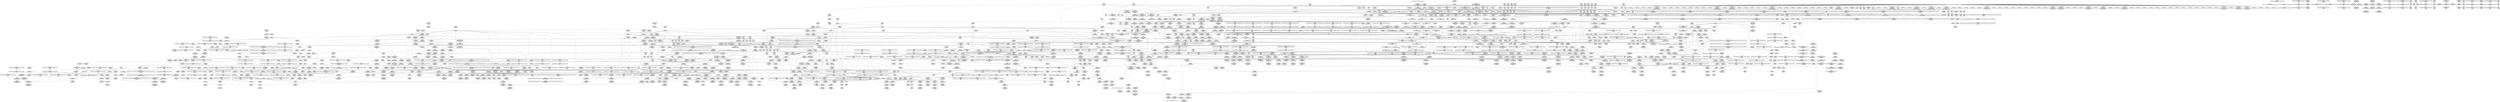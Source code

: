 digraph {
	CE0x51baaf0 [shape=record,shape=Mrecord,label="{CE0x51baaf0|rcu_lock_release:_tmp6|*SummSink*}"]
	CE0x50a4880 [shape=record,shape=Mrecord,label="{CE0x50a4880|selinux_sem_semctl:_perms.0|*SummSource*}"]
	CE0x5192840 [shape=record,shape=Mrecord,label="{CE0x5192840|rcu_read_unlock:_tmp6|include/linux/rcupdate.h,933|*SummSource*}"]
	CE0x51df540 [shape=record,shape=Mrecord,label="{CE0x51df540|i64*_getelementptr_inbounds_(_4_x_i64_,_4_x_i64_*___llvm_gcov_ctr129,_i64_0,_i64_1)|*Constant*}"]
	CE0x512d8a0 [shape=record,shape=Mrecord,label="{CE0x512d8a0|i64*_getelementptr_inbounds_(_2_x_i64_,_2_x_i64_*___llvm_gcov_ctr131,_i64_0,_i64_0)|*Constant*|*SummSink*}"]
	CE0x508c6b0 [shape=record,shape=Mrecord,label="{CE0x508c6b0|task_sid:_task|Function::task_sid&Arg::task::}"]
	CE0x5115500 [shape=record,shape=Mrecord,label="{CE0x5115500|current_sid:_tmp8|security/selinux/hooks.c,218|*SummSink*}"]
	CE0x50ceed0 [shape=record,shape=Mrecord,label="{CE0x50ceed0|task_sid:_tmp19|security/selinux/hooks.c,208}"]
	CE0x51df610 [shape=record,shape=Mrecord,label="{CE0x51df610|i64*_getelementptr_inbounds_(_4_x_i64_,_4_x_i64_*___llvm_gcov_ctr135,_i64_0,_i64_2)|*Constant*}"]
	CE0x51922f0 [shape=record,shape=Mrecord,label="{CE0x51922f0|rcu_read_unlock:_tmp}"]
	CE0x506a8b0 [shape=record,shape=Mrecord,label="{CE0x506a8b0|get_current:_tmp4|./arch/x86/include/asm/current.h,14|*SummSink*}"]
	CE0x50e7060 [shape=record,shape=Mrecord,label="{CE0x50e7060|i64*_null|*Constant*|*SummSource*}"]
	CE0x509cac0 [shape=record,shape=Mrecord,label="{CE0x509cac0|i64**_getelementptr_inbounds_(_8_x_i64*_,_8_x_i64*_*___llvm_gcda_edge_table321,_i64_0,_i64_5)|*Constant*|*SummSource*}"]
	CE0x51a1510 [shape=record,shape=Mrecord,label="{CE0x51a1510|_call_void___rcu_read_unlock()_#10,_!dbg_!27734|include/linux/rcupdate.h,937|*SummSink*}"]
	CE0x5115a20 [shape=record,shape=Mrecord,label="{CE0x5115a20|task_sid:_tmp16|security/selinux/hooks.c,208|*SummSource*}"]
	CE0x510c1f0 [shape=record,shape=Mrecord,label="{CE0x510c1f0|i64_3|*Constant*}"]
	CE0x513b670 [shape=record,shape=Mrecord,label="{CE0x513b670|rcu_lock_release:_tmp5|include/linux/rcupdate.h,423|*SummSink*}"]
	CE0x51abec0 [shape=record,shape=Mrecord,label="{CE0x51abec0|__rcu_read_lock:_tmp5|include/linux/rcupdate.h,239|*SummSink*}"]
	CE0x508b9b0 [shape=record,shape=Mrecord,label="{CE0x508b9b0|__llvm_gcov_indirect_counter_increment:_tmp1|*SummSource*}"]
	CE0x513f760 [shape=record,shape=Mrecord,label="{CE0x513f760|current_sid:_if.then}"]
	CE0x51bd4f0 [shape=record,shape=Mrecord,label="{CE0x51bd4f0|rcu_lock_acquire:_tmp5|include/linux/rcupdate.h,418|*SummSink*}"]
	CE0x510ba20 [shape=record,shape=Mrecord,label="{CE0x510ba20|current_sid:_tobool1|security/selinux/hooks.c,218}"]
	CE0x50745c0 [shape=record,shape=Mrecord,label="{CE0x50745c0|selinux_sem_semctl:_sw.bb2|*SummSource*}"]
	CE0x50c2670 [shape=record,shape=Mrecord,label="{CE0x50c2670|rcu_read_unlock:_call|include/linux/rcupdate.h,933|*SummSource*}"]
	CE0x5094ed0 [shape=record,shape=Mrecord,label="{CE0x5094ed0|_switch_i32_%cmd,_label_%sw.default_i32_3,_label_%sw.bb_i32_19,_label_%sw.bb_i32_11,_label_%sw.bb2_i32_14,_label_%sw.bb2_i32_15,_label_%sw.bb2_i32_12,_label_%sw.bb3_i32_13,_label_%sw.bb3_i32_16,_label_%sw.bb4_i32_17,_label_%sw.bb4_i32_0,_label_%sw.bb5_i32_1,_label_%sw.bb6_i32_2,_label_%sw.bb7_i32_18,_label_%sw.bb7_,_!dbg_!27713|security/selinux/hooks.c,5434|*SummSink*}"]
	CE0x512cd10 [shape=record,shape=Mrecord,label="{CE0x512cd10|rcu_read_lock:_tmp22|include/linux/rcupdate.h,884|*SummSink*}"]
	CE0x51b2b80 [shape=record,shape=Mrecord,label="{CE0x51b2b80|void_(i32*,_i32,_i32*)*_asm_addl_$1,_%gs:$0_,_*m,ri,*m,_dirflag_,_fpsr_,_flags_}"]
	CE0x50e8eb0 [shape=record,shape=Mrecord,label="{CE0x50e8eb0|80:_i32,_112:_i8*,_:_CRE_43,44_}"]
	CE0x514ddb0 [shape=record,shape=Mrecord,label="{CE0x514ddb0|current_sid:_call4|security/selinux/hooks.c,218|*SummSource*}"]
	CE0x50cf160 [shape=record,shape=Mrecord,label="{CE0x50cf160|task_sid:_tmp19|security/selinux/hooks.c,208|*SummSink*}"]
	CE0x50f2b00 [shape=record,shape=Mrecord,label="{CE0x50f2b00|__llvm_gcov_indirect_counter_increment:_exit}"]
	CE0x50c1360 [shape=record,shape=Mrecord,label="{CE0x50c1360|i64*_getelementptr_inbounds_(_25_x_i64_,_25_x_i64_*___llvm_gcov_ctr320,_i64_0,_i64_22)|*Constant*|*SummSink*}"]
	CE0x50a0cc0 [shape=record,shape=Mrecord,label="{CE0x50a0cc0|task_sid:_tmp12|security/selinux/hooks.c,208}"]
	CE0x510c400 [shape=record,shape=Mrecord,label="{CE0x510c400|current_sid:_tmp4|security/selinux/hooks.c,218}"]
	CE0x50c6760 [shape=record,shape=Mrecord,label="{CE0x50c6760|GLOBAL:_rcu_read_lock|*Constant*|*SummSource*}"]
	"CONST[source:1(input),value:2(dynamic)][purpose:{object}]"
	CE0x5094a20 [shape=record,shape=Mrecord,label="{CE0x5094a20|i32_16|*Constant*|*SummSource*}"]
	CE0x50950d0 [shape=record,shape=Mrecord,label="{CE0x50950d0|i32_19|*Constant*|*SummSource*}"]
	CE0x519b9e0 [shape=record,shape=Mrecord,label="{CE0x519b9e0|rcu_read_unlock:_call3|include/linux/rcupdate.h,933|*SummSink*}"]
	CE0x51c3e30 [shape=record,shape=Mrecord,label="{CE0x51c3e30|rcu_lock_release:_tmp2}"]
	CE0x51a27b0 [shape=record,shape=Mrecord,label="{CE0x51a27b0|i64*_getelementptr_inbounds_(_2_x_i64_,_2_x_i64_*___llvm_gcov_ctr98,_i64_0,_i64_0)|*Constant*}"]
	CE0x51c3540 [shape=record,shape=Mrecord,label="{CE0x51c3540|rcu_lock_release:___here|*SummSink*}"]
	CE0x50cab30 [shape=record,shape=Mrecord,label="{CE0x50cab30|_ret_void,_!dbg_!27717|include/linux/rcupdate.h,240|*SummSink*}"]
	CE0x5098660 [shape=record,shape=Mrecord,label="{CE0x5098660|selinux_sem_semctl:_sw.bb4|*SummSource*}"]
	CE0x50ac610 [shape=record,shape=Mrecord,label="{CE0x50ac610|cred_sid:_tmp1|*SummSource*}"]
	CE0x5108ce0 [shape=record,shape=Mrecord,label="{CE0x5108ce0|task_sid:_tmp21|security/selinux/hooks.c,208|*SummSource*}"]
	CE0x50a14f0 [shape=record,shape=Mrecord,label="{CE0x50a14f0|80:_i32,_112:_i8*,_:_CRE_15,16_}"]
	CE0x514b0e0 [shape=record,shape=Mrecord,label="{CE0x514b0e0|current_sid:_tmp19|security/selinux/hooks.c,218}"]
	CE0x50a87f0 [shape=record,shape=Mrecord,label="{CE0x50a87f0|ipc_has_perm:_type|security/selinux/hooks.c,5133}"]
	CE0x511fc00 [shape=record,shape=Mrecord,label="{CE0x511fc00|rcu_read_lock:_bb|*SummSink*}"]
	CE0x5091150 [shape=record,shape=Mrecord,label="{CE0x5091150|i64*_getelementptr_inbounds_(_25_x_i64_,_25_x_i64_*___llvm_gcov_ctr320,_i64_0,_i64_15)|*Constant*|*SummSource*}"]
	CE0x5142c40 [shape=record,shape=Mrecord,label="{CE0x5142c40|i64*_getelementptr_inbounds_(_2_x_i64_,_2_x_i64_*___llvm_gcov_ctr131,_i64_0,_i64_0)|*Constant*|*SummSource*}"]
	CE0x509e020 [shape=record,shape=Mrecord,label="{CE0x509e020|i32_1|*Constant*|*SummSource*}"]
	CE0x509f5c0 [shape=record,shape=Mrecord,label="{CE0x509f5c0|GLOBAL:___llvm_gcov_ctr132|Global_var:__llvm_gcov_ctr132|*SummSink*}"]
	CE0x50c5930 [shape=record,shape=Mrecord,label="{CE0x50c5930|_ret_i32_%tmp6,_!dbg_!27716|security/selinux/hooks.c,197|*SummSink*}"]
	CE0x50e9a90 [shape=record,shape=Mrecord,label="{CE0x50e9a90|80:_i32,_112:_i8*,_:_CRE_53,54_}"]
	CE0x50e7880 [shape=record,shape=Mrecord,label="{CE0x50e7880|__llvm_gcov_indirect_counter_increment:_tmp2|*SummSink*}"]
	CE0x5123ad0 [shape=record,shape=Mrecord,label="{CE0x5123ad0|rcu_read_lock:_tmp5|include/linux/rcupdate.h,882}"]
	CE0x51bbbf0 [shape=record,shape=Mrecord,label="{CE0x51bbbf0|_call_void_mcount()_#3}"]
	CE0x51170c0 [shape=record,shape=Mrecord,label="{CE0x51170c0|_ret_void,_!dbg_!27735|include/linux/rcupdate.h,884|*SummSource*}"]
	CE0x51cd150 [shape=record,shape=Mrecord,label="{CE0x51cd150|__preempt_count_add:_tmp7|./arch/x86/include/asm/preempt.h,73|*SummSink*}"]
	CE0x51023a0 [shape=record,shape=Mrecord,label="{CE0x51023a0|i64_3|*Constant*|*SummSink*}"]
	CE0x5100420 [shape=record,shape=Mrecord,label="{CE0x5100420|current_sid:_call|security/selinux/hooks.c,218|*SummSink*}"]
	CE0x5114840 [shape=record,shape=Mrecord,label="{CE0x5114840|current_sid:_tmp6|security/selinux/hooks.c,218|*SummSource*}"]
	CE0x51cc540 [shape=record,shape=Mrecord,label="{CE0x51cc540|_ret_void,_!dbg_!27720|./arch/x86/include/asm/preempt.h,78|*SummSource*}"]
	CE0x50a0420 [shape=record,shape=Mrecord,label="{CE0x50a0420|rcu_read_unlock:_do.end}"]
	CE0x50e9cf0 [shape=record,shape=Mrecord,label="{CE0x50e9cf0|80:_i32,_112:_i8*,_:_CRE_55,56_}"]
	CE0x509aeb0 [shape=record,shape=Mrecord,label="{CE0x509aeb0|task_has_system:_entry|*SummSource*}"]
	CE0x5191da0 [shape=record,shape=Mrecord,label="{CE0x5191da0|__rcu_read_unlock:_tmp5|include/linux/rcupdate.h,244|*SummSource*}"]
	CE0x508ad50 [shape=record,shape=Mrecord,label="{CE0x508ad50|avc_has_perm:_entry|*SummSource*}"]
	CE0x51962d0 [shape=record,shape=Mrecord,label="{CE0x51962d0|rcu_lock_acquire:_tmp2|*SummSink*}"]
	CE0x50c38c0 [shape=record,shape=Mrecord,label="{CE0x50c38c0|rcu_read_unlock:_if.then}"]
	CE0x5115f30 [shape=record,shape=Mrecord,label="{CE0x5115f30|task_sid:_tmp17|security/selinux/hooks.c,208|*SummSink*}"]
	CE0x50f4e00 [shape=record,shape=Mrecord,label="{CE0x50f4e00|ipc_has_perm:_ipc_id|security/selinux/hooks.c,5134|*SummSource*}"]
	CE0x5112430 [shape=record,shape=Mrecord,label="{CE0x5112430|ipc_has_perm:_security|security/selinux/hooks.c,5131}"]
	CE0x51c7a90 [shape=record,shape=Mrecord,label="{CE0x51c7a90|__preempt_count_sub:_tmp5|./arch/x86/include/asm/preempt.h,77|*SummSource*}"]
	CE0x5144bb0 [shape=record,shape=Mrecord,label="{CE0x5144bb0|current_sid:_tmp14|security/selinux/hooks.c,218}"]
	CE0x5201f60 [shape=record,shape=Mrecord,label="{CE0x5201f60|i64*_getelementptr_inbounds_(_4_x_i64_,_4_x_i64_*___llvm_gcov_ctr135,_i64_0,_i64_0)|*Constant*}"]
	CE0x50c3ac0 [shape=record,shape=Mrecord,label="{CE0x50c3ac0|rcu_read_unlock:_if.then|*SummSink*}"]
	CE0x508cf00 [shape=record,shape=Mrecord,label="{CE0x508cf00|task_has_system:_tmp}"]
	CE0x5084710 [shape=record,shape=Mrecord,label="{CE0x5084710|get_current:_tmp1}"]
	CE0x50a13c0 [shape=record,shape=Mrecord,label="{CE0x50a13c0|80:_i32,_112:_i8*,_:_CRE_14,15_}"]
	CE0x51a51d0 [shape=record,shape=Mrecord,label="{CE0x51a51d0|rcu_lock_release:_tmp1|*SummSink*}"]
	CE0x50a5730 [shape=record,shape=Mrecord,label="{CE0x50a5730|selinux_sem_semctl:_sem_perm|security/selinux/hooks.c,5466}"]
	CE0x506ba40 [shape=record,shape=Mrecord,label="{CE0x506ba40|selinux_sem_semctl:_return|*SummSink*}"]
	CE0x5111790 [shape=record,shape=Mrecord,label="{CE0x5111790|GLOBAL:_rcu_read_lock|*Constant*}"]
	CE0x51c37d0 [shape=record,shape=Mrecord,label="{CE0x51c37d0|i64*_getelementptr_inbounds_(_4_x_i64_,_4_x_i64_*___llvm_gcov_ctr129,_i64_0,_i64_3)|*Constant*|*SummSink*}"]
	CE0x5140830 [shape=record,shape=Mrecord,label="{CE0x5140830|current_sid:_if.end}"]
	CE0x5108e10 [shape=record,shape=Mrecord,label="{CE0x5108e10|task_sid:_tmp21|security/selinux/hooks.c,208|*SummSink*}"]
	CE0x51139c0 [shape=record,shape=Mrecord,label="{CE0x51139c0|ipc_has_perm:_tmp}"]
	CE0x509b3b0 [shape=record,shape=Mrecord,label="{CE0x509b3b0|__llvm_gcov_indirect_counter_increment:_entry}"]
	CE0x519f950 [shape=record,shape=Mrecord,label="{CE0x519f950|rcu_read_unlock:_tmp22|include/linux/rcupdate.h,935|*SummSource*}"]
	CE0x513d770 [shape=record,shape=Mrecord,label="{CE0x513d770|current_sid:_tmp|*SummSink*}"]
	CE0x50ba3e0 [shape=record,shape=Mrecord,label="{CE0x50ba3e0|_call_void___llvm_gcov_indirect_counter_increment(i32*___llvm_gcov_global_state_pred322,_i64**_getelementptr_inbounds_(_8_x_i64*_,_8_x_i64*_*___llvm_gcda_edge_table321,_i64_0,_i64_6)),_!dbg_!27727|security/selinux/hooks.c,5456|*SummSink*}"]
	CE0x5170650 [shape=record,shape=Mrecord,label="{CE0x5170650|i64_6|*Constant*}"]
	CE0x508abc0 [shape=record,shape=Mrecord,label="{CE0x508abc0|task_has_system:_call1|security/selinux/hooks.c,1594|*SummSource*}"]
	CE0x51be600 [shape=record,shape=Mrecord,label="{CE0x51be600|i64*_getelementptr_inbounds_(_4_x_i64_,_4_x_i64_*___llvm_gcov_ctr133,_i64_0,_i64_0)|*Constant*|*SummSource*}"]
	CE0x5145400 [shape=record,shape=Mrecord,label="{CE0x5145400|GLOBAL:_rcu_read_lock.__warned|Global_var:rcu_read_lock.__warned}"]
	CE0x51009c0 [shape=record,shape=Mrecord,label="{CE0x51009c0|task_sid:_tobool|security/selinux/hooks.c,208|*SummSink*}"]
	CE0x512be80 [shape=record,shape=Mrecord,label="{CE0x512be80|_ret_void,_!dbg_!27717|include/linux/rcupdate.h,240|*SummSource*}"]
	CE0x51120a0 [shape=record,shape=Mrecord,label="{CE0x51120a0|current_sid:_tmp1|*SummSink*}"]
	CE0x51bca30 [shape=record,shape=Mrecord,label="{CE0x51bca30|__rcu_read_lock:_tmp4|include/linux/rcupdate.h,239|*SummSink*}"]
	CE0x51ab520 [shape=record,shape=Mrecord,label="{CE0x51ab520|__rcu_read_unlock:_do.end|*SummSource*}"]
	CE0x50951b0 [shape=record,shape=Mrecord,label="{CE0x50951b0|i32_11|*Constant*|*SummSource*}"]
	CE0x512a030 [shape=record,shape=Mrecord,label="{CE0x512a030|rcu_read_lock:_tmp7|include/linux/rcupdate.h,882}"]
	CE0x50ca1b0 [shape=record,shape=Mrecord,label="{CE0x50ca1b0|task_sid:_call3|security/selinux/hooks.c,208|*SummSink*}"]
	CE0x510afc0 [shape=record,shape=Mrecord,label="{CE0x510afc0|current_sid:_tmp12|security/selinux/hooks.c,218|*SummSource*}"]
	CE0x5110e40 [shape=record,shape=Mrecord,label="{CE0x5110e40|GLOBAL:_current_task|Global_var:current_task|*SummSource*}"]
	CE0x50a0f00 [shape=record,shape=Mrecord,label="{CE0x50a0f00|80:_i32,_112:_i8*,_:_CRE_10,11_}"]
	CE0x50c7fc0 [shape=record,shape=Mrecord,label="{CE0x50c7fc0|task_sid:_tmp3|*SummSink*}"]
	CE0x51c9930 [shape=record,shape=Mrecord,label="{CE0x51c9930|__preempt_count_add:_entry|*SummSource*}"]
	CE0x513a780 [shape=record,shape=Mrecord,label="{CE0x513a780|__preempt_count_sub:_sub|./arch/x86/include/asm/preempt.h,77|*SummSource*}"]
	CE0x50eaec0 [shape=record,shape=Mrecord,label="{CE0x50eaec0|80:_i32,_112:_i8*,_:_CRE_70,71_}"]
	CE0x50f0af0 [shape=record,shape=Mrecord,label="{CE0x50f0af0|_ret_i32_%retval.0,_!dbg_!27737|security/selinux/hooks.c,5468|*SummSource*}"]
	CE0x51deb80 [shape=record,shape=Mrecord,label="{CE0x51deb80|__preempt_count_sub:_tmp6|./arch/x86/include/asm/preempt.h,78|*SummSink*}"]
	CE0x507fd20 [shape=record,shape=Mrecord,label="{CE0x507fd20|GLOBAL:_get_current|*Constant*|*SummSink*}"]
	CE0x5138410 [shape=record,shape=Mrecord,label="{CE0x5138410|_call_void_mcount()_#3}"]
	CE0x5173780 [shape=record,shape=Mrecord,label="{CE0x5173780|i8*_getelementptr_inbounds_(_42_x_i8_,_42_x_i8_*_.str46,_i32_0,_i32_0)|*Constant*}"]
	CE0x514a230 [shape=record,shape=Mrecord,label="{CE0x514a230|current_sid:_tmp17|security/selinux/hooks.c,218}"]
	CE0x51955a0 [shape=record,shape=Mrecord,label="{CE0x51955a0|rcu_lock_release:_indirectgoto|*SummSource*}"]
	CE0x5074660 [shape=record,shape=Mrecord,label="{CE0x5074660|selinux_sem_semctl:_sw.bb2|*SummSink*}"]
	CE0x508b880 [shape=record,shape=Mrecord,label="{CE0x508b880|__llvm_gcov_indirect_counter_increment:_tmp1}"]
	CE0x50963b0 [shape=record,shape=Mrecord,label="{CE0x50963b0|_call_void___llvm_gcov_indirect_counter_increment(i32*___llvm_gcov_global_state_pred322,_i64**_getelementptr_inbounds_(_8_x_i64*_,_8_x_i64*_*___llvm_gcda_edge_table321,_i64_0,_i64_1)),_!dbg_!27714|security/selinux/hooks.c,5438|*SummSource*}"]
	CE0x514f2c0 [shape=record,shape=Mrecord,label="{CE0x514f2c0|current_sid:_tmp21|security/selinux/hooks.c,218|*SummSink*}"]
	CE0x5114250 [shape=record,shape=Mrecord,label="{CE0x5114250|i64_0|*Constant*|*SummSink*}"]
	CE0x50ab810 [shape=record,shape=Mrecord,label="{CE0x50ab810|_call_void_rcu_read_lock()_#10,_!dbg_!27712|security/selinux/hooks.c,207}"]
	CE0x51a5ad0 [shape=record,shape=Mrecord,label="{CE0x51a5ad0|GLOBAL:_lock_acquire|*Constant*|*SummSink*}"]
	CE0x5094b30 [shape=record,shape=Mrecord,label="{CE0x5094b30|i32_16|*Constant*|*SummSink*}"]
	CE0x5095140 [shape=record,shape=Mrecord,label="{CE0x5095140|i32_19|*Constant*|*SummSink*}"]
	CE0x51977b0 [shape=record,shape=Mrecord,label="{CE0x51977b0|_call_void_asm_sideeffect_,_memory_,_dirflag_,_fpsr_,_flags_()_#3,_!dbg_!27714,_!srcloc_!27715|include/linux/rcupdate.h,239|*SummSource*}"]
	CE0x51261f0 [shape=record,shape=Mrecord,label="{CE0x51261f0|rcu_read_lock:_tmp8|include/linux/rcupdate.h,882}"]
	CE0x510df90 [shape=record,shape=Mrecord,label="{CE0x510df90|i8*_getelementptr_inbounds_(_25_x_i8_,_25_x_i8_*_.str3,_i32_0,_i32_0)|*Constant*}"]
	CE0x6e25550 [shape=record,shape=Mrecord,label="{CE0x6e25550|i32_15|*Constant*}"]
	CE0x50f5ea0 [shape=record,shape=Mrecord,label="{CE0x50f5ea0|i64*_getelementptr_inbounds_(_13_x_i64_,_13_x_i64_*___llvm_gcov_ctr126,_i64_0,_i64_1)|*Constant*}"]
	CE0x509f450 [shape=record,shape=Mrecord,label="{CE0x509f450|GLOBAL:___llvm_gcov_ctr132|Global_var:__llvm_gcov_ctr132|*SummSource*}"]
	CE0x51226b0 [shape=record,shape=Mrecord,label="{CE0x51226b0|rcu_read_lock:_tmp4|include/linux/rcupdate.h,882|*SummSink*}"]
	CE0x50ed070 [shape=record,shape=Mrecord,label="{CE0x50ed070|80:_i32,_112:_i8*,_:_CRE_176,184_|*MultipleSource*|security/selinux/hooks.c,5466|Function::selinux_sem_semctl&Arg::sma::}"]
	CE0x510a8e0 [shape=record,shape=Mrecord,label="{CE0x510a8e0|cred_sid:_security|security/selinux/hooks.c,196|*SummSink*}"]
	CE0x5144510 [shape=record,shape=Mrecord,label="{CE0x5144510|rcu_read_unlock:_tmp7|include/linux/rcupdate.h,933}"]
	CE0x51b8b20 [shape=record,shape=Mrecord,label="{CE0x51b8b20|COLLAPSED:_GCMRE___llvm_gcov_ctr135_internal_global_4_x_i64_zeroinitializer:_elem_0:default:}"]
	CE0x51b2bf0 [shape=record,shape=Mrecord,label="{CE0x51b2bf0|i32_0|*Constant*}"]
	CE0x5191810 [shape=record,shape=Mrecord,label="{CE0x5191810|rcu_read_unlock:_tmp16|include/linux/rcupdate.h,933}"]
	CE0x5101af0 [shape=record,shape=Mrecord,label="{CE0x5101af0|task_sid:_tmp5|security/selinux/hooks.c,208}"]
	CE0x51b0ee0 [shape=record,shape=Mrecord,label="{CE0x51b0ee0|__preempt_count_add:_tmp2|*SummSource*}"]
	CE0x5139750 [shape=record,shape=Mrecord,label="{CE0x5139750|rcu_read_unlock:_do.body}"]
	CE0x50c82c0 [shape=record,shape=Mrecord,label="{CE0x50c82c0|_call_void_mcount()_#3}"]
	CE0x50bb290 [shape=record,shape=Mrecord,label="{CE0x50bb290|i64**_getelementptr_inbounds_(_8_x_i64*_,_8_x_i64*_*___llvm_gcda_edge_table321,_i64_0,_i64_6)|*Constant*|*SummSource*}"]
	CE0x50ff0c0 [shape=record,shape=Mrecord,label="{CE0x50ff0c0|task_sid:_tobool|security/selinux/hooks.c,208}"]
	CE0x508d0e0 [shape=record,shape=Mrecord,label="{CE0x508d0e0|i8_1|*Constant*|*SummSink*}"]
	CE0x51b8930 [shape=record,shape=Mrecord,label="{CE0x51b8930|__preempt_count_sub:_tmp7|./arch/x86/include/asm/preempt.h,78|*SummSink*}"]
	CE0x50aaa90 [shape=record,shape=Mrecord,label="{CE0x50aaa90|ipc_has_perm:_call2|security/selinux/hooks.c,5136|*SummSink*}"]
	CE0x519f7e0 [shape=record,shape=Mrecord,label="{CE0x519f7e0|rcu_read_unlock:_tmp22|include/linux/rcupdate.h,935}"]
	CE0x5097870 [shape=record,shape=Mrecord,label="{CE0x5097870|__llvm_gcov_indirect_counter_increment:_counters|Function::__llvm_gcov_indirect_counter_increment&Arg::counters::|*SummSource*}"]
	CE0x513aa60 [shape=record,shape=Mrecord,label="{CE0x513aa60|__preempt_count_sub:_sub|./arch/x86/include/asm/preempt.h,77|*SummSink*}"]
	CE0x51deb10 [shape=record,shape=Mrecord,label="{CE0x51deb10|__preempt_count_sub:_tmp6|./arch/x86/include/asm/preempt.h,78|*SummSource*}"]
	CE0x51132d0 [shape=record,shape=Mrecord,label="{CE0x51132d0|ipc_has_perm:_ad|security/selinux/hooks.c, 5128|*SummSource*}"]
	CE0x5081cc0 [shape=record,shape=Mrecord,label="{CE0x5081cc0|selinux_sem_semctl:_sw.bb7}"]
	CE0x50ac1e0 [shape=record,shape=Mrecord,label="{CE0x50ac1e0|%struct.task_struct*_(%struct.task_struct**)*_asm_movq_%gs:$_1:P_,$0_,_r,im,_dirflag_,_fpsr_,_flags_|*SummSink*}"]
	CE0x50708b0 [shape=record,shape=Mrecord,label="{CE0x50708b0|selinux_sem_semctl:_bb|*SummSink*}"]
	CE0x50f8be0 [shape=record,shape=Mrecord,label="{CE0x50f8be0|i64*_getelementptr_inbounds_(_2_x_i64_,_2_x_i64_*___llvm_gcov_ctr294,_i64_0,_i64_0)|*Constant*|*SummSink*}"]
	CE0x5120d70 [shape=record,shape=Mrecord,label="{CE0x5120d70|__preempt_count_add:_val|Function::__preempt_count_add&Arg::val::|*SummSource*}"]
	CE0x508b450 [shape=record,shape=Mrecord,label="{CE0x508b450|avc_has_perm:_requested|Function::avc_has_perm&Arg::requested::|*SummSink*}"]
	CE0x50c7c50 [shape=record,shape=Mrecord,label="{CE0x50c7c50|cred_sid:_security|security/selinux/hooks.c,196}"]
	CE0x508ec20 [shape=record,shape=Mrecord,label="{CE0x508ec20|get_current:_bb}"]
	CE0x5138220 [shape=record,shape=Mrecord,label="{CE0x5138220|rcu_read_unlock:_tmp|*SummSink*}"]
	CE0x50943c0 [shape=record,shape=Mrecord,label="{CE0x50943c0|task_has_system:_perms|Function::task_has_system&Arg::perms::}"]
	CE0x5125240 [shape=record,shape=Mrecord,label="{CE0x5125240|rcu_read_lock:_call|include/linux/rcupdate.h,882|*SummSource*}"]
	CE0x508aef0 [shape=record,shape=Mrecord,label="{CE0x508aef0|i32_(i32,_i32,_i16,_i32,_%struct.common_audit_data*)*_bitcast_(i32_(i32,_i32,_i16,_i32,_%struct.common_audit_data.495*)*_avc_has_perm_to_i32_(i32,_i32,_i16,_i32,_%struct.common_audit_data*)*)|*Constant*|*SummSink*}"]
	CE0x50e9370 [shape=record,shape=Mrecord,label="{CE0x50e9370|80:_i32,_112:_i8*,_:_CRE_47,48_}"]
	CE0x5142810 [shape=record,shape=Mrecord,label="{CE0x5142810|i64*_getelementptr_inbounds_(_11_x_i64_,_11_x_i64_*___llvm_gcov_ctr125,_i64_0,_i64_6)|*Constant*|*SummSource*}"]
	CE0x5100e50 [shape=record,shape=Mrecord,label="{CE0x5100e50|i64*_getelementptr_inbounds_(_11_x_i64_,_11_x_i64_*___llvm_gcov_ctr127,_i64_0,_i64_1)|*Constant*}"]
	CE0x50aa0d0 [shape=record,shape=Mrecord,label="{CE0x50aa0d0|ipc_has_perm:_tmp6|*LoadInst*|security/selinux/hooks.c,5134|*SummSink*}"]
	CE0x5097b20 [shape=record,shape=Mrecord,label="{CE0x5097b20|__llvm_gcov_indirect_counter_increment:_counters|Function::__llvm_gcov_indirect_counter_increment&Arg::counters::|*SummSink*}"]
	CE0x513c510 [shape=record,shape=Mrecord,label="{CE0x513c510|_ret_void,_!dbg_!27735|include/linux/rcupdate.h,938|*SummSink*}"]
	CE0x508b2e0 [shape=record,shape=Mrecord,label="{CE0x508b2e0|avc_has_perm:_entry|*SummSink*}"]
	CE0x50a39c0 [shape=record,shape=Mrecord,label="{CE0x50a39c0|i32_68|*Constant*|*SummSource*}"]
	CE0x50ec3f0 [shape=record,shape=Mrecord,label="{CE0x50ec3f0|80:_i32,_112:_i8*,_:_CRE_120,128_|*MultipleSource*|security/selinux/hooks.c,5466|Function::selinux_sem_semctl&Arg::sma::}"]
	CE0x509e350 [shape=record,shape=Mrecord,label="{CE0x509e350|i32_2|*Constant*|*SummSource*}"]
	CE0x51915d0 [shape=record,shape=Mrecord,label="{CE0x51915d0|rcu_read_unlock:_tmp15|include/linux/rcupdate.h,933|*SummSink*}"]
	CE0x50febf0 [shape=record,shape=Mrecord,label="{CE0x50febf0|cred_sid:_tmp4|*LoadInst*|security/selinux/hooks.c,196}"]
	CE0x50fc5c0 [shape=record,shape=Mrecord,label="{CE0x50fc5c0|task_sid:_do.end6|*SummSource*}"]
	CE0x51c5fe0 [shape=record,shape=Mrecord,label="{CE0x51c5fe0|i64*_getelementptr_inbounds_(_4_x_i64_,_4_x_i64_*___llvm_gcov_ctr129,_i64_0,_i64_1)|*Constant*|*SummSource*}"]
	CE0x507c1a0 [shape=record,shape=Mrecord,label="{CE0x507c1a0|80:_i32,_112:_i8*,_:_CRE_5,6_}"]
	CE0x50bb370 [shape=record,shape=Mrecord,label="{CE0x50bb370|i64*_getelementptr_inbounds_(_25_x_i64_,_25_x_i64_*___llvm_gcov_ctr320,_i64_0,_i64_20)|*Constant*}"]
	CE0x50a5330 [shape=record,shape=Mrecord,label="{CE0x50a5330|i64*_getelementptr_inbounds_(_25_x_i64_,_25_x_i64_*___llvm_gcov_ctr320,_i64_0,_i64_23)|*Constant*|*SummSink*}"]
	CE0x513e9f0 [shape=record,shape=Mrecord,label="{CE0x513e9f0|_call_void___preempt_count_add(i32_1)_#10,_!dbg_!27711|include/linux/rcupdate.h,239|*SummSource*}"]
	CE0x511ed00 [shape=record,shape=Mrecord,label="{CE0x511ed00|current_sid:_tmp24|security/selinux/hooks.c,220}"]
	CE0x5116720 [shape=record,shape=Mrecord,label="{CE0x5116720|rcu_read_lock:_tmp1|*SummSource*}"]
	CE0x50ac040 [shape=record,shape=Mrecord,label="{CE0x50ac040|get_current:_tmp3|*SummSource*}"]
	CE0x5116610 [shape=record,shape=Mrecord,label="{CE0x5116610|rcu_read_lock:_tmp1}"]
	CE0x5129350 [shape=record,shape=Mrecord,label="{CE0x5129350|COLLAPSED:_GCMRE___llvm_gcov_ctr127_internal_global_11_x_i64_zeroinitializer:_elem_0:default:}"]
	CE0x507b5d0 [shape=record,shape=Mrecord,label="{CE0x507b5d0|selinux_sem_semctl:_sw.bb2}"]
	CE0x50fdf20 [shape=record,shape=Mrecord,label="{CE0x50fdf20|task_sid:_tmp|*SummSink*}"]
	CE0x5112760 [shape=record,shape=Mrecord,label="{CE0x5112760|GLOBAL:_current_sid|*Constant*|*SummSource*}"]
	CE0x50c9320 [shape=record,shape=Mrecord,label="{CE0x50c9320|task_sid:_if.then}"]
	CE0x50a2590 [shape=record,shape=Mrecord,label="{CE0x50a2590|80:_i32,_112:_i8*,_:_CRE_29,30_}"]
	CE0x50f33b0 [shape=record,shape=Mrecord,label="{CE0x50f33b0|task_has_system:_bb|*SummSource*}"]
	CE0x5086080 [shape=record,shape=Mrecord,label="{CE0x5086080|GLOBAL:___llvm_gcov_indirect_counter_increment|*Constant*|*SummSource*}"]
	CE0x50c2d80 [shape=record,shape=Mrecord,label="{CE0x50c2d80|GLOBAL:___llvm_gcov_ctr132|Global_var:__llvm_gcov_ctr132}"]
	CE0x5077460 [shape=record,shape=Mrecord,label="{CE0x5077460|80:_i32,_112:_i8*,_:_CRE_0,1_}"]
	CE0x507aab0 [shape=record,shape=Mrecord,label="{CE0x507aab0|selinux_sem_semctl:_tmp9|security/selinux/hooks.c,5450|*SummSource*}"]
	CE0x5105de0 [shape=record,shape=Mrecord,label="{CE0x5105de0|i64*_getelementptr_inbounds_(_13_x_i64_,_13_x_i64_*___llvm_gcov_ctr126,_i64_0,_i64_11)|*Constant*|*SummSink*}"]
	CE0x5109670 [shape=record,shape=Mrecord,label="{CE0x5109670|i64*_getelementptr_inbounds_(_13_x_i64_,_13_x_i64_*___llvm_gcov_ctr126,_i64_0,_i64_10)|*Constant*|*SummSink*}"]
	CE0x513d130 [shape=record,shape=Mrecord,label="{CE0x513d130|rcu_read_lock:_tmp3}"]
	CE0x5193ee0 [shape=record,shape=Mrecord,label="{CE0x5193ee0|__preempt_count_sub:_val|Function::__preempt_count_sub&Arg::val::|*SummSink*}"]
	CE0x5124170 [shape=record,shape=Mrecord,label="{CE0x5124170|rcu_read_unlock:_tobool|include/linux/rcupdate.h,933}"]
	CE0x5105ec0 [shape=record,shape=Mrecord,label="{CE0x5105ec0|task_sid:_tmp26|security/selinux/hooks.c,208|*SummSource*}"]
	CE0x58341c0 [shape=record,shape=Mrecord,label="{CE0x58341c0|i32_14|*Constant*}"]
	CE0x50c7400 [shape=record,shape=Mrecord,label="{CE0x50c7400|current_sid:_tmp2|*SummSource*}"]
	CE0x510a870 [shape=record,shape=Mrecord,label="{CE0x510a870|i32_1|*Constant*}"]
	CE0x51b42c0 [shape=record,shape=Mrecord,label="{CE0x51b42c0|__preempt_count_sub:_tmp3|*SummSink*}"]
	CE0x507f0d0 [shape=record,shape=Mrecord,label="{CE0x507f0d0|get_current:_tmp3|*SummSink*}"]
	CE0x51036d0 [shape=record,shape=Mrecord,label="{CE0x51036d0|task_sid:_tmp10|security/selinux/hooks.c,208|*SummSink*}"]
	CE0x50c98c0 [shape=record,shape=Mrecord,label="{CE0x50c98c0|GLOBAL:_task_sid.__warned|Global_var:task_sid.__warned}"]
	CE0x51aa720 [shape=record,shape=Mrecord,label="{CE0x51aa720|__rcu_read_unlock:_tmp6|include/linux/rcupdate.h,245}"]
	CE0x510ebc0 [shape=record,shape=Mrecord,label="{CE0x510ebc0|i8*_getelementptr_inbounds_(_45_x_i8_,_45_x_i8_*_.str12,_i32_0,_i32_0)|*Constant*|*SummSink*}"]
	CE0x507f350 [shape=record,shape=Mrecord,label="{CE0x507f350|selinux_sem_semctl:_cmd|Function::selinux_sem_semctl&Arg::cmd::|*SummSink*}"]
	CE0x51df6d0 [shape=record,shape=Mrecord,label="{CE0x51df6d0|__preempt_count_sub:_tmp3}"]
	CE0x50a4990 [shape=record,shape=Mrecord,label="{CE0x50a4990|selinux_sem_semctl:_perms.0|*SummSink*}"]
	CE0x51a88a0 [shape=record,shape=Mrecord,label="{CE0x51a88a0|rcu_lock_release:_tmp1|*SummSource*}"]
	CE0x50be910 [shape=record,shape=Mrecord,label="{CE0x50be910|_call_void___llvm_gcov_indirect_counter_increment(i32*___llvm_gcov_global_state_pred322,_i64**_getelementptr_inbounds_(_8_x_i64*_,_8_x_i64*_*___llvm_gcda_edge_table321,_i64_0,_i64_0)),_!dbg_!27731|security/selinux/hooks.c,5463|*SummSource*}"]
	CE0x51be8f0 [shape=record,shape=Mrecord,label="{CE0x51be8f0|rcu_lock_release:_tmp}"]
	CE0x50c3290 [shape=record,shape=Mrecord,label="{CE0x50c3290|_call_void_asm_addl_$1,_%gs:$0_,_*m,ri,*m,_dirflag_,_fpsr_,_flags_(i32*___preempt_count,_i32_%sub,_i32*___preempt_count)_#3,_!dbg_!27717,_!srcloc_!27718|./arch/x86/include/asm/preempt.h,77|*SummSource*}"]
	CE0x50cb6e0 [shape=record,shape=Mrecord,label="{CE0x50cb6e0|task_sid:_tmp15|security/selinux/hooks.c,208}"]
	CE0x51eee00 [shape=record,shape=Mrecord,label="{CE0x51eee00|__preempt_count_sub:_tmp2}"]
	CE0x50cbc50 [shape=record,shape=Mrecord,label="{CE0x50cbc50|i64*_getelementptr_inbounds_(_11_x_i64_,_11_x_i64_*___llvm_gcov_ctr125,_i64_0,_i64_1)|*Constant*|*SummSink*}"]
	CE0x50a3430 [shape=record,shape=Mrecord,label="{CE0x50a3430|task_has_system:_bb}"]
	CE0x508e430 [shape=record,shape=Mrecord,label="{CE0x508e430|__llvm_gcov_indirect_counter_increment:_tmp3|*SummSource*}"]
	CE0x50e9240 [shape=record,shape=Mrecord,label="{CE0x50e9240|80:_i32,_112:_i8*,_:_CRE_46,47_}"]
	CE0x50ea540 [shape=record,shape=Mrecord,label="{CE0x50ea540|80:_i32,_112:_i8*,_:_CRE_62,63_}"]
	CE0x51ab5f0 [shape=record,shape=Mrecord,label="{CE0x51ab5f0|__rcu_read_unlock:_bb|*SummSource*}"]
	CE0x51019e0 [shape=record,shape=Mrecord,label="{CE0x51019e0|task_sid:_tmp6|security/selinux/hooks.c,208|*SummSource*}"]
	CE0x513ae80 [shape=record,shape=Mrecord,label="{CE0x513ae80|i64*_getelementptr_inbounds_(_4_x_i64_,_4_x_i64_*___llvm_gcov_ctr133,_i64_0,_i64_2)|*Constant*|*SummSink*}"]
	CE0x50f67a0 [shape=record,shape=Mrecord,label="{CE0x50f67a0|rcu_read_lock:_entry|*SummSink*}"]
	CE0x50ebe80 [shape=record,shape=Mrecord,label="{CE0x50ebe80|80:_i32,_112:_i8*,_:_CRE_100,102_|*MultipleSource*|security/selinux/hooks.c,5466|Function::selinux_sem_semctl&Arg::sma::}"]
	CE0x51aa790 [shape=record,shape=Mrecord,label="{CE0x51aa790|__rcu_read_unlock:_tmp6|include/linux/rcupdate.h,245|*SummSource*}"]
	CE0x50a9c30 [shape=record,shape=Mrecord,label="{CE0x50a9c30|ipc_has_perm:_key|security/selinux/hooks.c,5134|*SummSink*}"]
	CE0x50825d0 [shape=record,shape=Mrecord,label="{CE0x50825d0|_ret_%struct.task_struct*_%tmp4,_!dbg_!27714|./arch/x86/include/asm/current.h,14|*SummSource*}"]
	CE0x51c9730 [shape=record,shape=Mrecord,label="{CE0x51c9730|__preempt_count_add:_val|Function::__preempt_count_add&Arg::val::|*SummSink*}"]
	CE0x5171e00 [shape=record,shape=Mrecord,label="{CE0x5171e00|i64*_getelementptr_inbounds_(_11_x_i64_,_11_x_i64_*___llvm_gcov_ctr127,_i64_0,_i64_8)|*Constant*}"]
	CE0x510f6f0 [shape=record,shape=Mrecord,label="{CE0x510f6f0|task_has_system:_call|security/selinux/hooks.c,1592}"]
	CE0x507bca0 [shape=record,shape=Mrecord,label="{CE0x507bca0|i32_12|*Constant*|*SummSource*}"]
	CE0x50cf760 [shape=record,shape=Mrecord,label="{CE0x50cf760|selinux_sem_semctl:_sem_perm|security/selinux/hooks.c,5466|*SummSource*}"]
	CE0x519a280 [shape=record,shape=Mrecord,label="{CE0x519a280|rcu_read_unlock:_tmp18|include/linux/rcupdate.h,933}"]
	CE0x50e8070 [shape=record,shape=Mrecord,label="{CE0x50e8070|80:_i32,_112:_i8*,_:_CRE_31,32_}"]
	CE0x5102a80 [shape=record,shape=Mrecord,label="{CE0x5102a80|GLOBAL:_task_sid.__warned|Global_var:task_sid.__warned|*SummSink*}"]
	CE0x5142bd0 [shape=record,shape=Mrecord,label="{CE0x5142bd0|i64*_getelementptr_inbounds_(_2_x_i64_,_2_x_i64_*___llvm_gcov_ctr131,_i64_0,_i64_0)|*Constant*}"]
	CE0x51a9e00 [shape=record,shape=Mrecord,label="{CE0x51a9e00|__rcu_read_unlock:_do.body}"]
	CE0x519d970 [shape=record,shape=Mrecord,label="{CE0x519d970|i64*_getelementptr_inbounds_(_11_x_i64_,_11_x_i64_*___llvm_gcov_ctr132,_i64_0,_i64_9)|*Constant*|*SummSink*}"]
	CE0x519e5a0 [shape=record,shape=Mrecord,label="{CE0x519e5a0|rcu_read_unlock:_tmp20|include/linux/rcupdate.h,933|*SummSource*}"]
	CE0x51d7260 [shape=record,shape=Mrecord,label="{CE0x51d7260|__preempt_count_sub:_do.end|*SummSource*}"]
	CE0x514cac0 [shape=record,shape=Mrecord,label="{CE0x514cac0|current_sid:_tmp16|security/selinux/hooks.c,218|*SummSink*}"]
	CE0x5173cc0 [shape=record,shape=Mrecord,label="{CE0x5173cc0|i64*_getelementptr_inbounds_(_11_x_i64_,_11_x_i64_*___llvm_gcov_ctr127,_i64_0,_i64_9)|*Constant*}"]
	CE0x50ffb20 [shape=record,shape=Mrecord,label="{CE0x50ffb20|task_sid:_tmp}"]
	CE0x508e6e0 [shape=record,shape=Mrecord,label="{CE0x508e6e0|__llvm_gcov_indirect_counter_increment:_tmp5}"]
	CE0x519f4a0 [shape=record,shape=Mrecord,label="{CE0x519f4a0|_call_void_rcu_lock_release(%struct.lockdep_map*_rcu_lock_map)_#10,_!dbg_!27733|include/linux/rcupdate.h,935}"]
	CE0x50eac60 [shape=record,shape=Mrecord,label="{CE0x50eac60|80:_i32,_112:_i8*,_:_CRE_68,69_}"]
	CE0x50cc310 [shape=record,shape=Mrecord,label="{CE0x50cc310|GLOBAL:_current_task|Global_var:current_task}"]
	CE0x513bbd0 [shape=record,shape=Mrecord,label="{CE0x513bbd0|_call_void_rcu_read_unlock()_#10,_!dbg_!27748|security/selinux/hooks.c,209}"]
	CE0x51a1aa0 [shape=record,shape=Mrecord,label="{CE0x51a1aa0|_ret_void,_!dbg_!27717|include/linux/rcupdate.h,245|*SummSink*}"]
	CE0x51b33b0 [shape=record,shape=Mrecord,label="{CE0x51b33b0|GLOBAL:___preempt_count|Global_var:__preempt_count}"]
	CE0x51050e0 [shape=record,shape=Mrecord,label="{CE0x51050e0|task_sid:_tmp23|security/selinux/hooks.c,208|*SummSource*}"]
	CE0x5109b70 [shape=record,shape=Mrecord,label="{CE0x5109b70|current_sid:_tmp2|*SummSink*}"]
	CE0x5119800 [shape=record,shape=Mrecord,label="{CE0x5119800|GLOBAL:_rcu_lock_map|Global_var:rcu_lock_map}"]
	"CONST[source:0(mediator),value:2(dynamic)][purpose:{subject}]"
	CE0x50e82d0 [shape=record,shape=Mrecord,label="{CE0x50e82d0|80:_i32,_112:_i8*,_:_CRE_33,34_}"]
	CE0x50a4110 [shape=record,shape=Mrecord,label="{CE0x50a4110|i32_8|*Constant*}"]
	CE0x50bdbc0 [shape=record,shape=Mrecord,label="{CE0x50bdbc0|i64*_getelementptr_inbounds_(_25_x_i64_,_25_x_i64_*___llvm_gcov_ctr320,_i64_0,_i64_21)|*Constant*|*SummSink*}"]
	CE0x507f2e0 [shape=record,shape=Mrecord,label="{CE0x507f2e0|i32_18|*Constant*}"]
	CE0x50cf940 [shape=record,shape=Mrecord,label="{CE0x50cf940|selinux_sem_semctl:_sem_perm|security/selinux/hooks.c,5466|*SummSink*}"]
	CE0x51980a0 [shape=record,shape=Mrecord,label="{CE0x51980a0|rcu_lock_acquire:_indirectgoto}"]
	CE0x51718f0 [shape=record,shape=Mrecord,label="{CE0x51718f0|rcu_read_lock:_tmp16|include/linux/rcupdate.h,882|*SummSource*}"]
	CE0x50c0f40 [shape=record,shape=Mrecord,label="{CE0x50c0f40|avc_has_perm:_tclass|Function::avc_has_perm&Arg::tclass::|*SummSink*}"]
	CE0x5111110 [shape=record,shape=Mrecord,label="{CE0x5111110|i32_10|*Constant*|*SummSink*}"]
	CE0x51aa470 [shape=record,shape=Mrecord,label="{CE0x51aa470|i64*_getelementptr_inbounds_(_4_x_i64_,_4_x_i64_*___llvm_gcov_ctr134,_i64_0,_i64_3)|*Constant*|*SummSink*}"]
	CE0x5084430 [shape=record,shape=Mrecord,label="{CE0x5084430|selinux_sem_semctl:_sw.bb5|*SummSink*}"]
	CE0x50cf490 [shape=record,shape=Mrecord,label="{CE0x50cf490|i8_1|*Constant*|*SummSource*}"]
	CE0x51114f0 [shape=record,shape=Mrecord,label="{CE0x51114f0|ipc_has_perm:_security|security/selinux/hooks.c,5131|*SummSource*}"]
	CE0x51b5100 [shape=record,shape=Mrecord,label="{CE0x51b5100|i64*_getelementptr_inbounds_(_4_x_i64_,_4_x_i64_*___llvm_gcov_ctr129,_i64_0,_i64_2)|*Constant*|*SummSource*}"]
	CE0x51bd380 [shape=record,shape=Mrecord,label="{CE0x51bd380|i64*_getelementptr_inbounds_(_4_x_i64_,_4_x_i64_*___llvm_gcov_ctr129,_i64_0,_i64_3)|*Constant*}"]
	CE0x51118f0 [shape=record,shape=Mrecord,label="{CE0x51118f0|_call_void_rcu_read_lock()_#10,_!dbg_!27712|security/selinux/hooks.c,207|*SummSink*}"]
	CE0x51a8360 [shape=record,shape=Mrecord,label="{CE0x51a8360|_call_void_mcount()_#3|*SummSink*}"]
	CE0x51103c0 [shape=record,shape=Mrecord,label="{CE0x51103c0|task_sid:_task|Function::task_sid&Arg::task::|*SummSink*}"]
	CE0x51ab0b0 [shape=record,shape=Mrecord,label="{CE0x51ab0b0|i64*_getelementptr_inbounds_(_4_x_i64_,_4_x_i64_*___llvm_gcov_ctr134,_i64_0,_i64_1)|*Constant*}"]
	CE0x50e8660 [shape=record,shape=Mrecord,label="{CE0x50e8660|80:_i32,_112:_i8*,_:_CRE_36,37_}"]
	CE0x50c39b0 [shape=record,shape=Mrecord,label="{CE0x50c39b0|rcu_read_unlock:_if.then|*SummSource*}"]
	CE0x50a6f50 [shape=record,shape=Mrecord,label="{CE0x50a6f50|ipc_has_perm:_tmp2|*SummSink*}"]
	CE0x50c3790 [shape=record,shape=Mrecord,label="{CE0x50c3790|rcu_read_unlock:_do.end|*SummSink*}"]
	CE0x50c4e70 [shape=record,shape=Mrecord,label="{CE0x50c4e70|GLOBAL:_cred_sid|*Constant*|*SummSink*}"]
	CE0x5192020 [shape=record,shape=Mrecord,label="{CE0x5192020|i64*_getelementptr_inbounds_(_11_x_i64_,_11_x_i64_*___llvm_gcov_ctr132,_i64_0,_i64_0)|*Constant*|*SummSource*}"]
	CE0x50f5250 [shape=record,shape=Mrecord,label="{CE0x50f5250|ipc_has_perm:_sid1|security/selinux/hooks.c,5136}"]
	CE0x519ba50 [shape=record,shape=Mrecord,label="{CE0x519ba50|rcu_read_unlock:_tmp13|include/linux/rcupdate.h,933}"]
	CE0x50ef7e0 [shape=record,shape=Mrecord,label="{CE0x50ef7e0|ipc_has_perm:_ipc_perms|Function::ipc_has_perm&Arg::ipc_perms::}"]
	CE0x507cfa0 [shape=record,shape=Mrecord,label="{CE0x507cfa0|selinux_sem_semctl:_tmp17|security/selinux/hooks.c,5463|*SummSource*}"]
	CE0x513acb0 [shape=record,shape=Mrecord,label="{CE0x513acb0|i64*_getelementptr_inbounds_(_4_x_i64_,_4_x_i64_*___llvm_gcov_ctr133,_i64_0,_i64_2)|*Constant*|*SummSource*}"]
	CE0x50c7230 [shape=record,shape=Mrecord,label="{CE0x50c7230|i64_0|*Constant*}"]
	CE0x50e9f50 [shape=record,shape=Mrecord,label="{CE0x50e9f50|80:_i32,_112:_i8*,_:_CRE_57,58_}"]
	CE0x5171580 [shape=record,shape=Mrecord,label="{CE0x5171580|rcu_read_lock:_tmp15|include/linux/rcupdate.h,882|*SummSink*}"]
	CE0x5126440 [shape=record,shape=Mrecord,label="{CE0x5126440|0:_i8,_:_GCMR_rcu_read_lock.__warned_internal_global_i8_0,_section_.data.unlikely_,_align_1:_elem_0:default:}"]
	CE0x5196f90 [shape=record,shape=Mrecord,label="{CE0x5196f90|rcu_lock_acquire:_tmp3|*SummSource*}"]
	CE0x5139e10 [shape=record,shape=Mrecord,label="{CE0x5139e10|i64*_getelementptr_inbounds_(_4_x_i64_,_4_x_i64_*___llvm_gcov_ctr133,_i64_0,_i64_2)|*Constant*}"]
	CE0x51cdcb0 [shape=record,shape=Mrecord,label="{CE0x51cdcb0|__preempt_count_add:_tmp3|*SummSink*}"]
	CE0x51aaae0 [shape=record,shape=Mrecord,label="{CE0x51aaae0|__preempt_count_add:_tmp1}"]
	CE0x507e5b0 [shape=record,shape=Mrecord,label="{CE0x507e5b0|__rcu_read_lock:_tmp2}"]
	CE0x5082fd0 [shape=record,shape=Mrecord,label="{CE0x5082fd0|_ret_void|*SummSink*}"]
	CE0x50a4040 [shape=record,shape=Mrecord,label="{CE0x50a4040|i32_32|*Constant*|*SummSink*}"]
	CE0x50f28c0 [shape=record,shape=Mrecord,label="{CE0x50f28c0|__llvm_gcov_indirect_counter_increment:_bb4|*SummSource*}"]
	CE0x51b0370 [shape=record,shape=Mrecord,label="{CE0x51b0370|_call_void_asm_sideeffect_,_memory_,_dirflag_,_fpsr_,_flags_()_#3,_!dbg_!27711,_!srcloc_!27714|include/linux/rcupdate.h,244|*SummSource*}"]
	CE0x50bbc40 [shape=record,shape=Mrecord,label="{CE0x50bbc40|_call_void___llvm_gcov_indirect_counter_increment(i32*___llvm_gcov_global_state_pred322,_i64**_getelementptr_inbounds_(_8_x_i64*_,_8_x_i64*_*___llvm_gcda_edge_table321,_i64_0,_i64_7)),_!dbg_!27729|security/selinux/hooks.c,5460}"]
	CE0x51ab010 [shape=record,shape=Mrecord,label="{CE0x51ab010|i64_1|*Constant*}"]
	CE0x50bb300 [shape=record,shape=Mrecord,label="{CE0x50bb300|i64**_getelementptr_inbounds_(_8_x_i64*_,_8_x_i64*_*___llvm_gcda_edge_table321,_i64_0,_i64_6)|*Constant*|*SummSink*}"]
	CE0x50ab220 [shape=record,shape=Mrecord,label="{CE0x50ab220|ipc_has_perm:_tmp7|security/selinux/hooks.c,5136|*SummSink*}"]
	CE0x509e820 [shape=record,shape=Mrecord,label="{CE0x509e820|rcu_read_unlock:_tmp14|include/linux/rcupdate.h,933}"]
	CE0x512cc30 [shape=record,shape=Mrecord,label="{CE0x512cc30|i64*_getelementptr_inbounds_(_11_x_i64_,_11_x_i64_*___llvm_gcov_ctr127,_i64_0,_i64_10)|*Constant*|*SummSink*}"]
	CE0x51b4610 [shape=record,shape=Mrecord,label="{CE0x51b4610|__preempt_count_add:_tmp7|./arch/x86/include/asm/preempt.h,73|*SummSource*}"]
	CE0x5078400 [shape=record,shape=Mrecord,label="{CE0x5078400|i8*_getelementptr_inbounds_(_41_x_i8_,_41_x_i8_*_.str44,_i32_0,_i32_0)|*Constant*|*SummSink*}"]
	CE0x519fec0 [shape=record,shape=Mrecord,label="{CE0x519fec0|_call_void_rcu_lock_release(%struct.lockdep_map*_rcu_lock_map)_#10,_!dbg_!27733|include/linux/rcupdate.h,935|*SummSink*}"]
	CE0x50a53a0 [shape=record,shape=Mrecord,label="{CE0x50a53a0|selinux_sem_semctl:_tmp18|security/selinux/hooks.c,5466|*SummSource*}"]
	CE0x50fe4a0 [shape=record,shape=Mrecord,label="{CE0x50fe4a0|i1_true|*Constant*}"]
	CE0x51bd1c0 [shape=record,shape=Mrecord,label="{CE0x51bd1c0|GLOBAL:___preempt_count|Global_var:__preempt_count|*SummSink*}"]
	CE0x5079ec0 [shape=record,shape=Mrecord,label="{CE0x5079ec0|selinux_sem_semctl:_tmp8|security/selinux/hooks.c,5450}"]
	CE0x51dff80 [shape=record,shape=Mrecord,label="{CE0x51dff80|i64*_getelementptr_inbounds_(_4_x_i64_,_4_x_i64_*___llvm_gcov_ctr135,_i64_0,_i64_2)|*Constant*|*SummSink*}"]
	CE0x50fea90 [shape=record,shape=Mrecord,label="{CE0x50fea90|i64*_getelementptr_inbounds_(_11_x_i64_,_11_x_i64_*___llvm_gcov_ctr125,_i64_0,_i64_8)|*Constant*|*SummSource*}"]
	CE0x51970a0 [shape=record,shape=Mrecord,label="{CE0x51970a0|rcu_lock_acquire:_tmp3|*SummSink*}"]
	CE0x5175ce0 [shape=record,shape=Mrecord,label="{CE0x5175ce0|rcu_read_lock:_tmp19|include/linux/rcupdate.h,882}"]
	CE0x50f71b0 [shape=record,shape=Mrecord,label="{CE0x50f71b0|COLLAPSED:_GCMRE___llvm_gcov_ctr294_internal_global_2_x_i64_zeroinitializer:_elem_0:default:}"]
	CE0x50a2330 [shape=record,shape=Mrecord,label="{CE0x50a2330|80:_i32,_112:_i8*,_:_CRE_27,28_}"]
	CE0x511a170 [shape=record,shape=Mrecord,label="{CE0x511a170|i64_7|*Constant*}"]
	CE0x5191460 [shape=record,shape=Mrecord,label="{CE0x5191460|rcu_read_unlock:_tmp15|include/linux/rcupdate.h,933|*SummSource*}"]
	CE0x5102430 [shape=record,shape=Mrecord,label="{CE0x5102430|current_sid:_tmp4|security/selinux/hooks.c,218|*SummSource*}"]
	CE0x50f3c30 [shape=record,shape=Mrecord,label="{CE0x50f3c30|_ret_i32_%retval.0,_!dbg_!27728|security/selinux/avc.c,775}"]
	CE0x512a3f0 [shape=record,shape=Mrecord,label="{CE0x512a3f0|rcu_read_unlock:_land.lhs.true|*SummSink*}"]
	CE0x512a760 [shape=record,shape=Mrecord,label="{CE0x512a760|i64*_getelementptr_inbounds_(_11_x_i64_,_11_x_i64_*___llvm_gcov_ctr127,_i64_0,_i64_0)|*Constant*}"]
	CE0x50ec220 [shape=record,shape=Mrecord,label="{CE0x50ec220|80:_i32,_112:_i8*,_:_CRE_112,120_|*MultipleSource*|security/selinux/hooks.c,5466|Function::selinux_sem_semctl&Arg::sma::}"]
	CE0x50cbf90 [shape=record,shape=Mrecord,label="{CE0x50cbf90|current_sid:_tmp1|*SummSource*}"]
	CE0x51b9cd0 [shape=record,shape=Mrecord,label="{CE0x51b9cd0|i64_ptrtoint_(i8*_blockaddress(_rcu_lock_release,_%__here)_to_i64)|*Constant*}"]
	CE0x506b8e0 [shape=record,shape=Mrecord,label="{CE0x506b8e0|i64_1|*Constant*|*SummSink*}"]
	CE0x511b0d0 [shape=record,shape=Mrecord,label="{CE0x511b0d0|_ret_i32_%call7,_!dbg_!27749|security/selinux/hooks.c,210|*SummSink*}"]
	CE0x514ab90 [shape=record,shape=Mrecord,label="{CE0x514ab90|current_sid:_tmp18|security/selinux/hooks.c,218}"]
	CE0x50a6210 [shape=record,shape=Mrecord,label="{CE0x50a6210|i64**_getelementptr_inbounds_(_8_x_i64*_,_8_x_i64*_*___llvm_gcda_edge_table321,_i64_0,_i64_3)|*Constant*}"]
	CE0x50bde20 [shape=record,shape=Mrecord,label="{CE0x50bde20|selinux_sem_semctl:_tmp15|security/selinux/hooks.c,5460|*SummSink*}"]
	CE0x50ab530 [shape=record,shape=Mrecord,label="{CE0x50ab530|ipc_has_perm:_sclass|security/selinux/hooks.c,5136|*SummSource*}"]
	CE0x5103280 [shape=record,shape=Mrecord,label="{CE0x5103280|i64_5|*Constant*|*SummSink*}"]
	CE0x5144d30 [shape=record,shape=Mrecord,label="{CE0x5144d30|current_sid:_tmp14|security/selinux/hooks.c,218|*SummSource*}"]
	CE0x50e94a0 [shape=record,shape=Mrecord,label="{CE0x50e94a0|80:_i32,_112:_i8*,_:_CRE_48,49_}"]
	CE0x5112ae0 [shape=record,shape=Mrecord,label="{CE0x5112ae0|current_sid:_entry|*SummSink*}"]
	CE0x51b2190 [shape=record,shape=Mrecord,label="{CE0x51b2190|__rcu_read_unlock:_tmp7|include/linux/rcupdate.h,245|*SummSink*}"]
	CE0x50acfe0 [shape=record,shape=Mrecord,label="{CE0x50acfe0|__llvm_gcov_indirect_counter_increment:_bb4}"]
	CE0x50c9bd0 [shape=record,shape=Mrecord,label="{CE0x50c9bd0|i64*_getelementptr_inbounds_(_11_x_i64_,_11_x_i64_*___llvm_gcov_ctr125,_i64_0,_i64_6)|*Constant*|*SummSink*}"]
	CE0x50efd80 [shape=record,shape=Mrecord,label="{CE0x50efd80|ipc_has_perm:_perms|Function::ipc_has_perm&Arg::perms::|*SummSink*}"]
	CE0x5139850 [shape=record,shape=Mrecord,label="{CE0x5139850|rcu_read_unlock:_do.body|*SummSource*}"]
	CE0x51a5580 [shape=record,shape=Mrecord,label="{CE0x51a5580|rcu_lock_acquire:___here|*SummSource*}"]
	CE0x51a9450 [shape=record,shape=Mrecord,label="{CE0x51a9450|i64*_getelementptr_inbounds_(_4_x_i64_,_4_x_i64_*___llvm_gcov_ctr128,_i64_0,_i64_0)|*Constant*}"]
	CE0x50e8c50 [shape=record,shape=Mrecord,label="{CE0x50e8c50|80:_i32,_112:_i8*,_:_CRE_41,42_}"]
	CE0x510f3f0 [shape=record,shape=Mrecord,label="{CE0x510f3f0|task_has_system:_tmp2|*SummSource*}"]
	CE0x5143f70 [shape=record,shape=Mrecord,label="{CE0x5143f70|current_sid:_tmp13|security/selinux/hooks.c,218|*SummSink*}"]
	CE0x51a0640 [shape=record,shape=Mrecord,label="{CE0x51a0640|GLOBAL:_rcu_lock_release|*Constant*|*SummSource*}"]
	CE0x5083fc0 [shape=record,shape=Mrecord,label="{CE0x5083fc0|selinux_sem_semctl:_sw.epilog|*SummSink*}"]
	CE0x50a7400 [shape=record,shape=Mrecord,label="{CE0x50a7400|_call_void_mcount()_#3}"]
	CE0x50fe0b0 [shape=record,shape=Mrecord,label="{CE0x50fe0b0|i64*_getelementptr_inbounds_(_13_x_i64_,_13_x_i64_*___llvm_gcov_ctr126,_i64_0,_i64_1)|*Constant*|*SummSink*}"]
	CE0x513c1c0 [shape=record,shape=Mrecord,label="{CE0x513c1c0|rcu_read_unlock:_entry|*SummSource*}"]
	CE0x5106e60 [shape=record,shape=Mrecord,label="{CE0x5106e60|i64*_getelementptr_inbounds_(_13_x_i64_,_13_x_i64_*___llvm_gcov_ctr126,_i64_0,_i64_12)|*Constant*|*SummSource*}"]
	CE0x5114480 [shape=record,shape=Mrecord,label="{CE0x5114480|GLOBAL:___llvm_gcov_ctr126|Global_var:__llvm_gcov_ctr126|*SummSource*}"]
	CE0x50c5800 [shape=record,shape=Mrecord,label="{CE0x50c5800|_ret_i32_%tmp6,_!dbg_!27716|security/selinux/hooks.c,197|*SummSource*}"]
	CE0x513fbd0 [shape=record,shape=Mrecord,label="{CE0x513fbd0|i64*_getelementptr_inbounds_(_11_x_i64_,_11_x_i64_*___llvm_gcov_ctr132,_i64_0,_i64_0)|*Constant*|*SummSink*}"]
	CE0x51385e0 [shape=record,shape=Mrecord,label="{CE0x51385e0|rcu_lock_acquire:_tmp3}"]
	CE0x50ed410 [shape=record,shape=Mrecord,label="{CE0x50ed410|80:_i32,_112:_i8*,_:_CRE_188,192_|*MultipleSource*|security/selinux/hooks.c,5466|Function::selinux_sem_semctl&Arg::sma::}"]
	CE0x510f380 [shape=record,shape=Mrecord,label="{CE0x510f380|task_has_system:_tmp2}"]
	CE0x51b4b40 [shape=record,shape=Mrecord,label="{CE0x51b4b40|__preempt_count_add:_tmp4|./arch/x86/include/asm/preempt.h,72|*SummSink*}"]
	CE0x50828e0 [shape=record,shape=Mrecord,label="{CE0x50828e0|selinux_sem_semctl:_tmp1|*SummSink*}"]
	CE0x51b2200 [shape=record,shape=Mrecord,label="{CE0x51b2200|__preempt_count_add:_bb}"]
	CE0x510f9a0 [shape=record,shape=Mrecord,label="{CE0x510f9a0|task_has_system:_tmp3|*SummSink*}"]
	CE0x5111280 [shape=record,shape=Mrecord,label="{CE0x5111280|i32_0|*Constant*}"]
	CE0x5172fe0 [shape=record,shape=Mrecord,label="{CE0x5172fe0|i32_883|*Constant*|*SummSource*}"]
	CE0x510c320 [shape=record,shape=Mrecord,label="{CE0x510c320|i64_2|*Constant*}"]
	CE0x5120830 [shape=record,shape=Mrecord,label="{CE0x5120830|_call_void_mcount()_#3}"]
	CE0x5128bd0 [shape=record,shape=Mrecord,label="{CE0x5128bd0|rcu_read_lock:_call3|include/linux/rcupdate.h,882|*SummSink*}"]
	CE0x50ca690 [shape=record,shape=Mrecord,label="{CE0x50ca690|task_sid:_tobool4|security/selinux/hooks.c,208|*SummSource*}"]
	CE0x509eac0 [shape=record,shape=Mrecord,label="{CE0x509eac0|rcu_read_unlock:_tmp14|include/linux/rcupdate.h,933|*SummSink*}"]
	CE0x511bcd0 [shape=record,shape=Mrecord,label="{CE0x511bcd0|%struct.common_audit_data*_null|*Constant*|*SummSource*}"]
	CE0x51a1370 [shape=record,shape=Mrecord,label="{CE0x51a1370|_call_void___rcu_read_unlock()_#10,_!dbg_!27734|include/linux/rcupdate.h,937}"]
	CE0x50a2200 [shape=record,shape=Mrecord,label="{CE0x50a2200|80:_i32,_112:_i8*,_:_CRE_26,27_}"]
	CE0x513fc40 [shape=record,shape=Mrecord,label="{CE0x513fc40|rcu_read_unlock:_if.end}"]
	CE0x51a9670 [shape=record,shape=Mrecord,label="{CE0x51a9670|__rcu_read_unlock:_do.body|*SummSink*}"]
	CE0x50ed950 [shape=record,shape=Mrecord,label="{CE0x50ed950|selinux_sem_semctl:_call8|security/selinux/hooks.c,5466|*SummSource*}"]
	CE0x513f620 [shape=record,shape=Mrecord,label="{CE0x513f620|current_sid:_if.end|*SummSink*}"]
	CE0x5142690 [shape=record,shape=Mrecord,label="{CE0x5142690|i64*_getelementptr_inbounds_(_11_x_i64_,_11_x_i64_*___llvm_gcov_ctr125,_i64_0,_i64_6)|*Constant*}"]
	CE0x5109060 [shape=record,shape=Mrecord,label="{CE0x5109060|task_sid:_tmp22|security/selinux/hooks.c,208}"]
	CE0x51098d0 [shape=record,shape=Mrecord,label="{CE0x51098d0|task_sid:_tmp23|security/selinux/hooks.c,208}"]
	CE0x50a1290 [shape=record,shape=Mrecord,label="{CE0x50a1290|80:_i32,_112:_i8*,_:_CRE_13,14_}"]
	CE0x50c34b0 [shape=record,shape=Mrecord,label="{CE0x50c34b0|rcu_lock_acquire:_tmp|*SummSource*}"]
	CE0x507ef20 [shape=record,shape=Mrecord,label="{CE0x507ef20|i32_0|*Constant*|*SummSink*}"]
	CE0x50c90c0 [shape=record,shape=Mrecord,label="{CE0x50c90c0|task_sid:_land.lhs.true}"]
	CE0x510ff70 [shape=record,shape=Mrecord,label="{CE0x510ff70|_call_void_mcount()_#3|*SummSink*}"]
	CE0x51d77b0 [shape=record,shape=Mrecord,label="{CE0x51d77b0|_call_void_mcount()_#3|*SummSink*}"]
	CE0x514d390 [shape=record,shape=Mrecord,label="{CE0x514d390|_call_void_lockdep_rcu_suspicious(i8*_getelementptr_inbounds_(_25_x_i8_,_25_x_i8_*_.str3,_i32_0,_i32_0),_i32_218,_i8*_getelementptr_inbounds_(_45_x_i8_,_45_x_i8_*_.str12,_i32_0,_i32_0))_#10,_!dbg_!27727|security/selinux/hooks.c,218|*SummSink*}"]
	CE0x514a970 [shape=record,shape=Mrecord,label="{CE0x514a970|current_sid:_tmp19|security/selinux/hooks.c,218|*SummSource*}"]
	CE0x51c3050 [shape=record,shape=Mrecord,label="{CE0x51c3050|i8*_undef|*Constant*|*SummSink*}"]
	CE0x50f87b0 [shape=record,shape=Mrecord,label="{CE0x50f87b0|i32_10|*Constant*|*SummSource*}"]
	CE0x5138800 [shape=record,shape=Mrecord,label="{CE0x5138800|rcu_read_unlock:_tmp5|include/linux/rcupdate.h,933}"]
	CE0x50c95f0 [shape=record,shape=Mrecord,label="{CE0x50c95f0|current_sid:_tmp12|security/selinux/hooks.c,218}"]
	CE0x51239c0 [shape=record,shape=Mrecord,label="{CE0x51239c0|i64_0|*Constant*}"]
	CE0x519d210 [shape=record,shape=Mrecord,label="{CE0x519d210|i8*_getelementptr_inbounds_(_44_x_i8_,_44_x_i8_*_.str47,_i32_0,_i32_0)|*Constant*}"]
	CE0x50a19b0 [shape=record,shape=Mrecord,label="{CE0x50a19b0|80:_i32,_112:_i8*,_:_CRE_19,20_}"]
	CE0x50fe9d0 [shape=record,shape=Mrecord,label="{CE0x50fe9d0|i64*_getelementptr_inbounds_(_11_x_i64_,_11_x_i64_*___llvm_gcov_ctr125,_i64_0,_i64_8)|*Constant*}"]
	CE0x50bd610 [shape=record,shape=Mrecord,label="{CE0x50bd610|i64**_getelementptr_inbounds_(_8_x_i64*_,_8_x_i64*_*___llvm_gcda_edge_table321,_i64_0,_i64_7)|*Constant*|*SummSource*}"]
	CE0x5121fc0 [shape=record,shape=Mrecord,label="{CE0x5121fc0|_call_void_mcount()_#3|*SummSink*}"]
	CE0x513e810 [shape=record,shape=Mrecord,label="{CE0x513e810|i64*_getelementptr_inbounds_(_11_x_i64_,_11_x_i64_*___llvm_gcov_ctr132,_i64_0,_i64_1)|*Constant*}"]
	CE0x511ae40 [shape=record,shape=Mrecord,label="{CE0x511ae40|_ret_i32_%call7,_!dbg_!27749|security/selinux/hooks.c,210}"]
	CE0x5084f00 [shape=record,shape=Mrecord,label="{CE0x5084f00|i64*_getelementptr_inbounds_(_25_x_i64_,_25_x_i64_*___llvm_gcov_ctr320,_i64_0,_i64_17)|*Constant*|*SummSink*}"]
	CE0x50c91f0 [shape=record,shape=Mrecord,label="{CE0x50c91f0|task_sid:_land.lhs.true|*SummSink*}"]
	CE0x5089a90 [shape=record,shape=Mrecord,label="{CE0x5089a90|_call_void___llvm_gcov_indirect_counter_increment(i32*___llvm_gcov_global_state_pred322,_i64**_getelementptr_inbounds_(_8_x_i64*_,_8_x_i64*_*___llvm_gcda_edge_table321,_i64_0,_i64_2)),_!dbg_!27718|security/selinux/hooks.c,5442|*SummSink*}"]
	CE0x5126fa0 [shape=record,shape=Mrecord,label="{CE0x5126fa0|i64_4|*Constant*}"]
	CE0x50fb550 [shape=record,shape=Mrecord,label="{CE0x50fb550|ipc_has_perm:_call|security/selinux/hooks.c,5129|*SummSource*}"]
	CE0x51b5460 [shape=record,shape=Mrecord,label="{CE0x51b5460|i64*_getelementptr_inbounds_(_4_x_i64_,_4_x_i64_*___llvm_gcov_ctr129,_i64_0,_i64_0)|*Constant*|*SummSink*}"]
	CE0x51155e0 [shape=record,shape=Mrecord,label="{CE0x51155e0|rcu_read_lock:_tmp2|*SummSource*}"]
	CE0x50ebcb0 [shape=record,shape=Mrecord,label="{CE0x50ebcb0|80:_i32,_112:_i8*,_:_CRE_96,100_|*MultipleSource*|security/selinux/hooks.c,5466|Function::selinux_sem_semctl&Arg::sma::}"]
	CE0x5196f00 [shape=record,shape=Mrecord,label="{CE0x5196f00|rcu_read_unlock:_tmp9|include/linux/rcupdate.h,933|*SummSource*}"]
	CE0x51a1c00 [shape=record,shape=Mrecord,label="{CE0x51a1c00|__rcu_read_unlock:_entry}"]
	CE0x50a4310 [shape=record,shape=Mrecord,label="{CE0x50a4310|i32_8|*Constant*|*SummSink*}"]
	CE0x5193d70 [shape=record,shape=Mrecord,label="{CE0x5193d70|GLOBAL:___preempt_count_sub|*Constant*|*SummSink*}"]
	CE0x51192b0 [shape=record,shape=Mrecord,label="{CE0x51192b0|ipc_has_perm:_tmp1}"]
	CE0x519fd20 [shape=record,shape=Mrecord,label="{CE0x519fd20|GLOBAL:_rcu_lock_release|*Constant*}"]
	CE0x514b930 [shape=record,shape=Mrecord,label="{CE0x514b930|current_sid:_tmp20|security/selinux/hooks.c,218}"]
	CE0x50c7470 [shape=record,shape=Mrecord,label="{CE0x50c7470|current_sid:_tmp3|*SummSink*}"]
	CE0x5127dc0 [shape=record,shape=Mrecord,label="{CE0x5127dc0|rcu_read_lock:_tmp11|include/linux/rcupdate.h,882}"]
	CE0x50ba2d0 [shape=record,shape=Mrecord,label="{CE0x50ba2d0|_call_void___llvm_gcov_indirect_counter_increment(i32*___llvm_gcov_global_state_pred322,_i64**_getelementptr_inbounds_(_8_x_i64*_,_8_x_i64*_*___llvm_gcda_edge_table321,_i64_0,_i64_6)),_!dbg_!27727|security/selinux/hooks.c,5456|*SummSource*}"]
	CE0x5122ff0 [shape=record,shape=Mrecord,label="{CE0x5122ff0|_call_void_asm_addl_$1,_%gs:$0_,_*m,ri,*m,_dirflag_,_fpsr_,_flags_(i32*___preempt_count,_i32_%sub,_i32*___preempt_count)_#3,_!dbg_!27717,_!srcloc_!27718|./arch/x86/include/asm/preempt.h,77|*SummSink*}"]
	CE0x5191940 [shape=record,shape=Mrecord,label="{CE0x5191940|rcu_read_unlock:_tmp16|include/linux/rcupdate.h,933|*SummSource*}"]
	CE0x507eeb0 [shape=record,shape=Mrecord,label="{CE0x507eeb0|_call_void_mcount()_#3}"]
	CE0x5174a80 [shape=record,shape=Mrecord,label="{CE0x5174a80|rcu_read_lock:_tmp18|include/linux/rcupdate.h,882}"]
	CE0x51756c0 [shape=record,shape=Mrecord,label="{CE0x51756c0|_call_void_lockdep_rcu_suspicious(i8*_getelementptr_inbounds_(_25_x_i8_,_25_x_i8_*_.str45,_i32_0,_i32_0),_i32_883,_i8*_getelementptr_inbounds_(_42_x_i8_,_42_x_i8_*_.str46,_i32_0,_i32_0))_#10,_!dbg_!27728|include/linux/rcupdate.h,882|*SummSink*}"]
	CE0x507bf90 [shape=record,shape=Mrecord,label="{CE0x507bf90|80:_i32,_112:_i8*,_:_CRE_3,4_}"]
	CE0x5194730 [shape=record,shape=Mrecord,label="{CE0x5194730|i64*_getelementptr_inbounds_(_4_x_i64_,_4_x_i64_*___llvm_gcov_ctr128,_i64_0,_i64_2)|*Constant*}"]
	CE0x5103350 [shape=record,shape=Mrecord,label="{CE0x5103350|i64_4|*Constant*}"]
	CE0x50cd650 [shape=record,shape=Mrecord,label="{CE0x50cd650|cred_sid:_tmp3|*SummSource*}"]
	CE0x51a91f0 [shape=record,shape=Mrecord,label="{CE0x51a91f0|__rcu_read_lock:_do.end}"]
	CE0x5124960 [shape=record,shape=Mrecord,label="{CE0x5124960|rcu_read_lock:_tobool|include/linux/rcupdate.h,882}"]
	CE0x5126620 [shape=record,shape=Mrecord,label="{CE0x5126620|rcu_read_lock:_tmp8|include/linux/rcupdate.h,882|*SummSource*}"]
	CE0x50eaa00 [shape=record,shape=Mrecord,label="{CE0x50eaa00|80:_i32,_112:_i8*,_:_CRE_66,67_}"]
	CE0x514f190 [shape=record,shape=Mrecord,label="{CE0x514f190|current_sid:_tmp21|security/selinux/hooks.c,218|*SummSource*}"]
	CE0x5102fb0 [shape=record,shape=Mrecord,label="{CE0x5102fb0|rcu_read_lock:_if.then|*SummSink*}"]
	CE0x5099250 [shape=record,shape=Mrecord,label="{CE0x5099250|__llvm_gcov_indirect_counter_increment:_counter}"]
	CE0x5175dc0 [shape=record,shape=Mrecord,label="{CE0x5175dc0|rcu_read_lock:_tmp19|include/linux/rcupdate.h,882|*SummSink*}"]
	CE0x5172f70 [shape=record,shape=Mrecord,label="{CE0x5172f70|i32_883|*Constant*|*SummSink*}"]
	CE0x50f8680 [shape=record,shape=Mrecord,label="{CE0x50f8680|i32_10|*Constant*}"]
	CE0x51198c0 [shape=record,shape=Mrecord,label="{CE0x51198c0|GLOBAL:_rcu_lock_map|Global_var:rcu_lock_map|*SummSource*}"]
	CE0x50f5a20 [shape=record,shape=Mrecord,label="{CE0x50f5a20|0:_i16,_4:_i32,_:_CRE_4,8_|*MultipleSource*|security/selinux/hooks.c,5136|*LoadInst*|security/selinux/hooks.c,5131|security/selinux/hooks.c,5131}"]
	CE0x5099060 [shape=record,shape=Mrecord,label="{CE0x5099060|_call_void___llvm_gcov_indirect_counter_increment(i32*___llvm_gcov_global_state_pred322,_i64**_getelementptr_inbounds_(_8_x_i64*_,_8_x_i64*_*___llvm_gcda_edge_table321,_i64_0,_i64_4)),_!dbg_!27723|security/selinux/hooks.c,5450|*SummSink*}"]
	CE0x5124ba0 [shape=record,shape=Mrecord,label="{CE0x5124ba0|_call_void_mcount()_#3}"]
	CE0x51257e0 [shape=record,shape=Mrecord,label="{CE0x51257e0|GLOBAL:___preempt_count_sub|*Constant*}"]
	CE0x510cf70 [shape=record,shape=Mrecord,label="{CE0x510cf70|task_sid:_bb|*SummSource*}"]
	CE0x50e75f0 [shape=record,shape=Mrecord,label="{CE0x50e75f0|__llvm_gcov_indirect_counter_increment:_tmp2}"]
	CE0x5112a00 [shape=record,shape=Mrecord,label="{CE0x5112a00|current_sid:_entry|*SummSource*}"]
	CE0x51a13e0 [shape=record,shape=Mrecord,label="{CE0x51a13e0|_call_void___rcu_read_unlock()_#10,_!dbg_!27734|include/linux/rcupdate.h,937|*SummSource*}"]
	CE0x50fde10 [shape=record,shape=Mrecord,label="{CE0x50fde10|GLOBAL:___rcu_read_lock|*Constant*|*SummSource*}"]
	CE0x5105a60 [shape=record,shape=Mrecord,label="{CE0x5105a60|i64*_getelementptr_inbounds_(_13_x_i64_,_13_x_i64_*___llvm_gcov_ctr126,_i64_0,_i64_11)|*Constant*}"]
	CE0x513b860 [shape=record,shape=Mrecord,label="{CE0x513b860|rcu_lock_release:_tmp5|include/linux/rcupdate.h,423}"]
	CE0x50ecad0 [shape=record,shape=Mrecord,label="{CE0x50ecad0|80:_i32,_112:_i8*,_:_CRE_152,160_|*MultipleSource*|security/selinux/hooks.c,5466|Function::selinux_sem_semctl&Arg::sma::}"]
	CE0x512cca0 [shape=record,shape=Mrecord,label="{CE0x512cca0|rcu_read_lock:_tmp21|include/linux/rcupdate.h,884|*SummSink*}"]
	CE0x514c950 [shape=record,shape=Mrecord,label="{CE0x514c950|current_sid:_tmp16|security/selinux/hooks.c,218|*SummSource*}"]
	CE0x519ebb0 [shape=record,shape=Mrecord,label="{CE0x519ebb0|i64*_getelementptr_inbounds_(_11_x_i64_,_11_x_i64_*___llvm_gcov_ctr132,_i64_0,_i64_10)|*Constant*}"]
	CE0x511e3b0 [shape=record,shape=Mrecord,label="{CE0x511e3b0|0:_i32,_4:_i32,_8:_i32,_12:_i32,_:_CMRE_4,8_|*MultipleSource*|security/selinux/hooks.c,218|security/selinux/hooks.c,218|security/selinux/hooks.c,220}"]
	CE0x509d2d0 [shape=record,shape=Mrecord,label="{CE0x509d2d0|selinux_sem_semctl:_tmp11|security/selinux/hooks.c,5453|*SummSink*}"]
	CE0x50bfda0 [shape=record,shape=Mrecord,label="{CE0x50bfda0|i64**_getelementptr_inbounds_(_8_x_i64*_,_8_x_i64*_*___llvm_gcda_edge_table321,_i64_0,_i64_0)|*Constant*|*SummSource*}"]
	CE0x50cb430 [shape=record,shape=Mrecord,label="{CE0x50cb430|task_sid:_tmp14|security/selinux/hooks.c,208|*SummSink*}"]
	CE0x513b6e0 [shape=record,shape=Mrecord,label="{CE0x513b6e0|_call_void_lock_release(%struct.lockdep_map*_%map,_i32_1,_i64_ptrtoint_(i8*_blockaddress(_rcu_lock_release,_%__here)_to_i64))_#10,_!dbg_!27716|include/linux/rcupdate.h,423}"]
	CE0x51e1b60 [shape=record,shape=Mrecord,label="{CE0x51e1b60|__preempt_count_sub:_val|Function::__preempt_count_sub&Arg::val::|*SummSource*}"]
	CE0x514b3d0 [shape=record,shape=Mrecord,label="{CE0x514b3d0|i64*_getelementptr_inbounds_(_11_x_i64_,_11_x_i64_*___llvm_gcov_ctr125,_i64_0,_i64_10)|*Constant*}"]
	CE0x51df0a0 [shape=record,shape=Mrecord,label="{CE0x51df0a0|_call_void_asm_addl_$1,_%gs:$0_,_*m,ri,*m,_dirflag_,_fpsr_,_flags_(i32*___preempt_count,_i32_%val,_i32*___preempt_count)_#3,_!dbg_!27714,_!srcloc_!27717|./arch/x86/include/asm/preempt.h,72}"]
	CE0x51aafa0 [shape=record,shape=Mrecord,label="{CE0x51aafa0|i64*_getelementptr_inbounds_(_4_x_i64_,_4_x_i64_*___llvm_gcov_ctr129,_i64_0,_i64_1)|*Constant*|*SummSink*}"]
	CE0x5119320 [shape=record,shape=Mrecord,label="{CE0x5119320|ipc_has_perm:_tmp1|*SummSource*}"]
	CE0x511f9d0 [shape=record,shape=Mrecord,label="{CE0x511f9d0|i64*_getelementptr_inbounds_(_11_x_i64_,_11_x_i64_*___llvm_gcov_ctr127,_i64_0,_i64_0)|*Constant*|*SummSink*}"]
	CE0x506ace0 [shape=record,shape=Mrecord,label="{CE0x506ace0|_call_void_mcount()_#3|*SummSource*}"]
	CE0x510e5c0 [shape=record,shape=Mrecord,label="{CE0x510e5c0|i32_218|*Constant*|*SummSource*}"]
	CE0x50e8530 [shape=record,shape=Mrecord,label="{CE0x50e8530|80:_i32,_112:_i8*,_:_CRE_35,36_}"]
	CE0x50a3b00 [shape=record,shape=Mrecord,label="{CE0x50a3b00|i32_68|*Constant*|*SummSink*}"]
	CE0x50a74a0 [shape=record,shape=Mrecord,label="{CE0x50a74a0|_call_void_mcount()_#3|*SummSource*}"]
	CE0x50c8330 [shape=record,shape=Mrecord,label="{CE0x50c8330|_call_void_mcount()_#3|*SummSource*}"]
	CE0x5125af0 [shape=record,shape=Mrecord,label="{CE0x5125af0|rcu_read_unlock:_tmp8|include/linux/rcupdate.h,933|*SummSink*}"]
	CE0x5101240 [shape=record,shape=Mrecord,label="{CE0x5101240|task_sid:_do.end|*SummSink*}"]
	CE0x509a350 [shape=record,shape=Mrecord,label="{CE0x509a350|GLOBAL:_task_has_system|*Constant*}"]
	CE0x50f8c50 [shape=record,shape=Mrecord,label="{CE0x50f8c50|i64*_getelementptr_inbounds_(_2_x_i64_,_2_x_i64_*___llvm_gcov_ctr294,_i64_0,_i64_0)|*Constant*}"]
	CE0x5115e00 [shape=record,shape=Mrecord,label="{CE0x5115e00|task_sid:_tmp17|security/selinux/hooks.c,208|*SummSource*}"]
	CE0x50ec050 [shape=record,shape=Mrecord,label="{CE0x50ec050|80:_i32,_112:_i8*,_:_CRE_104,112_|*MultipleSource*|security/selinux/hooks.c,5466|Function::selinux_sem_semctl&Arg::sma::}"]
	CE0x5103c60 [shape=record,shape=Mrecord,label="{CE0x5103c60|_call_void___rcu_read_lock()_#10,_!dbg_!27710|include/linux/rcupdate.h,879|*SummSource*}"]
	CE0x5129890 [shape=record,shape=Mrecord,label="{CE0x5129890|_call_void_asm_sideeffect_,_memory_,_dirflag_,_fpsr_,_flags_()_#3,_!dbg_!27711,_!srcloc_!27714|include/linux/rcupdate.h,244}"]
	CE0x50bb500 [shape=record,shape=Mrecord,label="{CE0x50bb500|selinux_sem_semctl:_tmp12|security/selinux/hooks.c,5456}"]
	CE0x5117ef0 [shape=record,shape=Mrecord,label="{CE0x5117ef0|ipc_has_perm:_call|security/selinux/hooks.c,5129}"]
	CE0x50a0200 [shape=record,shape=Mrecord,label="{CE0x50a0200|i64*_getelementptr_inbounds_(_4_x_i64_,_4_x_i64_*___llvm_gcov_ctr128,_i64_0,_i64_3)|*Constant*|*SummSink*}"]
	CE0x50f6b40 [shape=record,shape=Mrecord,label="{CE0x50f6b40|current_sid:_tmp6|security/selinux/hooks.c,218|*SummSink*}"]
	CE0x508f580 [shape=record,shape=Mrecord,label="{CE0x508f580|i64*_getelementptr_inbounds_(_2_x_i64_,_2_x_i64_*___llvm_gcov_ctr98,_i64_0,_i64_0)|*Constant*|*SummSink*}"]
	CE0x50fcee0 [shape=record,shape=Mrecord,label="{CE0x50fcee0|i64*_getelementptr_inbounds_(_2_x_i64_,_2_x_i64_*___llvm_gcov_ctr159,_i64_0,_i64_1)|*Constant*|*SummSink*}"]
	CE0x50ef450 [shape=record,shape=Mrecord,label="{CE0x50ef450|ipc_has_perm:_ipc_perms|Function::ipc_has_perm&Arg::ipc_perms::|*SummSink*}"]
	CE0x514e9e0 [shape=record,shape=Mrecord,label="{CE0x514e9e0|current_sid:_sid|security/selinux/hooks.c,220|*SummSink*}"]
	CE0x51b4a60 [shape=record,shape=Mrecord,label="{CE0x51b4a60|__preempt_count_add:_tmp4|./arch/x86/include/asm/preempt.h,72}"]
	CE0x50c5ea0 [shape=record,shape=Mrecord,label="{CE0x50c5ea0|rcu_lock_acquire:_map|Function::rcu_lock_acquire&Arg::map::|*SummSink*}"]
	CE0x514a5f0 [shape=record,shape=Mrecord,label="{CE0x514a5f0|current_sid:_tmp17|security/selinux/hooks.c,218|*SummSource*}"]
	CE0x51e4260 [shape=record,shape=Mrecord,label="{CE0x51e4260|__preempt_count_sub:_tmp6|./arch/x86/include/asm/preempt.h,78}"]
	CE0x511f120 [shape=record,shape=Mrecord,label="{CE0x511f120|current_sid:_tmp24|security/selinux/hooks.c,220|*SummSink*}"]
	CE0x50a5590 [shape=record,shape=Mrecord,label="{CE0x50a5590|selinux_sem_semctl:_tmp19|security/selinux/hooks.c,5466|*SummSink*}"]
	CE0x50e9830 [shape=record,shape=Mrecord,label="{CE0x50e9830|80:_i32,_112:_i8*,_:_CRE_51,52_}"]
	CE0x51a3f40 [shape=record,shape=Mrecord,label="{CE0x51a3f40|rcu_lock_acquire:_tmp7|*SummSource*}"]
	CE0x509e2b0 [shape=record,shape=Mrecord,label="{CE0x509e2b0|i32_2|*Constant*|*SummSink*}"]
	CE0x50e5920 [shape=record,shape=Mrecord,label="{CE0x50e5920|i64*_getelementptr_inbounds_(_2_x_i64_,_2_x_i64_*___llvm_gcov_ctr159,_i64_0,_i64_0)|*Constant*}"]
	CE0x519a520 [shape=record,shape=Mrecord,label="{CE0x519a520|rcu_read_unlock:_tmp18|include/linux/rcupdate.h,933|*SummSink*}"]
	CE0x5105d30 [shape=record,shape=Mrecord,label="{CE0x5105d30|i64*_getelementptr_inbounds_(_13_x_i64_,_13_x_i64_*___llvm_gcov_ctr126,_i64_0,_i64_11)|*Constant*|*SummSource*}"]
	CE0x506b1e0 [shape=record,shape=Mrecord,label="{CE0x506b1e0|selinux_sem_semctl:_call|security/selinux/hooks.c,5438}"]
	CE0x5194300 [shape=record,shape=Mrecord,label="{CE0x5194300|_call_void_lock_acquire(%struct.lockdep_map*_%map,_i32_0,_i32_0,_i32_2,_i32_0,_%struct.lockdep_map*_null,_i64_ptrtoint_(i8*_blockaddress(_rcu_lock_acquire,_%__here)_to_i64))_#10,_!dbg_!27716|include/linux/rcupdate.h,418|*SummSink*}"]
	CE0x514ec80 [shape=record,shape=Mrecord,label="{CE0x514ec80|current_sid:_cred|security/selinux/hooks.c,218|*SummSink*}"]
	CE0x50f6240 [shape=record,shape=Mrecord,label="{CE0x50f6240|task_sid:_tmp2}"]
	CE0x5077610 [shape=record,shape=Mrecord,label="{CE0x5077610|selinux_sem_semctl:_sma|Function::selinux_sem_semctl&Arg::sma::|*SummSource*}"]
	CE0x50c30a0 [shape=record,shape=Mrecord,label="{CE0x50c30a0|_call_void_asm_addl_$1,_%gs:$0_,_*m,ri,*m,_dirflag_,_fpsr_,_flags_(i32*___preempt_count,_i32_%sub,_i32*___preempt_count)_#3,_!dbg_!27717,_!srcloc_!27718|./arch/x86/include/asm/preempt.h,77}"]
	CE0x5195150 [shape=record,shape=Mrecord,label="{CE0x5195150|rcu_read_unlock:_tmp12|include/linux/rcupdate.h,933|*SummSource*}"]
	CE0x507e150 [shape=record,shape=Mrecord,label="{CE0x507e150|selinux_sem_semctl:_sw.bb6}"]
	CE0x508cb00 [shape=record,shape=Mrecord,label="{CE0x508cb00|__llvm_gcov_indirect_counter_increment:_tmp1|*SummSink*}"]
	CE0x510dd40 [shape=record,shape=Mrecord,label="{CE0x510dd40|GLOBAL:_lockdep_rcu_suspicious|*Constant*}"]
	CE0x512bff0 [shape=record,shape=Mrecord,label="{CE0x512bff0|_call_void_rcu_lock_acquire(%struct.lockdep_map*_rcu_lock_map)_#10,_!dbg_!27711|include/linux/rcupdate.h,881|*SummSink*}"]
	CE0x5175300 [shape=record,shape=Mrecord,label="{CE0x5175300|_call_void_lockdep_rcu_suspicious(i8*_getelementptr_inbounds_(_25_x_i8_,_25_x_i8_*_.str45,_i32_0,_i32_0),_i32_883,_i8*_getelementptr_inbounds_(_42_x_i8_,_42_x_i8_*_.str46,_i32_0,_i32_0))_#10,_!dbg_!27728|include/linux/rcupdate.h,882|*SummSource*}"]
	CE0x50acbe0 [shape=record,shape=Mrecord,label="{CE0x50acbe0|task_sid:_tmp9|security/selinux/hooks.c,208}"]
	CE0x50f12d0 [shape=record,shape=Mrecord,label="{CE0x50f12d0|__llvm_gcov_indirect_counter_increment:_bb|*SummSource*}"]
	CE0x5119fb0 [shape=record,shape=Mrecord,label="{CE0x5119fb0|task_sid:_tobool4|security/selinux/hooks.c,208|*SummSink*}"]
	CE0x51d7070 [shape=record,shape=Mrecord,label="{CE0x51d7070|__preempt_count_sub:_do.end}"]
	CE0x5121e50 [shape=record,shape=Mrecord,label="{CE0x5121e50|rcu_lock_acquire:_tmp1|*SummSink*}"]
	CE0x50eb8e0 [shape=record,shape=Mrecord,label="{CE0x50eb8e0|80:_i32,_112:_i8*,_:_CRE_88,92_|*MultipleSource*|security/selinux/hooks.c,5466|Function::selinux_sem_semctl&Arg::sma::}"]
	CE0x50c9130 [shape=record,shape=Mrecord,label="{CE0x50c9130|task_sid:_land.lhs.true|*SummSource*}"]
	CE0x51a9290 [shape=record,shape=Mrecord,label="{CE0x51a9290|__rcu_read_lock:_do.end|*SummSource*}"]
	CE0x51b9550 [shape=record,shape=Mrecord,label="{CE0x51b9550|_call_void_lock_release(%struct.lockdep_map*_%map,_i32_1,_i64_ptrtoint_(i8*_blockaddress(_rcu_lock_release,_%__here)_to_i64))_#10,_!dbg_!27716|include/linux/rcupdate.h,423|*SummSink*}"]
	CE0x512b380 [shape=record,shape=Mrecord,label="{CE0x512b380|cred_sid:_tmp6|security/selinux/hooks.c,197}"]
	CE0x50e9e20 [shape=record,shape=Mrecord,label="{CE0x50e9e20|80:_i32,_112:_i8*,_:_CRE_56,57_}"]
	CE0x51065f0 [shape=record,shape=Mrecord,label="{CE0x51065f0|task_sid:_tmp25|security/selinux/hooks.c,208|*SummSink*}"]
	CE0x51bd560 [shape=record,shape=Mrecord,label="{CE0x51bd560|_call_void_lock_acquire(%struct.lockdep_map*_%map,_i32_0,_i32_0,_i32_2,_i32_0,_%struct.lockdep_map*_null,_i64_ptrtoint_(i8*_blockaddress(_rcu_lock_acquire,_%__here)_to_i64))_#10,_!dbg_!27716|include/linux/rcupdate.h,418}"]
	CE0x5093100 [shape=record,shape=Mrecord,label="{CE0x5093100|task_has_system:_perms|Function::task_has_system&Arg::perms::|*SummSource*}"]
	CE0x519a800 [shape=record,shape=Mrecord,label="{CE0x519a800|_call_void_lockdep_rcu_suspicious(i8*_getelementptr_inbounds_(_25_x_i8_,_25_x_i8_*_.str45,_i32_0,_i32_0),_i32_934,_i8*_getelementptr_inbounds_(_44_x_i8_,_44_x_i8_*_.str47,_i32_0,_i32_0))_#10,_!dbg_!27726|include/linux/rcupdate.h,933|*SummSource*}"]
	CE0x51095c0 [shape=record,shape=Mrecord,label="{CE0x51095c0|i64*_getelementptr_inbounds_(_13_x_i64_,_13_x_i64_*___llvm_gcov_ctr126,_i64_0,_i64_10)|*Constant*|*SummSource*}"]
	CE0x507d730 [shape=record,shape=Mrecord,label="{CE0x507d730|i32_18|*Constant*|*SummSink*}"]
	CE0x51be200 [shape=record,shape=Mrecord,label="{CE0x51be200|__rcu_read_lock:_tmp3|*SummSource*}"]
	CE0x50a5030 [shape=record,shape=Mrecord,label="{CE0x50a5030|i64*_getelementptr_inbounds_(_25_x_i64_,_25_x_i64_*___llvm_gcov_ctr320,_i64_0,_i64_23)|*Constant*}"]
	CE0x50f0c30 [shape=record,shape=Mrecord,label="{CE0x50f0c30|_ret_i32_%retval.0,_!dbg_!27737|security/selinux/hooks.c,5468|*SummSink*}"]
	CE0x5139260 [shape=record,shape=Mrecord,label="{CE0x5139260|rcu_read_unlock:_tmp1}"]
	CE0x51d73e0 [shape=record,shape=Mrecord,label="{CE0x51d73e0|__preempt_count_sub:_do.end|*SummSink*}"]
	CE0x51b4450 [shape=record,shape=Mrecord,label="{CE0x51b4450|__preempt_count_add:_tmp7|./arch/x86/include/asm/preempt.h,73}"]
	CE0x508eeb0 [shape=record,shape=Mrecord,label="{CE0x508eeb0|__llvm_gcov_indirect_counter_increment:_tmp6|*SummSink*}"]
	CE0x514df20 [shape=record,shape=Mrecord,label="{CE0x514df20|current_sid:_call4|security/selinux/hooks.c,218|*SummSink*}"]
	CE0x50bfe10 [shape=record,shape=Mrecord,label="{CE0x50bfe10|i64**_getelementptr_inbounds_(_8_x_i64*_,_8_x_i64*_*___llvm_gcda_edge_table321,_i64_0,_i64_0)|*Constant*|*SummSink*}"]
	CE0x50cb210 [shape=record,shape=Mrecord,label="{CE0x50cb210|current_sid:_tmp5|security/selinux/hooks.c,218|*SummSource*}"]
	CE0x514ae30 [shape=record,shape=Mrecord,label="{CE0x514ae30|current_sid:_tmp18|security/selinux/hooks.c,218|*SummSink*}"]
	CE0x511c140 [shape=record,shape=Mrecord,label="{CE0x511c140|avc_has_perm:_auditdata|Function::avc_has_perm&Arg::auditdata::}"]
	CE0x5100840 [shape=record,shape=Mrecord,label="{CE0x5100840|task_sid:_call|security/selinux/hooks.c,208|*SummSink*}"]
	CE0x512bf80 [shape=record,shape=Mrecord,label="{CE0x512bf80|_call_void_rcu_lock_acquire(%struct.lockdep_map*_rcu_lock_map)_#10,_!dbg_!27711|include/linux/rcupdate.h,881|*SummSource*}"]
	CE0x507c2d0 [shape=record,shape=Mrecord,label="{CE0x507c2d0|80:_i32,_112:_i8*,_:_CRE_6,7_}"]
	CE0x5094820 [shape=record,shape=Mrecord,label="{CE0x5094820|i32_16|*Constant*}"]
	CE0x5083610 [shape=record,shape=Mrecord,label="{CE0x5083610|selinux_sem_semctl:_cmd|Function::selinux_sem_semctl&Arg::cmd::|*SummSource*}"]
	CE0x50e6380 [shape=record,shape=Mrecord,label="{CE0x50e6380|__llvm_gcov_indirect_counter_increment:_exit|*SummSource*}"]
	CE0x508d4f0 [shape=record,shape=Mrecord,label="{CE0x508d4f0|_call_void_lockdep_rcu_suspicious(i8*_getelementptr_inbounds_(_25_x_i8_,_25_x_i8_*_.str3,_i32_0,_i32_0),_i32_208,_i8*_getelementptr_inbounds_(_41_x_i8_,_41_x_i8_*_.str44,_i32_0,_i32_0))_#10,_!dbg_!27732|security/selinux/hooks.c,208|*SummSink*}"]
	CE0x51a0420 [shape=record,shape=Mrecord,label="{CE0x51a0420|GLOBAL:_rcu_lock_release|*Constant*|*SummSink*}"]
	CE0x509f0a0 [shape=record,shape=Mrecord,label="{CE0x509f0a0|_call_void_mcount()_#3|*SummSink*}"]
	CE0x50f6ee0 [shape=record,shape=Mrecord,label="{CE0x50f6ee0|task_sid:_do.body5|*SummSource*}"]
	CE0x51e7070 [shape=record,shape=Mrecord,label="{CE0x51e7070|__preempt_count_add:_do.end}"]
	CE0x51b8b90 [shape=record,shape=Mrecord,label="{CE0x51b8b90|__preempt_count_sub:_tmp|*SummSource*}"]
	CE0x50cc470 [shape=record,shape=Mrecord,label="{CE0x50cc470|task_sid:_tmp1|*SummSource*}"]
	CE0x519a930 [shape=record,shape=Mrecord,label="{CE0x519a930|_call_void_lockdep_rcu_suspicious(i8*_getelementptr_inbounds_(_25_x_i8_,_25_x_i8_*_.str45,_i32_0,_i32_0),_i32_934,_i8*_getelementptr_inbounds_(_44_x_i8_,_44_x_i8_*_.str47,_i32_0,_i32_0))_#10,_!dbg_!27726|include/linux/rcupdate.h,933|*SummSink*}"]
	CE0x50f47b0 [shape=record,shape=Mrecord,label="{CE0x50f47b0|ipc_has_perm:_u|security/selinux/hooks.c,5134|*SummSource*}"]
	CE0x51b3cd0 [shape=record,shape=Mrecord,label="{CE0x51b3cd0|_call_void_mcount()_#3|*SummSink*}"]
	CE0x5176740 [shape=record,shape=Mrecord,label="{CE0x5176740|rcu_read_lock:_tmp21|include/linux/rcupdate.h,884}"]
	CE0x5100ca0 [shape=record,shape=Mrecord,label="{CE0x5100ca0|rcu_read_lock:_tmp1|*SummSink*}"]
	CE0x50a67d0 [shape=record,shape=Mrecord,label="{CE0x50a67d0|ipc_has_perm:_bb}"]
	CE0x5101870 [shape=record,shape=Mrecord,label="{CE0x5101870|i64_2|*Constant*|*SummSource*}"]
	CE0x514b7b0 [shape=record,shape=Mrecord,label="{CE0x514b7b0|current_sid:_tmp20|security/selinux/hooks.c,218|*SummSink*}"]
	CE0x51a2be0 [shape=record,shape=Mrecord,label="{CE0x51a2be0|%struct.lockdep_map*_null|*Constant*|*SummSink*}"]
	CE0x5090d70 [shape=record,shape=Mrecord,label="{CE0x5090d70|selinux_sem_semctl:_sw.bb3}"]
	CE0x5092650 [shape=record,shape=Mrecord,label="{CE0x5092650|selinux_sem_semctl:_sw.bb3|*SummSink*}"]
	CE0x50ee870 [shape=record,shape=Mrecord,label="{CE0x50ee870|selinux_sem_semctl:_tmp20|security/selinux/hooks.c,5468|*SummSink*}"]
	CE0x508dd20 [shape=record,shape=Mrecord,label="{CE0x508dd20|GLOBAL:_lockdep_rcu_suspicious|*Constant*|*SummSource*}"]
	CE0x51a6250 [shape=record,shape=Mrecord,label="{CE0x51a6250|%struct.lockdep_map*_null|*Constant*|*SummSource*}"]
	CE0x50cbcc0 [shape=record,shape=Mrecord,label="{CE0x50cbcc0|i64_1|*Constant*}"]
	CE0x5119240 [shape=record,shape=Mrecord,label="{CE0x5119240|i64*_getelementptr_inbounds_(_2_x_i64_,_2_x_i64_*___llvm_gcov_ctr294,_i64_0,_i64_1)|*Constant*|*SummSink*}"]
	CE0x50c4be0 [shape=record,shape=Mrecord,label="{CE0x50c4be0|GLOBAL:_cred_sid|*Constant*}"]
	CE0x50f64d0 [shape=record,shape=Mrecord,label="{CE0x50f64d0|cred_sid:_tmp2|*SummSink*}"]
	CE0x50f9070 [shape=record,shape=Mrecord,label="{CE0x50f9070|get_current:_tmp2|*SummSource*}"]
	CE0x508dad0 [shape=record,shape=Mrecord,label="{CE0x508dad0|GLOBAL:_lockdep_rcu_suspicious|*Constant*}"]
	CE0x50a1160 [shape=record,shape=Mrecord,label="{CE0x50a1160|80:_i32,_112:_i8*,_:_CRE_12,13_}"]
	CE0x509d150 [shape=record,shape=Mrecord,label="{CE0x509d150|selinux_sem_semctl:_tmp10|security/selinux/hooks.c,5453|*SummSink*}"]
	CE0x5098140 [shape=record,shape=Mrecord,label="{CE0x5098140|selinux_sem_semctl:_tmp|*SummSink*}"]
	CE0x50c0d00 [shape=record,shape=Mrecord,label="{CE0x50c0d00|i16_3|*Constant*|*SummSink*}"]
	CE0x51c4110 [shape=record,shape=Mrecord,label="{CE0x51c4110|__preempt_count_add:_tmp6|./arch/x86/include/asm/preempt.h,73|*SummSource*}"]
	CE0x5094c80 [shape=record,shape=Mrecord,label="{CE0x5094c80|i32_17|*Constant*|*SummSink*}"]
	CE0x5112250 [shape=record,shape=Mrecord,label="{CE0x5112250|i64*_getelementptr_inbounds_(_11_x_i64_,_11_x_i64_*___llvm_gcov_ctr125,_i64_0,_i64_1)|*Constant*}"]
	CE0x50e7f40 [shape=record,shape=Mrecord,label="{CE0x50e7f40|80:_i32,_112:_i8*,_:_CRE_30,31_}"]
	CE0x512aab0 [shape=record,shape=Mrecord,label="{CE0x512aab0|rcu_read_unlock:_tmp8|include/linux/rcupdate.h,933|*SummSource*}"]
	CE0x50f4000 [shape=record,shape=Mrecord,label="{CE0x50f4000|avc_has_perm:_auditdata|Function::avc_has_perm&Arg::auditdata::}"]
	CE0x51b2f60 [shape=record,shape=Mrecord,label="{CE0x51b2f60|__preempt_count_add:_tmp1|*SummSource*}"]
	CE0x511a590 [shape=record,shape=Mrecord,label="{CE0x511a590|i64_6|*Constant*|*SummSink*}"]
	CE0x50ab7a0 [shape=record,shape=Mrecord,label="{CE0x50ab7a0|task_sid:_tmp2|*SummSink*}"]
	CE0x51bfe90 [shape=record,shape=Mrecord,label="{CE0x51bfe90|__rcu_read_unlock:_tmp3|*SummSink*}"]
	CE0x5114120 [shape=record,shape=Mrecord,label="{CE0x5114120|task_sid:_tmp5|security/selinux/hooks.c,208|*SummSink*}"]
	CE0x51e1140 [shape=record,shape=Mrecord,label="{CE0x51e1140|__preempt_count_add:_tmp|*SummSource*}"]
	CE0x506b170 [shape=record,shape=Mrecord,label="{CE0x506b170|get_current:_entry}"]
	CE0x507ca90 [shape=record,shape=Mrecord,label="{CE0x507ca90|i32_68|*Constant*}"]
	CE0x51a4ac0 [shape=record,shape=Mrecord,label="{CE0x51a4ac0|__rcu_read_lock:_tmp1|*SummSource*}"]
	CE0x51e6f60 [shape=record,shape=Mrecord,label="{CE0x51e6f60|__preempt_count_sub:_tmp1|*SummSource*}"]
	CE0x50ef540 [shape=record,shape=Mrecord,label="{CE0x50ef540|ipc_has_perm:_entry|*SummSource*}"]
	CE0x5120360 [shape=record,shape=Mrecord,label="{CE0x5120360|GLOBAL:_rcu_lock_acquire|*Constant*}"]
	CE0x51125e0 [shape=record,shape=Mrecord,label="{CE0x51125e0|GLOBAL:_current_sid|*Constant*}"]
	CE0x5137550 [shape=record,shape=Mrecord,label="{CE0x5137550|i64*_getelementptr_inbounds_(_4_x_i64_,_4_x_i64_*___llvm_gcov_ctr134,_i64_0,_i64_2)|*Constant*}"]
	CE0x50c2420 [shape=record,shape=Mrecord,label="{CE0x50c2420|rcu_read_unlock:_tobool|include/linux/rcupdate.h,933|*SummSource*}"]
	CE0x50c70c0 [shape=record,shape=Mrecord,label="{CE0x50c70c0|task_sid:_tmp7|security/selinux/hooks.c,208}"]
	CE0x51be270 [shape=record,shape=Mrecord,label="{CE0x51be270|__rcu_read_lock:_tmp3|*SummSink*}"]
	CE0x509ee90 [shape=record,shape=Mrecord,label="{CE0x509ee90|i64*_getelementptr_inbounds_(_4_x_i64_,_4_x_i64_*___llvm_gcov_ctr130,_i64_0,_i64_2)|*Constant*}"]
	CE0x50cde80 [shape=record,shape=Mrecord,label="{CE0x50cde80|selinux_sem_semctl:_tmp19|security/selinux/hooks.c,5466|*SummSource*}"]
	CE0x50fb5f0 [shape=record,shape=Mrecord,label="{CE0x50fb5f0|ipc_has_perm:_call|security/selinux/hooks.c,5129|*SummSink*}"]
	CE0x5123c40 [shape=record,shape=Mrecord,label="{CE0x5123c40|rcu_read_lock:_tmp5|include/linux/rcupdate.h,882|*SummSource*}"]
	CE0x51929b0 [shape=record,shape=Mrecord,label="{CE0x51929b0|rcu_read_unlock:_tmp6|include/linux/rcupdate.h,933|*SummSink*}"]
	CE0x509d470 [shape=record,shape=Mrecord,label="{CE0x509d470|_call_void___llvm_gcov_indirect_counter_increment(i32*___llvm_gcov_global_state_pred322,_i64**_getelementptr_inbounds_(_8_x_i64*_,_8_x_i64*_*___llvm_gcda_edge_table321,_i64_0,_i64_6)),_!dbg_!27727|security/selinux/hooks.c,5456}"]
	CE0x50a4200 [shape=record,shape=Mrecord,label="{CE0x50a4200|i32_8|*Constant*|*SummSource*}"]
	CE0x50cbd30 [shape=record,shape=Mrecord,label="{CE0x50cbd30|current_sid:_tmp1}"]
	CE0x51bc870 [shape=record,shape=Mrecord,label="{CE0x51bc870|__rcu_read_unlock:_tmp|*SummSink*}"]
	CE0x50ff520 [shape=record,shape=Mrecord,label="{CE0x50ff520|i32_0|*Constant*}"]
	CE0x5191ab0 [shape=record,shape=Mrecord,label="{CE0x5191ab0|rcu_read_unlock:_tmp16|include/linux/rcupdate.h,933|*SummSink*}"]
	CE0x50c1b20 [shape=record,shape=Mrecord,label="{CE0x50c1b20|rcu_read_unlock:_tobool1|include/linux/rcupdate.h,933|*SummSink*}"]
	CE0x50cb370 [shape=record,shape=Mrecord,label="{CE0x50cb370|current_sid:_tmp5|security/selinux/hooks.c,218|*SummSink*}"]
	CE0x51bd850 [shape=record,shape=Mrecord,label="{CE0x51bd850|rcu_lock_acquire:_tmp5|include/linux/rcupdate.h,418|*SummSource*}"]
	CE0x5129820 [shape=record,shape=Mrecord,label="{CE0x5129820|__rcu_read_unlock:_tmp5|include/linux/rcupdate.h,244|*SummSink*}"]
	CE0x5201dc0 [shape=record,shape=Mrecord,label="{CE0x5201dc0|__preempt_count_sub:_bb|*SummSink*}"]
	CE0x5122d10 [shape=record,shape=Mrecord,label="{CE0x5122d10|0:_i8,_:_GCMR_rcu_read_unlock.__warned_internal_global_i8_0,_section_.data.unlikely_,_align_1:_elem_0:default:}"]
	CE0x511a520 [shape=record,shape=Mrecord,label="{CE0x511a520|i64_6|*Constant*|*SummSource*}"]
	CE0x511d260 [shape=record,shape=Mrecord,label="{CE0x511d260|current_sid:_tmp22|security/selinux/hooks.c,218|*SummSink*}"]
	CE0x508e840 [shape=record,shape=Mrecord,label="{CE0x508e840|__llvm_gcov_indirect_counter_increment:_tmp5|*SummSource*}"]
	CE0x519cd50 [shape=record,shape=Mrecord,label="{CE0x519cd50|i32_934|*Constant*|*SummSink*}"]
	CE0x5078390 [shape=record,shape=Mrecord,label="{CE0x5078390|i8*_getelementptr_inbounds_(_41_x_i8_,_41_x_i8_*_.str44,_i32_0,_i32_0)|*Constant*|*SummSource*}"]
	CE0x51de710 [shape=record,shape=Mrecord,label="{CE0x51de710|i64_1|*Constant*}"]
	CE0x5117aa0 [shape=record,shape=Mrecord,label="{CE0x5117aa0|task_sid:_land.lhs.true2}"]
	CE0x51b8d90 [shape=record,shape=Mrecord,label="{CE0x51b8d90|__rcu_read_lock:_tmp1}"]
	CE0x5173840 [shape=record,shape=Mrecord,label="{CE0x5173840|i8*_getelementptr_inbounds_(_42_x_i8_,_42_x_i8_*_.str46,_i32_0,_i32_0)|*Constant*|*SummSource*}"]
	CE0x51003b0 [shape=record,shape=Mrecord,label="{CE0x51003b0|current_sid:_call|security/selinux/hooks.c,218|*SummSource*}"]
	CE0x5193350 [shape=record,shape=Mrecord,label="{CE0x5193350|i64*_getelementptr_inbounds_(_11_x_i64_,_11_x_i64_*___llvm_gcov_ctr132,_i64_0,_i64_0)|*Constant*}"]
	CE0x5176400 [shape=record,shape=Mrecord,label="{CE0x5176400|rcu_read_lock:_tmp20|include/linux/rcupdate.h,882|*SummSink*}"]
	CE0x51e0b90 [shape=record,shape=Mrecord,label="{CE0x51e0b90|__preempt_count_add:_tmp|*SummSink*}"]
	CE0x51c6310 [shape=record,shape=Mrecord,label="{CE0x51c6310|__preempt_count_add:_tmp5|./arch/x86/include/asm/preempt.h,72|*SummSink*}"]
	CE0x51b0f50 [shape=record,shape=Mrecord,label="{CE0x51b0f50|__preempt_count_add:_tmp2|*SummSink*}"]
	CE0x51a7e40 [shape=record,shape=Mrecord,label="{CE0x51a7e40|rcu_lock_acquire:_tmp4|include/linux/rcupdate.h,418}"]
	CE0x51d1290 [shape=record,shape=Mrecord,label="{CE0x51d1290|i64*_getelementptr_inbounds_(_4_x_i64_,_4_x_i64_*___llvm_gcov_ctr135,_i64_0,_i64_1)|*Constant*}"]
	CE0x51bdb30 [shape=record,shape=Mrecord,label="{CE0x51bdb30|rcu_lock_release:_tmp|*SummSource*}"]
	CE0x51a53c0 [shape=record,shape=Mrecord,label="{CE0x51a53c0|i64*_getelementptr_inbounds_(_4_x_i64_,_4_x_i64_*___llvm_gcov_ctr133,_i64_0,_i64_1)|*Constant*|*SummSource*}"]
	CE0x50fd8b0 [shape=record,shape=Mrecord,label="{CE0x50fd8b0|COLLAPSED:_GCMRE___llvm_gcov_ctr98_internal_global_2_x_i64_zeroinitializer:_elem_0:default:}"]
	CE0x51374c0 [shape=record,shape=Mrecord,label="{CE0x51374c0|__rcu_read_unlock:_tmp2|*SummSink*}"]
	CE0x510eb50 [shape=record,shape=Mrecord,label="{CE0x510eb50|i8*_getelementptr_inbounds_(_45_x_i8_,_45_x_i8_*_.str12,_i32_0,_i32_0)|*Constant*|*SummSource*}"]
	CE0x5082800 [shape=record,shape=Mrecord,label="{CE0x5082800|selinux_sem_semctl:_tmp|*SummSource*}"]
	CE0x512c7b0 [shape=record,shape=Mrecord,label="{CE0x512c7b0|rcu_read_lock:_do.body|*SummSource*}"]
	CE0x5192c70 [shape=record,shape=Mrecord,label="{CE0x5192c70|rcu_lock_acquire:_tmp|*SummSink*}"]
	CE0x5197c90 [shape=record,shape=Mrecord,label="{CE0x5197c90|rcu_read_unlock:_tmp9|include/linux/rcupdate.h,933|*SummSink*}"]
	CE0x5196570 [shape=record,shape=Mrecord,label="{CE0x5196570|rcu_read_unlock:_bb|*SummSink*}"]
	CE0x5196bd0 [shape=record,shape=Mrecord,label="{CE0x5196bd0|rcu_read_unlock:_tobool1|include/linux/rcupdate.h,933|*SummSource*}"]
	CE0x5124400 [shape=record,shape=Mrecord,label="{CE0x5124400|__rcu_read_lock:_tmp|*SummSource*}"]
	CE0x50e58b0 [shape=record,shape=Mrecord,label="{CE0x50e58b0|i64*_getelementptr_inbounds_(_2_x_i64_,_2_x_i64_*___llvm_gcov_ctr159,_i64_0,_i64_0)|*Constant*|*SummSink*}"]
	CE0x50ef740 [shape=record,shape=Mrecord,label="{CE0x50ef740|ipc_has_perm:_perms|Function::ipc_has_perm&Arg::perms::}"]
	CE0x51a8e30 [shape=record,shape=Mrecord,label="{CE0x51a8e30|i64*_getelementptr_inbounds_(_4_x_i64_,_4_x_i64_*___llvm_gcov_ctr130,_i64_0,_i64_2)|*Constant*|*SummSource*}"]
	CE0x5115ca0 [shape=record,shape=Mrecord,label="{CE0x5115ca0|task_sid:_tmp17|security/selinux/hooks.c,208}"]
	CE0x5092740 [shape=record,shape=Mrecord,label="{CE0x5092740|selinux_sem_semctl:_sw.bb7|*SummSink*}"]
	CE0x50a20d0 [shape=record,shape=Mrecord,label="{CE0x50a20d0|80:_i32,_112:_i8*,_:_CRE_25,26_}"]
	CE0x51712e0 [shape=record,shape=Mrecord,label="{CE0x51712e0|rcu_read_lock:_tmp15|include/linux/rcupdate.h,882}"]
	CE0x50eda80 [shape=record,shape=Mrecord,label="{CE0x50eda80|selinux_sem_semctl:_retval.0|*SummSource*}"]
	CE0x5085160 [shape=record,shape=Mrecord,label="{CE0x5085160|selinux_sem_semctl:_tmp7|security/selinux/hooks.c,5446|*SummSink*}"]
	CE0x5079cc0 [shape=record,shape=Mrecord,label="{CE0x5079cc0|i64**_getelementptr_inbounds_(_8_x_i64*_,_8_x_i64*_*___llvm_gcda_edge_table321,_i64_0,_i64_4)|*Constant*|*SummSink*}"]
	CE0x50ee970 [shape=record,shape=Mrecord,label="{CE0x50ee970|selinux_sem_semctl:_tmp21|security/selinux/hooks.c,5468|*SummSink*}"]
	CE0x514b740 [shape=record,shape=Mrecord,label="{CE0x514b740|current_sid:_tmp19|security/selinux/hooks.c,218|*SummSink*}"]
	CE0x506c410 [shape=record,shape=Mrecord,label="{CE0x506c410|__llvm_gcov_indirect_counter_increment:_entry|*SummSource*}"]
	CE0x511ded0 [shape=record,shape=Mrecord,label="{CE0x511ded0|current_sid:_sid|security/selinux/hooks.c,220|*SummSource*}"]
	CE0x5078870 [shape=record,shape=Mrecord,label="{CE0x5078870|GLOBAL:_task_has_system|*Constant*|*SummSink*}"]
	CE0x5097d50 [shape=record,shape=Mrecord,label="{CE0x5097d50|selinux_sem_semctl:_return}"]
	CE0x5083c30 [shape=record,shape=Mrecord,label="{CE0x5083c30|i64*_getelementptr_inbounds_(_2_x_i64_,_2_x_i64_*___llvm_gcov_ctr98,_i64_0,_i64_1)|*Constant*|*SummSource*}"]
	CE0x51ba7d0 [shape=record,shape=Mrecord,label="{CE0x51ba7d0|rcu_lock_release:_tmp6}"]
	CE0x50a4680 [shape=record,shape=Mrecord,label="{CE0x50a4680|i32_4|*Constant*|*SummSink*}"]
	CE0x50c0290 [shape=record,shape=Mrecord,label="{CE0x50c0290|avc_has_perm:_ssid|Function::avc_has_perm&Arg::ssid::|*SummSource*}"]
	CE0x5111320 [shape=record,shape=Mrecord,label="{CE0x5111320|ipc_has_perm:_tmp4|*LoadInst*|security/selinux/hooks.c,5131}"]
	CE0x509cf40 [shape=record,shape=Mrecord,label="{CE0x509cf40|i64*_getelementptr_inbounds_(_25_x_i64_,_25_x_i64_*___llvm_gcov_ctr320,_i64_0,_i64_19)|*Constant*|*SummSource*}"]
	CE0x508e190 [shape=record,shape=Mrecord,label="{CE0x508e190|__llvm_gcov_indirect_counter_increment:_tmp3|*SummSink*}"]
	CE0x512d030 [shape=record,shape=Mrecord,label="{CE0x512d030|rcu_read_lock:_tmp22|include/linux/rcupdate.h,884}"]
	CE0x513b140 [shape=record,shape=Mrecord,label="{CE0x513b140|rcu_lock_release:_tmp4|include/linux/rcupdate.h,423}"]
	CE0x50be350 [shape=record,shape=Mrecord,label="{CE0x50be350|selinux_sem_semctl:_tmp15|security/selinux/hooks.c,5460}"]
	CE0x51744c0 [shape=record,shape=Mrecord,label="{CE0x51744c0|rcu_read_lock:_tmp17|include/linux/rcupdate.h,882}"]
	CE0x51ccee0 [shape=record,shape=Mrecord,label="{CE0x51ccee0|__rcu_read_unlock:_tmp3|*SummSource*}"]
	CE0x514f7a0 [shape=record,shape=Mrecord,label="{CE0x514f7a0|i32_22|*Constant*|*SummSink*}"]
	CE0x5126840 [shape=record,shape=Mrecord,label="{CE0x5126840|rcu_read_lock:_tmp8|include/linux/rcupdate.h,882|*SummSink*}"]
	CE0x51a5940 [shape=record,shape=Mrecord,label="{CE0x51a5940|rcu_lock_release:_bb|*SummSink*}"]
	CE0x51d6e70 [shape=record,shape=Mrecord,label="{CE0x51d6e70|__preempt_count_sub:_tmp4|./arch/x86/include/asm/preempt.h,77|*SummSink*}"]
	CE0x5085e10 [shape=record,shape=Mrecord,label="{CE0x5085e10|GLOBAL:___llvm_gcov_indirect_counter_increment|*Constant*}"]
	CE0x50a6640 [shape=record,shape=Mrecord,label="{CE0x50a6640|i64*_getelementptr_inbounds_(_25_x_i64_,_25_x_i64_*___llvm_gcov_ctr320,_i64_0,_i64_17)|*Constant*}"]
	CE0x50ab730 [shape=record,shape=Mrecord,label="{CE0x50ab730|task_sid:_tmp2|*SummSource*}"]
	CE0x508ed80 [shape=record,shape=Mrecord,label="{CE0x508ed80|__llvm_gcov_indirect_counter_increment:_tmp6}"]
	CE0x51061e0 [shape=record,shape=Mrecord,label="{CE0x51061e0|task_sid:_tmp25|security/selinux/hooks.c,208|*SummSource*}"]
	CE0x50c1440 [shape=record,shape=Mrecord,label="{CE0x50c1440|selinux_sem_semctl:_tmp16|security/selinux/hooks.c,5463|*SummSink*}"]
	CE0x5080d40 [shape=record,shape=Mrecord,label="{CE0x5080d40|_call_void___llvm_gcov_indirect_counter_increment(i32*___llvm_gcov_global_state_pred322,_i64**_getelementptr_inbounds_(_8_x_i64*_,_8_x_i64*_*___llvm_gcda_edge_table321,_i64_0,_i64_3)),_!dbg_!27721|security/selinux/hooks.c,5446}"]
	CE0x5073f50 [shape=record,shape=Mrecord,label="{CE0x5073f50|i64*_getelementptr_inbounds_(_25_x_i64_,_25_x_i64_*___llvm_gcov_ctr320,_i64_0,_i64_0)|*Constant*|*SummSource*}"]
	CE0x50a0900 [shape=record,shape=Mrecord,label="{CE0x50a0900|task_sid:_tmp11|security/selinux/hooks.c,208|*SummSource*}"]
	CE0x50a9fb0 [shape=record,shape=Mrecord,label="{CE0x50a9fb0|ipc_has_perm:_tmp6|*LoadInst*|security/selinux/hooks.c,5134|*SummSource*}"]
	CE0x5113590 [shape=record,shape=Mrecord,label="{CE0x5113590|current_sid:_tmp11|security/selinux/hooks.c,218}"]
	CE0x5112fc0 [shape=record,shape=Mrecord,label="{CE0x5112fc0|ipc_has_perm:_tmp1|*SummSink*}"]
	CE0x51717c0 [shape=record,shape=Mrecord,label="{CE0x51717c0|rcu_read_lock:_tmp16|include/linux/rcupdate.h,882}"]
	CE0x50c2230 [shape=record,shape=Mrecord,label="{CE0x50c2230|__rcu_read_lock:_tmp7|include/linux/rcupdate.h,240}"]
	CE0x51c8740 [shape=record,shape=Mrecord,label="{CE0x51c8740|i64*_getelementptr_inbounds_(_4_x_i64_,_4_x_i64_*___llvm_gcov_ctr135,_i64_0,_i64_0)|*Constant*|*SummSink*}"]
	CE0x50ebab0 [shape=record,shape=Mrecord,label="{CE0x50ebab0|80:_i32,_112:_i8*,_:_CRE_92,96_|*MultipleSource*|security/selinux/hooks.c,5466|Function::selinux_sem_semctl&Arg::sma::}"]
	CE0x51274d0 [shape=record,shape=Mrecord,label="{CE0x51274d0|rcu_read_lock:_tmp9|include/linux/rcupdate.h,882|*SummSink*}"]
	CE0x50bd680 [shape=record,shape=Mrecord,label="{CE0x50bd680|i64**_getelementptr_inbounds_(_8_x_i64*_,_8_x_i64*_*___llvm_gcda_edge_table321,_i64_0,_i64_7)|*Constant*|*SummSink*}"]
	CE0x5083470 [shape=record,shape=Mrecord,label="{CE0x5083470|_call_void___llvm_gcov_indirect_counter_increment(i32*___llvm_gcov_global_state_pred322,_i64**_getelementptr_inbounds_(_8_x_i64*_,_8_x_i64*_*___llvm_gcda_edge_table321,_i64_0,_i64_1)),_!dbg_!27714|security/selinux/hooks.c,5438}"]
	CE0x5111830 [shape=record,shape=Mrecord,label="{CE0x5111830|_call_void_rcu_read_lock()_#10,_!dbg_!27712|security/selinux/hooks.c,207|*SummSource*}"]
	CE0x51295e0 [shape=record,shape=Mrecord,label="{CE0x51295e0|__rcu_read_unlock:_tmp4|include/linux/rcupdate.h,244|*SummSink*}"]
	CE0x5126b70 [shape=record,shape=Mrecord,label="{CE0x5126b70|rcu_read_lock:_tobool1|include/linux/rcupdate.h,882}"]
	CE0x51bbe00 [shape=record,shape=Mrecord,label="{CE0x51bbe00|_call_void_mcount()_#3|*SummSink*}"]
	CE0x51738b0 [shape=record,shape=Mrecord,label="{CE0x51738b0|i8*_getelementptr_inbounds_(_42_x_i8_,_42_x_i8_*_.str46,_i32_0,_i32_0)|*Constant*|*SummSink*}"]
	CE0x5116320 [shape=record,shape=Mrecord,label="{CE0x5116320|i64*_getelementptr_inbounds_(_13_x_i64_,_13_x_i64_*___llvm_gcov_ctr126,_i64_0,_i64_8)|*Constant*|*SummSource*}"]
	CE0x5129e80 [shape=record,shape=Mrecord,label="{CE0x5129e80|rcu_read_lock:_tmp6|include/linux/rcupdate.h,882|*SummSink*}"]
	CE0x507c070 [shape=record,shape=Mrecord,label="{CE0x507c070|80:_i32,_112:_i8*,_:_CRE_4,5_}"]
	CE0x50c0220 [shape=record,shape=Mrecord,label="{CE0x50c0220|i64*_getelementptr_inbounds_(_25_x_i64_,_25_x_i64_*___llvm_gcov_ctr320,_i64_0,_i64_22)|*Constant*|*SummSource*}"]
	CE0x50c9000 [shape=record,shape=Mrecord,label="{CE0x50c9000|task_sid:_bb|*SummSink*}"]
	CE0x5122b50 [shape=record,shape=Mrecord,label="{CE0x5122b50|rcu_read_unlock:_tmp8|include/linux/rcupdate.h,933}"]
	CE0x50f4f30 [shape=record,shape=Mrecord,label="{CE0x50f4f30|ipc_has_perm:_ipc_id|security/selinux/hooks.c,5134|*SummSink*}"]
	CE0x50cce30 [shape=record,shape=Mrecord,label="{CE0x50cce30|i64*_getelementptr_inbounds_(_13_x_i64_,_13_x_i64_*___llvm_gcov_ctr126,_i64_0,_i64_8)|*Constant*|*SummSink*}"]
	CE0x510c180 [shape=record,shape=Mrecord,label="{CE0x510c180|GLOBAL:_current_sid.__warned|Global_var:current_sid.__warned}"]
	CE0x51beee0 [shape=record,shape=Mrecord,label="{CE0x51beee0|GLOBAL:_lock_acquire|*Constant*|*SummSource*}"]
	CE0x5121bb0 [shape=record,shape=Mrecord,label="{CE0x5121bb0|rcu_lock_acquire:_tmp1}"]
	CE0x513edb0 [shape=record,shape=Mrecord,label="{CE0x513edb0|current_sid:_tobool1|security/selinux/hooks.c,218|*SummSource*}"]
	CE0x513b1b0 [shape=record,shape=Mrecord,label="{CE0x513b1b0|rcu_lock_release:_tmp4|include/linux/rcupdate.h,423|*SummSource*}"]
	CE0x51236c0 [shape=record,shape=Mrecord,label="{CE0x51236c0|GLOBAL:___llvm_gcov_ctr127|Global_var:__llvm_gcov_ctr127|*SummSource*}"]
	CE0x507c660 [shape=record,shape=Mrecord,label="{CE0x507c660|80:_i32,_112:_i8*,_:_CRE_9,10_}"]
	CE0x50c0010 [shape=record,shape=Mrecord,label="{CE0x50c0010|selinux_sem_semctl:_tmp16|security/selinux/hooks.c,5463}"]
	CE0x5195530 [shape=record,shape=Mrecord,label="{CE0x5195530|rcu_lock_release:_indirectgoto}"]
	CE0x5171410 [shape=record,shape=Mrecord,label="{CE0x5171410|rcu_read_lock:_tmp15|include/linux/rcupdate.h,882|*SummSource*}"]
	CE0x512a620 [shape=record,shape=Mrecord,label="{CE0x512a620|rcu_read_lock:_if.end|*SummSink*}"]
	CE0x5137db0 [shape=record,shape=Mrecord,label="{CE0x5137db0|COLLAPSED:_GCMRE___llvm_gcov_ctr128_internal_global_4_x_i64_zeroinitializer:_elem_0:default:}"]
	CE0x50edb90 [shape=record,shape=Mrecord,label="{CE0x50edb90|selinux_sem_semctl:_retval.0|*SummSink*}"]
	CE0x50c0a60 [shape=record,shape=Mrecord,label="{CE0x50c0a60|i16_3|*Constant*}"]
	CE0x50f6e30 [shape=record,shape=Mrecord,label="{CE0x50f6e30|current_sid:_tmp7|security/selinux/hooks.c,218|*SummSource*}"]
	CE0x519b870 [shape=record,shape=Mrecord,label="{CE0x519b870|rcu_read_unlock:_call3|include/linux/rcupdate.h,933|*SummSource*}"]
	CE0x5097c20 [shape=record,shape=Mrecord,label="{CE0x5097c20|_ret_void}"]
	CE0x508e370 [shape=record,shape=Mrecord,label="{CE0x508e370|__llvm_gcov_indirect_counter_increment:_tmp3}"]
	CE0x519f180 [shape=record,shape=Mrecord,label="{CE0x519f180|rcu_read_unlock:_tmp21|include/linux/rcupdate.h,935|*SummSink*}"]
	CE0x507bb30 [shape=record,shape=Mrecord,label="{CE0x507bb30|i32_15|*Constant*|*SummSource*}"]
	CE0x50a6560 [shape=record,shape=Mrecord,label="{CE0x50a6560|i64**_getelementptr_inbounds_(_8_x_i64*_,_8_x_i64*_*___llvm_gcda_edge_table321,_i64_0,_i64_3)|*Constant*|*SummSource*}"]
	CE0x51df030 [shape=record,shape=Mrecord,label="{CE0x51df030|void_(i32*,_i32,_i32*)*_asm_addl_$1,_%gs:$0_,_*m,ri,*m,_dirflag_,_fpsr_,_flags_}"]
	CE0x506b6d0 [shape=record,shape=Mrecord,label="{CE0x506b6d0|GLOBAL:___llvm_gcov_global_state_pred322|Global_var:__llvm_gcov_global_state_pred322|*SummSource*}"]
	CE0x51044e0 [shape=record,shape=Mrecord,label="{CE0x51044e0|i64*_getelementptr_inbounds_(_11_x_i64_,_11_x_i64_*___llvm_gcov_ctr125,_i64_0,_i64_0)|*Constant*}"]
	CE0x508fc00 [shape=record,shape=Mrecord,label="{CE0x508fc00|%struct.task_struct*_(%struct.task_struct**)*_asm_movq_%gs:$_1:P_,$0_,_r,im,_dirflag_,_fpsr_,_flags_|*SummSource*}"]
	CE0x50c8610 [shape=record,shape=Mrecord,label="{CE0x50c8610|GLOBAL:___llvm_gcov_ctr125|Global_var:__llvm_gcov_ctr125|*SummSink*}"]
	CE0x51152b0 [shape=record,shape=Mrecord,label="{CE0x51152b0|0:_i8,_:_GCMR_current_sid.__warned_internal_global_i8_0,_section_.data.unlikely_,_align_1:_elem_0:default:}"]
	CE0x50b94b0 [shape=record,shape=Mrecord,label="{CE0x50b94b0|__rcu_read_lock:_bb|*SummSink*}"]
	CE0x5140930 [shape=record,shape=Mrecord,label="{CE0x5140930|current_sid:_if.end|*SummSource*}"]
	CE0x514dc30 [shape=record,shape=Mrecord,label="{CE0x514dc30|current_sid:_call4|security/selinux/hooks.c,218}"]
	CE0x51a6ad0 [shape=record,shape=Mrecord,label="{CE0x51a6ad0|rcu_lock_acquire:_bb|*SummSource*}"]
	CE0x50a27e0 [shape=record,shape=Mrecord,label="{CE0x50a27e0|selinux_sem_semctl:_tmp4|security/selinux/hooks.c,5442|*SummSource*}"]
	CE0x51a5300 [shape=record,shape=Mrecord,label="{CE0x51a5300|i64*_getelementptr_inbounds_(_4_x_i64_,_4_x_i64_*___llvm_gcov_ctr133,_i64_0,_i64_1)|*Constant*}"]
	CE0x5108860 [shape=record,shape=Mrecord,label="{CE0x5108860|task_sid:_tmp20|security/selinux/hooks.c,208|*SummSource*}"]
	CE0x50acb20 [shape=record,shape=Mrecord,label="{CE0x50acb20|task_sid:_tmp7|security/selinux/hooks.c,208|*SummSource*}"]
	CE0x51725a0 [shape=record,shape=Mrecord,label="{CE0x51725a0|i8*_getelementptr_inbounds_(_25_x_i8_,_25_x_i8_*_.str45,_i32_0,_i32_0)|*Constant*|*SummSource*}"]
	CE0x5141220 [shape=record,shape=Mrecord,label="{CE0x5141220|_ret_void,_!dbg_!27717|include/linux/rcupdate.h,419|*SummSource*}"]
	CE0x50ea7a0 [shape=record,shape=Mrecord,label="{CE0x50ea7a0|80:_i32,_112:_i8*,_:_CRE_64,65_}"]
	CE0x50f4970 [shape=record,shape=Mrecord,label="{CE0x50f4970|ipc_has_perm:_u|security/selinux/hooks.c,5134|*SummSink*}"]
	CE0x50bbaa0 [shape=record,shape=Mrecord,label="{CE0x50bbaa0|selinux_sem_semctl:_tmp13|security/selinux/hooks.c,5456|*SummSink*}"]
	CE0x51b2950 [shape=record,shape=Mrecord,label="{CE0x51b2950|__preempt_count_add:_bb|*SummSink*}"]
	CE0x508c870 [shape=record,shape=Mrecord,label="{CE0x508c870|i32_-1|*Constant*|*SummSource*}"]
	CE0x51b0cf0 [shape=record,shape=Mrecord,label="{CE0x51b0cf0|__rcu_read_unlock:_tmp4|include/linux/rcupdate.h,244}"]
	CE0x5079c50 [shape=record,shape=Mrecord,label="{CE0x5079c50|i64**_getelementptr_inbounds_(_8_x_i64*_,_8_x_i64*_*___llvm_gcda_edge_table321,_i64_0,_i64_4)|*Constant*|*SummSource*}"]
	CE0x50fd180 [shape=record,shape=Mrecord,label="{CE0x50fd180|task_has_system:_tmp1|*SummSource*}"]
	CE0x514e7b0 [shape=record,shape=Mrecord,label="{CE0x514e7b0|i32_78|*Constant*|*SummSource*}"]
	CE0x5094d80 [shape=record,shape=Mrecord,label="{CE0x5094d80|i32_2|*Constant*}"]
	CE0x51961f0 [shape=record,shape=Mrecord,label="{CE0x51961f0|rcu_lock_acquire:_tmp2}"]
	CE0x51456f0 [shape=record,shape=Mrecord,label="{CE0x51456f0|GLOBAL:_rcu_read_lock.__warned|Global_var:rcu_read_lock.__warned|*SummSink*}"]
	CE0x50f2930 [shape=record,shape=Mrecord,label="{CE0x50f2930|__llvm_gcov_indirect_counter_increment:_bb4|*SummSink*}"]
	CE0x51b8d20 [shape=record,shape=Mrecord,label="{CE0x51b8d20|i64_1|*Constant*}"]
	CE0x514f010 [shape=record,shape=Mrecord,label="{CE0x514f010|current_sid:_tmp21|security/selinux/hooks.c,218}"]
	CE0x51e3e10 [shape=record,shape=Mrecord,label="{CE0x51e3e10|__preempt_count_sub:_tmp5|./arch/x86/include/asm/preempt.h,77|*SummSink*}"]
	CE0x506bc20 [shape=record,shape=Mrecord,label="{CE0x506bc20|_call_void_mcount()_#3|*SummSource*}"]
	CE0x50bdfc0 [shape=record,shape=Mrecord,label="{CE0x50bdfc0|_call_void___llvm_gcov_indirect_counter_increment(i32*___llvm_gcov_global_state_pred322,_i64**_getelementptr_inbounds_(_8_x_i64*_,_8_x_i64*_*___llvm_gcda_edge_table321,_i64_0,_i64_0)),_!dbg_!27731|security/selinux/hooks.c,5463}"]
	CE0x507db20 [shape=record,shape=Mrecord,label="{CE0x507db20|GLOBAL:_task_sid|*Constant*|*SummSink*}"]
	CE0x5174d20 [shape=record,shape=Mrecord,label="{CE0x5174d20|rcu_read_lock:_tmp18|include/linux/rcupdate.h,882|*SummSink*}"]
	CE0x510b0e0 [shape=record,shape=Mrecord,label="{CE0x510b0e0|current_sid:_tmp12|security/selinux/hooks.c,218|*SummSink*}"]
	CE0x5138910 [shape=record,shape=Mrecord,label="{CE0x5138910|rcu_read_unlock:_tmp5|include/linux/rcupdate.h,933|*SummSource*}"]
	CE0x50accf0 [shape=record,shape=Mrecord,label="{CE0x50accf0|get_current:_tmp4|./arch/x86/include/asm/current.h,14}"]
	CE0x5118f80 [shape=record,shape=Mrecord,label="{CE0x5118f80|task_sid:_tmp|*SummSource*}"]
	CE0x5102980 [shape=record,shape=Mrecord,label="{CE0x5102980|task_sid:_tmp9|security/selinux/hooks.c,208|*SummSource*}"]
	CE0x51a29a0 [shape=record,shape=Mrecord,label="{CE0x51a29a0|i64_1|*Constant*}"]
	CE0x519f0a0 [shape=record,shape=Mrecord,label="{CE0x519f0a0|i64*_getelementptr_inbounds_(_11_x_i64_,_11_x_i64_*___llvm_gcov_ctr132,_i64_0,_i64_10)|*Constant*|*SummSink*}"]
	CE0x50f58f0 [shape=record,shape=Mrecord,label="{CE0x50f58f0|0:_i16,_4:_i32,_:_CRE_0,2_|*MultipleSource*|security/selinux/hooks.c,5136|*LoadInst*|security/selinux/hooks.c,5131|security/selinux/hooks.c,5131}"]
	CE0x50f3b00 [shape=record,shape=Mrecord,label="{CE0x50f3b00|avc_has_perm:_tclass|Function::avc_has_perm&Arg::tclass::}"]
	CE0x5079980 [shape=record,shape=Mrecord,label="{CE0x5079980|i64**_getelementptr_inbounds_(_8_x_i64*_,_8_x_i64*_*___llvm_gcda_edge_table321,_i64_0,_i64_4)|*Constant*}"]
	CE0x510b460 [shape=record,shape=Mrecord,label="{CE0x510b460|cred_sid:_tmp1}"]
	CE0x50c4630 [shape=record,shape=Mrecord,label="{CE0x50c4630|task_sid:_call7|security/selinux/hooks.c,208}"]
	CE0x507c7b0 [shape=record,shape=Mrecord,label="{CE0x507c7b0|task_has_system:_entry|*SummSink*}"]
	CE0x51447b0 [shape=record,shape=Mrecord,label="{CE0x51447b0|rcu_read_unlock:_tmp7|include/linux/rcupdate.h,933|*SummSink*}"]
	CE0x513c030 [shape=record,shape=Mrecord,label="{CE0x513c030|GLOBAL:_rcu_read_unlock|*Constant*|*SummSink*}"]
	CE0x51a5e10 [shape=record,shape=Mrecord,label="{CE0x51a5e10|i32_2|*Constant*}"]
	CE0x50e9bc0 [shape=record,shape=Mrecord,label="{CE0x50e9bc0|80:_i32,_112:_i8*,_:_CRE_54,55_}"]
	CE0x5092880 [shape=record,shape=Mrecord,label="{CE0x5092880|GLOBAL:_get_current|*Constant*}"]
	CE0x5114b80 [shape=record,shape=Mrecord,label="{CE0x5114b80|task_sid:_tmp13|security/selinux/hooks.c,208}"]
	CE0x50eaff0 [shape=record,shape=Mrecord,label="{CE0x50eaff0|80:_i32,_112:_i8*,_:_CRE_71,72_}"]
	CE0x50e9110 [shape=record,shape=Mrecord,label="{CE0x50e9110|80:_i32,_112:_i8*,_:_CRE_45,46_}"]
	CE0x50ace10 [shape=record,shape=Mrecord,label="{CE0x50ace10|selinux_sem_semctl:_bb}"]
	CE0x5108bd0 [shape=record,shape=Mrecord,label="{CE0x5108bd0|task_sid:_tmp21|security/selinux/hooks.c,208}"]
	CE0x51bf230 [shape=record,shape=Mrecord,label="{CE0x51bf230|__rcu_read_lock:_tmp5|include/linux/rcupdate.h,239}"]
	CE0x5141b50 [shape=record,shape=Mrecord,label="{CE0x5141b50|COLLAPSED:_GCMRE___llvm_gcov_ctr131_internal_global_2_x_i64_zeroinitializer:_elem_0:default:}"]
	CE0x510fe60 [shape=record,shape=Mrecord,label="{CE0x510fe60|_call_void_mcount()_#3|*SummSource*}"]
	CE0x5102dc0 [shape=record,shape=Mrecord,label="{CE0x5102dc0|rcu_read_lock:_land.lhs.true}"]
	CE0x510ce00 [shape=record,shape=Mrecord,label="{CE0x510ce00|task_sid:_do.end6|*SummSink*}"]
	CE0x5196890 [shape=record,shape=Mrecord,label="{CE0x5196890|i64*_getelementptr_inbounds_(_4_x_i64_,_4_x_i64_*___llvm_gcov_ctr133,_i64_0,_i64_1)|*Constant*|*SummSink*}"]
	CE0x5128590 [shape=record,shape=Mrecord,label="{CE0x5128590|rcu_read_lock:_tmp12|include/linux/rcupdate.h,882|*SummSink*}"]
	CE0x5192510 [shape=record,shape=Mrecord,label="{CE0x5192510|GLOBAL:___preempt_count_add|*Constant*|*SummSink*}"]
	CE0x5139960 [shape=record,shape=Mrecord,label="{CE0x5139960|rcu_read_unlock:_do.body|*SummSink*}"]
	CE0x5091a10 [shape=record,shape=Mrecord,label="{CE0x5091a10|80:_i32,_112:_i8*,_:_CRE_1,2_}"]
	CE0x512a460 [shape=record,shape=Mrecord,label="{CE0x512a460|rcu_read_unlock:_land.lhs.true}"]
	CE0x5121170 [shape=record,shape=Mrecord,label="{CE0x5121170|__rcu_read_lock:_bb}"]
	CE0x51bb7b0 [shape=record,shape=Mrecord,label="{CE0x51bb7b0|rcu_lock_release:_tmp3}"]
	CE0x51c4180 [shape=record,shape=Mrecord,label="{CE0x51c4180|__preempt_count_add:_tmp6|./arch/x86/include/asm/preempt.h,73|*SummSink*}"]
	CE0x50c0520 [shape=record,shape=Mrecord,label="{CE0x50c0520|i32_1|*Constant*}"]
	CE0x5143010 [shape=record,shape=Mrecord,label="{CE0x5143010|i64*_getelementptr_inbounds_(_4_x_i64_,_4_x_i64_*___llvm_gcov_ctr128,_i64_0,_i64_2)|*Constant*|*SummSource*}"]
	CE0x5110db0 [shape=record,shape=Mrecord,label="{CE0x5110db0|GLOBAL:_current_task|Global_var:current_task}"]
	CE0x50a7030 [shape=record,shape=Mrecord,label="{CE0x50a7030|i64*_getelementptr_inbounds_(_2_x_i64_,_2_x_i64_*___llvm_gcov_ctr131,_i64_0,_i64_1)|*Constant*}"]
	CE0x508aab0 [shape=record,shape=Mrecord,label="{CE0x508aab0|task_has_system:_call1|security/selinux/hooks.c,1594}"]
	CE0x51b1aa0 [shape=record,shape=Mrecord,label="{CE0x51b1aa0|__rcu_read_unlock:_tmp1|*SummSource*}"]
	CE0x5122960 [shape=record,shape=Mrecord,label="{CE0x5122960|GLOBAL:___llvm_gcov_ctr127|Global_var:__llvm_gcov_ctr127}"]
	CE0x5118330 [shape=record,shape=Mrecord,label="{CE0x5118330|task_sid:_tobool1|security/selinux/hooks.c,208}"]
	CE0x50a9680 [shape=record,shape=Mrecord,label="{CE0x50a9680|i8_4|*Constant*|*SummSource*}"]
	CE0x5116c40 [shape=record,shape=Mrecord,label="{CE0x5116c40|current_sid:_call|security/selinux/hooks.c,218}"]
	CE0x5079170 [shape=record,shape=Mrecord,label="{CE0x5079170|selinux_sem_semctl:_sw.bb4|*SummSink*}"]
	CE0x50abf70 [shape=record,shape=Mrecord,label="{CE0x50abf70|get_current:_tmp3}"]
	CE0x51225e0 [shape=record,shape=Mrecord,label="{CE0x51225e0|rcu_read_lock:_tmp4|include/linux/rcupdate.h,882|*SummSource*}"]
	CE0x511fde0 [shape=record,shape=Mrecord,label="{CE0x511fde0|rcu_read_unlock:_tmp4|include/linux/rcupdate.h,933|*SummSink*}"]
	CE0x51181d0 [shape=record,shape=Mrecord,label="{CE0x51181d0|0:_i8,_:_GCMR_task_sid.__warned_internal_global_i8_0,_section_.data.unlikely_,_align_1:_elem_0:default:}"]
	CE0x511ac20 [shape=record,shape=Mrecord,label="{CE0x511ac20|GLOBAL:_task_sid|*Constant*}"]
	CE0x512b770 [shape=record,shape=Mrecord,label="{CE0x512b770|rcu_read_lock:_do.end|*SummSink*}"]
	CE0x50f8500 [shape=record,shape=Mrecord,label="{CE0x50f8500|_ret_i32_%tmp24,_!dbg_!27742|security/selinux/hooks.c,220|*SummSink*}"]
	CE0x5194cd0 [shape=record,shape=Mrecord,label="{CE0x5194cd0|_call_void_lockdep_rcu_suspicious(i8*_getelementptr_inbounds_(_25_x_i8_,_25_x_i8_*_.str45,_i32_0,_i32_0),_i32_934,_i8*_getelementptr_inbounds_(_44_x_i8_,_44_x_i8_*_.str47,_i32_0,_i32_0))_#10,_!dbg_!27726|include/linux/rcupdate.h,933}"]
	CE0x5083db0 [shape=record,shape=Mrecord,label="{CE0x5083db0|i32_19|*Constant*}"]
	CE0x513dc70 [shape=record,shape=Mrecord,label="{CE0x513dc70|rcu_read_unlock:_tmp3|*SummSink*}"]
	CE0x5199de0 [shape=record,shape=Mrecord,label="{CE0x5199de0|rcu_read_unlock:_tmp17|include/linux/rcupdate.h,933|*SummSource*}"]
	CE0x50cea20 [shape=record,shape=Mrecord,label="{CE0x50cea20|task_sid:_tmp18|security/selinux/hooks.c,208|*SummSource*}"]
	CE0x51b9420 [shape=record,shape=Mrecord,label="{CE0x51b9420|_call_void_lock_release(%struct.lockdep_map*_%map,_i32_1,_i64_ptrtoint_(i8*_blockaddress(_rcu_lock_release,_%__here)_to_i64))_#10,_!dbg_!27716|include/linux/rcupdate.h,423|*SummSource*}"]
	CE0x5192580 [shape=record,shape=Mrecord,label="{CE0x5192580|GLOBAL:___preempt_count_add|*Constant*|*SummSource*}"]
	CE0x50a99a0 [shape=record,shape=Mrecord,label="{CE0x50a99a0|i32_3|*Constant*}"]
	CE0x5110eb0 [shape=record,shape=Mrecord,label="{CE0x5110eb0|GLOBAL:_current_task|Global_var:current_task|*SummSink*}"]
	CE0x51cd9e0 [shape=record,shape=Mrecord,label="{CE0x51cd9e0|__preempt_count_add:_tmp5|./arch/x86/include/asm/preempt.h,72}"]
	CE0x509f990 [shape=record,shape=Mrecord,label="{CE0x509f990|__rcu_read_lock:_tmp7|include/linux/rcupdate.h,240|*SummSink*}"]
	CE0x50ab040 [shape=record,shape=Mrecord,label="{CE0x50ab040|ipc_has_perm:_tmp7|security/selinux/hooks.c,5136|*SummSource*}"]
	CE0x50a4470 [shape=record,shape=Mrecord,label="{CE0x50a4470|i32_4|*Constant*}"]
	CE0x51a10c0 [shape=record,shape=Mrecord,label="{CE0x51a10c0|_ret_void,_!dbg_!27717|include/linux/rcupdate.h,424}"]
	CE0x5107f70 [shape=record,shape=Mrecord,label="{CE0x5107f70|i64*_getelementptr_inbounds_(_13_x_i64_,_13_x_i64_*___llvm_gcov_ctr126,_i64_0,_i64_9)|*Constant*}"]
	CE0x507c8f0 [shape=record,shape=Mrecord,label="{CE0x507c8f0|selinux_sem_semctl:_tmp17|security/selinux/hooks.c,5463|*SummSink*}"]
	CE0x5115490 [shape=record,shape=Mrecord,label="{CE0x5115490|current_sid:_tmp8|security/selinux/hooks.c,218|*SummSource*}"]
	CE0x50e95d0 [shape=record,shape=Mrecord,label="{CE0x50e95d0|80:_i32,_112:_i8*,_:_CRE_49,50_}"]
	CE0x50e88c0 [shape=record,shape=Mrecord,label="{CE0x50e88c0|80:_i32,_112:_i8*,_:_CRE_38,39_}"]
	CE0x51199d0 [shape=record,shape=Mrecord,label="{CE0x51199d0|GLOBAL:_rcu_lock_map|Global_var:rcu_lock_map|*SummSink*}"]
	CE0x51de6a0 [shape=record,shape=Mrecord,label="{CE0x51de6a0|i64*_getelementptr_inbounds_(_4_x_i64_,_4_x_i64_*___llvm_gcov_ctr135,_i64_0,_i64_1)|*Constant*|*SummSink*}"]
	CE0x5145580 [shape=record,shape=Mrecord,label="{CE0x5145580|GLOBAL:_rcu_read_lock.__warned|Global_var:rcu_read_lock.__warned|*SummSource*}"]
	CE0x519f300 [shape=record,shape=Mrecord,label="{CE0x519f300|rcu_read_unlock:_tmp22|include/linux/rcupdate.h,935|*SummSink*}"]
	CE0x5129be0 [shape=record,shape=Mrecord,label="{CE0x5129be0|rcu_read_lock:_tmp6|include/linux/rcupdate.h,882}"]
	CE0x5194a90 [shape=record,shape=Mrecord,label="{CE0x5194a90|i64*_getelementptr_inbounds_(_4_x_i64_,_4_x_i64_*___llvm_gcov_ctr130,_i64_0,_i64_1)|*Constant*|*SummSource*}"]
	CE0x5137e80 [shape=record,shape=Mrecord,label="{CE0x5137e80|rcu_read_unlock:_tmp|*SummSource*}"]
	CE0x50fba50 [shape=record,shape=Mrecord,label="{CE0x50fba50|_call_void_mcount()_#3|*SummSink*}"]
	CE0x510eae0 [shape=record,shape=Mrecord,label="{CE0x510eae0|i8*_getelementptr_inbounds_(_45_x_i8_,_45_x_i8_*_.str12,_i32_0,_i32_0)|*Constant*}"]
	CE0x519e710 [shape=record,shape=Mrecord,label="{CE0x519e710|rcu_read_unlock:_tmp20|include/linux/rcupdate.h,933|*SummSink*}"]
	CE0x508a510 [shape=record,shape=Mrecord,label="{CE0x508a510|i64**_getelementptr_inbounds_(_8_x_i64*_,_8_x_i64*_*___llvm_gcda_edge_table321,_i64_0,_i64_2)|*Constant*}"]
	CE0x50bc590 [shape=record,shape=Mrecord,label="{CE0x50bc590|_call_void___llvm_gcov_indirect_counter_increment(i32*___llvm_gcov_global_state_pred322,_i64**_getelementptr_inbounds_(_8_x_i64*_,_8_x_i64*_*___llvm_gcda_edge_table321,_i64_0,_i64_7)),_!dbg_!27729|security/selinux/hooks.c,5460|*SummSource*}"]
	CE0x51b36d0 [shape=record,shape=Mrecord,label="{CE0x51b36d0|__preempt_count_add:_tmp5|./arch/x86/include/asm/preempt.h,72|*SummSource*}"]
	CE0x510fd90 [shape=record,shape=Mrecord,label="{CE0x510fd90|_call_void_mcount()_#3}"]
	CE0x50ed240 [shape=record,shape=Mrecord,label="{CE0x50ed240|80:_i32,_112:_i8*,_:_CRE_184,188_|*MultipleSource*|security/selinux/hooks.c,5466|Function::selinux_sem_semctl&Arg::sma::}"]
	CE0x51c3480 [shape=record,shape=Mrecord,label="{CE0x51c3480|rcu_lock_release:___here|*SummSource*}"]
	CE0x5172df0 [shape=record,shape=Mrecord,label="{CE0x5172df0|i32_883|*Constant*}"]
	CE0x50c26e0 [shape=record,shape=Mrecord,label="{CE0x50c26e0|rcu_read_unlock:_call|include/linux/rcupdate.h,933|*SummSink*}"]
	CE0x50fde80 [shape=record,shape=Mrecord,label="{CE0x50fde80|__rcu_read_lock:_entry|*SummSource*}"]
	CE0x510ce70 [shape=record,shape=Mrecord,label="{CE0x510ce70|task_sid:_bb}"]
	CE0x50968b0 [shape=record,shape=Mrecord,label="{CE0x50968b0|_call_void_mcount()_#3|*SummSink*}"]
	CE0x51088d0 [shape=record,shape=Mrecord,label="{CE0x51088d0|task_sid:_tmp20|security/selinux/hooks.c,208|*SummSink*}"]
	CE0x512cb80 [shape=record,shape=Mrecord,label="{CE0x512cb80|i64*_getelementptr_inbounds_(_11_x_i64_,_11_x_i64_*___llvm_gcov_ctr127,_i64_0,_i64_10)|*Constant*|*SummSource*}"]
	CE0x50ef620 [shape=record,shape=Mrecord,label="{CE0x50ef620|ipc_has_perm:_entry|*SummSink*}"]
	CE0x51a48e0 [shape=record,shape=Mrecord,label="{CE0x51a48e0|__rcu_read_lock:_tmp4|include/linux/rcupdate.h,239}"]
	CE0x50f74c0 [shape=record,shape=Mrecord,label="{CE0x50f74c0|get_current:_tmp2|*SummSink*}"]
	CE0x51e04c0 [shape=record,shape=Mrecord,label="{CE0x51e04c0|i64*_getelementptr_inbounds_(_4_x_i64_,_4_x_i64_*___llvm_gcov_ctr135,_i64_0,_i64_1)|*Constant*|*SummSource*}"]
	CE0x50ef370 [shape=record,shape=Mrecord,label="{CE0x50ef370|GLOBAL:_ipc_has_perm|*Constant*|*SummSink*}"]
	CE0x50c9830 [shape=record,shape=Mrecord,label="{CE0x50c9830|task_sid:_tmp8|security/selinux/hooks.c,208|*SummSource*}"]
	CE0x51b1570 [shape=record,shape=Mrecord,label="{CE0x51b1570|COLLAPSED:_GCMRE___llvm_gcov_ctr134_internal_global_4_x_i64_zeroinitializer:_elem_0:default:}"]
	CE0x50ecea0 [shape=record,shape=Mrecord,label="{CE0x50ecea0|80:_i32,_112:_i8*,_:_CRE_168,176_|*MultipleSource*|security/selinux/hooks.c,5466|Function::selinux_sem_semctl&Arg::sma::}"]
	CE0x5195940 [shape=record,shape=Mrecord,label="{CE0x5195940|rcu_lock_acquire:___here}"]
	CE0x50a0270 [shape=record,shape=Mrecord,label="{CE0x50a0270|__rcu_read_lock:_tmp6|include/linux/rcupdate.h,240}"]
	CE0x5126ce0 [shape=record,shape=Mrecord,label="{CE0x5126ce0|rcu_read_lock:_tobool1|include/linux/rcupdate.h,882|*SummSource*}"]
	CE0x5077710 [shape=record,shape=Mrecord,label="{CE0x5077710|i8*_getelementptr_inbounds_(_25_x_i8_,_25_x_i8_*_.str3,_i32_0,_i32_0)|*Constant*|*SummSource*}"]
	CE0x50fd520 [shape=record,shape=Mrecord,label="{CE0x50fd520|i64*_getelementptr_inbounds_(_2_x_i64_,_2_x_i64_*___llvm_gcov_ctr159,_i64_0,_i64_1)|*Constant*|*SummSource*}"]
	CE0x50c97c0 [shape=record,shape=Mrecord,label="{CE0x50c97c0|task_sid:_tmp8|security/selinux/hooks.c,208|*SummSink*}"]
	CE0x5115650 [shape=record,shape=Mrecord,label="{CE0x5115650|rcu_read_lock:_tmp2|*SummSink*}"]
	CE0x519d330 [shape=record,shape=Mrecord,label="{CE0x519d330|i8*_getelementptr_inbounds_(_44_x_i8_,_44_x_i8_*_.str47,_i32_0,_i32_0)|*Constant*|*SummSink*}"]
	CE0x50ee6e0 [shape=record,shape=Mrecord,label="{CE0x50ee6e0|i64*_getelementptr_inbounds_(_25_x_i64_,_25_x_i64_*___llvm_gcov_ctr320,_i64_0,_i64_24)|*Constant*|*SummSource*}"]
	CE0x50fce70 [shape=record,shape=Mrecord,label="{CE0x50fce70|task_has_system:_tmp|*SummSink*}"]
	CE0x50fd4b0 [shape=record,shape=Mrecord,label="{CE0x50fd4b0|i64*_getelementptr_inbounds_(_2_x_i64_,_2_x_i64_*___llvm_gcov_ctr159,_i64_0,_i64_1)|*Constant*}"]
	CE0x51a1880 [shape=record,shape=Mrecord,label="{CE0x51a1880|GLOBAL:___rcu_read_unlock|*Constant*|*SummSource*}"]
	CE0x5127290 [shape=record,shape=Mrecord,label="{CE0x5127290|i64*_getelementptr_inbounds_(_11_x_i64_,_11_x_i64_*___llvm_gcov_ctr127,_i64_0,_i64_8)|*Constant*|*SummSink*}"]
	CE0x51012e0 [shape=record,shape=Mrecord,label="{CE0x51012e0|task_sid:_do.body}"]
	CE0x508c450 [shape=record,shape=Mrecord,label="{CE0x508c450|task_sid:_entry|*SummSource*}"]
	CE0x511d120 [shape=record,shape=Mrecord,label="{CE0x511d120|current_sid:_tmp22|security/selinux/hooks.c,218|*SummSource*}"]
	CE0x50ea1b0 [shape=record,shape=Mrecord,label="{CE0x50ea1b0|80:_i32,_112:_i8*,_:_CRE_59,60_}"]
	CE0x50f2820 [shape=record,shape=Mrecord,label="{CE0x50f2820|i64*_getelementptr_inbounds_(_2_x_i64_,_2_x_i64_*___llvm_gcov_ctr294,_i64_0,_i64_1)|*Constant*|*SummSource*}"]
	CE0x507f3c0 [shape=record,shape=Mrecord,label="{CE0x507f3c0|i32_18|*Constant*|*SummSource*}"]
	CE0x51177e0 [shape=record,shape=Mrecord,label="{CE0x51177e0|_call_void_mcount()_#3|*SummSource*}"]
	CE0x51e16c0 [shape=record,shape=Mrecord,label="{CE0x51e16c0|__preempt_count_sub:_entry|*SummSource*}"]
	CE0x51976e0 [shape=record,shape=Mrecord,label="{CE0x51976e0|rcu_read_unlock:_tmp10|include/linux/rcupdate.h,933}"]
	CE0x50bb8b0 [shape=record,shape=Mrecord,label="{CE0x50bb8b0|selinux_sem_semctl:_tmp12|security/selinux/hooks.c,5456|*SummSource*}"]
	CE0x511a630 [shape=record,shape=Mrecord,label="{CE0x511a630|task_sid:_tmp14|security/selinux/hooks.c,208}"]
	CE0x509e950 [shape=record,shape=Mrecord,label="{CE0x509e950|rcu_read_unlock:_tmp14|include/linux/rcupdate.h,933|*SummSource*}"]
	CE0x5112bb0 [shape=record,shape=Mrecord,label="{CE0x5112bb0|_call_void_mcount()_#3|*SummSink*}"]
	CE0x51ab750 [shape=record,shape=Mrecord,label="{CE0x51ab750|GLOBAL:_lock_release|*Constant*|*SummSource*}"]
	CE0x514e3c0 [shape=record,shape=Mrecord,label="{CE0x514e3c0|get_current:_entry}"]
	CE0x50bdca0 [shape=record,shape=Mrecord,label="{CE0x50bdca0|selinux_sem_semctl:_tmp14|security/selinux/hooks.c,5460|*SummSink*}"]
	CE0x506b780 [shape=record,shape=Mrecord,label="{CE0x506b780|selinux_sem_semctl:_sw.bb4}"]
	CE0x5115800 [shape=record,shape=Mrecord,label="{CE0x5115800|GLOBAL:___rcu_read_lock|*Constant*}"]
	CE0x50c5330 [shape=record,shape=Mrecord,label="{CE0x50c5330|cred_sid:_cred|Function::cred_sid&Arg::cred::}"]
	CE0x509ad40 [shape=record,shape=Mrecord,label="{CE0x509ad40|GLOBAL:_task_has_system|*Constant*|*SummSource*}"]
	CE0x511fd10 [shape=record,shape=Mrecord,label="{CE0x511fd10|rcu_read_lock:_do.end}"]
	CE0x50c7190 [shape=record,shape=Mrecord,label="{CE0x50c7190|i64_2|*Constant*|*SummSink*}"]
	CE0x50a2460 [shape=record,shape=Mrecord,label="{CE0x50a2460|80:_i32,_112:_i8*,_:_CRE_28,29_}"]
	CE0x513def0 [shape=record,shape=Mrecord,label="{CE0x513def0|current_sid:_do.body|*SummSource*}"]
	CE0x5097ab0 [shape=record,shape=Mrecord,label="{CE0x5097ab0|i64**_getelementptr_inbounds_(_8_x_i64*_,_8_x_i64*_*___llvm_gcda_edge_table321,_i64_0,_i64_1)|*Constant*|*SummSink*}"]
	CE0x5080710 [shape=record,shape=Mrecord,label="{CE0x5080710|i64**_getelementptr_inbounds_(_8_x_i64*_,_8_x_i64*_*___llvm_gcda_edge_table321,_i64_0,_i64_2)|*Constant*|*SummSink*}"]
	CE0x5104580 [shape=record,shape=Mrecord,label="{CE0x5104580|i64*_getelementptr_inbounds_(_11_x_i64_,_11_x_i64_*___llvm_gcov_ctr125,_i64_0,_i64_0)|*Constant*|*SummSource*}"]
	CE0x5141770 [shape=record,shape=Mrecord,label="{CE0x5141770|current_sid:_bb|*SummSource*}"]
	CE0x50934a0 [shape=record,shape=Mrecord,label="{CE0x50934a0|_ret_i32_%call1,_!dbg_!27716|security/selinux/hooks.c,1594|*SummSink*}"]
	CE0x51a9850 [shape=record,shape=Mrecord,label="{CE0x51a9850|rcu_lock_release:_tmp7}"]
	CE0x50c0e00 [shape=record,shape=Mrecord,label="{CE0x50c0e00|avc_has_perm:_tclass|Function::avc_has_perm&Arg::tclass::}"]
	CE0x513c390 [shape=record,shape=Mrecord,label="{CE0x513c390|rcu_read_unlock:_entry|*SummSink*}"]
	CE0x5084dd0 [shape=record,shape=Mrecord,label="{CE0x5084dd0|i64*_getelementptr_inbounds_(_25_x_i64_,_25_x_i64_*___llvm_gcov_ctr320,_i64_0,_i64_17)|*Constant*|*SummSource*}"]
	CE0x51bf700 [shape=record,shape=Mrecord,label="{CE0x51bf700|__rcu_read_lock:_tmp|*SummSink*}"]
	CE0x513c150 [shape=record,shape=Mrecord,label="{CE0x513c150|GLOBAL:_rcu_read_unlock|*Constant*|*SummSource*}"]
	CE0x51292e0 [shape=record,shape=Mrecord,label="{CE0x51292e0|rcu_read_lock:_tmp}"]
	CE0x509d9b0 [shape=record,shape=Mrecord,label="{CE0x509d9b0|selinux_sem_semctl:_tmp11|security/selinux/hooks.c,5453|*SummSource*}"]
	CE0x51e1a50 [shape=record,shape=Mrecord,label="{CE0x51e1a50|__preempt_count_sub:_val|Function::__preempt_count_sub&Arg::val::}"]
	CE0x5098090 [shape=record,shape=Mrecord,label="{CE0x5098090|i64_1|*Constant*|*SummSource*}"]
	CE0x5123830 [shape=record,shape=Mrecord,label="{CE0x5123830|GLOBAL:___llvm_gcov_ctr127|Global_var:__llvm_gcov_ctr127|*SummSink*}"]
	CE0x512b660 [shape=record,shape=Mrecord,label="{CE0x512b660|rcu_read_lock:_do.end|*SummSource*}"]
	CE0x50c5d70 [shape=record,shape=Mrecord,label="{CE0x50c5d70|rcu_lock_acquire:_map|Function::rcu_lock_acquire&Arg::map::|*SummSource*}"]
	CE0x50c8490 [shape=record,shape=Mrecord,label="{CE0x50c8490|GLOBAL:___llvm_gcov_ctr125|Global_var:__llvm_gcov_ctr125|*SummSource*}"]
	CE0x5103500 [shape=record,shape=Mrecord,label="{CE0x5103500|task_sid:_tmp10|security/selinux/hooks.c,208}"]
	CE0x50a4570 [shape=record,shape=Mrecord,label="{CE0x50a4570|i32_4|*Constant*|*SummSource*}"]
	CE0x513cef0 [shape=record,shape=Mrecord,label="{CE0x513cef0|i64*_getelementptr_inbounds_(_11_x_i64_,_11_x_i64_*___llvm_gcov_ctr125,_i64_0,_i64_0)|*Constant*|*SummSink*}"]
	CE0x5114940 [shape=record,shape=Mrecord,label="{CE0x5114940|task_sid:_tmp12|security/selinux/hooks.c,208|*SummSource*}"]
	CE0x51278a0 [shape=record,shape=Mrecord,label="{CE0x51278a0|rcu_read_lock:_tmp10|include/linux/rcupdate.h,882}"]
	CE0x50840f0 [shape=record,shape=Mrecord,label="{CE0x50840f0|get_current:_tmp4|./arch/x86/include/asm/current.h,14|*SummSource*}"]
	CE0x51128f0 [shape=record,shape=Mrecord,label="{CE0x51128f0|current_sid:_entry}"]
	CE0x51a1c70 [shape=record,shape=Mrecord,label="{CE0x51a1c70|__rcu_read_unlock:_entry|*SummSource*}"]
	CE0x51ba170 [shape=record,shape=Mrecord,label="{CE0x51ba170|i64_ptrtoint_(i8*_blockaddress(_rcu_lock_release,_%__here)_to_i64)|*Constant*|*SummSink*}"]
	CE0x50ee790 [shape=record,shape=Mrecord,label="{CE0x50ee790|i64*_getelementptr_inbounds_(_25_x_i64_,_25_x_i64_*___llvm_gcov_ctr320,_i64_0,_i64_24)|*Constant*|*SummSink*}"]
	CE0x507c400 [shape=record,shape=Mrecord,label="{CE0x507c400|80:_i32,_112:_i8*,_:_CRE_7,8_}"]
	CE0x5101460 [shape=record,shape=Mrecord,label="{CE0x5101460|current_sid:_tmp}"]
	CE0x50c5f40 [shape=record,shape=Mrecord,label="{CE0x50c5f40|i64_1|*Constant*}"]
	CE0x50cd940 [shape=record,shape=Mrecord,label="{CE0x50cd940|task_sid:_tmp5|security/selinux/hooks.c,208|*SummSource*}"]
	"CONST[source:0(mediator),value:0(static)][purpose:{operation}]"
	CE0x5091310 [shape=record,shape=Mrecord,label="{CE0x5091310|selinux_sem_semctl:_tmp3|security/selinux/hooks.c,5438|*SummSink*}"]
	CE0x50bda90 [shape=record,shape=Mrecord,label="{CE0x50bda90|i64*_getelementptr_inbounds_(_25_x_i64_,_25_x_i64_*___llvm_gcov_ctr320,_i64_0,_i64_21)|*Constant*|*SummSource*}"]
	CE0x5834300 [shape=record,shape=Mrecord,label="{CE0x5834300|i32_14|*Constant*|*SummSource*}"]
	CE0x5195020 [shape=record,shape=Mrecord,label="{CE0x5195020|rcu_read_unlock:_tmp12|include/linux/rcupdate.h,933}"]
	CE0x519b740 [shape=record,shape=Mrecord,label="{CE0x519b740|rcu_read_unlock:_call3|include/linux/rcupdate.h,933}"]
	CE0x50ee800 [shape=record,shape=Mrecord,label="{CE0x50ee800|selinux_sem_semctl:_tmp20|security/selinux/hooks.c,5468|*SummSource*}"]
	CE0x50777f0 [shape=record,shape=Mrecord,label="{CE0x50777f0|i8*_getelementptr_inbounds_(_25_x_i8_,_25_x_i8_*_.str3,_i32_0,_i32_0)|*Constant*|*SummSink*}"]
	CE0x51ab170 [shape=record,shape=Mrecord,label="{CE0x51ab170|i64*_getelementptr_inbounds_(_4_x_i64_,_4_x_i64_*___llvm_gcov_ctr134,_i64_0,_i64_1)|*Constant*|*SummSource*}"]
	CE0x5114ce0 [shape=record,shape=Mrecord,label="{CE0x5114ce0|task_sid:_tmp13|security/selinux/hooks.c,208|*SummSource*}"]
	CE0x5127f40 [shape=record,shape=Mrecord,label="{CE0x5127f40|rcu_read_lock:_tmp11|include/linux/rcupdate.h,882|*SummSource*}"]
	CE0x5094620 [shape=record,shape=Mrecord,label="{CE0x5094620|i32_12|*Constant*|*SummSink*}"]
	CE0x5834150 [shape=record,shape=Mrecord,label="{CE0x5834150|i32_11|*Constant*}"]
	CE0x50c3ba0 [shape=record,shape=Mrecord,label="{CE0x50c3ba0|task_sid:_tmp26|security/selinux/hooks.c,208|*SummSink*}"]
	CE0x511d690 [shape=record,shape=Mrecord,label="{CE0x511d690|current_sid:_tmp23|security/selinux/hooks.c,218|*SummSource*}"]
	CE0x50c4320 [shape=record,shape=Mrecord,label="{CE0x50c4320|task_sid:_tmp27|security/selinux/hooks.c,208|*SummSink*}"]
	CE0x51d7670 [shape=record,shape=Mrecord,label="{CE0x51d7670|_call_void_mcount()_#3|*SummSource*}"]
	CE0x50f0570 [shape=record,shape=Mrecord,label="{CE0x50f0570|selinux_sem_semctl:_tmp21|security/selinux/hooks.c,5468}"]
	CE0x510e250 [shape=record,shape=Mrecord,label="{CE0x510e250|i32_218|*Constant*}"]
	CE0x50c9e80 [shape=record,shape=Mrecord,label="{CE0x50c9e80|GLOBAL:_current_sid.__warned|Global_var:current_sid.__warned|*SummSink*}"]
	CE0x50a6950 [shape=record,shape=Mrecord,label="{CE0x50a6950|ipc_has_perm:_bb|*SummSource*}"]
	CE0x50f46c0 [shape=record,shape=Mrecord,label="{CE0x50f46c0|ipc_has_perm:_u|security/selinux/hooks.c,5134}"]
	CE0x514c2c0 [shape=record,shape=Mrecord,label="{CE0x514c2c0|current_sid:_tmp15|security/selinux/hooks.c,218|*SummSink*}"]
	CE0x510ace0 [shape=record,shape=Mrecord,label="{CE0x510ace0|task_sid:_tmp4|*LoadInst*|security/selinux/hooks.c,208|*SummSource*}"]
	CE0x5198340 [shape=record,shape=Mrecord,label="{CE0x5198340|rcu_lock_acquire:_indirectgoto|*SummSink*}"]
	CE0x50cad40 [shape=record,shape=Mrecord,label="{CE0x50cad40|task_sid:_tmp3}"]
	CE0x513a560 [shape=record,shape=Mrecord,label="{CE0x513a560|GLOBAL:___preempt_count|Global_var:__preempt_count|*SummSource*}"]
	CE0x50f66c0 [shape=record,shape=Mrecord,label="{CE0x50f66c0|rcu_read_lock:_entry|*SummSource*}"]
	CE0x511a4b0 [shape=record,shape=Mrecord,label="{CE0x511a4b0|i64_6|*Constant*}"]
	CE0x511ca60 [shape=record,shape=Mrecord,label="{CE0x511ca60|current_sid:_security|security/selinux/hooks.c,218|*SummSink*}"]
	CE0x50f7850 [shape=record,shape=Mrecord,label="{CE0x50f7850|ipc_has_perm:_tmp4|*LoadInst*|security/selinux/hooks.c,5131|*SummSink*}"]
	CE0x51e0c00 [shape=record,shape=Mrecord,label="{CE0x51e0c00|i64*_getelementptr_inbounds_(_4_x_i64_,_4_x_i64_*___llvm_gcov_ctr134,_i64_0,_i64_0)|*Constant*}"]
	CE0x511c840 [shape=record,shape=Mrecord,label="{CE0x511c840|ipc_has_perm:_bb|*SummSink*}"]
	CE0x5113fa0 [shape=record,shape=Mrecord,label="{CE0x5113fa0|rcu_lock_acquire:_entry|*SummSink*}"]
	CE0x51de530 [shape=record,shape=Mrecord,label="{CE0x51de530|__preempt_count_sub:_tmp|*SummSink*}"]
	CE0x516fd10 [shape=record,shape=Mrecord,label="{CE0x516fd10|i64_7|*Constant*}"]
	CE0x50f4ca0 [shape=record,shape=Mrecord,label="{CE0x50f4ca0|ipc_has_perm:_ipc_id|security/selinux/hooks.c,5134}"]
	CE0x513cb80 [shape=record,shape=Mrecord,label="{CE0x513cb80|current_sid:_land.lhs.true|*SummSource*}"]
	CE0x5121a50 [shape=record,shape=Mrecord,label="{CE0x5121a50|i64_2|*Constant*}"]
	CE0x50fb860 [shape=record,shape=Mrecord,label="{CE0x50fb860|_call_void_mcount()_#3}"]
	CE0x512da40 [shape=record,shape=Mrecord,label="{CE0x512da40|cred_sid:_bb|*SummSource*}"]
	CE0x5121d40 [shape=record,shape=Mrecord,label="{CE0x5121d40|rcu_lock_acquire:_tmp1|*SummSource*}"]
	CE0x51baa80 [shape=record,shape=Mrecord,label="{CE0x51baa80|rcu_lock_release:_tmp6|*SummSource*}"]
	CE0x508d410 [shape=record,shape=Mrecord,label="{CE0x508d410|_call_void_lockdep_rcu_suspicious(i8*_getelementptr_inbounds_(_25_x_i8_,_25_x_i8_*_.str3,_i32_0,_i32_0),_i32_208,_i8*_getelementptr_inbounds_(_41_x_i8_,_41_x_i8_*_.str44,_i32_0,_i32_0))_#10,_!dbg_!27732|security/selinux/hooks.c,208}"]
	CE0x628c140 [shape=record,shape=Mrecord,label="{CE0x628c140|selinux_sem_semctl:_sw.default}"]
	CE0x50cd700 [shape=record,shape=Mrecord,label="{CE0x50cd700|GLOBAL:___llvm_gcov_ctr126|Global_var:__llvm_gcov_ctr126|*SummSink*}"]
	CE0x510abb0 [shape=record,shape=Mrecord,label="{CE0x510abb0|task_sid:_tmp4|*LoadInst*|security/selinux/hooks.c,208}"]
	CE0x5100570 [shape=record,shape=Mrecord,label="{CE0x5100570|current_sid:_tobool|security/selinux/hooks.c,218|*SummSink*}"]
	CE0x50ec590 [shape=record,shape=Mrecord,label="{CE0x50ec590|80:_i32,_112:_i8*,_:_CRE_128,136_|*MultipleSource*|security/selinux/hooks.c,5466|Function::selinux_sem_semctl&Arg::sma::}"]
	CE0x51e0f60 [shape=record,shape=Mrecord,label="{CE0x51e0f60|__preempt_count_add:_tmp}"]
	CE0x511bfa0 [shape=record,shape=Mrecord,label="{CE0x511bfa0|avc_has_perm:_auditdata|Function::avc_has_perm&Arg::auditdata::|*SummSink*}"]
	CE0x5170260 [shape=record,shape=Mrecord,label="{CE0x5170260|rcu_read_unlock:_tmp13|include/linux/rcupdate.h,933|*SummSource*}"]
	CE0x5115570 [shape=record,shape=Mrecord,label="{CE0x5115570|rcu_read_lock:_tmp2}"]
	CE0x51a9510 [shape=record,shape=Mrecord,label="{CE0x51a9510|i64*_getelementptr_inbounds_(_4_x_i64_,_4_x_i64_*___llvm_gcov_ctr128,_i64_0,_i64_0)|*Constant*|*SummSource*}"]
	CE0x5112840 [shape=record,shape=Mrecord,label="{CE0x5112840|GLOBAL:_current_sid|*Constant*|*SummSink*}"]
	CE0x511cfb0 [shape=record,shape=Mrecord,label="{CE0x511cfb0|current_sid:_tmp22|security/selinux/hooks.c,218}"]
	CE0x513ecc0 [shape=record,shape=Mrecord,label="{CE0x513ecc0|get_current:_tmp2}"]
	CE0x506ad80 [shape=record,shape=Mrecord,label="{CE0x506ad80|_call_void_mcount()_#3|*SummSink*}"]
	CE0x51bd410 [shape=record,shape=Mrecord,label="{CE0x51bd410|i64*_getelementptr_inbounds_(_4_x_i64_,_4_x_i64_*___llvm_gcov_ctr129,_i64_0,_i64_3)|*Constant*|*SummSource*}"]
	CE0x5101130 [shape=record,shape=Mrecord,label="{CE0x5101130|task_sid:_do.end|*SummSource*}"]
	CE0x50982a0 [shape=record,shape=Mrecord,label="{CE0x50982a0|selinux_sem_semctl:_entry}"]
	CE0x510cd90 [shape=record,shape=Mrecord,label="{CE0x510cd90|task_sid:_do.body5|*SummSink*}"]
	CE0x5128420 [shape=record,shape=Mrecord,label="{CE0x5128420|rcu_read_lock:_tmp12|include/linux/rcupdate.h,882|*SummSource*}"]
	CE0x5097dc0 [shape=record,shape=Mrecord,label="{CE0x5097dc0|selinux_sem_semctl:_sw.bb|*SummSink*}"]
	CE0x50f0330 [shape=record,shape=Mrecord,label="{CE0x50f0330|_ret_i32_%call2,_!dbg_!27728|security/selinux/hooks.c,5136|*SummSink*}"]
	CE0x50c3d90 [shape=record,shape=Mrecord,label="{CE0x50c3d90|task_sid:_tmp27|security/selinux/hooks.c,208}"]
	CE0x51a2d30 [shape=record,shape=Mrecord,label="{CE0x51a2d30|i64_ptrtoint_(i8*_blockaddress(_rcu_lock_acquire,_%__here)_to_i64)|*Constant*}"]
	CE0x5196260 [shape=record,shape=Mrecord,label="{CE0x5196260|rcu_lock_acquire:_tmp2|*SummSource*}"]
	CE0x51b9e30 [shape=record,shape=Mrecord,label="{CE0x51b9e30|i64_ptrtoint_(i8*_blockaddress(_rcu_lock_release,_%__here)_to_i64)|*Constant*|*SummSource*}"]
	CE0x5101540 [shape=record,shape=Mrecord,label="{CE0x5101540|current_sid:_tmp|*SummSource*}"]
	CE0x50a9bc0 [shape=record,shape=Mrecord,label="{CE0x50a9bc0|ipc_has_perm:_sid1|security/selinux/hooks.c,5136|*SummSink*}"]
	CE0x51a2e70 [shape=record,shape=Mrecord,label="{CE0x51a2e70|i64_ptrtoint_(i8*_blockaddress(_rcu_lock_acquire,_%__here)_to_i64)|*Constant*|*SummSource*}"]
	CE0x509cba0 [shape=record,shape=Mrecord,label="{CE0x509cba0|i64*_getelementptr_inbounds_(_25_x_i64_,_25_x_i64_*___llvm_gcov_ctr320,_i64_0,_i64_19)|*Constant*}"]
	CE0x51b52d0 [shape=record,shape=Mrecord,label="{CE0x51b52d0|i64*_getelementptr_inbounds_(_4_x_i64_,_4_x_i64_*___llvm_gcov_ctr129,_i64_0,_i64_2)|*Constant*|*SummSink*}"]
	CE0x51aa170 [shape=record,shape=Mrecord,label="{CE0x51aa170|__rcu_read_unlock:_do.body|*SummSource*}"]
	CE0x5176290 [shape=record,shape=Mrecord,label="{CE0x5176290|rcu_read_lock:_tmp20|include/linux/rcupdate.h,882|*SummSource*}"]
	CE0x50e8b20 [shape=record,shape=Mrecord,label="{CE0x50e8b20|80:_i32,_112:_i8*,_:_CRE_40,41_}"]
	CE0x5196360 [shape=record,shape=Mrecord,label="{CE0x5196360|rcu_read_unlock:_bb}"]
	CE0x50eb120 [shape=record,shape=Mrecord,label="{CE0x50eb120|80:_i32,_112:_i8*,_:_CRE_72,73_|*MultipleSource*|security/selinux/hooks.c,5466|Function::selinux_sem_semctl&Arg::sma::}"]
	CE0x511b820 [shape=record,shape=Mrecord,label="{CE0x511b820|get_current:_tmp|*SummSink*}"]
	CE0x51a2fd0 [shape=record,shape=Mrecord,label="{CE0x51a2fd0|i64_ptrtoint_(i8*_blockaddress(_rcu_lock_acquire,_%__here)_to_i64)|*Constant*|*SummSink*}"]
	CE0x5072d60 [shape=record,shape=Mrecord,label="{CE0x5072d60|selinux_sem_semctl:_tmp}"]
	CE0x512b0f0 [shape=record,shape=Mrecord,label="{CE0x512b0f0|_ret_void,_!dbg_!27717|include/linux/rcupdate.h,240}"]
	CE0x50cc8d0 [shape=record,shape=Mrecord,label="{CE0x50cc8d0|current_sid:_tobool|security/selinux/hooks.c,218}"]
	CE0x5140f60 [shape=record,shape=Mrecord,label="{CE0x5140f60|current_sid:_tmp9|security/selinux/hooks.c,218|*SummSink*}"]
	CE0x50c4d40 [shape=record,shape=Mrecord,label="{CE0x50c4d40|GLOBAL:_cred_sid|*Constant*|*SummSource*}"]
	CE0x509a9b0 [shape=record,shape=Mrecord,label="{CE0x509a9b0|selinux_sem_semctl:_call1|security/selinux/hooks.c,5438|*SummSource*}"]
	CE0x50bdc30 [shape=record,shape=Mrecord,label="{CE0x50bdc30|selinux_sem_semctl:_tmp14|security/selinux/hooks.c,5460|*SummSource*}"]
	CE0x5074040 [shape=record,shape=Mrecord,label="{CE0x5074040|selinux_sem_semctl:_sw.bb|*SummSource*}"]
	CE0x5171a60 [shape=record,shape=Mrecord,label="{CE0x5171a60|rcu_read_lock:_tmp16|include/linux/rcupdate.h,882|*SummSink*}"]
	CE0x5072cf0 [shape=record,shape=Mrecord,label="{CE0x5072cf0|COLLAPSED:_GCMRE___llvm_gcov_ctr320_internal_global_25_x_i64_zeroinitializer:_elem_0:default:}"]
	CE0x51bb970 [shape=record,shape=Mrecord,label="{CE0x51bb970|rcu_lock_release:_tmp3|*SummSink*}"]
	CE0x511fae0 [shape=record,shape=Mrecord,label="{CE0x511fae0|rcu_read_lock:_bb|*SummSource*}"]
	CE0x5115b30 [shape=record,shape=Mrecord,label="{CE0x5115b30|task_sid:_tmp16|security/selinux/hooks.c,208|*SummSink*}"]
	CE0x50e64a0 [shape=record,shape=Mrecord,label="{CE0x50e64a0|__llvm_gcov_indirect_counter_increment:_pred}"]
	CE0x507ed00 [shape=record,shape=Mrecord,label="{CE0x507ed00|rcu_read_unlock:_tmp11|include/linux/rcupdate.h,933}"]
	CE0x5124c10 [shape=record,shape=Mrecord,label="{CE0x5124c10|%struct.task_struct*_(%struct.task_struct**)*_asm_movq_%gs:$_1:P_,$0_,_r,im,_dirflag_,_fpsr_,_flags_}"]
	CE0x51a0030 [shape=record,shape=Mrecord,label="{CE0x51a0030|rcu_lock_release:_entry|*SummSource*}"]
	CE0x50a07a0 [shape=record,shape=Mrecord,label="{CE0x50a07a0|task_sid:_tmp11|security/selinux/hooks.c,208}"]
	CE0x50fcf50 [shape=record,shape=Mrecord,label="{CE0x50fcf50|task_has_system:_tmp1}"]
	CE0x5172c40 [shape=record,shape=Mrecord,label="{CE0x5172c40|GLOBAL:_lockdep_rcu_suspicious|*Constant*}"]
	CE0x50915b0 [shape=record,shape=Mrecord,label="{CE0x50915b0|selinux_sem_semctl:_sma|Function::selinux_sem_semctl&Arg::sma::|*SummSink*}"]
	CE0x514d620 [shape=record,shape=Mrecord,label="{CE0x514d620|rcu_read_lock:_call|include/linux/rcupdate.h,882}"]
	CE0x50fee00 [shape=record,shape=Mrecord,label="{CE0x50fee00|cred_sid:_tmp5|security/selinux/hooks.c,196}"]
	CE0x47a3140 [shape=record,shape=Mrecord,label="{CE0x47a3140|i32_3|*Constant*|*SummSink*}"]
	CE0x51a7330 [shape=record,shape=Mrecord,label="{CE0x51a7330|i64*_getelementptr_inbounds_(_4_x_i64_,_4_x_i64_*___llvm_gcov_ctr134,_i64_0,_i64_2)|*Constant*|*SummSink*}"]
	CE0x50abbd0 [shape=record,shape=Mrecord,label="{CE0x50abbd0|ipc_has_perm:_tmp|*SummSink*}"]
	CE0x50c3440 [shape=record,shape=Mrecord,label="{CE0x50c3440|COLLAPSED:_GCMRE___llvm_gcov_ctr130_internal_global_4_x_i64_zeroinitializer:_elem_0:default:}"]
	CE0x513d1d0 [shape=record,shape=Mrecord,label="{CE0x513d1d0|rcu_read_lock:_tmp3|*SummSource*}"]
	CE0x50a35c0 [shape=record,shape=Mrecord,label="{CE0x50a35c0|task_has_system:_bb|*SummSink*}"]
	CE0x50eedc0 [shape=record,shape=Mrecord,label="{CE0x50eedc0|selinux_sem_semctl:_retval.0}"]
	CE0x51769e0 [shape=record,shape=Mrecord,label="{CE0x51769e0|i64*_getelementptr_inbounds_(_11_x_i64_,_11_x_i64_*___llvm_gcov_ctr127,_i64_0,_i64_10)|*Constant*}"]
	CE0x50bd2c0 [shape=record,shape=Mrecord,label="{CE0x50bd2c0|i64**_getelementptr_inbounds_(_8_x_i64*_,_8_x_i64*_*___llvm_gcda_edge_table321,_i64_0,_i64_7)|*Constant*}"]
	CE0x50a6e70 [shape=record,shape=Mrecord,label="{CE0x50a6e70|ipc_has_perm:_tmp2}"]
	CE0x50f0a80 [shape=record,shape=Mrecord,label="{CE0x50f0a80|__llvm_gcov_indirect_counter_increment:_bb}"]
	CE0x5100950 [shape=record,shape=Mrecord,label="{CE0x5100950|i64_3|*Constant*}"]
	CE0x511a420 [shape=record,shape=Mrecord,label="{CE0x511a420|i64_7|*Constant*|*SummSink*}"]
	CE0x6b82450 [shape=record,shape=Mrecord,label="{CE0x6b82450|selinux_sem_semctl:_sw.default|*SummSink*}"]
	CE0x5099380 [shape=record,shape=Mrecord,label="{CE0x5099380|__llvm_gcov_indirect_counter_increment:_counter|*SummSink*}"]
	CE0x5142180 [shape=record,shape=Mrecord,label="{CE0x5142180|current_sid:_tmp10|security/selinux/hooks.c,218|*SummSink*}"]
	CE0x5120280 [shape=record,shape=Mrecord,label="{CE0x5120280|rcu_lock_acquire:_entry|*SummSource*}"]
	CE0x51a7c50 [shape=record,shape=Mrecord,label="{CE0x51a7c50|__rcu_read_unlock:_do.end}"]
	CE0x50fef60 [shape=record,shape=Mrecord,label="{CE0x50fef60|task_sid:_call|security/selinux/hooks.c,208}"]
	CE0x5106b90 [shape=record,shape=Mrecord,label="{CE0x5106b90|i64*_getelementptr_inbounds_(_13_x_i64_,_13_x_i64_*___llvm_gcov_ctr126,_i64_0,_i64_12)|*Constant*}"]
	CE0x5113d30 [shape=record,shape=Mrecord,label="{CE0x5113d30|GLOBAL:_rcu_lock_acquire|*Constant*|*SummSource*}"]
	CE0x5140d10 [shape=record,shape=Mrecord,label="{CE0x5140d10|cred_sid:_tmp|*SummSink*}"]
	CE0x514a660 [shape=record,shape=Mrecord,label="{CE0x514a660|current_sid:_tmp17|security/selinux/hooks.c,218|*SummSink*}"]
	CE0x50c2d10 [shape=record,shape=Mrecord,label="{CE0x50c2d10|rcu_read_unlock:_tobool|include/linux/rcupdate.h,933|*SummSink*}"]
	CE0x514e530 [shape=record,shape=Mrecord,label="{CE0x514e530|i32_78|*Constant*}"]
	CE0x51c6c90 [shape=record,shape=Mrecord,label="{CE0x51c6c90|get_current:_tmp1}"]
	CE0x5195810 [shape=record,shape=Mrecord,label="{CE0x5195810|i64*_getelementptr_inbounds_(_4_x_i64_,_4_x_i64_*___llvm_gcov_ctr133,_i64_0,_i64_0)|*Constant*}"]
	CE0x5080910 [shape=record,shape=Mrecord,label="{CE0x5080910|selinux_sem_semctl:_tmp4|security/selinux/hooks.c,5442}"]
	CE0x5103150 [shape=record,shape=Mrecord,label="{CE0x5103150|i64_5|*Constant*|*SummSource*}"]
	CE0x5102270 [shape=record,shape=Mrecord,label="{CE0x5102270|i64_3|*Constant*|*SummSource*}"]
	CE0x51e1d20 [shape=record,shape=Mrecord,label="{CE0x51e1d20|__preempt_count_add:_do.body|*SummSink*}"]
	CE0x50a3cb0 [shape=record,shape=Mrecord,label="{CE0x50a3cb0|selinux_sem_semctl:_tmp18|security/selinux/hooks.c,5466}"]
	CE0x507c820 [shape=record,shape=Mrecord,label="{CE0x507c820|task_has_system:_perms|Function::task_has_system&Arg::perms::|*SummSink*}"]
	CE0x51745a0 [shape=record,shape=Mrecord,label="{CE0x51745a0|rcu_read_lock:_tmp17|include/linux/rcupdate.h,882|*SummSink*}"]
	CE0x508c510 [shape=record,shape=Mrecord,label="{CE0x508c510|task_sid:_entry|*SummSink*}"]
	CE0x506c040 [shape=record,shape=Mrecord,label="{CE0x506c040|selinux_sem_semctl:_entry|*SummSink*}"]
	CE0x51280b0 [shape=record,shape=Mrecord,label="{CE0x51280b0|rcu_read_lock:_tmp11|include/linux/rcupdate.h,882|*SummSink*}"]
	CE0x513dde0 [shape=record,shape=Mrecord,label="{CE0x513dde0|current_sid:_do.body}"]
	CE0x50e6ff0 [shape=record,shape=Mrecord,label="{CE0x50e6ff0|i64_1|*Constant*}"]
	CE0x5138c70 [shape=record,shape=Mrecord,label="{CE0x5138c70|_call_void_asm_sideeffect_,_memory_,_dirflag_,_fpsr_,_flags_()_#3,_!dbg_!27714,_!srcloc_!27715|include/linux/rcupdate.h,239|*SummSink*}"]
	CE0x50fdcf0 [shape=record,shape=Mrecord,label="{CE0x50fdcf0|GLOBAL:___rcu_read_lock|*Constant*|*SummSink*}"]
	CE0x50ffc20 [shape=record,shape=Mrecord,label="{CE0x50ffc20|cred_sid:_sid|security/selinux/hooks.c,197|*SummSink*}"]
	CE0x50f6980 [shape=record,shape=Mrecord,label="{CE0x50f6980|i32_77|*Constant*}"]
	CE0x50c4f40 [shape=record,shape=Mrecord,label="{CE0x50c4f40|cred_sid:_entry}"]
	CE0x51ba6b0 [shape=record,shape=Mrecord,label="{CE0x51ba6b0|i64*_getelementptr_inbounds_(_4_x_i64_,_4_x_i64_*___llvm_gcov_ctr133,_i64_0,_i64_3)|*Constant*|*SummSource*}"]
	CE0x5195680 [shape=record,shape=Mrecord,label="{CE0x5195680|rcu_lock_release:_indirectgoto|*SummSink*}"]
	CE0x51b96c0 [shape=record,shape=Mrecord,label="{CE0x51b96c0|i64*_getelementptr_inbounds_(_4_x_i64_,_4_x_i64_*___llvm_gcov_ctr133,_i64_0,_i64_3)|*Constant*}"]
	CE0x51033c0 [shape=record,shape=Mrecord,label="{CE0x51033c0|i64_4|*Constant*|*SummSource*}"]
	CE0x5171f30 [shape=record,shape=Mrecord,label="{CE0x5171f30|i64*_getelementptr_inbounds_(_11_x_i64_,_11_x_i64_*___llvm_gcov_ctr127,_i64_0,_i64_8)|*Constant*|*SummSource*}"]
	CE0x50e8fe0 [shape=record,shape=Mrecord,label="{CE0x50e8fe0|80:_i32,_112:_i8*,_:_CRE_44,45_}"]
	CE0x50f3070 [shape=record,shape=Mrecord,label="{CE0x50f3070|__llvm_gcov_indirect_counter_increment:_pred|*SummSource*}"]
	CE0x507ec90 [shape=record,shape=Mrecord,label="{CE0x507ec90|rcu_read_unlock:_tmp11|include/linux/rcupdate.h,933|*SummSource*}"]
	CE0x51e43a0 [shape=record,shape=Mrecord,label="{CE0x51e43a0|i64*_getelementptr_inbounds_(_4_x_i64_,_4_x_i64_*___llvm_gcov_ctr135,_i64_0,_i64_3)|*Constant*|*SummSink*}"]
	CE0x5097e80 [shape=record,shape=Mrecord,label="{CE0x5097e80|selinux_sem_semctl:_tmp1|*SummSource*}"]
	CE0x51391f0 [shape=record,shape=Mrecord,label="{CE0x51391f0|i64*_getelementptr_inbounds_(_11_x_i64_,_11_x_i64_*___llvm_gcov_ctr132,_i64_0,_i64_1)|*Constant*|*SummSink*}"]
	CE0x512b030 [shape=record,shape=Mrecord,label="{CE0x512b030|_call_void_rcu_lock_acquire(%struct.lockdep_map*_rcu_lock_map)_#10,_!dbg_!27711|include/linux/rcupdate.h,881}"]
	CE0x5125d30 [shape=record,shape=Mrecord,label="{CE0x5125d30|rcu_read_unlock:_tmp9|include/linux/rcupdate.h,933}"]
	CE0x51ccdf0 [shape=record,shape=Mrecord,label="{CE0x51ccdf0|__rcu_read_unlock:_tmp3}"]
	CE0x50779e0 [shape=record,shape=Mrecord,label="{CE0x50779e0|i32_208|*Constant*}"]
	CE0x50c5fb0 [shape=record,shape=Mrecord,label="{CE0x50c5fb0|task_sid:_tmp1}"]
	CE0x514f4d0 [shape=record,shape=Mrecord,label="{CE0x514f4d0|i32_22|*Constant*}"]
	CE0x5110210 [shape=record,shape=Mrecord,label="{CE0x5110210|task_has_system:_call|security/selinux/hooks.c,1592|*SummSource*}"]
	CE0x50c0650 [shape=record,shape=Mrecord,label="{CE0x50c0650|avc_has_perm:_tsid|Function::avc_has_perm&Arg::tsid::}"]
	CE0x50bc6d0 [shape=record,shape=Mrecord,label="{CE0x50bc6d0|_call_void___llvm_gcov_indirect_counter_increment(i32*___llvm_gcov_global_state_pred322,_i64**_getelementptr_inbounds_(_8_x_i64*_,_8_x_i64*_*___llvm_gcda_edge_table321,_i64_0,_i64_7)),_!dbg_!27729|security/selinux/hooks.c,5460|*SummSink*}"]
	CE0x513d8f0 [shape=record,shape=Mrecord,label="{CE0x513d8f0|rcu_read_unlock:_call|include/linux/rcupdate.h,933}"]
	CE0x50c6840 [shape=record,shape=Mrecord,label="{CE0x50c6840|_ret_void,_!dbg_!27735|include/linux/rcupdate.h,884|*SummSink*}"]
	CE0x51de2b0 [shape=record,shape=Mrecord,label="{CE0x51de2b0|__preempt_count_sub:_tmp1}"]
	CE0x50ac790 [shape=record,shape=Mrecord,label="{CE0x50ac790|cred_sid:_tmp1|*SummSink*}"]
	CE0x509edd0 [shape=record,shape=Mrecord,label="{CE0x509edd0|rcu_read_unlock:_tmp15|include/linux/rcupdate.h,933}"]
	CE0x50feef0 [shape=record,shape=Mrecord,label="{CE0x50feef0|cred_sid:_tmp4|*LoadInst*|security/selinux/hooks.c,196|*SummSource*}"]
	CE0x51b41b0 [shape=record,shape=Mrecord,label="{CE0x51b41b0|__preempt_count_sub:_tmp3|*SummSource*}"]
	CE0x51a39f0 [shape=record,shape=Mrecord,label="{CE0x51a39f0|rcu_lock_acquire:_tmp6|*SummSource*}"]
	CE0x5124db0 [shape=record,shape=Mrecord,label="{CE0x5124db0|get_current:_tmp3}"]
	CE0x5127b40 [shape=record,shape=Mrecord,label="{CE0x5127b40|rcu_read_lock:_tmp10|include/linux/rcupdate.h,882|*SummSink*}"]
	CE0x5170e60 [shape=record,shape=Mrecord,label="{CE0x5170e60|rcu_read_lock:_tmp14|include/linux/rcupdate.h,882|*SummSource*}"]
	CE0x508e670 [shape=record,shape=Mrecord,label="{CE0x508e670|__llvm_gcov_indirect_counter_increment:_tmp6|*SummSource*}"]
	CE0x5170fd0 [shape=record,shape=Mrecord,label="{CE0x5170fd0|rcu_read_lock:_tmp14|include/linux/rcupdate.h,882|*SummSink*}"]
	CE0x50a5230 [shape=record,shape=Mrecord,label="{CE0x50a5230|i64*_getelementptr_inbounds_(_25_x_i64_,_25_x_i64_*___llvm_gcov_ctr320,_i64_0,_i64_23)|*Constant*|*SummSource*}"]
	CE0x5096f30 [shape=record,shape=Mrecord,label="{CE0x5096f30|0:_i32,_:_GCMR___llvm_gcov_global_state_pred322_internal_unnamed_addr_global_i32_-1:_elem_0:default:}"]
	CE0x519df90 [shape=record,shape=Mrecord,label="{CE0x519df90|rcu_read_unlock:_tmp19|include/linux/rcupdate.h,933}"]
	CE0x5125020 [shape=record,shape=Mrecord,label="{CE0x5125020|rcu_read_lock:_tobool|include/linux/rcupdate.h,882|*SummSink*}"]
	CE0x47a3070 [shape=record,shape=Mrecord,label="{CE0x47a3070|i32_3|*Constant*}"]
	CE0x51a90d0 [shape=record,shape=Mrecord,label="{CE0x51a90d0|__rcu_read_lock:_do.body|*SummSource*}"]
	CE0x50e7750 [shape=record,shape=Mrecord,label="{CE0x50e7750|__llvm_gcov_indirect_counter_increment:_tmp2|*SummSource*}"]
	CE0x50c8ed0 [shape=record,shape=Mrecord,label="{CE0x50c8ed0|GLOBAL:_rcu_lock_acquire|*Constant*|*SummSink*}"]
	CE0x514e970 [shape=record,shape=Mrecord,label="{CE0x514e970|current_sid:_cred|security/selinux/hooks.c,218}"]
	CE0x50cc9a0 [shape=record,shape=Mrecord,label="{CE0x50cc9a0|current_sid:_tobool|security/selinux/hooks.c,218|*SummSource*}"]
	CE0x5193090 [shape=record,shape=Mrecord,label="{CE0x5193090|rcu_read_unlock:_land.lhs.true2|*SummSource*}"]
	CE0x5116f50 [shape=record,shape=Mrecord,label="{CE0x5116f50|_call_void_mcount()_#3|*SummSource*}"]
	CE0x5144ea0 [shape=record,shape=Mrecord,label="{CE0x5144ea0|current_sid:_tmp14|security/selinux/hooks.c,218|*SummSink*}"]
	CE0x50ee540 [shape=record,shape=Mrecord,label="{CE0x50ee540|i64*_getelementptr_inbounds_(_25_x_i64_,_25_x_i64_*___llvm_gcov_ctr320,_i64_0,_i64_24)|*Constant*}"]
	CE0x514cd70 [shape=record,shape=Mrecord,label="{CE0x514cd70|i8_1|*Constant*}"]
	CE0x50f37d0 [shape=record,shape=Mrecord,label="{CE0x50f37d0|avc_has_perm:_ssid|Function::avc_has_perm&Arg::ssid::}"]
	CE0x5079d30 [shape=record,shape=Mrecord,label="{CE0x5079d30|i64*_getelementptr_inbounds_(_25_x_i64_,_25_x_i64_*___llvm_gcov_ctr320,_i64_0,_i64_18)|*Constant*}"]
	CE0x50c13d0 [shape=record,shape=Mrecord,label="{CE0x50c13d0|selinux_sem_semctl:_tmp16|security/selinux/hooks.c,5463|*SummSource*}"]
	CE0x513f800 [shape=record,shape=Mrecord,label="{CE0x513f800|current_sid:_if.then|*SummSource*}"]
	CE0x5140e70 [shape=record,shape=Mrecord,label="{CE0x5140e70|current_sid:_tmp9|security/selinux/hooks.c,218|*SummSource*}"]
	CE0x51a08e0 [shape=record,shape=Mrecord,label="{CE0x51a08e0|_ret_void,_!dbg_!27717|include/linux/rcupdate.h,424|*SummSink*}"]
	CE0x50f63f0 [shape=record,shape=Mrecord,label="{CE0x50f63f0|cred_sid:_tmp2}"]
	CE0x5193b80 [shape=record,shape=Mrecord,label="{CE0x5193b80|GLOBAL:_rcu_read_unlock.__warned|Global_var:rcu_read_unlock.__warned|*SummSource*}"]
	CE0x50c0b90 [shape=record,shape=Mrecord,label="{CE0x50c0b90|i16_3|*Constant*|*SummSource*}"]
	CE0x51941d0 [shape=record,shape=Mrecord,label="{CE0x51941d0|_call_void_lock_acquire(%struct.lockdep_map*_%map,_i32_0,_i32_0,_i32_2,_i32_0,_%struct.lockdep_map*_null,_i64_ptrtoint_(i8*_blockaddress(_rcu_lock_acquire,_%__here)_to_i64))_#10,_!dbg_!27716|include/linux/rcupdate.h,418|*SummSource*}"]
	CE0x51a1f70 [shape=record,shape=Mrecord,label="{CE0x51a1f70|__rcu_read_unlock:_entry|*SummSink*}"]
	CE0x50e89f0 [shape=record,shape=Mrecord,label="{CE0x50e89f0|80:_i32,_112:_i8*,_:_CRE_39,40_}"]
	CE0x50a3950 [shape=record,shape=Mrecord,label="{CE0x50a3950|i32_32|*Constant*}"]
	CE0x50c7390 [shape=record,shape=Mrecord,label="{CE0x50c7390|current_sid:_tmp2}"]
	CE0x5117870 [shape=record,shape=Mrecord,label="{CE0x5117870|task_sid:_if.then|*SummSource*}"]
	CE0x507aef0 [shape=record,shape=Mrecord,label="{CE0x507aef0|_call_void___llvm_gcov_indirect_counter_increment(i32*___llvm_gcov_global_state_pred322,_i64**_getelementptr_inbounds_(_8_x_i64*_,_8_x_i64*_*___llvm_gcda_edge_table321,_i64_0,_i64_5)),_!dbg_!27725|security/selinux/hooks.c,5453|*SummSource*}"]
	CE0x5198030 [shape=record,shape=Mrecord,label="{CE0x5198030|i64*_getelementptr_inbounds_(_4_x_i64_,_4_x_i64_*___llvm_gcov_ctr130,_i64_0,_i64_0)|*Constant*|*SummSink*}"]
	CE0x519bf40 [shape=record,shape=Mrecord,label="{CE0x519bf40|__rcu_read_lock:_tmp7|include/linux/rcupdate.h,240|*SummSource*}"]
	CE0x508f1d0 [shape=record,shape=Mrecord,label="{CE0x508f1d0|i64*_getelementptr_inbounds_(_2_x_i64_,_2_x_i64_*___llvm_gcov_ctr98,_i64_0,_i64_0)|*Constant*}"]
	CE0x514a030 [shape=record,shape=Mrecord,label="{CE0x514a030|i64*_getelementptr_inbounds_(_11_x_i64_,_11_x_i64_*___llvm_gcov_ctr125,_i64_0,_i64_9)|*Constant*|*SummSource*}"]
	CE0x512a290 [shape=record,shape=Mrecord,label="{CE0x512a290|cred_sid:_tmp6|security/selinux/hooks.c,197|*SummSink*}"]
	CE0x5123130 [shape=record,shape=Mrecord,label="{CE0x5123130|i64*_getelementptr_inbounds_(_4_x_i64_,_4_x_i64_*___llvm_gcov_ctr135,_i64_0,_i64_3)|*Constant*}"]
	CE0x507a200 [shape=record,shape=Mrecord,label="{CE0x507a200|i64*_getelementptr_inbounds_(_25_x_i64_,_25_x_i64_*___llvm_gcov_ctr320,_i64_0,_i64_18)|*Constant*|*SummSink*}"]
	CE0x507a940 [shape=record,shape=Mrecord,label="{CE0x507a940|selinux_sem_semctl:_tmp9|security/selinux/hooks.c,5450}"]
	CE0x50c56a0 [shape=record,shape=Mrecord,label="{CE0x50c56a0|_ret_i32_%tmp6,_!dbg_!27716|security/selinux/hooks.c,197}"]
	CE0x50ce9b0 [shape=record,shape=Mrecord,label="{CE0x50ce9b0|task_sid:_tmp18|security/selinux/hooks.c,208}"]
	CE0x50fe790 [shape=record,shape=Mrecord,label="{CE0x50fe790|i1_true|*Constant*|*SummSink*}"]
	CE0x507a2e0 [shape=record,shape=Mrecord,label="{CE0x507a2e0|selinux_sem_semctl:_tmp8|security/selinux/hooks.c,5450|*SummSink*}"]
	CE0x5100ef0 [shape=record,shape=Mrecord,label="{CE0x5100ef0|i64*_getelementptr_inbounds_(_11_x_i64_,_11_x_i64_*___llvm_gcov_ctr127,_i64_0,_i64_1)|*Constant*|*SummSource*}"]
	CE0x51b3ba0 [shape=record,shape=Mrecord,label="{CE0x51b3ba0|_call_void_mcount()_#3}"]
	CE0x511f880 [shape=record,shape=Mrecord,label="{CE0x511f880|rcu_read_lock:_land.lhs.true2}"]
	CE0x50eccd0 [shape=record,shape=Mrecord,label="{CE0x50eccd0|80:_i32,_112:_i8*,_:_CRE_160,168_|*MultipleSource*|security/selinux/hooks.c,5466|Function::selinux_sem_semctl&Arg::sma::}"]
	CE0x5109750 [shape=record,shape=Mrecord,label="{CE0x5109750|task_sid:_tmp24|security/selinux/hooks.c,208|*SummSource*}"]
	CE0x509c770 [shape=record,shape=Mrecord,label="{CE0x509c770|i64**_getelementptr_inbounds_(_8_x_i64*_,_8_x_i64*_*___llvm_gcda_edge_table321,_i64_0,_i64_5)|*Constant*}"]
	CE0x509f8b0 [shape=record,shape=Mrecord,label="{CE0x509f8b0|__rcu_read_lock:_tmp6|include/linux/rcupdate.h,240|*SummSource*}"]
	CE0x51419d0 [shape=record,shape=Mrecord,label="{CE0x51419d0|current_sid:_do.end}"]
	CE0x51be190 [shape=record,shape=Mrecord,label="{CE0x51be190|__rcu_read_lock:_tmp3}"]
	CE0x50842b0 [shape=record,shape=Mrecord,label="{CE0x50842b0|get_current:_tmp1|*SummSink*}"]
	CE0x5114e10 [shape=record,shape=Mrecord,label="{CE0x5114e10|task_sid:_tmp13|security/selinux/hooks.c,208|*SummSink*}"]
	CE0x50911c0 [shape=record,shape=Mrecord,label="{CE0x50911c0|i64*_getelementptr_inbounds_(_25_x_i64_,_25_x_i64_*___llvm_gcov_ctr320,_i64_0,_i64_15)|*Constant*|*SummSink*}"]
	CE0x514acc0 [shape=record,shape=Mrecord,label="{CE0x514acc0|current_sid:_tmp18|security/selinux/hooks.c,218|*SummSource*}"]
	CE0x5082290 [shape=record,shape=Mrecord,label="{CE0x5082290|get_current:_entry|*SummSource*}"]
	CE0x51279d0 [shape=record,shape=Mrecord,label="{CE0x51279d0|rcu_read_lock:_tmp10|include/linux/rcupdate.h,882|*SummSource*}"]
	CE0x512d910 [shape=record,shape=Mrecord,label="{CE0x512d910|cred_sid:_bb}"]
	CE0x519e000 [shape=record,shape=Mrecord,label="{CE0x519e000|rcu_read_unlock:_tmp19|include/linux/rcupdate.h,933|*SummSource*}"]
	CE0x5091c00 [shape=record,shape=Mrecord,label="{CE0x5091c00|80:_i32,_112:_i8*,_:_CRE_2,3_}"]
	CE0x513c900 [shape=record,shape=Mrecord,label="{CE0x513c900|_ret_void,_!dbg_!27735|include/linux/rcupdate.h,938}"]
	CE0x51c2670 [shape=record,shape=Mrecord,label="{CE0x51c2670|i8*_undef|*Constant*}"]
	CE0x51a9c40 [shape=record,shape=Mrecord,label="{CE0x51a9c40|i8*_undef|*Constant*}"]
	CE0x5174bb0 [shape=record,shape=Mrecord,label="{CE0x5174bb0|rcu_read_lock:_tmp18|include/linux/rcupdate.h,882|*SummSource*}"]
	CE0x5141ae0 [shape=record,shape=Mrecord,label="{CE0x5141ae0|cred_sid:_tmp}"]
	CE0x50a8990 [shape=record,shape=Mrecord,label="{CE0x50a8990|ipc_has_perm:_type|security/selinux/hooks.c,5133|*SummSource*}"]
	CE0x51b0d60 [shape=record,shape=Mrecord,label="{CE0x51b0d60|__rcu_read_unlock:_tmp4|include/linux/rcupdate.h,244|*SummSource*}"]
	CE0x51cc700 [shape=record,shape=Mrecord,label="{CE0x51cc700|_ret_void,_!dbg_!27720|./arch/x86/include/asm/preempt.h,78|*SummSink*}"]
	CE0x508f240 [shape=record,shape=Mrecord,label="{CE0x508f240|get_current:_bb|*SummSource*}"]
	CE0x51a64d0 [shape=record,shape=Mrecord,label="{CE0x51a64d0|__rcu_read_lock:_bb|*SummSource*}"]
	CE0x513c320 [shape=record,shape=Mrecord,label="{CE0x513c320|rcu_read_unlock:_entry}"]
	CE0x50cbb70 [shape=record,shape=Mrecord,label="{CE0x50cbb70|task_sid:_tmp16|security/selinux/hooks.c,208}"]
	CE0x50a1fa0 [shape=record,shape=Mrecord,label="{CE0x50a1fa0|80:_i32,_112:_i8*,_:_CRE_24,25_}"]
	CE0x519e1f0 [shape=record,shape=Mrecord,label="{CE0x519e1f0|rcu_read_unlock:_tmp19|include/linux/rcupdate.h,933|*SummSink*}"]
	CE0x5102500 [shape=record,shape=Mrecord,label="{CE0x5102500|current_sid:_tmp4|security/selinux/hooks.c,218|*SummSink*}"]
	CE0x508cf70 [shape=record,shape=Mrecord,label="{CE0x508cf70|COLLAPSED:_GCMRE___llvm_gcov_ctr159_internal_global_2_x_i64_zeroinitializer:_elem_0:default:}"]
	CE0x50aa4a0 [shape=record,shape=Mrecord,label="{CE0x50aa4a0|ipc_has_perm:_tmp8|security/selinux/hooks.c,5136|*SummSource*}"]
	CE0x509ef50 [shape=record,shape=Mrecord,label="{CE0x509ef50|_call_void_mcount()_#3|*SummSource*}"]
	CE0x5139a90 [shape=record,shape=Mrecord,label="{CE0x5139a90|rcu_lock_release:_tmp2|*SummSource*}"]
	CE0x50c3b30 [shape=record,shape=Mrecord,label="{CE0x50c3b30|i64*_getelementptr_inbounds_(_13_x_i64_,_13_x_i64_*___llvm_gcov_ctr126,_i64_0,_i64_12)|*Constant*|*SummSink*}"]
	CE0x506ff60 [shape=record,shape=Mrecord,label="{CE0x506ff60|i32_0|*Constant*|*SummSource*}"]
	CE0x5144420 [shape=record,shape=Mrecord,label="{CE0x5144420|cred_sid:_sid|security/selinux/hooks.c,197}"]
	CE0x5071c90 [shape=record,shape=Mrecord,label="{CE0x5071c90|selinux_sem_semctl:_sw.bb}"]
	CE0x5199d70 [shape=record,shape=Mrecord,label="{CE0x5199d70|rcu_read_unlock:_tmp17|include/linux/rcupdate.h,933}"]
	CE0x5197b20 [shape=record,shape=Mrecord,label="{CE0x5197b20|_call_void_asm_sideeffect_,_memory_,_dirflag_,_fpsr_,_flags_()_#3,_!dbg_!27714,_!srcloc_!27715|include/linux/rcupdate.h,239}"]
	CE0x5193de0 [shape=record,shape=Mrecord,label="{CE0x5193de0|GLOBAL:___preempt_count_sub|*Constant*|*SummSource*}"]
	CE0x50efba0 [shape=record,shape=Mrecord,label="{CE0x50efba0|ipc_has_perm:_perms|Function::ipc_has_perm&Arg::perms::|*SummSource*}"]
	CE0x519fd90 [shape=record,shape=Mrecord,label="{CE0x519fd90|_call_void_rcu_lock_release(%struct.lockdep_map*_rcu_lock_map)_#10,_!dbg_!27733|include/linux/rcupdate.h,935|*SummSource*}"]
	CE0x509d800 [shape=record,shape=Mrecord,label="{CE0x509d800|selinux_sem_semctl:_tmp11|security/selinux/hooks.c,5453}"]
	CE0x51102b0 [shape=record,shape=Mrecord,label="{CE0x51102b0|task_has_system:_call|security/selinux/hooks.c,1592|*SummSink*}"]
	CE0x514c1e0 [shape=record,shape=Mrecord,label="{CE0x514c1e0|current_sid:_tmp15|security/selinux/hooks.c,218}"]
	CE0x51400b0 [shape=record,shape=Mrecord,label="{CE0x51400b0|current_sid:_tmp9|security/selinux/hooks.c,218}"]
	CE0x509d0e0 [shape=record,shape=Mrecord,label="{CE0x509d0e0|selinux_sem_semctl:_tmp10|security/selinux/hooks.c,5453|*SummSource*}"]
	CE0x51d7520 [shape=record,shape=Mrecord,label="{CE0x51d7520|__preempt_count_sub:_do.body|*SummSource*}"]
	CE0x513cb10 [shape=record,shape=Mrecord,label="{CE0x513cb10|current_sid:_land.lhs.true}"]
	CE0x5093ea0 [shape=record,shape=Mrecord,label="{CE0x5093ea0|task_has_system:_tsk|Function::task_has_system&Arg::tsk::|*SummSource*}"]
	CE0x50ca960 [shape=record,shape=Mrecord,label="{CE0x50ca960|__rcu_read_lock:_entry|*SummSink*}"]
	CE0x5192ce0 [shape=record,shape=Mrecord,label="{CE0x5192ce0|i64*_getelementptr_inbounds_(_4_x_i64_,_4_x_i64_*___llvm_gcov_ctr130,_i64_0,_i64_1)|*Constant*|*SummSink*}"]
	CE0x5083f50 [shape=record,shape=Mrecord,label="{CE0x5083f50|selinux_sem_semctl:_sw.epilog|*SummSource*}"]
	CE0x51136c0 [shape=record,shape=Mrecord,label="{CE0x51136c0|current_sid:_tmp11|security/selinux/hooks.c,218|*SummSource*}"]
	CE0x50a1d40 [shape=record,shape=Mrecord,label="{CE0x50a1d40|80:_i32,_112:_i8*,_:_CRE_22,23_}"]
	CE0x513e010 [shape=record,shape=Mrecord,label="{CE0x513e010|current_sid:_do.body|*SummSink*}"]
	CE0x50fc4f0 [shape=record,shape=Mrecord,label="{CE0x50fc4f0|task_sid:_do.end6}"]
	CE0x513ef30 [shape=record,shape=Mrecord,label="{CE0x513ef30|current_sid:_tobool1|security/selinux/hooks.c,218|*SummSink*}"]
	CE0x51a2210 [shape=record,shape=Mrecord,label="{CE0x51a2210|_ret_void,_!dbg_!27717|include/linux/rcupdate.h,245}"]
	CE0x50844c0 [shape=record,shape=Mrecord,label="{CE0x50844c0|get_current:_tmp1|*SummSource*}"]
	CE0x5129d10 [shape=record,shape=Mrecord,label="{CE0x5129d10|rcu_read_lock:_tmp6|include/linux/rcupdate.h,882|*SummSource*}"]
	CE0x50bfa50 [shape=record,shape=Mrecord,label="{CE0x50bfa50|i64**_getelementptr_inbounds_(_8_x_i64*_,_8_x_i64*_*___llvm_gcda_edge_table321,_i64_0,_i64_0)|*Constant*}"]
	CE0x511b8e0 [shape=record,shape=Mrecord,label="{CE0x511b8e0|avc_has_perm:_requested|Function::avc_has_perm&Arg::requested::}"]
	CE0x508fb70 [shape=record,shape=Mrecord,label="{CE0x508fb70|%struct.task_struct*_(%struct.task_struct**)*_asm_movq_%gs:$_1:P_,$0_,_r,im,_dirflag_,_fpsr_,_flags_}"]
	CE0x511c600 [shape=record,shape=Mrecord,label="{CE0x511c600|_ret_i32_%retval.0,_!dbg_!27728|security/selinux/avc.c,775|*SummSink*}"]
	CE0x5083140 [shape=record,shape=Mrecord,label="{CE0x5083140|i64*_getelementptr_inbounds_(_25_x_i64_,_25_x_i64_*___llvm_gcov_ctr320,_i64_0,_i64_15)|*Constant*}"]
	CE0x51949a0 [shape=record,shape=Mrecord,label="{CE0x51949a0|i64*_getelementptr_inbounds_(_4_x_i64_,_4_x_i64_*___llvm_gcov_ctr130,_i64_0,_i64_1)|*Constant*}"]
	CE0x6e25690 [shape=record,shape=Mrecord,label="{CE0x6e25690|i32_15|*Constant*|*SummSink*}"]
	CE0x508c9d0 [shape=record,shape=Mrecord,label="{CE0x508c9d0|i32_-1|*Constant*|*SummSink*}"]
	CE0x51a0d90 [shape=record,shape=Mrecord,label="{CE0x51a0d90|rcu_lock_release:_map|Function::rcu_lock_release&Arg::map::|*SummSink*}"]
	CE0x50f76b0 [shape=record,shape=Mrecord,label="{CE0x50f76b0|ipc_has_perm:_tmp5|security/selinux/hooks.c,5131}"]
	CE0x50f7720 [shape=record,shape=Mrecord,label="{CE0x50f7720|ipc_has_perm:_tmp4|*LoadInst*|security/selinux/hooks.c,5131|*SummSource*}"]
	CE0x50f79c0 [shape=record,shape=Mrecord,label="{CE0x50f79c0|ipc_has_perm:_type|security/selinux/hooks.c,5133|*SummSink*}"]
	CE0x51372e0 [shape=record,shape=Mrecord,label="{CE0x51372e0|i64*_getelementptr_inbounds_(_4_x_i64_,_4_x_i64_*___llvm_gcov_ctr128,_i64_0,_i64_1)|*Constant*}"]
	CE0x50c8b30 [shape=record,shape=Mrecord,label="{CE0x50c8b30|task_sid:_real_cred|security/selinux/hooks.c,208}"]
	CE0x5116420 [shape=record,shape=Mrecord,label="{CE0x5116420|i64_1|*Constant*}"]
	CE0x507b730 [shape=record,shape=Mrecord,label="{CE0x507b730|selinux_sem_semctl:_entry|*SummSource*}"]
	CE0x51e1940 [shape=record,shape=Mrecord,label="{CE0x51e1940|_ret_void,_!dbg_!27720|./arch/x86/include/asm/preempt.h,78}"]
	CE0x5085bb0 [shape=record,shape=Mrecord,label="{CE0x5085bb0|i32_1|*Constant*}"]
	CE0x50aac60 [shape=record,shape=Mrecord,label="{CE0x50aac60|avc_has_perm:_entry}"]
	CE0x51a6e60 [shape=record,shape=Mrecord,label="{CE0x51a6e60|_call_void_mcount()_#3|*SummSource*}"]
	CE0x5074520 [shape=record,shape=Mrecord,label="{CE0x5074520|selinux_sem_semctl:_sw.bb3|*SummSource*}"]
	CE0x50be500 [shape=record,shape=Mrecord,label="{CE0x50be500|selinux_sem_semctl:_tmp15|security/selinux/hooks.c,5460|*SummSource*}"]
	CE0x50f82f0 [shape=record,shape=Mrecord,label="{CE0x50f82f0|_ret_i32_%tmp24,_!dbg_!27742|security/selinux/hooks.c,220}"]
	CE0x51b1500 [shape=record,shape=Mrecord,label="{CE0x51b1500|__rcu_read_unlock:_tmp}"]
	CE0x51707c0 [shape=record,shape=Mrecord,label="{CE0x51707c0|rcu_read_lock:_tmp13|include/linux/rcupdate.h,882}"]
	CE0x5143850 [shape=record,shape=Mrecord,label="{CE0x5143850|i64*_getelementptr_inbounds_(_11_x_i64_,_11_x_i64_*___llvm_gcov_ctr132,_i64_0,_i64_8)|*Constant*|*SummSink*}"]
	CE0x5091230 [shape=record,shape=Mrecord,label="{CE0x5091230|selinux_sem_semctl:_tmp2|security/selinux/hooks.c,5438|*SummSource*}"]
	"CONST[source:0(mediator),value:2(dynamic)][purpose:{operation}]"
	CE0x51e3ca0 [shape=record,shape=Mrecord,label="{CE0x51e3ca0|__preempt_count_sub:_tmp4|./arch/x86/include/asm/preempt.h,77|*SummSource*}"]
	CE0x5085300 [shape=record,shape=Mrecord,label="{CE0x5085300|_call_void___llvm_gcov_indirect_counter_increment(i32*___llvm_gcov_global_state_pred322,_i64**_getelementptr_inbounds_(_8_x_i64*_,_8_x_i64*_*___llvm_gcda_edge_table321,_i64_0,_i64_4)),_!dbg_!27723|security/selinux/hooks.c,5450}"]
	CE0x50c8a90 [shape=record,shape=Mrecord,label="{CE0x50c8a90|i32_0|*Constant*}"]
	CE0x5172820 [shape=record,shape=Mrecord,label="{CE0x5172820|i8*_getelementptr_inbounds_(_25_x_i8_,_25_x_i8_*_.str45,_i32_0,_i32_0)|*Constant*|*SummSink*}"]
	CE0x51c96c0 [shape=record,shape=Mrecord,label="{CE0x51c96c0|__preempt_count_add:_entry}"]
	CE0x50a1030 [shape=record,shape=Mrecord,label="{CE0x50a1030|80:_i32,_112:_i8*,_:_CRE_11,12_}"]
	CE0x51eee70 [shape=record,shape=Mrecord,label="{CE0x51eee70|__preempt_count_sub:_tmp2|*SummSource*}"]
	CE0x519e470 [shape=record,shape=Mrecord,label="{CE0x519e470|rcu_read_unlock:_tmp20|include/linux/rcupdate.h,933}"]
	CE0x519a210 [shape=record,shape=Mrecord,label="{CE0x519a210|i32_934|*Constant*}"]
	CE0x51a7eb0 [shape=record,shape=Mrecord,label="{CE0x51a7eb0|rcu_lock_acquire:_tmp4|include/linux/rcupdate.h,418|*SummSource*}"]
	CE0x51a2640 [shape=record,shape=Mrecord,label="{CE0x51a2640|_ret_void,_!dbg_!27717|include/linux/rcupdate.h,245|*SummSource*}"]
	CE0x50ccdc0 [shape=record,shape=Mrecord,label="{CE0x50ccdc0|task_sid:_tobool1|security/selinux/hooks.c,208|*SummSink*}"]
	CE0x51087f0 [shape=record,shape=Mrecord,label="{CE0x51087f0|task_sid:_tmp20|security/selinux/hooks.c,208}"]
	CE0x507e270 [shape=record,shape=Mrecord,label="{CE0x507e270|selinux_sem_semctl:_sw.bb6|*SummSource*}"]
	CE0x50ef260 [shape=record,shape=Mrecord,label="{CE0x50ef260|GLOBAL:_ipc_has_perm|*Constant*|*SummSource*}"]
	CE0x5123da0 [shape=record,shape=Mrecord,label="{CE0x5123da0|rcu_read_lock:_tmp5|include/linux/rcupdate.h,882|*SummSink*}"]
	CE0x6b82590 [shape=record,shape=Mrecord,label="{CE0x6b82590|i64*_getelementptr_inbounds_(_25_x_i64_,_25_x_i64_*___llvm_gcov_ctr320,_i64_0,_i64_0)|*Constant*}"]
	CE0x508e0d0 [shape=record,shape=Mrecord,label="{CE0x508e0d0|i64*_null|*Constant*|*SummSink*}"]
	CE0x51ba840 [shape=record,shape=Mrecord,label="{CE0x51ba840|i64*_getelementptr_inbounds_(_4_x_i64_,_4_x_i64_*___llvm_gcov_ctr133,_i64_0,_i64_3)|*Constant*|*SummSink*}"]
	CE0x50ea8d0 [shape=record,shape=Mrecord,label="{CE0x50ea8d0|80:_i32,_112:_i8*,_:_CRE_65,66_}"]
	CE0x51a9350 [shape=record,shape=Mrecord,label="{CE0x51a9350|__rcu_read_lock:_do.end|*SummSink*}"]
	CE0x510ee90 [shape=record,shape=Mrecord,label="{CE0x510ee90|i64*_getelementptr_inbounds_(_11_x_i64_,_11_x_i64_*___llvm_gcov_ctr125,_i64_0,_i64_9)|*Constant*}"]
	CE0x514cef0 [shape=record,shape=Mrecord,label="{CE0x514cef0|_call_void_lockdep_rcu_suspicious(i8*_getelementptr_inbounds_(_25_x_i8_,_25_x_i8_*_.str3,_i32_0,_i32_0),_i32_218,_i8*_getelementptr_inbounds_(_45_x_i8_,_45_x_i8_*_.str12,_i32_0,_i32_0))_#10,_!dbg_!27727|security/selinux/hooks.c,218}"]
	CE0x51a37b0 [shape=record,shape=Mrecord,label="{CE0x51a37b0|i64*_getelementptr_inbounds_(_4_x_i64_,_4_x_i64_*___llvm_gcov_ctr130,_i64_0,_i64_3)|*Constant*|*SummSink*}"]
	CE0x513fd20 [shape=record,shape=Mrecord,label="{CE0x513fd20|rcu_read_unlock:_if.end|*SummSource*}"]
	CE0x509abf0 [shape=record,shape=Mrecord,label="{CE0x509abf0|selinux_sem_semctl:_call1|security/selinux/hooks.c,5438|*SummSink*}"]
	CE0x5143f00 [shape=record,shape=Mrecord,label="{CE0x5143f00|current_sid:_tmp13|security/selinux/hooks.c,218|*SummSource*}"]
	CE0x51014d0 [shape=record,shape=Mrecord,label="{CE0x51014d0|COLLAPSED:_GCMRE___llvm_gcov_ctr125_internal_global_11_x_i64_zeroinitializer:_elem_0:default:}"]
	CE0x514d770 [shape=record,shape=Mrecord,label="{CE0x514d770|_ret_void,_!dbg_!27717|include/linux/rcupdate.h,419}"]
	CE0x5121640 [shape=record,shape=Mrecord,label="{CE0x5121640|rcu_read_lock:_tobool|include/linux/rcupdate.h,882|*SummSource*}"]
	CE0x5093de0 [shape=record,shape=Mrecord,label="{CE0x5093de0|task_has_system:_tsk|Function::task_has_system&Arg::tsk::}"]
	CE0x51eeee0 [shape=record,shape=Mrecord,label="{CE0x51eeee0|__preempt_count_sub:_tmp2|*SummSink*}"]
	CE0x50843c0 [shape=record,shape=Mrecord,label="{CE0x50843c0|selinux_sem_semctl:_sw.bb5|*SummSource*}"]
	CE0x507cdf0 [shape=record,shape=Mrecord,label="{CE0x507cdf0|selinux_sem_semctl:_tmp17|security/selinux/hooks.c,5463}"]
	CE0x51931a0 [shape=record,shape=Mrecord,label="{CE0x51931a0|rcu_read_unlock:_land.lhs.true2|*SummSink*}"]
	CE0x51054c0 [shape=record,shape=Mrecord,label="{CE0x51054c0|task_sid:_tmp23|security/selinux/hooks.c,208|*SummSink*}"]
	CE0x510c770 [shape=record,shape=Mrecord,label="{CE0x510c770|rcu_read_lock:_land.lhs.true|*SummSink*}"]
	CE0x50f06e0 [shape=record,shape=Mrecord,label="{CE0x50f06e0|selinux_sem_semctl:_tmp21|security/selinux/hooks.c,5468|*SummSource*}"]
	CE0x511c1e0 [shape=record,shape=Mrecord,label="{CE0x511c1e0|avc_has_perm:_auditdata|Function::avc_has_perm&Arg::auditdata::|*SummSource*}"]
	CE0x5145d00 [shape=record,shape=Mrecord,label="{CE0x5145d00|_call_void_mcount()_#3|*SummSink*}"]
	CE0x5141360 [shape=record,shape=Mrecord,label="{CE0x5141360|rcu_read_lock:_call|include/linux/rcupdate.h,882|*SummSink*}"]
	CE0x50efb30 [shape=record,shape=Mrecord,label="{CE0x50efb30|_ret_i32_%call2,_!dbg_!27728|security/selinux/hooks.c,5136}"]
	CE0x514e240 [shape=record,shape=Mrecord,label="{CE0x514e240|GLOBAL:_get_current|*Constant*}"]
	CE0x514a1c0 [shape=record,shape=Mrecord,label="{CE0x514a1c0|i64*_getelementptr_inbounds_(_11_x_i64_,_11_x_i64_*___llvm_gcov_ctr125,_i64_0,_i64_9)|*Constant*|*SummSink*}"]
	CE0x5141ed0 [shape=record,shape=Mrecord,label="{CE0x5141ed0|current_sid:_tmp10|security/selinux/hooks.c,218}"]
	CE0x507a460 [shape=record,shape=Mrecord,label="{CE0x507a460|selinux_sem_semctl:_tmp9|security/selinux/hooks.c,5450|*SummSink*}"]
	CE0x51a3ce0 [shape=record,shape=Mrecord,label="{CE0x51a3ce0|i64*_getelementptr_inbounds_(_4_x_i64_,_4_x_i64_*___llvm_gcov_ctr133,_i64_0,_i64_0)|*Constant*|*SummSink*}"]
	CE0x50f69f0 [shape=record,shape=Mrecord,label="{CE0x50f69f0|_ret_void,_!dbg_!27735|include/linux/rcupdate.h,884}"]
	CE0x50fc340 [shape=record,shape=Mrecord,label="{CE0x50fc340|task_sid:_do.body|*SummSource*}"]
	CE0x50eab30 [shape=record,shape=Mrecord,label="{CE0x50eab30|80:_i32,_112:_i8*,_:_CRE_67,68_}"]
	CE0x51bf800 [shape=record,shape=Mrecord,label="{CE0x51bf800|i64*_getelementptr_inbounds_(_4_x_i64_,_4_x_i64_*___llvm_gcov_ctr134,_i64_0,_i64_3)|*Constant*}"]
	CE0x51392f0 [shape=record,shape=Mrecord,label="{CE0x51392f0|_call_void_asm_addl_$1,_%gs:$0_,_*m,ri,*m,_dirflag_,_fpsr_,_flags_(i32*___preempt_count,_i32_%val,_i32*___preempt_count)_#3,_!dbg_!27714,_!srcloc_!27717|./arch/x86/include/asm/preempt.h,72|*SummSink*}"]
	CE0x5084160 [shape=record,shape=Mrecord,label="{CE0x5084160|selinux_sem_semctl:_sw.epilog}"]
	CE0x5083e20 [shape=record,shape=Mrecord,label="{CE0x5083e20|_switch_i32_%cmd,_label_%sw.default_i32_3,_label_%sw.bb_i32_19,_label_%sw.bb_i32_11,_label_%sw.bb2_i32_14,_label_%sw.bb2_i32_15,_label_%sw.bb2_i32_12,_label_%sw.bb3_i32_13,_label_%sw.bb3_i32_16,_label_%sw.bb4_i32_17,_label_%sw.bb4_i32_0,_label_%sw.bb5_i32_1,_label_%sw.bb6_i32_2,_label_%sw.bb7_i32_18,_label_%sw.bb7_,_!dbg_!27713|security/selinux/hooks.c,5434|*SummSource*}"]
	CE0x50cd420 [shape=record,shape=Mrecord,label="{CE0x50cd420|i32_22|*Constant*}"]
	CE0x51141e0 [shape=record,shape=Mrecord,label="{CE0x51141e0|GLOBAL:___llvm_gcov_ctr126|Global_var:__llvm_gcov_ctr126}"]
	CE0x506fef0 [shape=record,shape=Mrecord,label="{CE0x506fef0|i32_0|*Constant*}"]
	CE0x50ffb90 [shape=record,shape=Mrecord,label="{CE0x50ffb90|cred_sid:_sid|security/selinux/hooks.c,197|*SummSource*}"]
	CE0x51b3fd0 [shape=record,shape=Mrecord,label="{CE0x51b3fd0|__rcu_read_unlock:_bb}"]
	CE0x5103460 [shape=record,shape=Mrecord,label="{CE0x5103460|i64_4|*Constant*|*SummSink*}"]
	CE0x50c0e70 [shape=record,shape=Mrecord,label="{CE0x50c0e70|avc_has_perm:_tclass|Function::avc_has_perm&Arg::tclass::|*SummSource*}"]
	CE0x51de3c0 [shape=record,shape=Mrecord,label="{CE0x51de3c0|i64*_getelementptr_inbounds_(_4_x_i64_,_4_x_i64_*___llvm_gcov_ctr129,_i64_0,_i64_0)|*Constant*}"]
	CE0x50ea080 [shape=record,shape=Mrecord,label="{CE0x50ea080|80:_i32,_112:_i8*,_:_CRE_58,59_}"]
	CE0x510f7f0 [shape=record,shape=Mrecord,label="{CE0x510f7f0|task_has_system:_tmp3}"]
	CE0x5086610 [shape=record,shape=Mrecord,label="{CE0x5086610|__llvm_gcov_indirect_counter_increment:_predecessor|Function::__llvm_gcov_indirect_counter_increment&Arg::predecessor::|*SummSource*}"]
	CE0x5173d30 [shape=record,shape=Mrecord,label="{CE0x5173d30|i64*_getelementptr_inbounds_(_11_x_i64_,_11_x_i64_*___llvm_gcov_ctr127,_i64_0,_i64_9)|*Constant*|*SummSource*}"]
	CE0x513eb60 [shape=record,shape=Mrecord,label="{CE0x513eb60|_call_void___preempt_count_add(i32_1)_#10,_!dbg_!27711|include/linux/rcupdate.h,239|*SummSink*}"]
	CE0x506b320 [shape=record,shape=Mrecord,label="{CE0x506b320|selinux_sem_semctl:_call|security/selinux/hooks.c,5438|*SummSource*}"]
	CE0x50c2df0 [shape=record,shape=Mrecord,label="{CE0x50c2df0|rcu_read_unlock:_tmp4|include/linux/rcupdate.h,933|*SummSource*}"]
	CE0x51b93b0 [shape=record,shape=Mrecord,label="{CE0x51b93b0|GLOBAL:_lock_release|*Constant*}"]
	CE0x50a1620 [shape=record,shape=Mrecord,label="{CE0x50a1620|80:_i32,_112:_i8*,_:_CRE_16,17_}"]
	CE0x51373e0 [shape=record,shape=Mrecord,label="{CE0x51373e0|__rcu_read_unlock:_tmp2}"]
	CE0x51dfdc0 [shape=record,shape=Mrecord,label="{CE0x51dfdc0|i64*_getelementptr_inbounds_(_4_x_i64_,_4_x_i64_*___llvm_gcov_ctr135,_i64_0,_i64_2)|*Constant*|*SummSource*}"]
	CE0x5078290 [shape=record,shape=Mrecord,label="{CE0x5078290|i8*_getelementptr_inbounds_(_41_x_i8_,_41_x_i8_*_.str44,_i32_0,_i32_0)|*Constant*}"]
	CE0x507e690 [shape=record,shape=Mrecord,label="{CE0x507e690|__rcu_read_lock:_tmp2|*SummSink*}"]
	CE0x513b430 [shape=record,shape=Mrecord,label="{CE0x513b430|rcu_lock_release:_tmp4|include/linux/rcupdate.h,423|*SummSink*}"]
	CE0x50932e0 [shape=record,shape=Mrecord,label="{CE0x50932e0|_call_void___llvm_gcov_indirect_counter_increment(i32*___llvm_gcov_global_state_pred322,_i64**_getelementptr_inbounds_(_8_x_i64*_,_8_x_i64*_*___llvm_gcda_edge_table321,_i64_0,_i64_2)),_!dbg_!27718|security/selinux/hooks.c,5442}"]
	CE0x5092e00 [shape=record,shape=Mrecord,label="{CE0x5092e00|selinux_sem_semctl:_tmp3|security/selinux/hooks.c,5438|*SummSource*}"]
	CE0x5093350 [shape=record,shape=Mrecord,label="{CE0x5093350|_ret_i32_%call1,_!dbg_!27716|security/selinux/hooks.c,1594|*SummSource*}"]
	CE0x51de160 [shape=record,shape=Mrecord,label="{CE0x51de160|__preempt_count_add:_do.end|*SummSink*}"]
	CE0x5193a50 [shape=record,shape=Mrecord,label="{CE0x5193a50|GLOBAL:_rcu_read_unlock.__warned|Global_var:rcu_read_unlock.__warned}"]
	CE0x51d7000 [shape=record,shape=Mrecord,label="{CE0x51d7000|__preempt_count_sub:_do.body}"]
	CE0x50bb840 [shape=record,shape=Mrecord,label="{CE0x50bb840|i64*_getelementptr_inbounds_(_25_x_i64_,_25_x_i64_*___llvm_gcov_ctr320,_i64_0,_i64_20)|*Constant*|*SummSink*}"]
	CE0x5114010 [shape=record,shape=Mrecord,label="{CE0x5114010|_ret_void,_!dbg_!27717|include/linux/rcupdate.h,419|*SummSink*}"]
	CE0x50f8d50 [shape=record,shape=Mrecord,label="{CE0x50f8d50|i64*_getelementptr_inbounds_(_2_x_i64_,_2_x_i64_*___llvm_gcov_ctr294,_i64_0,_i64_0)|*Constant*|*SummSource*}"]
	CE0x5113730 [shape=record,shape=Mrecord,label="{CE0x5113730|current_sid:_tmp11|security/selinux/hooks.c,218|*SummSink*}"]
	CE0x50e7340 [shape=record,shape=Mrecord,label="{CE0x50e7340|task_sid:_real_cred|security/selinux/hooks.c,208|*SummSource*}"]
	CE0x51035a0 [shape=record,shape=Mrecord,label="{CE0x51035a0|task_sid:_tmp10|security/selinux/hooks.c,208|*SummSource*}"]
	CE0x509f920 [shape=record,shape=Mrecord,label="{CE0x509f920|__rcu_read_lock:_tmp6|include/linux/rcupdate.h,240|*SummSink*}"]
	CE0x511ce30 [shape=record,shape=Mrecord,label="{CE0x511ce30|COLLAPSED:_CMRE:_elem_0::|security/selinux/hooks.c,218}"]
	CE0x511bc60 [shape=record,shape=Mrecord,label="{CE0x511bc60|_ret_i32_%retval.0,_!dbg_!27728|security/selinux/avc.c,775}"]
	CE0x51b9990 [shape=record,shape=Mrecord,label="{CE0x51b9990|GLOBAL:_lock_release|*Constant*|*SummSink*}"]
	CE0x5085690 [shape=record,shape=Mrecord,label="{CE0x5085690|selinux_sem_semctl:_tmp7|security/selinux/hooks.c,5446}"]
	CE0x5193e70 [shape=record,shape=Mrecord,label="{CE0x5193e70|__preempt_count_sub:_entry}"]
	CE0x5144fe0 [shape=record,shape=Mrecord,label="{CE0x5144fe0|rcu_read_lock:_tmp7|include/linux/rcupdate.h,882|*SummSource*}"]
	CE0x5080ba0 [shape=record,shape=Mrecord,label="{CE0x5080ba0|selinux_sem_semctl:_tmp5|security/selinux/hooks.c,5442|*SummSink*}"]
	CE0x50f83f0 [shape=record,shape=Mrecord,label="{CE0x50f83f0|_ret_i32_%tmp24,_!dbg_!27742|security/selinux/hooks.c,220|*SummSource*}"]
	CE0x519f110 [shape=record,shape=Mrecord,label="{CE0x519f110|rcu_read_unlock:_tmp21|include/linux/rcupdate.h,935|*SummSource*}"]
	CE0x5121860 [shape=record,shape=Mrecord,label="{CE0x5121860|rcu_read_lock:_tobool1|include/linux/rcupdate.h,882|*SummSink*}"]
	CE0x50cea90 [shape=record,shape=Mrecord,label="{CE0x50cea90|task_sid:_tmp18|security/selinux/hooks.c,208|*SummSink*}"]
	CE0x5096340 [shape=record,shape=Mrecord,label="{CE0x5096340|__llvm_gcov_indirect_counter_increment:_predecessor|Function::__llvm_gcov_indirect_counter_increment&Arg::predecessor::}"]
	CE0x50f3920 [shape=record,shape=Mrecord,label="{CE0x50f3920|avc_has_perm:_tsid|Function::avc_has_perm&Arg::tsid::}"]
	CE0x5138ec0 [shape=record,shape=Mrecord,label="{CE0x5138ec0|rcu_read_unlock:_tmp1|*SummSource*}"]
	CE0x51e0e60 [shape=record,shape=Mrecord,label="{CE0x51e0e60|i64*_getelementptr_inbounds_(_4_x_i64_,_4_x_i64_*___llvm_gcov_ctr134,_i64_0,_i64_0)|*Constant*|*SummSource*}"]
	CE0x50caf00 [shape=record,shape=Mrecord,label="{CE0x50caf00|task_sid:_tmp3|*SummSource*}"]
	CE0x5196700 [shape=record,shape=Mrecord,label="{CE0x5196700|rcu_read_unlock:_land.lhs.true2}"]
	CE0x51e1400 [shape=record,shape=Mrecord,label="{CE0x51e1400|_call_void_mcount()_#3}"]
	CE0x5110ca0 [shape=record,shape=Mrecord,label="{CE0x5110ca0|COLLAPSED:_GCMRE_current_task_external_global_%struct.task_struct*:_elem_0:default:}"]
	CE0x50bd6f0 [shape=record,shape=Mrecord,label="{CE0x50bd6f0|i64*_getelementptr_inbounds_(_25_x_i64_,_25_x_i64_*___llvm_gcov_ctr320,_i64_0,_i64_21)|*Constant*}"]
	CE0x511ef10 [shape=record,shape=Mrecord,label="{CE0x511ef10|current_sid:_tmp24|security/selinux/hooks.c,220|*SummSource*}"]
	CE0x507a0d0 [shape=record,shape=Mrecord,label="{CE0x507a0d0|i64*_getelementptr_inbounds_(_25_x_i64_,_25_x_i64_*___llvm_gcov_ctr320,_i64_0,_i64_18)|*Constant*|*SummSource*}"]
	CE0x50a1c10 [shape=record,shape=Mrecord,label="{CE0x50a1c10|80:_i32,_112:_i8*,_:_CRE_21,22_}"]
	CE0x50ca530 [shape=record,shape=Mrecord,label="{CE0x50ca530|task_sid:_tobool4|security/selinux/hooks.c,208}"]
	CE0x519d710 [shape=record,shape=Mrecord,label="{CE0x519d710|i64*_getelementptr_inbounds_(_11_x_i64_,_11_x_i64_*___llvm_gcov_ctr132,_i64_0,_i64_9)|*Constant*}"]
	CE0x5108200 [shape=record,shape=Mrecord,label="{CE0x5108200|i64*_getelementptr_inbounds_(_13_x_i64_,_13_x_i64_*___llvm_gcov_ctr126,_i64_0,_i64_9)|*Constant*|*SummSink*}"]
	CE0x51b6a50 [shape=record,shape=Mrecord,label="{CE0x51b6a50|__preempt_count_sub:_tmp1|*SummSink*}"]
	CE0x5175d50 [shape=record,shape=Mrecord,label="{CE0x5175d50|rcu_read_lock:_tmp19|include/linux/rcupdate.h,882|*SummSource*}"]
	CE0x5114a70 [shape=record,shape=Mrecord,label="{CE0x5114a70|task_sid:_tmp12|security/selinux/hooks.c,208|*SummSink*}"]
	CE0x50fd240 [shape=record,shape=Mrecord,label="{CE0x50fd240|task_has_system:_tmp1|*SummSink*}"]
	CE0x513e880 [shape=record,shape=Mrecord,label="{CE0x513e880|i64*_getelementptr_inbounds_(_11_x_i64_,_11_x_i64_*___llvm_gcov_ctr132,_i64_0,_i64_1)|*Constant*|*SummSource*}"]
	CE0x51df230 [shape=record,shape=Mrecord,label="{CE0x51df230|_call_void_asm_addl_$1,_%gs:$0_,_*m,ri,*m,_dirflag_,_fpsr_,_flags_(i32*___preempt_count,_i32_%val,_i32*___preempt_count)_#3,_!dbg_!27714,_!srcloc_!27717|./arch/x86/include/asm/preempt.h,72|*SummSource*}"]
	CE0x5077d40 [shape=record,shape=Mrecord,label="{CE0x5077d40|i32_208|*Constant*|*SummSink*}"]
	CE0x50f53c0 [shape=record,shape=Mrecord,label="{CE0x50f53c0|ipc_has_perm:_sid1|security/selinux/hooks.c,5136|*SummSource*}"]
	CE0x51be960 [shape=record,shape=Mrecord,label="{CE0x51be960|COLLAPSED:_GCMRE___llvm_gcov_ctr133_internal_global_4_x_i64_zeroinitializer:_elem_0:default:}"]
	CE0x5125600 [shape=record,shape=Mrecord,label="{CE0x5125600|rcu_lock_acquire:_bb}"]
	CE0x50a1750 [shape=record,shape=Mrecord,label="{CE0x50a1750|80:_i32,_112:_i8*,_:_CRE_17,18_}"]
	CE0x50a9a10 [shape=record,shape=Mrecord,label="{CE0x50a9a10|ipc_has_perm:_key|security/selinux/hooks.c,5134}"]
	CE0x5139590 [shape=record,shape=Mrecord,label="{CE0x5139590|void_(i32*,_i32,_i32*)*_asm_addl_$1,_%gs:$0_,_*m,ri,*m,_dirflag_,_fpsr_,_flags_|*SummSource*}"]
	CE0x50ff8a0 [shape=record,shape=Mrecord,label="{CE0x50ff8a0|i64*_getelementptr_inbounds_(_13_x_i64_,_13_x_i64_*___llvm_gcov_ctr126,_i64_0,_i64_0)|*Constant*}"]
	CE0x5120f50 [shape=record,shape=Mrecord,label="{CE0x5120f50|_ret_void,_!dbg_!27719|./arch/x86/include/asm/preempt.h,73|*SummSource*}"]
	CE0x50c5130 [shape=record,shape=Mrecord,label="{CE0x50c5130|cred_sid:_entry|*SummSink*}"]
	CE0x50f5f10 [shape=record,shape=Mrecord,label="{CE0x50f5f10|i64*_getelementptr_inbounds_(_13_x_i64_,_13_x_i64_*___llvm_gcov_ctr126,_i64_0,_i64_1)|*Constant*|*SummSource*}"]
	CE0x50eb380 [shape=record,shape=Mrecord,label="{CE0x50eb380|80:_i32,_112:_i8*,_:_CRE_80,84_|*MultipleSource*|security/selinux/hooks.c,5466|Function::selinux_sem_semctl&Arg::sma::}"]
	CE0x5170920 [shape=record,shape=Mrecord,label="{CE0x5170920|rcu_read_lock:_tmp13|include/linux/rcupdate.h,882|*SummSource*}"]
	CE0x509fb30 [shape=record,shape=Mrecord,label="{CE0x509fb30|rcu_read_unlock:_tmp2|*SummSource*}"]
	CE0x51e09f0 [shape=record,shape=Mrecord,label="{CE0x51e09f0|i64*_getelementptr_inbounds_(_4_x_i64_,_4_x_i64_*___llvm_gcov_ctr134,_i64_0,_i64_0)|*Constant*|*SummSink*}"]
	CE0x511e1c0 [shape=record,shape=Mrecord,label="{CE0x511e1c0|rcu_read_lock:_land.lhs.true2|*SummSource*}"]
	CE0x513e1f0 [shape=record,shape=Mrecord,label="{CE0x513e1f0|i64*_getelementptr_inbounds_(_11_x_i64_,_11_x_i64_*___llvm_gcov_ctr127,_i64_0,_i64_1)|*Constant*|*SummSink*}"]
	CE0x514c820 [shape=record,shape=Mrecord,label="{CE0x514c820|current_sid:_tmp16|security/selinux/hooks.c,218}"]
	CE0x51ee9a0 [shape=record,shape=Mrecord,label="{CE0x51ee9a0|__preempt_count_add:_tmp1|*SummSink*}"]
	CE0x5141bc0 [shape=record,shape=Mrecord,label="{CE0x5141bc0|cred_sid:_tmp|*SummSource*}"]
	CE0x50847b0 [shape=record,shape=Mrecord,label="{CE0x50847b0|selinux_sem_semctl:_sw.bb5}"]
	CE0x5170d30 [shape=record,shape=Mrecord,label="{CE0x5170d30|rcu_read_lock:_tmp14|include/linux/rcupdate.h,882}"]
	CE0x5176110 [shape=record,shape=Mrecord,label="{CE0x5176110|rcu_read_lock:_tmp20|include/linux/rcupdate.h,882}"]
	CE0x51a5ce0 [shape=record,shape=Mrecord,label="{CE0x51a5ce0|i32_0|*Constant*}"]
	CE0x50ea670 [shape=record,shape=Mrecord,label="{CE0x50ea670|80:_i32,_112:_i8*,_:_CRE_63,64_}"]
	CE0x51be030 [shape=record,shape=Mrecord,label="{CE0x51be030|i64*_getelementptr_inbounds_(_4_x_i64_,_4_x_i64_*___llvm_gcov_ctr130,_i64_0,_i64_0)|*Constant*}"]
	CE0x51d7f90 [shape=record,shape=Mrecord,label="{CE0x51d7f90|__preempt_count_sub:_bb}"]
	CE0x50a6ee0 [shape=record,shape=Mrecord,label="{CE0x50a6ee0|ipc_has_perm:_tmp2|*SummSource*}"]
	CE0x519c9c0 [shape=record,shape=Mrecord,label="{CE0x519c9c0|i32_934|*Constant*|*SummSource*}"]
	CE0x508adc0 [shape=record,shape=Mrecord,label="{CE0x508adc0|i32_(i32,_i32,_i16,_i32,_%struct.common_audit_data*)*_bitcast_(i32_(i32,_i32,_i16,_i32,_%struct.common_audit_data.495*)*_avc_has_perm_to_i32_(i32,_i32,_i16,_i32,_%struct.common_audit_data*)*)|*Constant*|*SummSource*}"]
	CE0x50a4780 [shape=record,shape=Mrecord,label="{CE0x50a4780|selinux_sem_semctl:_perms.0}"]
	CE0x5124ab0 [shape=record,shape=Mrecord,label="{CE0x5124ab0|__rcu_read_lock:_tmp1|*SummSink*}"]
	CE0x51bc0b0 [shape=record,shape=Mrecord,label="{CE0x51bc0b0|__preempt_count_add:_entry|*SummSink*}"]
	CE0x513bac0 [shape=record,shape=Mrecord,label="{CE0x513bac0|GLOBAL:_rcu_read_unlock|*Constant*}"]
	CE0x507da40 [shape=record,shape=Mrecord,label="{CE0x507da40|GLOBAL:_task_sid|*Constant*|*SummSource*}"]
	CE0x509cb30 [shape=record,shape=Mrecord,label="{CE0x509cb30|i64**_getelementptr_inbounds_(_8_x_i64*_,_8_x_i64*_*___llvm_gcda_edge_table321,_i64_0,_i64_5)|*Constant*|*SummSink*}"]
	CE0x5137450 [shape=record,shape=Mrecord,label="{CE0x5137450|__rcu_read_unlock:_tmp2|*SummSource*}"]
	CE0x50e71e0 [shape=record,shape=Mrecord,label="{CE0x50e71e0|i32_77|*Constant*|*SummSink*}"]
	CE0x50f6cb0 [shape=record,shape=Mrecord,label="{CE0x50f6cb0|current_sid:_tmp7|security/selinux/hooks.c,218}"]
	CE0x51a3620 [shape=record,shape=Mrecord,label="{CE0x51a3620|i64*_getelementptr_inbounds_(_4_x_i64_,_4_x_i64_*___llvm_gcov_ctr130,_i64_0,_i64_3)|*Constant*|*SummSource*}"]
	CE0x50c0320 [shape=record,shape=Mrecord,label="{CE0x50c0320|avc_has_perm:_ssid|Function::avc_has_perm&Arg::ssid::|*SummSink*}"]
	CE0x50806a0 [shape=record,shape=Mrecord,label="{CE0x50806a0|i64**_getelementptr_inbounds_(_8_x_i64*_,_8_x_i64*_*___llvm_gcda_edge_table321,_i64_0,_i64_2)|*Constant*|*SummSource*}"]
	CE0x50976c0 [shape=record,shape=Mrecord,label="{CE0x50976c0|selinux_sem_semctl:_tmp1}"]
	CE0x51a5f70 [shape=record,shape=Mrecord,label="{CE0x51a5f70|%struct.lockdep_map*_null|*Constant*}"]
	CE0x5124090 [shape=record,shape=Mrecord,label="{CE0x5124090|rcu_read_unlock:_tmp4|include/linux/rcupdate.h,933}"]
	CE0x512bd90 [shape=record,shape=Mrecord,label="{CE0x512bd90|_call_void___preempt_count_add(i32_1)_#10,_!dbg_!27711|include/linux/rcupdate.h,239}"]
	CE0x50c5470 [shape=record,shape=Mrecord,label="{CE0x50c5470|cred_sid:_cred|Function::cred_sid&Arg::cred::|*SummSink*}"]
	CE0x50a7590 [shape=record,shape=Mrecord,label="{CE0x50a7590|_call_void_mcount()_#3|*SummSink*}"]
	CE0x51b04a0 [shape=record,shape=Mrecord,label="{CE0x51b04a0|_call_void_asm_sideeffect_,_memory_,_dirflag_,_fpsr_,_flags_()_#3,_!dbg_!27711,_!srcloc_!27714|include/linux/rcupdate.h,244|*SummSink*}"]
	CE0x51a0bc0 [shape=record,shape=Mrecord,label="{CE0x51a0bc0|rcu_lock_release:_map|Function::rcu_lock_release&Arg::map::}"]
	CE0x511dde0 [shape=record,shape=Mrecord,label="{CE0x511dde0|current_sid:_sid|security/selinux/hooks.c,220}"]
	CE0x51375f0 [shape=record,shape=Mrecord,label="{CE0x51375f0|i64*_getelementptr_inbounds_(_4_x_i64_,_4_x_i64_*___llvm_gcov_ctr128,_i64_0,_i64_0)|*Constant*|*SummSink*}"]
	CE0x50faee0 [shape=record,shape=Mrecord,label="{CE0x50faee0|ipc_has_perm:_tmp5|security/selinux/hooks.c,5131|*SummSink*}"]
	CE0x508ddb0 [shape=record,shape=Mrecord,label="{CE0x508ddb0|GLOBAL:_lockdep_rcu_suspicious|*Constant*|*SummSink*}"]
	CE0x509d070 [shape=record,shape=Mrecord,label="{CE0x509d070|i64*_getelementptr_inbounds_(_25_x_i64_,_25_x_i64_*___llvm_gcov_ctr320,_i64_0,_i64_19)|*Constant*|*SummSink*}"]
	CE0x50bfe80 [shape=record,shape=Mrecord,label="{CE0x50bfe80|i64*_getelementptr_inbounds_(_25_x_i64_,_25_x_i64_*___llvm_gcov_ctr320,_i64_0,_i64_22)|*Constant*}"]
	CE0x513ce10 [shape=record,shape=Mrecord,label="{CE0x513ce10|current_sid:_land.lhs.true|*SummSink*}"]
	CE0x51a3740 [shape=record,shape=Mrecord,label="{CE0x51a3740|rcu_lock_acquire:_tmp6}"]
	CE0x5089960 [shape=record,shape=Mrecord,label="{CE0x5089960|_call_void___llvm_gcov_indirect_counter_increment(i32*___llvm_gcov_global_state_pred322,_i64**_getelementptr_inbounds_(_8_x_i64*_,_8_x_i64*_*___llvm_gcda_edge_table321,_i64_0,_i64_2)),_!dbg_!27718|security/selinux/hooks.c,5442|*SummSource*}"]
	CE0x51a3a60 [shape=record,shape=Mrecord,label="{CE0x51a3a60|rcu_lock_acquire:_tmp6|*SummSink*}"]
	CE0x5092c90 [shape=record,shape=Mrecord,label="{CE0x5092c90|selinux_sem_semctl:_tmp3|security/selinux/hooks.c,5438}"]
	CE0x50ead90 [shape=record,shape=Mrecord,label="{CE0x50ead90|80:_i32,_112:_i8*,_:_CRE_69,70_}"]
	CE0x5125dc0 [shape=record,shape=Mrecord,label="{CE0x5125dc0|rcu_read_unlock:_tobool1|include/linux/rcupdate.h,933}"]
	CE0x50f44b0 [shape=record,shape=Mrecord,label="{CE0x50f44b0|task_sid:_do.body5}"]
	CE0x5090c80 [shape=record,shape=Mrecord,label="{CE0x5090c80|selinux_sem_semctl:_sw.bb6|*SummSink*}"]
	CE0x511d510 [shape=record,shape=Mrecord,label="{CE0x511d510|current_sid:_tmp23|security/selinux/hooks.c,218}"]
	CE0x50bd880 [shape=record,shape=Mrecord,label="{CE0x50bd880|selinux_sem_semctl:_tmp14|security/selinux/hooks.c,5460}"]
	CE0x50846a0 [shape=record,shape=Mrecord,label="{CE0x50846a0|i64*_getelementptr_inbounds_(_2_x_i64_,_2_x_i64_*___llvm_gcov_ctr98,_i64_0,_i64_1)|*Constant*|*SummSink*}"]
	CE0x50f6460 [shape=record,shape=Mrecord,label="{CE0x50f6460|cred_sid:_tmp2|*SummSource*}"]
	CE0x50c6f80 [shape=record,shape=Mrecord,label="{CE0x50c6f80|task_sid:_tmp8|security/selinux/hooks.c,208}"]
	CE0x514b620 [shape=record,shape=Mrecord,label="{CE0x514b620|i64*_getelementptr_inbounds_(_11_x_i64_,_11_x_i64_*___llvm_gcov_ctr125,_i64_0,_i64_10)|*Constant*|*SummSource*}"]
	CE0x5091790 [shape=record,shape=Mrecord,label="{CE0x5091790|selinux_sem_semctl:_call8|security/selinux/hooks.c,5466|*SummSink*}"]
	CE0x519b400 [shape=record,shape=Mrecord,label="{CE0x519b400|rcu_read_unlock:_tmp12|include/linux/rcupdate.h,933|*SummSink*}"]
	CE0x5080aa0 [shape=record,shape=Mrecord,label="{CE0x5080aa0|i64*_getelementptr_inbounds_(_25_x_i64_,_25_x_i64_*___llvm_gcov_ctr320,_i64_0,_i64_16)|*Constant*|*SummSource*}"]
	CE0x5094250 [shape=record,shape=Mrecord,label="{CE0x5094250|_ret_i32_%call1,_!dbg_!27716|security/selinux/hooks.c,1594}"]
	CE0x512a4f0 [shape=record,shape=Mrecord,label="{CE0x512a4f0|rcu_read_unlock:_land.lhs.true|*SummSource*}"]
	CE0x507dc60 [shape=record,shape=Mrecord,label="{CE0x507dc60|task_sid:_entry}"]
	CE0x51413d0 [shape=record,shape=Mrecord,label="{CE0x51413d0|i32_0|*Constant*}"]
	CE0x50eff00 [shape=record,shape=Mrecord,label="{CE0x50eff00|selinux_sem_semctl:_tmp20|security/selinux/hooks.c,5468}"]
	CE0x514d920 [shape=record,shape=Mrecord,label="{CE0x514d920|i32_78|*Constant*|*SummSink*}"]
	CE0x507a270 [shape=record,shape=Mrecord,label="{CE0x507a270|selinux_sem_semctl:_tmp8|security/selinux/hooks.c,5450|*SummSource*}"]
	CE0x51c2f40 [shape=record,shape=Mrecord,label="{CE0x51c2f40|i8*_undef|*Constant*|*SummSource*}"]
	CE0x50cf030 [shape=record,shape=Mrecord,label="{CE0x50cf030|task_sid:_tmp19|security/selinux/hooks.c,208|*SummSource*}"]
	CE0x511b6b0 [shape=record,shape=Mrecord,label="{CE0x511b6b0|task_sid:_tmp6|security/selinux/hooks.c,208|*SummSink*}"]
	CE0x50baf40 [shape=record,shape=Mrecord,label="{CE0x50baf40|i64**_getelementptr_inbounds_(_8_x_i64*_,_8_x_i64*_*___llvm_gcda_edge_table321,_i64_0,_i64_6)|*Constant*}"]
	CE0x47a2fd0 [shape=record,shape=Mrecord,label="{CE0x47a2fd0|i32_3|*Constant*|*SummSource*}"]
	CE0x513dab0 [shape=record,shape=Mrecord,label="{CE0x513dab0|rcu_read_unlock:_tmp3}"]
	CE0x50ef1f0 [shape=record,shape=Mrecord,label="{CE0x50ef1f0|ipc_has_perm:_entry}"]
	CE0x628c220 [shape=record,shape=Mrecord,label="{CE0x628c220|selinux_sem_semctl:_sw.default|*SummSource*}"]
	CE0x5084bc0 [shape=record,shape=Mrecord,label="{CE0x5084bc0|selinux_sem_semctl:_tmp6|security/selinux/hooks.c,5446}"]
	CE0x50a8b80 [shape=record,shape=Mrecord,label="{CE0x50a8b80|ipc_has_perm:_key|security/selinux/hooks.c,5134|*SummSource*}"]
	CE0x51b24a0 [shape=record,shape=Mrecord,label="{CE0x51b24a0|__rcu_read_unlock:_tmp7|include/linux/rcupdate.h,245|*SummSource*}"]
	CE0x50aa7f0 [shape=record,shape=Mrecord,label="{CE0x50aa7f0|ipc_has_perm:_call2|security/selinux/hooks.c,5136}"]
	CE0x5111480 [shape=record,shape=Mrecord,label="{CE0x5111480|ipc_has_perm:_security|security/selinux/hooks.c,5131|*SummSink*}"]
	CE0x50f9000 [shape=record,shape=Mrecord,label="{CE0x50f9000|get_current:_tmp2}"]
	CE0x51122f0 [shape=record,shape=Mrecord,label="{CE0x51122f0|i64*_getelementptr_inbounds_(_11_x_i64_,_11_x_i64_*___llvm_gcov_ctr125,_i64_0,_i64_1)|*Constant*|*SummSource*}"]
	CE0x509e0c0 [shape=record,shape=Mrecord,label="{CE0x509e0c0|i32_1|*Constant*|*SummSink*}"]
	CE0x50a1ae0 [shape=record,shape=Mrecord,label="{CE0x50a1ae0|80:_i32,_112:_i8*,_:_CRE_20,21_}"]
	CE0x51223f0 [shape=record,shape=Mrecord,label="{CE0x51223f0|rcu_read_lock:_tmp4|include/linux/rcupdate.h,882}"]
	CE0x5094a90 [shape=record,shape=Mrecord,label="{CE0x5094a90|i32_17|*Constant*}"]
	CE0x508d840 [shape=record,shape=Mrecord,label="{CE0x508d840|i8*_getelementptr_inbounds_(_25_x_i8_,_25_x_i8_*_.str3,_i32_0,_i32_0)|*Constant*}"]
	CE0x51b2de0 [shape=record,shape=Mrecord,label="{CE0x51b2de0|__preempt_count_sub:_sub|./arch/x86/include/asm/preempt.h,77}"]
	CE0x513dd00 [shape=record,shape=Mrecord,label="{CE0x513dd00|current_sid:_land.lhs.true2|*SummSink*}"]
	CE0x508fd40 [shape=record,shape=Mrecord,label="{CE0x508fd40|selinux_sem_semctl:_tmp5|security/selinux/hooks.c,5442|*SummSource*}"]
	CE0x5117b70 [shape=record,shape=Mrecord,label="{CE0x5117b70|task_sid:_land.lhs.true2|*SummSource*}"]
	CE0x51d01f0 [shape=record,shape=Mrecord,label="{CE0x51d01f0|i64*_getelementptr_inbounds_(_4_x_i64_,_4_x_i64_*___llvm_gcov_ctr134,_i64_0,_i64_1)|*Constant*|*SummSink*}"]
	CE0x5175060 [shape=record,shape=Mrecord,label="{CE0x5175060|i8_1|*Constant*}"]
	CE0x51b2330 [shape=record,shape=Mrecord,label="{CE0x51b2330|__rcu_read_unlock:_tmp7|include/linux/rcupdate.h,245}"]
	CE0x51a1230 [shape=record,shape=Mrecord,label="{CE0x51a1230|_ret_void,_!dbg_!27717|include/linux/rcupdate.h,424|*SummSource*}"]
	CE0x51bc340 [shape=record,shape=Mrecord,label="{CE0x51bc340|_ret_void,_!dbg_!27719|./arch/x86/include/asm/preempt.h,73}"]
	CE0x509fba0 [shape=record,shape=Mrecord,label="{CE0x509fba0|rcu_read_unlock:_tmp2|*SummSink*}"]
	CE0x51bc230 [shape=record,shape=Mrecord,label="{CE0x51bc230|i32_1|*Constant*}"]
	CE0x50ea410 [shape=record,shape=Mrecord,label="{CE0x50ea410|80:_i32,_112:_i8*,_:_CRE_61,62_}"]
	CE0x5143190 [shape=record,shape=Mrecord,label="{CE0x5143190|i64*_getelementptr_inbounds_(_4_x_i64_,_4_x_i64_*___llvm_gcov_ctr128,_i64_0,_i64_2)|*Constant*|*SummSink*}"]
	CE0x507a600 [shape=record,shape=Mrecord,label="{CE0x507a600|_call_void___llvm_gcov_indirect_counter_increment(i32*___llvm_gcov_global_state_pred322,_i64**_getelementptr_inbounds_(_8_x_i64*_,_8_x_i64*_*___llvm_gcda_edge_table321,_i64_0,_i64_5)),_!dbg_!27725|security/selinux/hooks.c,5453}"]
	CE0x513bcb0 [shape=record,shape=Mrecord,label="{CE0x513bcb0|_call_void_rcu_read_unlock()_#10,_!dbg_!27748|security/selinux/hooks.c,209|*SummSource*}"]
	CE0x50f29f0 [shape=record,shape=Mrecord,label="{CE0x50f29f0|i32_-1|*Constant*}"]
	CE0x5093fb0 [shape=record,shape=Mrecord,label="{CE0x5093fb0|task_has_system:_tsk|Function::task_has_system&Arg::tsk::|*SummSink*}"]
	CE0x512c6c0 [shape=record,shape=Mrecord,label="{CE0x512c6c0|rcu_read_lock:_do.body}"]
	CE0x50e7a70 [shape=record,shape=Mrecord,label="{CE0x50e7a70|i64*_null|*Constant*}"]
	CE0x51208a0 [shape=record,shape=Mrecord,label="{CE0x51208a0|_call_void_mcount()_#3|*SummSource*}"]
	CE0x5117930 [shape=record,shape=Mrecord,label="{CE0x5117930|task_sid:_if.then|*SummSink*}"]
	CE0x508cfe0 [shape=record,shape=Mrecord,label="{CE0x508cfe0|task_has_system:_tmp|*SummSource*}"]
	CE0x519a3b0 [shape=record,shape=Mrecord,label="{CE0x519a3b0|rcu_read_unlock:_tmp18|include/linux/rcupdate.h,933|*SummSource*}"]
	CE0x50fd920 [shape=record,shape=Mrecord,label="{CE0x50fd920|get_current:_tmp|*SummSource*}"]
	CE0x5103db0 [shape=record,shape=Mrecord,label="{CE0x5103db0|_call_void___rcu_read_lock()_#10,_!dbg_!27710|include/linux/rcupdate.h,879|*SummSink*}"]
	CE0x5128a60 [shape=record,shape=Mrecord,label="{CE0x5128a60|rcu_read_lock:_call3|include/linux/rcupdate.h,882|*SummSource*}"]
	CE0x50a2770 [shape=record,shape=Mrecord,label="{CE0x50a2770|i64*_getelementptr_inbounds_(_25_x_i64_,_25_x_i64_*___llvm_gcov_ctr320,_i64_0,_i64_16)|*Constant*|*SummSink*}"]
	CE0x51a7180 [shape=record,shape=Mrecord,label="{CE0x51a7180|i64*_getelementptr_inbounds_(_4_x_i64_,_4_x_i64_*___llvm_gcov_ctr134,_i64_0,_i64_2)|*Constant*|*SummSource*}"]
	CE0x51096e0 [shape=record,shape=Mrecord,label="{CE0x51096e0|task_sid:_tmp22|security/selinux/hooks.c,208|*SummSink*}"]
	CE0x50a0510 [shape=record,shape=Mrecord,label="{CE0x50a0510|rcu_read_unlock:_do.end|*SummSource*}"]
	CE0x50ed7b0 [shape=record,shape=Mrecord,label="{CE0x50ed7b0|selinux_sem_semctl:_call8|security/selinux/hooks.c,5466}"]
	CE0x51b6e80 [shape=record,shape=Mrecord,label="{CE0x51b6e80|__preempt_count_sub:_tmp}"]
	CE0x512d4d0 [shape=record,shape=Mrecord,label="{CE0x512d4d0|rcu_read_lock:_tmp22|include/linux/rcupdate.h,884|*SummSource*}"]
	CE0x51bb870 [shape=record,shape=Mrecord,label="{CE0x51bb870|rcu_lock_release:_tmp3|*SummSource*}"]
	CE0x50ed5e0 [shape=record,shape=Mrecord,label="{CE0x50ed5e0|GLOBAL:_ipc_has_perm|*Constant*}"]
	CE0x512b890 [shape=record,shape=Mrecord,label="{CE0x512b890|rcu_read_lock:_if.end}"]
	CE0x50912a0 [shape=record,shape=Mrecord,label="{CE0x50912a0|selinux_sem_semctl:_tmp2|security/selinux/hooks.c,5438|*SummSink*}"]
	CE0x510ae50 [shape=record,shape=Mrecord,label="{CE0x510ae50|task_sid:_tmp4|*LoadInst*|security/selinux/hooks.c,208|*SummSink*}"]
	CE0x50774d0 [shape=record,shape=Mrecord,label="{CE0x50774d0|selinux_sem_semctl:_sma|Function::selinux_sem_semctl&Arg::sma::}"]
	CE0x512dbb0 [shape=record,shape=Mrecord,label="{CE0x512dbb0|cred_sid:_bb|*SummSink*}"]
	CE0x51df800 [shape=record,shape=Mrecord,label="{CE0x51df800|i64*_getelementptr_inbounds_(_4_x_i64_,_4_x_i64_*___llvm_gcov_ctr129,_i64_0,_i64_0)|*Constant*|*SummSource*}"]
	CE0x51a07c0 [shape=record,shape=Mrecord,label="{CE0x51a07c0|rcu_lock_release:_entry}"]
	CE0x51142e0 [shape=record,shape=Mrecord,label="{CE0x51142e0|task_sid:_tmp6|security/selinux/hooks.c,208}"]
	CE0x51cc4d0 [shape=record,shape=Mrecord,label="{CE0x51cc4d0|i64*_getelementptr_inbounds_(_4_x_i64_,_4_x_i64_*___llvm_gcov_ctr134,_i64_0,_i64_3)|*Constant*|*SummSource*}"]
	CE0x514c250 [shape=record,shape=Mrecord,label="{CE0x514c250|current_sid:_tmp15|security/selinux/hooks.c,218|*SummSource*}"]
	CE0x5120c30 [shape=record,shape=Mrecord,label="{CE0x5120c30|__preempt_count_add:_val|Function::__preempt_count_add&Arg::val::}"]
	CE0x51ddf50 [shape=record,shape=Mrecord,label="{CE0x51ddf50|__preempt_count_add:_do.end|*SummSource*}"]
	CE0x511ac90 [shape=record,shape=Mrecord,label="{CE0x511ac90|task_has_system:_call1|security/selinux/hooks.c,1594|*SummSink*}"]
	CE0x5196900 [shape=record,shape=Mrecord,label="{CE0x5196900|i64_1|*Constant*}"]
	CE0x51d6e00 [shape=record,shape=Mrecord,label="{CE0x51d6e00|__preempt_count_sub:_tmp4|./arch/x86/include/asm/preempt.h,77}"]
	CE0x5199ff0 [shape=record,shape=Mrecord,label="{CE0x5199ff0|rcu_read_unlock:_tmp17|include/linux/rcupdate.h,933|*SummSink*}"]
	CE0x514d060 [shape=record,shape=Mrecord,label="{CE0x514d060|_call_void_lockdep_rcu_suspicious(i8*_getelementptr_inbounds_(_25_x_i8_,_25_x_i8_*_.str3,_i32_0,_i32_0),_i32_218,_i8*_getelementptr_inbounds_(_45_x_i8_,_45_x_i8_*_.str12,_i32_0,_i32_0))_#10,_!dbg_!27727|security/selinux/hooks.c,218|*SummSource*}"]
	CE0x50e5ac0 [shape=record,shape=Mrecord,label="{CE0x50e5ac0|__llvm_gcov_indirect_counter_increment:_tmp|*SummSource*}"]
	CE0x51029f0 [shape=record,shape=Mrecord,label="{CE0x51029f0|GLOBAL:_task_sid.__warned|Global_var:task_sid.__warned|*SummSource*}"]
	CE0x50ec930 [shape=record,shape=Mrecord,label="{CE0x50ec930|80:_i32,_112:_i8*,_:_CRE_144,152_|*MultipleSource*|security/selinux/hooks.c,5466|Function::selinux_sem_semctl&Arg::sma::}"]
	CE0x510f460 [shape=record,shape=Mrecord,label="{CE0x510f460|task_has_system:_tmp2|*SummSink*}"]
	CE0x51e17d0 [shape=record,shape=Mrecord,label="{CE0x51e17d0|__preempt_count_sub:_entry|*SummSink*}"]
	CE0x51c33c0 [shape=record,shape=Mrecord,label="{CE0x51c33c0|rcu_lock_release:___here}"]
	CE0x51bf3a0 [shape=record,shape=Mrecord,label="{CE0x51bf3a0|__rcu_read_lock:_tmp5|include/linux/rcupdate.h,239|*SummSource*}"]
	CE0x5094780 [shape=record,shape=Mrecord,label="{CE0x5094780|i32_13|*Constant*|*SummSource*}"]
	CE0x50cf330 [shape=record,shape=Mrecord,label="{CE0x50cf330|i8_1|*Constant*}"]
	CE0x50f31a0 [shape=record,shape=Mrecord,label="{CE0x50f31a0|__llvm_gcov_indirect_counter_increment:_pred|*SummSink*}"]
	CE0x50aceb0 [shape=record,shape=Mrecord,label="{CE0x50aceb0|selinux_sem_semctl:_bb|*SummSource*}"]
	CE0x51703d0 [shape=record,shape=Mrecord,label="{CE0x51703d0|rcu_read_unlock:_tmp13|include/linux/rcupdate.h,933|*SummSink*}"]
	CE0x5125550 [shape=record,shape=Mrecord,label="{CE0x5125550|rcu_lock_acquire:___here|*SummSink*}"]
	CE0x514b6d0 [shape=record,shape=Mrecord,label="{CE0x514b6d0|i64*_getelementptr_inbounds_(_11_x_i64_,_11_x_i64_*___llvm_gcov_ctr125,_i64_0,_i64_10)|*Constant*|*SummSink*}"]
	CE0x509a120 [shape=record,shape=Mrecord,label="{CE0x509a120|_ret_%struct.task_struct*_%tmp4,_!dbg_!27714|./arch/x86/include/asm/current.h,14|*SummSink*}"]
	CE0x5118bc0 [shape=record,shape=Mrecord,label="{CE0x5118bc0|current_sid:_land.lhs.true2}"]
	CE0x511ba50 [shape=record,shape=Mrecord,label="{CE0x511ba50|avc_has_perm:_requested|Function::avc_has_perm&Arg::requested::|*SummSource*}"]
	CE0x511a730 [shape=record,shape=Mrecord,label="{CE0x511a730|task_sid:_tmp14|security/selinux/hooks.c,208|*SummSource*}"]
	CE0x512c8c0 [shape=record,shape=Mrecord,label="{CE0x512c8c0|rcu_read_lock:_do.body|*SummSink*}"]
	CE0x50e5370 [shape=record,shape=Mrecord,label="{CE0x50e5370|_call_void___preempt_count_sub(i32_1)_#10,_!dbg_!27715|include/linux/rcupdate.h,244}"]
	CE0x5141690 [shape=record,shape=Mrecord,label="{CE0x5141690|current_sid:_bb}"]
	CE0x5143e90 [shape=record,shape=Mrecord,label="{CE0x5143e90|current_sid:_tmp13|security/selinux/hooks.c,218}"]
	CE0x50f3db0 [shape=record,shape=Mrecord,label="{CE0x50f3db0|avc_has_perm:_requested|Function::avc_has_perm&Arg::requested::}"]
	CE0x514c5d0 [shape=record,shape=Mrecord,label="{CE0x514c5d0|i32_218|*Constant*|*SummSink*}"]
	CE0x5082c30 [shape=record,shape=Mrecord,label="{CE0x5082c30|_ret_void|*SummSource*}"]
	CE0x50ca8f0 [shape=record,shape=Mrecord,label="{CE0x50ca8f0|__rcu_read_lock:_entry}"]
	CE0x507e9b0 [shape=record,shape=Mrecord,label="{CE0x507e9b0|rcu_read_unlock:_tmp10|include/linux/rcupdate.h,933|*SummSource*}"]
	CE0x5126ae0 [shape=record,shape=Mrecord,label="{CE0x5126ae0|i64_5|*Constant*}"]
	CE0x5084050 [shape=record,shape=Mrecord,label="{CE0x5084050|i64*_getelementptr_inbounds_(_2_x_i64_,_2_x_i64_*___llvm_gcov_ctr98,_i64_0,_i64_1)|*Constant*}"]
	CE0x5834230 [shape=record,shape=Mrecord,label="{CE0x5834230|i32_11|*Constant*|*SummSink*}"]
	CE0x508c720 [shape=record,shape=Mrecord,label="{CE0x508c720|task_sid:_task|Function::task_sid&Arg::task::|*SummSource*}"]
	CE0x50a1880 [shape=record,shape=Mrecord,label="{CE0x50a1880|80:_i32,_112:_i8*,_:_CRE_18,19_}"]
	CE0x5194160 [shape=record,shape=Mrecord,label="{CE0x5194160|GLOBAL:_lock_acquire|*Constant*}"]
	CE0x50ef8f0 [shape=record,shape=Mrecord,label="{CE0x50ef8f0|ipc_has_perm:_ipc_perms|Function::ipc_has_perm&Arg::ipc_perms::|*SummSource*}"]
	CE0x51b2820 [shape=record,shape=Mrecord,label="{CE0x51b2820|__preempt_count_add:_bb|*SummSource*}"]
	CE0x5101f10 [shape=record,shape=Mrecord,label="{CE0x5101f10|cred_sid:_tmp5|security/selinux/hooks.c,196|*SummSource*}"]
	CE0x513a5d0 [shape=record,shape=Mrecord,label="{CE0x513a5d0|GLOBAL:___preempt_count|Global_var:__preempt_count}"]
	CE0x50c8750 [shape=record,shape=Mrecord,label="{CE0x50c8750|i64_0|*Constant*}"]
	CE0x50fbef0 [shape=record,shape=Mrecord,label="{CE0x50fbef0|task_sid:_if.end}"]
	CE0x50ff970 [shape=record,shape=Mrecord,label="{CE0x50ff970|i64*_getelementptr_inbounds_(_13_x_i64_,_13_x_i64_*___llvm_gcov_ctr126,_i64_0,_i64_0)|*Constant*|*SummSource*}"]
	CE0x50a8bf0 [shape=record,shape=Mrecord,label="{CE0x50a8bf0|0:_i8,_8:_i32,_24:_%struct.selinux_audit_data*,_:_SCMRE_0,1_|*MultipleSource*|security/selinux/hooks.c, 5128|security/selinux/hooks.c,5133|Function::avc_has_perm&Arg::auditdata::}"]
	CE0x50fbff0 [shape=record,shape=Mrecord,label="{CE0x50fbff0|task_sid:_if.end|*SummSource*}"]
	CE0x50aa320 [shape=record,shape=Mrecord,label="{CE0x50aa320|ipc_has_perm:_tmp8|security/selinux/hooks.c,5136}"]
	CE0x50eb680 [shape=record,shape=Mrecord,label="{CE0x50eb680|80:_i32,_112:_i8*,_:_CRE_84,88_|*MultipleSource*|security/selinux/hooks.c,5466|Function::selinux_sem_semctl&Arg::sma::}"]
	CE0x50bea50 [shape=record,shape=Mrecord,label="{CE0x50bea50|_call_void___llvm_gcov_indirect_counter_increment(i32*___llvm_gcov_global_state_pred322,_i64**_getelementptr_inbounds_(_8_x_i64*_,_8_x_i64*_*___llvm_gcda_edge_table321,_i64_0,_i64_0)),_!dbg_!27731|security/selinux/hooks.c,5463|*SummSink*}"]
	CE0x50ff780 [shape=record,shape=Mrecord,label="{CE0x50ff780|i64*_getelementptr_inbounds_(_13_x_i64_,_13_x_i64_*___llvm_gcov_ctr126,_i64_0,_i64_0)|*Constant*|*SummSink*}"]
	CE0x50ccc90 [shape=record,shape=Mrecord,label="{CE0x50ccc90|task_sid:_tmp9|security/selinux/hooks.c,208|*SummSink*}"]
	CE0x50a2850 [shape=record,shape=Mrecord,label="{CE0x50a2850|selinux_sem_semctl:_tmp4|security/selinux/hooks.c,5442|*SummSink*}"]
	CE0x50f5b90 [shape=record,shape=Mrecord,label="{CE0x50f5b90|ipc_has_perm:_tmp7|security/selinux/hooks.c,5136}"]
	CE0x50cdd10 [shape=record,shape=Mrecord,label="{CE0x50cdd10|selinux_sem_semctl:_tmp19|security/selinux/hooks.c,5466}"]
	CE0x507f8f0 [shape=record,shape=Mrecord,label="{CE0x507f8f0|selinux_sem_semctl:_call|security/selinux/hooks.c,5438|*SummSink*}"]
	CE0x5106900 [shape=record,shape=Mrecord,label="{CE0x5106900|task_sid:_tmp26|security/selinux/hooks.c,208}"]
	CE0x5172350 [shape=record,shape=Mrecord,label="{CE0x5172350|i8*_getelementptr_inbounds_(_25_x_i8_,_25_x_i8_*_.str45,_i32_0,_i32_0)|*Constant*}"]
	CE0x5102e30 [shape=record,shape=Mrecord,label="{CE0x5102e30|rcu_read_lock:_if.then}"]
	CE0x50c1e00 [shape=record,shape=Mrecord,label="{CE0x50c1e00|rcu_read_unlock:_tmp6|include/linux/rcupdate.h,933}"]
	CE0x50cb970 [shape=record,shape=Mrecord,label="{CE0x50cb970|task_sid:_tmp15|security/selinux/hooks.c,208|*SummSink*}"]
	CE0x509fef0 [shape=record,shape=Mrecord,label="{CE0x509fef0|i64*_getelementptr_inbounds_(_4_x_i64_,_4_x_i64_*___llvm_gcov_ctr128,_i64_0,_i64_3)|*Constant*|*SummSource*}"]
	CE0x50c3c10 [shape=record,shape=Mrecord,label="{CE0x50c3c10|_call_void_rcu_read_unlock()_#10,_!dbg_!27748|security/selinux/hooks.c,209|*SummSink*}"]
	CE0x5094890 [shape=record,shape=Mrecord,label="{CE0x5094890|i32_13|*Constant*|*SummSink*}"]
	CE0x51bc9c0 [shape=record,shape=Mrecord,label="{CE0x51bc9c0|__rcu_read_lock:_tmp4|include/linux/rcupdate.h,239|*SummSource*}"]
	CE0x50eb250 [shape=record,shape=Mrecord,label="{CE0x50eb250|80:_i32,_112:_i8*,_:_CRE_76,80_|*MultipleSource*|security/selinux/hooks.c,5466|Function::selinux_sem_semctl&Arg::sma::}"]
	CE0x508b760 [shape=record,shape=Mrecord,label="{CE0x508b760|avc_has_perm:_ssid|Function::avc_has_perm&Arg::ssid::}"]
	CE0x50fc100 [shape=record,shape=Mrecord,label="{CE0x50fc100|task_sid:_if.end|*SummSink*}"]
	CE0x51406f0 [shape=record,shape=Mrecord,label="{CE0x51406f0|current_sid:_do.end|*SummSink*}"]
	CE0x50cb0c0 [shape=record,shape=Mrecord,label="{CE0x50cb0c0|current_sid:_tmp5|security/selinux/hooks.c,218}"]
	"CONST[source:1(input),value:2(dynamic)][purpose:{operation}]"
	CE0x506c300 [shape=record,shape=Mrecord,label="{CE0x506c300|i64**_getelementptr_inbounds_(_8_x_i64*_,_8_x_i64*_*___llvm_gcda_edge_table321,_i64_0,_i64_1)|*Constant*|*SummSource*}"]
	CE0x5117770 [shape=record,shape=Mrecord,label="{CE0x5117770|_call_void_mcount()_#3}"]
	CE0x50e6430 [shape=record,shape=Mrecord,label="{CE0x50e6430|__llvm_gcov_indirect_counter_increment:_tmp}"]
	CE0x51a5880 [shape=record,shape=Mrecord,label="{CE0x51a5880|rcu_lock_release:_bb|*SummSource*}"]
	CE0x51e1c00 [shape=record,shape=Mrecord,label="{CE0x51e1c00|__preempt_count_add:_do.body|*SummSource*}"]
	CE0x5103bf0 [shape=record,shape=Mrecord,label="{CE0x5103bf0|_call_void___rcu_read_lock()_#10,_!dbg_!27710|include/linux/rcupdate.h,879}"]
	CE0x6e255c0 [shape=record,shape=Mrecord,label="{CE0x6e255c0|i32_14|*Constant*|*SummSink*}"]
	CE0x5107fe0 [shape=record,shape=Mrecord,label="{CE0x5107fe0|i64*_getelementptr_inbounds_(_13_x_i64_,_13_x_i64_*___llvm_gcov_ctr126,_i64_0,_i64_9)|*Constant*|*SummSource*}"]
	CE0x50cc680 [shape=record,shape=Mrecord,label="{CE0x50cc680|task_sid:_tmp1|*SummSink*}"]
	CE0x508e970 [shape=record,shape=Mrecord,label="{CE0x508e970|__llvm_gcov_indirect_counter_increment:_tmp5|*SummSink*}"]
	CE0x51eecf0 [shape=record,shape=Mrecord,label="{CE0x51eecf0|__preempt_count_sub:_tmp5|./arch/x86/include/asm/preempt.h,77}"]
	CE0x50ea2e0 [shape=record,shape=Mrecord,label="{CE0x50ea2e0|80:_i32,_112:_i8*,_:_CRE_60,61_}"]
	CE0x50bb710 [shape=record,shape=Mrecord,label="{CE0x50bb710|i64*_getelementptr_inbounds_(_25_x_i64_,_25_x_i64_*___llvm_gcov_ctr320,_i64_0,_i64_20)|*Constant*|*SummSource*}"]
	CE0x519d280 [shape=record,shape=Mrecord,label="{CE0x519d280|i8*_getelementptr_inbounds_(_44_x_i8_,_44_x_i8_*_.str47,_i32_0,_i32_0)|*Constant*|*SummSource*}"]
	CE0x5085800 [shape=record,shape=Mrecord,label="{CE0x5085800|selinux_sem_semctl:_tmp7|security/selinux/hooks.c,5446|*SummSource*}"]
	CE0x51150a0 [shape=record,shape=Mrecord,label="{CE0x51150a0|task_sid:_call3|security/selinux/hooks.c,208}"]
	CE0x5100a50 [shape=record,shape=Mrecord,label="{CE0x5100a50|i64_0|*Constant*|*SummSource*}"]
	CE0x51a0fd0 [shape=record,shape=Mrecord,label="{CE0x51a0fd0|GLOBAL:___rcu_read_unlock|*Constant*}"]
	CE0x50aa920 [shape=record,shape=Mrecord,label="{CE0x50aa920|ipc_has_perm:_call2|security/selinux/hooks.c,5136|*SummSource*}"]
	CE0x51a9160 [shape=record,shape=Mrecord,label="{CE0x51a9160|__rcu_read_lock:_do.body|*SummSink*}"]
	CE0x512b5d0 [shape=record,shape=Mrecord,label="{CE0x512b5d0|cred_sid:_tmp6|security/selinux/hooks.c,197|*SummSource*}"]
	CE0x5139b00 [shape=record,shape=Mrecord,label="{CE0x5139b00|rcu_lock_release:_tmp2|*SummSink*}"]
	CE0x51ee5e0 [shape=record,shape=Mrecord,label="{CE0x51ee5e0|_call_void_mcount()_#3}"]
	CE0x51057d0 [shape=record,shape=Mrecord,label="{CE0x51057d0|task_sid:_tmp24|security/selinux/hooks.c,208}"]
	CE0x514f930 [shape=record,shape=Mrecord,label="{CE0x514f930|current_sid:_security|security/selinux/hooks.c,218}"]
	CE0x5113ef0 [shape=record,shape=Mrecord,label="{CE0x5113ef0|rcu_lock_acquire:_entry}"]
	CE0x50a97d0 [shape=record,shape=Mrecord,label="{CE0x50a97d0|i8_4|*Constant*|*SummSink*}"]
	CE0x508a8f0 [shape=record,shape=Mrecord,label="{CE0x508a8f0|i32_(i32,_i32,_i16,_i32,_%struct.common_audit_data*)*_bitcast_(i32_(i32,_i32,_i16,_i32,_%struct.common_audit_data.495*)*_avc_has_perm_to_i32_(i32,_i32,_i16,_i32,_%struct.common_audit_data*)*)|*Constant*}"]
	CE0x511c420 [shape=record,shape=Mrecord,label="{CE0x511c420|_ret_i32_%retval.0,_!dbg_!27728|security/selinux/avc.c,775|*SummSource*}"]
	CE0x51d0260 [shape=record,shape=Mrecord,label="{CE0x51d0260|__rcu_read_unlock:_tmp1}"]
	CE0x513f910 [shape=record,shape=Mrecord,label="{CE0x513f910|current_sid:_if.then|*SummSink*}"]
	CE0x512a800 [shape=record,shape=Mrecord,label="{CE0x512a800|i64*_getelementptr_inbounds_(_11_x_i64_,_11_x_i64_*___llvm_gcov_ctr127,_i64_0,_i64_0)|*Constant*|*SummSource*}"]
	CE0x507e4a0 [shape=record,shape=Mrecord,label="{CE0x507e4a0|get_current:_tmp4|./arch/x86/include/asm/current.h,14}"]
	CE0x51a0c80 [shape=record,shape=Mrecord,label="{CE0x51a0c80|rcu_lock_release:_map|Function::rcu_lock_release&Arg::map::|*SummSource*}"]
	CE0x51be0d0 [shape=record,shape=Mrecord,label="{CE0x51be0d0|i64*_getelementptr_inbounds_(_4_x_i64_,_4_x_i64_*___llvm_gcov_ctr130,_i64_0,_i64_0)|*Constant*|*SummSource*}"]
	CE0x51a9060 [shape=record,shape=Mrecord,label="{CE0x51a9060|__rcu_read_lock:_do.body}"]
	CE0x51c40a0 [shape=record,shape=Mrecord,label="{CE0x51c40a0|__preempt_count_add:_tmp6|./arch/x86/include/asm/preempt.h,73}"]
	CE0x514bad0 [shape=record,shape=Mrecord,label="{CE0x514bad0|current_sid:_tmp20|security/selinux/hooks.c,218|*SummSource*}"]
	CE0x510f890 [shape=record,shape=Mrecord,label="{CE0x510f890|task_has_system:_tmp3|*SummSource*}"]
	CE0x508f3a0 [shape=record,shape=Mrecord,label="{CE0x508f3a0|get_current:_bb|*SummSink*}"]
	CE0x51b4ad0 [shape=record,shape=Mrecord,label="{CE0x51b4ad0|__preempt_count_add:_tmp4|./arch/x86/include/asm/preempt.h,72|*SummSource*}"]
	CE0x51979a0 [shape=record,shape=Mrecord,label="{CE0x51979a0|_ret_void,_!dbg_!27719|./arch/x86/include/asm/preempt.h,73|*SummSink*}"]
	CE0x51ccc30 [shape=record,shape=Mrecord,label="{CE0x51ccc30|void_(i32*,_i32,_i32*)*_asm_addl_$1,_%gs:$0_,_*m,ri,*m,_dirflag_,_fpsr_,_flags_|*SummSink*}"]
	CE0x51e14f0 [shape=record,shape=Mrecord,label="{CE0x51e14f0|_call_void_mcount()_#3|*SummSource*}"]
	CE0x5092170 [shape=record,shape=Mrecord,label="{CE0x5092170|_switch_i32_%cmd,_label_%sw.default_i32_3,_label_%sw.bb_i32_19,_label_%sw.bb_i32_11,_label_%sw.bb2_i32_14,_label_%sw.bb2_i32_15,_label_%sw.bb2_i32_12,_label_%sw.bb3_i32_13,_label_%sw.bb3_i32_16,_label_%sw.bb4_i32_17,_label_%sw.bb4_i32_0,_label_%sw.bb5_i32_1,_label_%sw.bb6_i32_2,_label_%sw.bb7_i32_18,_label_%sw.bb7_,_!dbg_!27713|security/selinux/hooks.c,5434}"]
	CE0x511dac0 [shape=record,shape=Mrecord,label="{CE0x511dac0|i32_1|*Constant*}"]
	CE0x628c1b0 [shape=record,shape=Mrecord,label="{CE0x628c1b0|i64*_getelementptr_inbounds_(_25_x_i64_,_25_x_i64_*___llvm_gcov_ctr320,_i64_0,_i64_0)|*Constant*|*SummSink*}"]
	CE0x51b9ba0 [shape=record,shape=Mrecord,label="{CE0x51b9ba0|i32_1|*Constant*}"]
	CE0x513d320 [shape=record,shape=Mrecord,label="{CE0x513d320|rcu_read_lock:_tmp3|*SummSink*}"]
	CE0x5109d50 [shape=record,shape=Mrecord,label="{CE0x5109d50|current_sid:_tmp3}"]
	CE0x5105e50 [shape=record,shape=Mrecord,label="{CE0x5105e50|task_sid:_tmp24|security/selinux/hooks.c,208|*SummSink*}"]
	CE0x50e9960 [shape=record,shape=Mrecord,label="{CE0x50e9960|80:_i32,_112:_i8*,_:_CRE_52,53_}"]
	CE0x511be20 [shape=record,shape=Mrecord,label="{CE0x511be20|%struct.common_audit_data*_null|*Constant*|*SummSink*}"]
	CE0x509aa20 [shape=record,shape=Mrecord,label="{CE0x509aa20|selinux_sem_semctl:_call1|security/selinux/hooks.c,5438}"]
	CE0x50e8d80 [shape=record,shape=Mrecord,label="{CE0x50e8d80|80:_i32,_112:_i8*,_:_CRE_42,43_}"]
	CE0x50a70a0 [shape=record,shape=Mrecord,label="{CE0x50a70a0|i64*_getelementptr_inbounds_(_2_x_i64_,_2_x_i64_*___llvm_gcov_ctr131,_i64_0,_i64_1)|*Constant*|*SummSource*}"]
	CE0x5102d50 [shape=record,shape=Mrecord,label="{CE0x5102d50|rcu_read_lock:_land.lhs.true2|*SummSink*}"]
	CE0x5101090 [shape=record,shape=Mrecord,label="{CE0x5101090|task_sid:_do.end}"]
	CE0x50f7220 [shape=record,shape=Mrecord,label="{CE0x50f7220|ipc_has_perm:_tmp|*SummSource*}"]
	CE0x50f1490 [shape=record,shape=Mrecord,label="{CE0x50f1490|__llvm_gcov_indirect_counter_increment:_bb|*SummSink*}"]
	CE0x5085b40 [shape=record,shape=Mrecord,label="{CE0x5085b40|i32_17|*Constant*|*SummSource*}"]
	CE0x5077b80 [shape=record,shape=Mrecord,label="{CE0x5077b80|i32_208|*Constant*|*SummSource*}"]
	CE0x514ebb0 [shape=record,shape=Mrecord,label="{CE0x514ebb0|current_sid:_cred|security/selinux/hooks.c,218|*SummSource*}"]
	CE0x5144310 [shape=record,shape=Mrecord,label="{CE0x5144310|cred_sid:_tmp5|security/selinux/hooks.c,196|*SummSink*}"]
	CE0x51bf770 [shape=record,shape=Mrecord,label="{CE0x51bf770|i64*_getelementptr_inbounds_(_4_x_i64_,_4_x_i64_*___llvm_gcov_ctr128,_i64_0,_i64_1)|*Constant*|*SummSink*}"]
	CE0x50f01c0 [shape=record,shape=Mrecord,label="{CE0x50f01c0|_ret_i32_%call2,_!dbg_!27728|security/selinux/hooks.c,5136|*SummSource*}"]
	CE0x5196800 [shape=record,shape=Mrecord,label="{CE0x5196800|rcu_lock_release:_tmp|*SummSink*}"]
	CE0x519eff0 [shape=record,shape=Mrecord,label="{CE0x519eff0|i64*_getelementptr_inbounds_(_11_x_i64_,_11_x_i64_*___llvm_gcov_ctr132,_i64_0,_i64_10)|*Constant*|*SummSource*}"]
	CE0x51161c0 [shape=record,shape=Mrecord,label="{CE0x51161c0|i64*_getelementptr_inbounds_(_13_x_i64_,_13_x_i64_*___llvm_gcov_ctr126,_i64_0,_i64_8)|*Constant*}"]
	CE0x519d780 [shape=record,shape=Mrecord,label="{CE0x519d780|i64*_getelementptr_inbounds_(_11_x_i64_,_11_x_i64_*___llvm_gcov_ctr132,_i64_0,_i64_9)|*Constant*|*SummSource*}"]
	CE0x51092f0 [shape=record,shape=Mrecord,label="{CE0x51092f0|i64*_getelementptr_inbounds_(_13_x_i64_,_13_x_i64_*___llvm_gcov_ctr126,_i64_0,_i64_10)|*Constant*}"]
	CE0x5102ed0 [shape=record,shape=Mrecord,label="{CE0x5102ed0|rcu_read_lock:_if.then|*SummSource*}"]
	CE0x50c9d50 [shape=record,shape=Mrecord,label="{CE0x50c9d50|GLOBAL:_current_sid.__warned|Global_var:current_sid.__warned|*SummSource*}"]
	CE0x5096e50 [shape=record,shape=Mrecord,label="{CE0x5096e50|GLOBAL:___llvm_gcov_global_state_pred322|Global_var:__llvm_gcov_global_state_pred322|*SummSink*}"]
	CE0x5196460 [shape=record,shape=Mrecord,label="{CE0x5196460|rcu_read_unlock:_bb|*SummSource*}"]
	CE0x508d480 [shape=record,shape=Mrecord,label="{CE0x508d480|_call_void_lockdep_rcu_suspicious(i8*_getelementptr_inbounds_(_25_x_i8_,_25_x_i8_*_.str3,_i32_0,_i32_0),_i32_208,_i8*_getelementptr_inbounds_(_41_x_i8_,_41_x_i8_*_.str44,_i32_0,_i32_0))_#10,_!dbg_!27732|security/selinux/hooks.c,208|*SummSource*}"]
	CE0x510c660 [shape=record,shape=Mrecord,label="{CE0x510c660|rcu_read_lock:_land.lhs.true|*SummSource*}"]
	CE0x50f24b0 [shape=record,shape=Mrecord,label="{CE0x50f24b0|ipc_has_perm:_ad|security/selinux/hooks.c, 5128|*SummSink*}"]
	CE0x50ab3b0 [shape=record,shape=Mrecord,label="{CE0x50ab3b0|ipc_has_perm:_sclass|security/selinux/hooks.c,5136}"]
	CE0x508f4d0 [shape=record,shape=Mrecord,label="{CE0x508f4d0|i64*_getelementptr_inbounds_(_2_x_i64_,_2_x_i64_*___llvm_gcov_ctr98,_i64_0,_i64_0)|*Constant*|*SummSource*}"]
	CE0x508cc60 [shape=record,shape=Mrecord,label="{CE0x508cc60|i64*_getelementptr_inbounds_(_2_x_i64_,_2_x_i64_*___llvm_gcov_ctr159,_i64_0,_i64_0)|*Constant*|*SummSource*}"]
	CE0x50c0920 [shape=record,shape=Mrecord,label="{CE0x50c0920|avc_has_perm:_tsid|Function::avc_has_perm&Arg::tsid::|*SummSink*}"]
	CE0x51b8e20 [shape=record,shape=Mrecord,label="{CE0x51b8e20|__rcu_read_unlock:_tmp|*SummSource*}"]
	CE0x5145150 [shape=record,shape=Mrecord,label="{CE0x5145150|rcu_read_lock:_tmp7|include/linux/rcupdate.h,882|*SummSink*}"]
	CE0x50a5410 [shape=record,shape=Mrecord,label="{CE0x50a5410|selinux_sem_semctl:_tmp18|security/selinux/hooks.c,5466|*SummSink*}"]
	CE0x5113230 [shape=record,shape=Mrecord,label="{CE0x5113230|ipc_has_perm:_ad|security/selinux/hooks.c, 5128}"]
	CE0x50e7170 [shape=record,shape=Mrecord,label="{CE0x50e7170|i32_77|*Constant*|*SummSource*}"]
	CE0x509ab80 [shape=record,shape=Mrecord,label="{CE0x509ab80|task_has_system:_entry}"]
	CE0x5119b00 [shape=record,shape=Mrecord,label="{CE0x5119b00|ipc_has_perm:_tmp3|*SummSource*}"]
	CE0x50bbfd0 [shape=record,shape=Mrecord,label="{CE0x50bbfd0|selinux_sem_semctl:_tmp13|security/selinux/hooks.c,5456}"]
	CE0x50c63f0 [shape=record,shape=Mrecord,label="{CE0x50c63f0|_call_void_mcount()_#3|*SummSink*}"]
	CE0x50aa580 [shape=record,shape=Mrecord,label="{CE0x50aa580|ipc_has_perm:_tmp8|security/selinux/hooks.c,5136|*SummSink*}"]
	CE0x50a1e70 [shape=record,shape=Mrecord,label="{CE0x50a1e70|80:_i32,_112:_i8*,_:_CRE_23,24_}"]
	CE0x510c570 [shape=record,shape=Mrecord,label="{CE0x510c570|rcu_read_lock:_bb}"]
	CE0x5174530 [shape=record,shape=Mrecord,label="{CE0x5174530|rcu_read_lock:_tmp17|include/linux/rcupdate.h,882|*SummSource*}"]
	CE0x5081070 [shape=record,shape=Mrecord,label="{CE0x5081070|selinux_sem_semctl:_tmp5|security/selinux/hooks.c,5442}"]
	CE0x51c6f80 [shape=record,shape=Mrecord,label="{CE0x51c6f80|__preempt_count_sub:_tmp7|./arch/x86/include/asm/preempt.h,78}"]
	CE0x513ca10 [shape=record,shape=Mrecord,label="{CE0x513ca10|_ret_void,_!dbg_!27735|include/linux/rcupdate.h,938|*SummSource*}"]
	CE0x519ed20 [shape=record,shape=Mrecord,label="{CE0x519ed20|rcu_read_unlock:_tmp21|include/linux/rcupdate.h,935}"]
	CE0x634a0f0 [shape=record,shape=Mrecord,label="{CE0x634a0f0|selinux_sem_semctl:_sw.bb7|*SummSource*}"]
	CE0x51c4490 [shape=record,shape=Mrecord,label="{CE0x51c4490|__rcu_read_lock:_tmp}"]
	CE0x50e5b30 [shape=record,shape=Mrecord,label="{CE0x50e5b30|__llvm_gcov_indirect_counter_increment:_tmp|*SummSink*}"]
	CE0x507b030 [shape=record,shape=Mrecord,label="{CE0x507b030|_call_void___llvm_gcov_indirect_counter_increment(i32*___llvm_gcov_global_state_pred322,_i64**_getelementptr_inbounds_(_8_x_i64*_,_8_x_i64*_*___llvm_gcda_edge_table321,_i64_0,_i64_5)),_!dbg_!27725|security/selinux/hooks.c,5453|*SummSink*}"]
	CE0x51a4040 [shape=record,shape=Mrecord,label="{CE0x51a4040|rcu_lock_acquire:_tmp7|*SummSink*}"]
	CE0x5194470 [shape=record,shape=Mrecord,label="{CE0x5194470|i64*_getelementptr_inbounds_(_4_x_i64_,_4_x_i64_*___llvm_gcov_ctr130,_i64_0,_i64_3)|*Constant*}"]
	CE0x51a2820 [shape=record,shape=Mrecord,label="{CE0x51a2820|get_current:_tmp}"]
	CE0x5086800 [shape=record,shape=Mrecord,label="{CE0x5086800|__llvm_gcov_indirect_counter_increment:_counters|Function::__llvm_gcov_indirect_counter_increment&Arg::counters::}"]
	CE0x50bb920 [shape=record,shape=Mrecord,label="{CE0x50bb920|selinux_sem_semctl:_tmp12|security/selinux/hooks.c,5456|*SummSink*}"]
	CE0x513db20 [shape=record,shape=Mrecord,label="{CE0x513db20|rcu_read_unlock:_tmp3|*SummSource*}"]
	CE0x50e5d70 [shape=record,shape=Mrecord,label="{CE0x50e5d70|0:_i64*,_array:_GCR___llvm_gcda_edge_table321_internal_unnamed_addr_constant_8_x_i64*_i64*_getelementptr_inbounds_(_25_x_i64_,_25_x_i64_*___llvm_gcov_ctr320,_i64_0,_i64_1),_i64*_getelementptr_inbounds_(_25_x_i64_,_25_x_i64_*___llvm_gcov_ctr320,_i64_0,_i64_3),_i64*_getelementptr_inbounds_(_25_x_i64_,_25_x_i64_*___llvm_gcov_ctr320,_i64_0,_i64_6),_i64*_getelementptr_inbounds_(_25_x_i64_,_25_x_i64_*___llvm_gcov_ctr320,_i64_0,_i64_8),_i64*_getelementptr_inbounds_(_25_x_i64_,_25_x_i64_*___llvm_gcov_ctr320,_i64_0,_i64_10),_i64*_getelementptr_inbounds_(_25_x_i64_,_25_x_i64_*___llvm_gcov_ctr320,_i64_0,_i64_11),_i64*_getelementptr_inbounds_(_25_x_i64_,_25_x_i64_*___llvm_gcov_ctr320,_i64_0,_i64_12),_i64*_getelementptr_inbounds_(_25_x_i64_,_25_x_i64_*___llvm_gcov_ctr320,_i64_0,_i64_14)_:_elem_0::}"]
	CE0x5096500 [shape=record,shape=Mrecord,label="{CE0x5096500|_call_void___llvm_gcov_indirect_counter_increment(i32*___llvm_gcov_global_state_pred322,_i64**_getelementptr_inbounds_(_8_x_i64*_,_8_x_i64*_*___llvm_gcda_edge_table321,_i64_0,_i64_1)),_!dbg_!27714|security/selinux/hooks.c,5438|*SummSink*}"]
	CE0x50eeb10 [shape=record,shape=Mrecord,label="{CE0x50eeb10|_ret_i32_%retval.0,_!dbg_!27737|security/selinux/hooks.c,5468}"]
	CE0x50c48c0 [shape=record,shape=Mrecord,label="{CE0x50c48c0|task_sid:_call7|security/selinux/hooks.c,208|*SummSink*}"]
	CE0x5128930 [shape=record,shape=Mrecord,label="{CE0x5128930|rcu_read_lock:_call3|include/linux/rcupdate.h,882}"]
	CE0x51212a0 [shape=record,shape=Mrecord,label="{CE0x51212a0|GLOBAL:_rcu_read_unlock.__warned|Global_var:rcu_read_unlock.__warned|*SummSink*}"]
	CE0x51c70a0 [shape=record,shape=Mrecord,label="{CE0x51c70a0|__preempt_count_sub:_tmp7|./arch/x86/include/asm/preempt.h,78|*SummSource*}"]
	CE0x51b0a10 [shape=record,shape=Mrecord,label="{CE0x51b0a10|__preempt_count_add:_tmp3}"]
	CE0x5096db0 [shape=record,shape=Mrecord,label="{CE0x5096db0|get_current:_tmp}"]
	CE0x514e5e0 [shape=record,shape=Mrecord,label="{CE0x514e5e0|_ret_%struct.task_struct*_%tmp4,_!dbg_!27714|./arch/x86/include/asm/current.h,14}"]
	CE0x50ff270 [shape=record,shape=Mrecord,label="{CE0x50ff270|task_sid:_call|security/selinux/hooks.c,208|*SummSource*}"]
	CE0x513ff40 [shape=record,shape=Mrecord,label="{CE0x513ff40|i64_4|*Constant*}"]
	CE0x50c5bf0 [shape=record,shape=Mrecord,label="{CE0x50c5bf0|rcu_lock_acquire:_map|Function::rcu_lock_acquire&Arg::map::}"]
	CE0x50fb900 [shape=record,shape=Mrecord,label="{CE0x50fb900|_call_void_mcount()_#3|*SummSource*}"]
	CE0x511ff00 [shape=record,shape=Mrecord,label="{CE0x511ff00|rcu_read_unlock:_tmp5|include/linux/rcupdate.h,933|*SummSink*}"]
	CE0x5118d10 [shape=record,shape=Mrecord,label="{CE0x5118d10|current_sid:_land.lhs.true2|*SummSource*}"]
	CE0x5118f10 [shape=record,shape=Mrecord,label="{CE0x5118f10|COLLAPSED:_GCMRE___llvm_gcov_ctr126_internal_global_13_x_i64_zeroinitializer:_elem_0:default:}"]
	CE0x50e8400 [shape=record,shape=Mrecord,label="{CE0x50e8400|80:_i32,_112:_i8*,_:_CRE_34,35_}"]
	CE0x5098f50 [shape=record,shape=Mrecord,label="{CE0x5098f50|_call_void___llvm_gcov_indirect_counter_increment(i32*___llvm_gcov_global_state_pred322,_i64**_getelementptr_inbounds_(_8_x_i64*_,_8_x_i64*_*___llvm_gcda_edge_table321,_i64_0,_i64_4)),_!dbg_!27723|security/selinux/hooks.c,5450|*SummSource*}"]
	CE0x513b9d0 [shape=record,shape=Mrecord,label="{CE0x513b9d0|rcu_lock_release:_tmp5|include/linux/rcupdate.h,423|*SummSource*}"]
	CE0x50e7580 [shape=record,shape=Mrecord,label="{CE0x50e7580|__llvm_gcov_indirect_counter_increment:_counter|*SummSource*}"]
	CE0x5080780 [shape=record,shape=Mrecord,label="{CE0x5080780|i64*_getelementptr_inbounds_(_25_x_i64_,_25_x_i64_*___llvm_gcov_ctr320,_i64_0,_i64_16)|*Constant*}"]
	CE0x5119a60 [shape=record,shape=Mrecord,label="{CE0x5119a60|ipc_has_perm:_tmp3}"]
	CE0x51bd6e0 [shape=record,shape=Mrecord,label="{CE0x51bd6e0|rcu_lock_acquire:_tmp5|include/linux/rcupdate.h,418}"]
	CE0x5140620 [shape=record,shape=Mrecord,label="{CE0x5140620|current_sid:_do.end|*SummSource*}"]
	CE0x50c6bd0 [shape=record,shape=Mrecord,label="{CE0x50c6bd0|_call_void_mcount()_#3|*SummSink*}"]
	CE0x50a0350 [shape=record,shape=Mrecord,label="{CE0x50a0350|rcu_read_unlock:_if.end|*SummSink*}"]
	CE0x50ccd50 [shape=record,shape=Mrecord,label="{CE0x50ccd50|i64_5|*Constant*}"]
	CE0x51449d0 [shape=record,shape=Mrecord,label="{CE0x51449d0|i64*_getelementptr_inbounds_(_11_x_i64_,_11_x_i64_*___llvm_gcov_ctr125,_i64_0,_i64_8)|*Constant*|*SummSink*}"]
	CE0x50fe620 [shape=record,shape=Mrecord,label="{CE0x50fe620|i1_true|*Constant*|*SummSource*}"]
	CE0x514f600 [shape=record,shape=Mrecord,label="{CE0x514f600|i32_22|*Constant*|*SummSource*}"]
	CE0x5191c30 [shape=record,shape=Mrecord,label="{CE0x5191c30|__rcu_read_unlock:_tmp5|include/linux/rcupdate.h,244}"]
	CE0x51aa910 [shape=record,shape=Mrecord,label="{CE0x51aa910|__rcu_read_unlock:_tmp6|include/linux/rcupdate.h,245|*SummSink*}"]
	CE0x51e0a80 [shape=record,shape=Mrecord,label="{CE0x51e0a80|__rcu_read_unlock:_do.end|*SummSink*}"]
	CE0x5197de0 [shape=record,shape=Mrecord,label="{CE0x5197de0|rcu_read_unlock:_tmp10|include/linux/rcupdate.h,933|*SummSink*}"]
	CE0x511a2f0 [shape=record,shape=Mrecord,label="{CE0x511a2f0|i64_7|*Constant*|*SummSource*}"]
	CE0x50a3f70 [shape=record,shape=Mrecord,label="{CE0x50a3f70|i32_32|*Constant*|*SummSource*}"]
	CE0x5201d50 [shape=record,shape=Mrecord,label="{CE0x5201d50|__preempt_count_sub:_bb|*SummSource*}"]
	CE0x51709f0 [shape=record,shape=Mrecord,label="{CE0x51709f0|rcu_read_lock:_tmp13|include/linux/rcupdate.h,882|*SummSink*}"]
	CE0x51e0fd0 [shape=record,shape=Mrecord,label="{CE0x51e0fd0|COLLAPSED:_GCMRE___llvm_gcov_ctr129_internal_global_4_x_i64_zeroinitializer:_elem_0:default:}"]
	CE0x510b3f0 [shape=record,shape=Mrecord,label="{CE0x510b3f0|i64*_getelementptr_inbounds_(_2_x_i64_,_2_x_i64_*___llvm_gcov_ctr131,_i64_0,_i64_1)|*Constant*|*SummSink*}"]
	CE0x50fed20 [shape=record,shape=Mrecord,label="{CE0x50fed20|cred_sid:_tmp4|*LoadInst*|security/selinux/hooks.c,196|*SummSink*}"]
	CE0x50823f0 [shape=record,shape=Mrecord,label="{CE0x50823f0|get_current:_entry|*SummSink*}"]
	CE0x50ca080 [shape=record,shape=Mrecord,label="{CE0x50ca080|task_sid:_call3|security/selinux/hooks.c,208|*SummSource*}"]
	CE0x50c7810 [shape=record,shape=Mrecord,label="{CE0x50c7810|task_sid:_real_cred|security/selinux/hooks.c,208|*SummSink*}"]
	CE0x513a200 [shape=record,shape=Mrecord,label="{CE0x513a200|_call_void___preempt_count_sub(i32_1)_#10,_!dbg_!27715|include/linux/rcupdate.h,244|*SummSink*}"]
	CE0x51cdbb0 [shape=record,shape=Mrecord,label="{CE0x51cdbb0|__preempt_count_add:_tmp3|*SummSource*}"]
	CE0x509cd30 [shape=record,shape=Mrecord,label="{CE0x509cd30|selinux_sem_semctl:_tmp10|security/selinux/hooks.c,5453}"]
	CE0x5173e90 [shape=record,shape=Mrecord,label="{CE0x5173e90|i64*_getelementptr_inbounds_(_11_x_i64_,_11_x_i64_*___llvm_gcov_ctr127,_i64_0,_i64_9)|*Constant*|*SummSink*}"]
	CE0x50e81a0 [shape=record,shape=Mrecord,label="{CE0x50e81a0|80:_i32,_112:_i8*,_:_CRE_32,33_}"]
	CE0x5192360 [shape=record,shape=Mrecord,label="{CE0x5192360|COLLAPSED:_GCMRE___llvm_gcov_ctr132_internal_global_11_x_i64_zeroinitializer:_elem_0:default:}"]
	CE0x51ab300 [shape=record,shape=Mrecord,label="{CE0x51ab300|__rcu_read_unlock:_tmp1|*SummSink*}"]
	"CONST[source:2(external),value:2(dynamic)][purpose:{subject}]"
	CE0x51a8be0 [shape=record,shape=Mrecord,label="{CE0x51a8be0|i64*_getelementptr_inbounds_(_4_x_i64_,_4_x_i64_*___llvm_gcov_ctr130,_i64_0,_i64_2)|*Constant*|*SummSink*}"]
	CE0x5106040 [shape=record,shape=Mrecord,label="{CE0x5106040|task_sid:_tmp25|security/selinux/hooks.c,208}"]
	CE0x50fac90 [shape=record,shape=Mrecord,label="{CE0x50fac90|ipc_has_perm:_tmp5|security/selinux/hooks.c,5131|*SummSource*}"]
	CE0x50c3f10 [shape=record,shape=Mrecord,label="{CE0x50c3f10|task_sid:_tmp27|security/selinux/hooks.c,208|*SummSource*}"]
	CE0x50c07c0 [shape=record,shape=Mrecord,label="{CE0x50c07c0|avc_has_perm:_tsid|Function::avc_has_perm&Arg::tsid::|*SummSource*}"]
	CE0x50c53a0 [shape=record,shape=Mrecord,label="{CE0x50c53a0|cred_sid:_cred|Function::cred_sid&Arg::cred::|*SummSource*}"]
	CE0x507e620 [shape=record,shape=Mrecord,label="{CE0x507e620|__rcu_read_lock:_tmp2|*SummSource*}"]
	CE0x50c68b0 [shape=record,shape=Mrecord,label="{CE0x50c68b0|rcu_read_lock:_entry}"]
	CE0x506fd60 [shape=record,shape=Mrecord,label="{CE0x506fd60|selinux_sem_semctl:_tmp2|security/selinux/hooks.c,5438}"]
	CE0x5090a70 [shape=record,shape=Mrecord,label="{CE0x5090a70|_call_void___llvm_gcov_indirect_counter_increment(i32*___llvm_gcov_global_state_pred322,_i64**_getelementptr_inbounds_(_8_x_i64*_,_8_x_i64*_*___llvm_gcda_edge_table321,_i64_0,_i64_3)),_!dbg_!27721|security/selinux/hooks.c,5446|*SummSink*}"]
	CE0x51a9a10 [shape=record,shape=Mrecord,label="{CE0x51a9a10|rcu_lock_release:_tmp7|*SummSink*}"]
	CE0x51bbcb0 [shape=record,shape=Mrecord,label="{CE0x51bbcb0|_call_void_mcount()_#3|*SummSource*}"]
	CE0x50c1160 [shape=record,shape=Mrecord,label="{CE0x50c1160|%struct.common_audit_data*_null|*Constant*}"]
	CE0x50f0de0 [shape=record,shape=Mrecord,label="{CE0x50f0de0|__llvm_gcov_indirect_counter_increment:_exit|*SummSink*}"]
	CE0x50c33d0 [shape=record,shape=Mrecord,label="{CE0x50c33d0|rcu_lock_acquire:_tmp}"]
	CE0x50a9f20 [shape=record,shape=Mrecord,label="{CE0x50a9f20|ipc_has_perm:_tmp6|*LoadInst*|security/selinux/hooks.c,5134}"]
	CE0x51e41f0 [shape=record,shape=Mrecord,label="{CE0x51e41f0|i64*_getelementptr_inbounds_(_4_x_i64_,_4_x_i64_*___llvm_gcov_ctr135,_i64_0,_i64_3)|*Constant*|*SummSource*}"]
	CE0x5126f30 [shape=record,shape=Mrecord,label="{CE0x5126f30|rcu_read_lock:_tmp9|include/linux/rcupdate.h,882|*SummSource*}"]
	CE0x51174d0 [shape=record,shape=Mrecord,label="{CE0x51174d0|cred_sid:_tmp3|*SummSink*}"]
	CE0x50a0a30 [shape=record,shape=Mrecord,label="{CE0x50a0a30|task_sid:_tmp11|security/selinux/hooks.c,208|*SummSink*}"]
	CE0x51b35a0 [shape=record,shape=Mrecord,label="{CE0x51b35a0|__preempt_count_add:_tmp2}"]
	CE0x508b060 [shape=record,shape=Mrecord,label="{CE0x508b060|avc_has_perm:_entry}"]
	CE0x51d70e0 [shape=record,shape=Mrecord,label="{CE0x51d70e0|__preempt_count_sub:_do.body|*SummSink*}"]
	CE0x5119bc0 [shape=record,shape=Mrecord,label="{CE0x5119bc0|ipc_has_perm:_tmp3|*SummSink*}"]
	CE0x5194e40 [shape=record,shape=Mrecord,label="{CE0x5194e40|rcu_read_unlock:_tmp11|include/linux/rcupdate.h,933|*SummSink*}"]
	CE0x5109df0 [shape=record,shape=Mrecord,label="{CE0x5109df0|current_sid:_tmp3|*SummSource*}"]
	CE0x5144640 [shape=record,shape=Mrecord,label="{CE0x5144640|rcu_read_unlock:_tmp7|include/linux/rcupdate.h,933|*SummSource*}"]
	CE0x507bc30 [shape=record,shape=Mrecord,label="{CE0x507bc30|i32_12|*Constant*}"]
	CE0x506c250 [shape=record,shape=Mrecord,label="{CE0x506c250|i64_1|*Constant*}"]
	CE0x5090120 [shape=record,shape=Mrecord,label="{CE0x5090120|_call_void___llvm_gcov_indirect_counter_increment(i32*___llvm_gcov_global_state_pred322,_i64**_getelementptr_inbounds_(_8_x_i64*_,_8_x_i64*_*___llvm_gcda_edge_table321,_i64_0,_i64_3)),_!dbg_!27721|security/selinux/hooks.c,5446|*SummSource*}"]
	CE0x51a3e80 [shape=record,shape=Mrecord,label="{CE0x51a3e80|rcu_lock_acquire:_tmp7}"]
	CE0x513e180 [shape=record,shape=Mrecord,label="{CE0x513e180|rcu_read_lock:_tmp|*SummSink*}"]
	CE0x5082670 [shape=record,shape=Mrecord,label="{CE0x5082670|_ret_%struct.task_struct*_%tmp4,_!dbg_!27714|./arch/x86/include/asm/current.h,14}"]
	CE0x51a9910 [shape=record,shape=Mrecord,label="{CE0x51a9910|rcu_lock_release:_tmp7|*SummSource*}"]
	"CONST[source:1(input),value:2(dynamic)][purpose:{subject}]"
	CE0x507c530 [shape=record,shape=Mrecord,label="{CE0x507c530|80:_i32,_112:_i8*,_:_CRE_8,9_}"]
	CE0x5175f30 [shape=record,shape=Mrecord,label="{CE0x5175f30|rcu_read_lock:_tmp21|include/linux/rcupdate.h,884|*SummSource*}"]
	CE0x51a80b0 [shape=record,shape=Mrecord,label="{CE0x51a80b0|rcu_lock_acquire:_tmp4|include/linux/rcupdate.h,418|*SummSink*}"]
	CE0x51b27b0 [shape=record,shape=Mrecord,label="{CE0x51b27b0|__preempt_count_add:_do.body}"]
	CE0x51b0300 [shape=record,shape=Mrecord,label="{CE0x51b0300|_call_void___preempt_count_sub(i32_1)_#10,_!dbg_!27715|include/linux/rcupdate.h,244|*SummSource*}"]
	CE0x509fac0 [shape=record,shape=Mrecord,label="{CE0x509fac0|rcu_read_unlock:_tmp2}"]
	CE0x51293c0 [shape=record,shape=Mrecord,label="{CE0x51293c0|rcu_read_lock:_tmp|*SummSource*}"]
	CE0x506ac40 [shape=record,shape=Mrecord,label="{CE0x506ac40|_call_void_mcount()_#3}"]
	CE0x50cd5e0 [shape=record,shape=Mrecord,label="{CE0x50cd5e0|cred_sid:_tmp3}"]
	CE0x5097770 [shape=record,shape=Mrecord,label="{CE0x5097770|i64**_getelementptr_inbounds_(_8_x_i64*_,_8_x_i64*_*___llvm_gcda_edge_table321,_i64_0,_i64_1)|*Constant*}"]
	CE0x50945b0 [shape=record,shape=Mrecord,label="{CE0x50945b0|i32_13|*Constant*}"]
	CE0x513e570 [shape=record,shape=Mrecord,label="{CE0x513e570|rcu_read_unlock:_tmp1|*SummSink*}"]
	CE0x50a65d0 [shape=record,shape=Mrecord,label="{CE0x50a65d0|i64**_getelementptr_inbounds_(_8_x_i64*_,_8_x_i64*_*___llvm_gcda_edge_table321,_i64_0,_i64_3)|*Constant*|*SummSink*}"]
	CE0x5116eb0 [shape=record,shape=Mrecord,label="{CE0x5116eb0|_call_void_mcount()_#3}"]
	CE0x50e9700 [shape=record,shape=Mrecord,label="{CE0x50e9700|80:_i32,_112:_i8*,_:_CRE_50,51_}"]
	CE0x51a6bc0 [shape=record,shape=Mrecord,label="{CE0x51a6bc0|rcu_lock_acquire:_bb|*SummSink*}"]
	CE0x50bc180 [shape=record,shape=Mrecord,label="{CE0x50bc180|selinux_sem_semctl:_tmp13|security/selinux/hooks.c,5456|*SummSource*}"]
	CE0x5103ab0 [shape=record,shape=Mrecord,label="{CE0x5103ab0|current_sid:_tmp8|security/selinux/hooks.c,218}"]
	CE0x512b930 [shape=record,shape=Mrecord,label="{CE0x512b930|rcu_read_lock:_if.end|*SummSource*}"]
	CE0x50f7ef0 [shape=record,shape=Mrecord,label="{CE0x50f7ef0|current_sid:_tmp7|security/selinux/hooks.c,218|*SummSink*}"]
	CE0x5137350 [shape=record,shape=Mrecord,label="{CE0x5137350|i64*_getelementptr_inbounds_(_4_x_i64_,_4_x_i64_*___llvm_gcov_ctr128,_i64_0,_i64_1)|*Constant*|*SummSource*}"]
	CE0x51c7510 [shape=record,shape=Mrecord,label="{CE0x51c7510|i64*_getelementptr_inbounds_(_4_x_i64_,_4_x_i64_*___llvm_gcov_ctr135,_i64_0,_i64_0)|*Constant*|*SummSource*}"]
	CE0x51981d0 [shape=record,shape=Mrecord,label="{CE0x51981d0|rcu_lock_acquire:_indirectgoto|*SummSource*}"]
	CE0x512ba70 [shape=record,shape=Mrecord,label="{CE0x512ba70|i64*_getelementptr_inbounds_(_2_x_i64_,_2_x_i64_*___llvm_gcov_ctr98,_i64_0,_i64_1)|*Constant*}"]
	CE0x50ec760 [shape=record,shape=Mrecord,label="{CE0x50ec760|80:_i32,_112:_i8*,_:_CRE_136,144_|*MultipleSource*|security/selinux/hooks.c,5466|Function::selinux_sem_semctl&Arg::sma::}"]
	CE0x50e8790 [shape=record,shape=Mrecord,label="{CE0x50e8790|80:_i32,_112:_i8*,_:_CRE_37,38_}"]
	CE0x51aaa10 [shape=record,shape=Mrecord,label="{CE0x51aaa10|__rcu_read_unlock:_bb|*SummSink*}"]
	CE0x5142050 [shape=record,shape=Mrecord,label="{CE0x5142050|current_sid:_tmp10|security/selinux/hooks.c,218|*SummSource*}"]
	CE0x5101800 [shape=record,shape=Mrecord,label="{CE0x5101800|i64_2|*Constant*}"]
	CE0x5127120 [shape=record,shape=Mrecord,label="{CE0x5127120|rcu_read_lock:_tmp9|include/linux/rcupdate.h,882}"]
	CE0x51a0870 [shape=record,shape=Mrecord,label="{CE0x51a0870|rcu_lock_release:_entry|*SummSink*}"]
	CE0x51a2110 [shape=record,shape=Mrecord,label="{CE0x51a2110|get_current:_bb}"]
	CE0x51218d0 [shape=record,shape=Mrecord,label="{CE0x51218d0|i64_3|*Constant*}"]
	CE0x514f9f0 [shape=record,shape=Mrecord,label="{CE0x514f9f0|current_sid:_security|security/selinux/hooks.c,218|*SummSource*}"]
	CE0x50c2840 [shape=record,shape=Mrecord,label="{CE0x50c2840|i64*_getelementptr_inbounds_(_4_x_i64_,_4_x_i64_*___llvm_gcov_ctr128,_i64_0,_i64_3)|*Constant*}"]
	CE0x5141880 [shape=record,shape=Mrecord,label="{CE0x5141880|current_sid:_bb|*SummSink*}"]
	CE0x5091480 [shape=record,shape=Mrecord,label="{CE0x5091480|selinux_sem_semctl:_return|*SummSource*}"]
	CE0x50c77a0 [shape=record,shape=Mrecord,label="{CE0x50c77a0|task_sid:_tobool|security/selinux/hooks.c,208|*SummSource*}"]
	CE0x50a9530 [shape=record,shape=Mrecord,label="{CE0x50a9530|i8_4|*Constant*}"]
	CE0x511d860 [shape=record,shape=Mrecord,label="{CE0x511d860|current_sid:_tmp23|security/selinux/hooks.c,218|*SummSink*}"]
	CE0x51a1a30 [shape=record,shape=Mrecord,label="{CE0x51a1a30|GLOBAL:___rcu_read_unlock|*Constant*|*SummSink*}"]
	CE0x51282f0 [shape=record,shape=Mrecord,label="{CE0x51282f0|rcu_read_lock:_tmp12|include/linux/rcupdate.h,882}"]
	CE0x5096680 [shape=record,shape=Mrecord,label="{CE0x5096680|GLOBAL:___llvm_gcov_indirect_counter_increment|*Constant*|*SummSink*}"]
	CE0x51a6df0 [shape=record,shape=Mrecord,label="{CE0x51a6df0|_call_void_mcount()_#3}"]
	"CONST[source:0(mediator),value:2(dynamic)][purpose:{object}]"
	CE0x5082870 [shape=record,shape=Mrecord,label="{CE0x5082870|GLOBAL:___llvm_gcov_global_state_pred322|Global_var:__llvm_gcov_global_state_pred322}"]
	CE0x50c4790 [shape=record,shape=Mrecord,label="{CE0x50c4790|task_sid:_call7|security/selinux/hooks.c,208|*SummSource*}"]
	CE0x5108a40 [shape=record,shape=Mrecord,label="{CE0x5108a40|task_sid:_tmp22|security/selinux/hooks.c,208|*SummSource*}"]
	CE0x51c43e0 [shape=record,shape=Mrecord,label="{CE0x51c43e0|rcu_lock_release:_bb}"]
	CE0x512bd20 [shape=record,shape=Mrecord,label="{CE0x512bd20|GLOBAL:___preempt_count_add|*Constant*}"]
	CE0x50fbe00 [shape=record,shape=Mrecord,label="{CE0x50fbe00|task_sid:_land.lhs.true2|*SummSink*}"]
	CE0x50cb840 [shape=record,shape=Mrecord,label="{CE0x50cb840|task_sid:_tmp15|security/selinux/hooks.c,208|*SummSource*}"]
	CE0x506c530 [shape=record,shape=Mrecord,label="{CE0x506c530|__llvm_gcov_indirect_counter_increment:_entry|*SummSink*}"]
	CE0x50c7d50 [shape=record,shape=Mrecord,label="{CE0x50c7d50|cred_sid:_security|security/selinux/hooks.c,196|*SummSource*}"]
	CE0x50acab0 [shape=record,shape=Mrecord,label="{CE0x50acab0|task_sid:_tmp7|security/selinux/hooks.c,208|*SummSink*}"]
	CE0x5084fe0 [shape=record,shape=Mrecord,label="{CE0x5084fe0|selinux_sem_semctl:_tmp6|security/selinux/hooks.c,5446|*SummSink*}"]
	CE0x511afa0 [shape=record,shape=Mrecord,label="{CE0x511afa0|_ret_i32_%call7,_!dbg_!27749|security/selinux/hooks.c,210|*SummSource*}"]
	CE0x513fe10 [shape=record,shape=Mrecord,label="{CE0x513fe10|i64_5|*Constant*}"]
	CE0x5084f70 [shape=record,shape=Mrecord,label="{CE0x5084f70|selinux_sem_semctl:_tmp6|security/selinux/hooks.c,5446|*SummSource*}"]
	CE0x51b0920 [shape=record,shape=Mrecord,label="{CE0x51b0920|i64*_getelementptr_inbounds_(_4_x_i64_,_4_x_i64_*___llvm_gcov_ctr129,_i64_0,_i64_2)|*Constant*}"]
	CE0x51ee730 [shape=record,shape=Mrecord,label="{CE0x51ee730|_call_void_mcount()_#3|*SummSource*}"]
	CE0x50866d0 [shape=record,shape=Mrecord,label="{CE0x50866d0|__llvm_gcov_indirect_counter_increment:_predecessor|Function::__llvm_gcov_indirect_counter_increment&Arg::predecessor::|*SummSink*}"]
	CE0x51435b0 [shape=record,shape=Mrecord,label="{CE0x51435b0|i64*_getelementptr_inbounds_(_11_x_i64_,_11_x_i64_*___llvm_gcov_ctr132,_i64_0,_i64_8)|*Constant*|*SummSource*}"]
	CE0x5175190 [shape=record,shape=Mrecord,label="{CE0x5175190|_call_void_lockdep_rcu_suspicious(i8*_getelementptr_inbounds_(_25_x_i8_,_25_x_i8_*_.str45,_i32_0,_i32_0),_i32_883,_i8*_getelementptr_inbounds_(_42_x_i8_,_42_x_i8_*_.str46,_i32_0,_i32_0))_#10,_!dbg_!27728|include/linux/rcupdate.h,882}"]
	CE0x50c67d0 [shape=record,shape=Mrecord,label="{CE0x50c67d0|GLOBAL:_rcu_read_lock|*Constant*|*SummSink*}"]
	CE0x5196970 [shape=record,shape=Mrecord,label="{CE0x5196970|rcu_lock_release:_tmp1}"]
	CE0x50fc450 [shape=record,shape=Mrecord,label="{CE0x50fc450|task_sid:_do.body|*SummSink*}"]
	CE0x5196e90 [shape=record,shape=Mrecord,label="{CE0x5196e90|i64*_getelementptr_inbounds_(_11_x_i64_,_11_x_i64_*___llvm_gcov_ctr132,_i64_0,_i64_8)|*Constant*}"]
	CE0x50aa180 [shape=record,shape=Mrecord,label="{CE0x50aa180|ipc_has_perm:_sclass|security/selinux/hooks.c,5136|*SummSink*}"]
	CE0x510bcc0 [shape=record,shape=Mrecord,label="{CE0x510bcc0|task_sid:_tobool1|security/selinux/hooks.c,208|*SummSource*}"]
	CE0x5083530 [shape=record,shape=Mrecord,label="{CE0x5083530|selinux_sem_semctl:_cmd|Function::selinux_sem_semctl&Arg::cmd::}"]
	CE0x51027d0 [shape=record,shape=Mrecord,label="{CE0x51027d0|GLOBAL:___llvm_gcov_ctr125|Global_var:__llvm_gcov_ctr125}"]
	CE0x51146c0 [shape=record,shape=Mrecord,label="{CE0x51146c0|current_sid:_tmp6|security/selinux/hooks.c,218}"]
	CE0x50f26f0 [shape=record,shape=Mrecord,label="{CE0x50f26f0|i64*_getelementptr_inbounds_(_2_x_i64_,_2_x_i64_*___llvm_gcov_ctr294,_i64_0,_i64_1)|*Constant*}"]
	CE0x50c5050 [shape=record,shape=Mrecord,label="{CE0x50c5050|cred_sid:_entry|*SummSource*}"]
	CE0x507fc10 [shape=record,shape=Mrecord,label="{CE0x507fc10|GLOBAL:_get_current|*Constant*|*SummSource*}"]
	CE0x50cbcc0 -> CE0x5109d50
	CE0x50ef1f0 -> CE0x5113230
	CE0x50ff520 -> CE0x507ef20
	CE0x50f5ea0 -> CE0x5118f10
	CE0x51bc340 -> CE0x51979a0
	CE0x513e880 -> CE0x513e810
	"CONST[source:1(input),value:2(dynamic)][purpose:{object}]" -> CE0x50a0f00
	CE0x511f880 -> CE0x51712e0
	CE0x5137450 -> CE0x51373e0
	CE0x51419d0 -> CE0x514f010
	CE0x506c410 -> CE0x509b3b0
	CE0x5101870 -> CE0x5121a50
	CE0x513e9f0 -> CE0x512bd90
	CE0x5195940 -> CE0x50c3440
	CE0x50e5370 -> CE0x513a200
	CE0x50ff8a0 -> CE0x50ffb20
	CE0x50a67d0 -> CE0x50a87f0
	CE0x50ed7b0 -> CE0x50eedc0
	CE0x51128f0 -> CE0x50cbd30
	CE0x51b4610 -> CE0x51b4450
	CE0x50e64a0 -> CE0x50e6430
	CE0x507bca0 -> CE0x507bc30
	CE0x628c140 -> CE0x50bdfc0
	CE0x513f760 -> CE0x514cef0
	CE0x51142e0 -> CE0x511b6b0
	CE0x5142690 -> CE0x50c9bd0
	CE0x51d7000 -> CE0x51d6e00
	CE0x5104580 -> CE0x51044e0
	CE0x51d7000 -> CE0x50c30a0
	CE0x508a510 -> CE0x5086800
	CE0x512d910 -> CE0x512dbb0
	CE0x5116420 -> CE0x5191810
	CE0x5170650 -> CE0x51707c0
	CE0x5139750 -> CE0x512a460
	CE0x506ff60 -> CE0x51b2bf0
	CE0x51d7000 -> CE0x51b8b20
	CE0x5103150 -> CE0x50ccd50
	CE0x5071c90 -> CE0x506fd60
	CE0x5084dd0 -> CE0x50a6640
	CE0x51a27b0 -> CE0x508f580
	CE0x5173cc0 -> CE0x5175ce0
	"CONST[source:1(input),value:2(dynamic)][purpose:{object}]" -> CE0x50e9830
	CE0x5106900 -> CE0x50c3d90
	CE0x510c1f0 -> CE0x51023a0
	CE0x50982a0 -> CE0x628c140
	CE0x50a67d0 -> CE0x50f4ca0
	CE0x511c420 -> CE0x50f3c30
	CE0x511bc60 -> CE0x508aab0
	CE0x50cc9a0 -> CE0x50cc8d0
	CE0x511a170 -> CE0x511a420
	CE0x5102dc0 -> CE0x511f880
	CE0x51de710 -> CE0x51c6f80
	CE0x5085bb0 -> CE0x507e150
	CE0x510ce70 -> CE0x50c82c0
	CE0x506fef0 -> CE0x50eedc0
	CE0x51ab5f0 -> CE0x51b3fd0
	CE0x51c4110 -> CE0x51c40a0
	CE0x5193a50 -> CE0x5122b50
	CE0x50c68b0 -> CE0x5129350
	CE0x5084160 -> CE0x50ef1f0
	CE0x58341c0 -> CE0x6e255c0
	CE0x51a48e0 -> CE0x51bca30
	CE0x509b3b0 -> CE0x50f2b00
	CE0x50ca530 -> CE0x5119fb0
	CE0x506b780 -> CE0x5085300
	CE0x5139750 -> CE0x513d8f0
	CE0x50bd880 -> CE0x50bdca0
	CE0x5175ce0 -> CE0x5176110
	"CONST[source:1(input),value:2(dynamic)][purpose:{object}]" -> CE0x50a1fa0
	CE0x507c820 -> "CONST[source:0(mediator),value:0(static)][purpose:{operation}]"
	CE0x51033c0 -> CE0x5126fa0
	CE0x513ecc0 -> CE0x50f74c0
	CE0x508c450 -> CE0x507dc60
	CE0x508a510 -> CE0x5080710
	CE0x628c140 -> CE0x509b3b0
	CE0x5072cf0 -> CE0x5072d60
	CE0x50bbfd0 -> CE0x50bbaa0
	CE0x5172350 -> CE0x5172820
	"CONST[source:1(input),value:2(dynamic)][purpose:{object}]" -> CE0x50a1030
	CE0x5096340 -> CE0x50e64a0
	CE0x50c8a90 -> CE0x507ef20
	CE0x50fc4f0 -> CE0x5118f10
	CE0x51e1c00 -> CE0x51b27b0
	CE0x51949a0 -> CE0x51961f0
	CE0x5084160 -> CE0x50ed7b0
	CE0x51a7c50 -> CE0x51e0a80
	CE0x50c68b0 -> CE0x50f67a0
	CE0x50cf030 -> CE0x50ceed0
	CE0x514d620 -> CE0x5141360
	CE0x507dc60 -> CE0x5101090
	"CONST[source:1(input),value:2(dynamic)][purpose:{object}]" -> CE0x50ead90
	CE0x506fef0 -> CE0x5096f30
	CE0x5118bc0 -> CE0x513f760
	CE0x5097c20 -> CE0x509d470
	"CONST[source:1(input),value:2(dynamic)][purpose:{object}]" -> CE0x50f5a20
	CE0x513fc40 -> CE0x50a0350
	CE0x511ba50 -> CE0x50f3db0
	CE0x50c5f40 -> CE0x50cad40
	CE0x51239c0 -> CE0x5123ad0
	CE0x5094a90 -> CE0x5092170
	CE0x5101090 -> CE0x5109060
	CE0x50ee540 -> CE0x5072cf0
	CE0x5142050 -> CE0x5141ed0
	"CONST[source:1(input),value:2(dynamic)][purpose:{object}]" -> CE0x50e9e20
	CE0x51a3620 -> CE0x5194470
	CE0x513e810 -> CE0x51391f0
	CE0x51ccee0 -> CE0x51ccdf0
	CE0x50f4000 -> CE0x511bfa0
	CE0x512d030 -> CE0x5129350
	CE0x5071c90 -> CE0x5072cf0
	CE0x5194a90 -> CE0x51949a0
	CE0x50c3d90 -> CE0x5118f10
	CE0x51bbcb0 -> CE0x51bbbf0
	CE0x5086800 -> CE0x50e75f0
	CE0x51e7070 -> CE0x51e0fd0
	CE0x50c6f80 -> CE0x5118f10
	CE0x509ab80 -> CE0x50a3430
	CE0x510c570 -> CE0x5113ef0
	CE0x50acbe0 -> CE0x50ccc90
	CE0x50a3430 -> CE0x508b060
	CE0x50c98c0 -> CE0x50acbe0
	CE0x511dde0 -> CE0x511ed00
	CE0x51eee70 -> CE0x51eee00
	CE0x50c68b0 -> CE0x510c570
	CE0x50f4ca0 -> CE0x50f4f30
	CE0x51e7070 -> CE0x51de160
	CE0x5115e00 -> CE0x5115ca0
	CE0x5113ef0 -> CE0x5121bb0
	CE0x513f800 -> CE0x513f760
	CE0x513dde0 -> CE0x5118bc0
	CE0x506b780 -> CE0x5079ec0
	CE0x50c98c0 -> CE0x51181d0
	"CONST[source:1(input),value:2(dynamic)][purpose:{object}]" -> CE0x50e9a90
	CE0x506c250 -> CE0x507cdf0
	CE0x506fd60 -> CE0x5092c90
	CE0x5170650 -> CE0x511a590
	CE0x510c660 -> CE0x5102dc0
	CE0x511c1e0 -> CE0x50f4000
	CE0x50c5f40 -> CE0x50ceed0
	CE0x507dc60 -> CE0x50c9320
	CE0x513fc40 -> CE0x519df90
	"CONST[source:1(input),value:2(dynamic)][purpose:{object}]" -> CE0x50f58f0
	CE0x50efd80 -> "CONST[source:0(mediator),value:0(static)][purpose:{operation}]"
	CE0x51a90d0 -> CE0x51a9060
	CE0x50c90c0 -> CE0x5114b80
	CE0x51712e0 -> CE0x5171580
	CE0x510ba20 -> CE0x51400b0
	CE0x51239c0 -> CE0x5170d30
	CE0x51a91f0 -> CE0x51a9350
	CE0x5103500 -> CE0x50a07a0
	CE0x51c6c90 -> CE0x50842b0
	CE0x51980a0 -> CE0x51a3740
	CE0x512c6c0 -> CE0x5102e30
	CE0x51717c0 -> CE0x5129350
	CE0x5129be0 -> CE0x512a030
	CE0x51095c0 -> CE0x51092f0
	CE0x50bd6f0 -> CE0x50bdbc0
	CE0x51a07c0 -> CE0x5195530
	CE0x5102980 -> CE0x50acbe0
	CE0x5116420 -> CE0x506b8e0
	CE0x5084160 -> CE0x50cdd10
	CE0x508e370 -> CE0x508e190
	CE0x5118330 -> CE0x5117aa0
	CE0x50cb840 -> CE0x50cb6e0
	CE0x5173780 -> CE0x51738b0
	CE0x50e7060 -> CE0x50e7a70
	CE0x51a10c0 -> CE0x51a08e0
	CE0x5111280 -> CE0x50ab3b0
	CE0x50e75f0 -> CE0x50e7880
	CE0x50843c0 -> CE0x50847b0
	CE0x5084050 -> CE0x50fd8b0
	CE0x50a3430 -> CE0x508cf70
	CE0x50a4110 -> CE0x50a4310
	CE0x51e3ca0 -> CE0x51d6e00
	CE0x512b890 -> CE0x5129350
	CE0x5119a60 -> CE0x5119bc0
	CE0x51239c0 -> CE0x51278a0
	CE0x509e020 -> CE0x51bc230
	"CONST[source:1(input),value:2(dynamic)][purpose:{object}]" -> CE0x50e9bc0
	CE0x50a9530 -> CE0x50a97d0
	CE0x508b9b0 -> CE0x508b880
	CE0x50cbd30 -> CE0x51120a0
	CE0x510c570 -> CE0x513d130
	"CONST[source:1(input),value:2(dynamic)][purpose:{object}]" -> CE0x507c660
	CE0x50a4780 -> CE0x50a4990
	CE0x50bfa50 -> CE0x5086800
	CE0x5101800 -> CE0x5101af0
	CE0x51012e0 -> CE0x50c70c0
	CE0x5137550 -> CE0x51b0cf0
	CE0x513a780 -> CE0x51b2de0
	CE0x509e0c0 -> "CONST[source:0(mediator),value:2(dynamic)][purpose:{object}]"
	CE0x5084bc0 -> CE0x5085690
	CE0x50fb860 -> CE0x50fba50
	CE0x50c90c0 -> CE0x5118f10
	CE0x5121bb0 -> CE0x5121e50
	CE0x51257e0 -> CE0x5193e70
	"CONST[source:1(input),value:2(dynamic)][purpose:{object}]" -> CE0x50eccd0
	CE0x51a07c0 -> CE0x51a0870
	CE0x50c5f40 -> CE0x5114b80
	CE0x5117aa0 -> CE0x50ca530
	CE0x5101460 -> CE0x50cbd30
	CE0x5080aa0 -> CE0x5080780
	CE0x510c570 -> CE0x511fc00
	CE0x5085bb0 -> CE0x5092170
	CE0x50f44b0 -> CE0x51057d0
	CE0x5118330 -> CE0x5103500
	CE0x51a9290 -> CE0x51a91f0
	CE0x5196900 -> CE0x51bb7b0
	CE0x5117aa0 -> CE0x50fbe00
	CE0x5083e20 -> CE0x5092170
	CE0x51239c0 -> CE0x509e820
	CE0x51e0fd0 -> CE0x51c40a0
	CE0x509e020 -> CE0x5085bb0
	CE0x5191da0 -> CE0x5191c30
	CE0x50ccd50 -> CE0x5103280
	CE0x508b880 -> CE0x50e75f0
	CE0x5094d80 -> CE0x50a4780
	CE0x519ebb0 -> CE0x519f0a0
	"CONST[source:1(input),value:2(dynamic)][purpose:{object}]" -> CE0x50e9960
	CE0x51bf800 -> CE0x51aa720
	CE0x5122b50 -> CE0x5125dc0
	CE0x50bdfc0 -> CE0x50bea50
	CE0x5113590 -> CE0x5113730
	CE0x50c56a0 -> CE0x50c4630
	CE0x5175300 -> CE0x5175190
	CE0x50c2840 -> CE0x50a0270
	CE0x5124db0 -> CE0x507f0d0
	CE0x50f6e30 -> CE0x50f6cb0
	CE0x5099250 -> CE0x5099380
	CE0x51a3740 -> CE0x51a3e80
	CE0x50ab3b0 -> CE0x50aa320
	"CONST[source:1(input),value:2(dynamic)][purpose:{object}]" -> CE0x50e9370
	"CONST[source:1(input),value:2(dynamic)][purpose:{object}]" -> CE0x50eaa00
	CE0x51bf800 -> CE0x51aa470
	CE0x512c6c0 -> CE0x511f880
	CE0x5111280 -> CE0x507ef20
	CE0x5141690 -> CE0x51014d0
	CE0x50ed950 -> CE0x50ed7b0
	CE0x512ba70 -> CE0x50846a0
	CE0x50cd940 -> CE0x5101af0
	CE0x5195940 -> CE0x5125550
	CE0x5106b90 -> CE0x50c3b30
	CE0x50c3440 -> CE0x51a7e40
	CE0x51b1500 -> CE0x51d0260
	CE0x5122b50 -> CE0x5125af0
	CE0x50a99a0 -> CE0x47a3140
	CE0x51261f0 -> CE0x5126b70
	CE0x512d910 -> CE0x50c7c50
	CE0x51d7520 -> CE0x51d7000
	CE0x50847b0 -> CE0x509cd30
	CE0x509cd30 -> CE0x509d150
	CE0x50acb20 -> CE0x50c70c0
	CE0x5098090 -> CE0x51a29a0
	CE0x5118f80 -> CE0x50ffb20
	CE0x5078290 -> CE0x5078400
	"CONST[source:1(input),value:2(dynamic)][purpose:{object}]" -> CE0x50a19b0
	CE0x51400b0 -> CE0x5141ed0
	CE0x50ace10 -> CE0x5084160
	CE0x511ac20 -> CE0x507db20
	CE0x51a29a0 -> CE0x506b8e0
	CE0x51b0cf0 -> CE0x5191c30
	CE0x51014d0 -> CE0x514a230
	CE0x51b1570 -> CE0x51373e0
	CE0x519f110 -> CE0x519ed20
	CE0x50982a0 -> CE0x506c040
	CE0x513bac0 -> CE0x513c030
	CE0x512c6c0 -> CE0x5123ad0
	CE0x5139750 -> CE0x5196700
	CE0x51435b0 -> CE0x5196e90
	CE0x51a3e80 -> CE0x51a4040
	CE0x513cb10 -> CE0x513f760
	CE0x51ba6b0 -> CE0x51b96c0
	CE0x50a5030 -> CE0x5072cf0
	CE0x51012e0 -> CE0x50c9320
	CE0x5125240 -> CE0x514d620
	CE0x513dde0 -> CE0x513cb10
	CE0x5083530 -> CE0x5081cc0
	"CONST[source:1(input),value:2(dynamic)][purpose:{object}]" -> CE0x50a14f0
	CE0x50f5250 -> CE0x50a9bc0
	CE0x51d7000 -> CE0x51d70e0
	CE0x511a520 -> CE0x5170650
	CE0x51a9910 -> CE0x51a9850
	CE0x51b0cf0 -> CE0x51295e0
	CE0x5084160 -> CE0x50a4780
	CE0x51e4260 -> CE0x51c6f80
	CE0x50e6380 -> CE0x50f2b00
	CE0x507ca90 -> CE0x50a4780
	CE0x50a3430 -> CE0x50a35c0
	CE0x50e7340 -> CE0x50c8b30
	CE0x51b9e30 -> CE0x51b9cd0
	CE0x507f2e0 -> CE0x5092170
	CE0x512d910 -> CE0x512b380
	CE0x50c0220 -> CE0x50bfe80
	CE0x51181d0 -> CE0x50acbe0
	CE0x507cdf0 -> CE0x507c8f0
	CE0x50feef0 -> CE0x50febf0
	CE0x51981d0 -> CE0x51980a0
	CE0x51b35a0 -> CE0x51b0f50
	CE0x51a9e00 -> CE0x50e5370
	"CONST[source:1(input),value:2(dynamic)][purpose:{object}]" -> CE0x50e8c50
	CE0x50f0a80 -> CE0x50f1490
	CE0x50c0a60 -> CE0x50c0e00
	CE0x508ec20 -> CE0x508f3a0
	CE0x5122d10 -> CE0x5122b50
	CE0x51b1570 -> CE0x51b0cf0
	CE0x5072cf0 -> CE0x506fd60
	CE0x509cd30 -> CE0x509d800
	CE0x5103c60 -> CE0x5103bf0
	CE0x5097c20 -> CE0x50bbc40
	CE0x50ff0c0 -> CE0x50c90c0
	CE0x50fbef0 -> CE0x51087f0
	CE0x5105a60 -> CE0x51057d0
	CE0x50e7580 -> CE0x5099250
	CE0x509cba0 -> CE0x5072cf0
	CE0x5141690 -> CE0x5109d50
	CE0x510ce70 -> CE0x50c8b30
	CE0x628c140 -> CE0x5072cf0
	CE0x50fbef0 -> CE0x50fc100
	CE0x50c5fb0 -> CE0x5118f10
	CE0x51b2de0 -> CE0x513aa60
	CE0x511d510 -> CE0x511d860
	CE0x507fc10 -> CE0x5092880
	CE0x519ba50 -> CE0x509e820
	CE0x50c4630 -> CE0x50c48c0
	CE0x51b96c0 -> CE0x51be960
	CE0x5138800 -> CE0x511ff00
	CE0x51980a0 -> CE0x51a3e80
	CE0x5100ef0 -> CE0x5100e50
	CE0x5071c90 -> CE0x5083470
	CE0x51be960 -> CE0x51c3e30
	CE0x50c0d00 -> "CONST[source:0(mediator),value:2(dynamic)][purpose:{object}]"
	"CONST[source:1(input),value:2(dynamic)][purpose:{object}]" -> CE0x50a13c0
	CE0x51128f0 -> CE0x5140830
	CE0x50fc4f0 -> CE0x5106900
	CE0x5192360 -> CE0x509fac0
	CE0x51146c0 -> CE0x50f6b40
	CE0x50f83f0 -> CE0x50f82f0
	CE0x5195940 -> CE0x51bd6e0
	CE0x5115490 -> CE0x5103ab0
	CE0x519df90 -> CE0x519e470
	CE0x51bb7b0 -> CE0x51be960
	CE0x50bd2c0 -> CE0x5086800
	"CONST[source:2(external),value:2(dynamic)][purpose:{subject}]" -> CE0x5110ca0
	CE0x5144bb0 -> CE0x5144ea0
	CE0x5126fa0 -> CE0x5103460
	CE0x519ebb0 -> CE0x5192360
	CE0x51c6f80 -> CE0x51b8b20
	CE0x50825d0 -> CE0x514e5e0
	CE0x5101f10 -> CE0x50fee00
	CE0x5126fa0 -> CE0x5125d30
	CE0x50acfe0 -> CE0x508ed80
	CE0x511a2f0 -> CE0x511a170
	CE0x5072cf0 -> CE0x5079ec0
	CE0x5175d50 -> CE0x5175ce0
	CE0x5102e30 -> CE0x5129350
	CE0x51a9c40 -> CE0x51c3050
	CE0x514c950 -> CE0x514c820
	CE0x51be0d0 -> CE0x51be030
	"CONST[source:2(external),value:2(dynamic)][purpose:{subject}]" -> CE0x5110e40
	CE0x51a88a0 -> CE0x5196970
	CE0x51b8d90 -> CE0x5137db0
	CE0x508d840 -> CE0x50777f0
	CE0x51a6250 -> CE0x51a5f70
	CE0x50c9d50 -> CE0x510c180
	CE0x5175f30 -> CE0x5176740
	CE0x512b890 -> CE0x5175ce0
	CE0x51eee00 -> CE0x51eeee0
	CE0x507a940 -> CE0x5072cf0
	CE0x50c90c0 -> CE0x50a07a0
	CE0x51128f0 -> CE0x513dde0
	CE0x5834150 -> CE0x507b5d0
	CE0x510df90 -> CE0x50777f0
	CE0x5113230 -> CE0x50f24b0
	CE0x5097d50 -> CE0x506ba40
	CE0x5124170 -> CE0x5196700
	CE0x51413d0 -> CE0x50c7c50
	CE0x50c0520 -> CE0x50f5250
	CE0x51419d0 -> CE0x514f930
	CE0x51be960 -> CE0x51ba7d0
	CE0x51e41f0 -> CE0x5123130
	CE0x509a9b0 -> CE0x509aa20
	CE0x51a5580 -> CE0x5195940
	CE0x510c180 -> CE0x5103ab0
	CE0x508fb70 -> CE0x50accf0
	CE0x510c570 -> CE0x5103bf0
	CE0x51c43e0 -> CE0x51bb7b0
	CE0x5115570 -> CE0x513d130
	CE0x50ff970 -> CE0x50ff8a0
	CE0x5084050 -> CE0x50846a0
	CE0x50c0520 -> CE0x50f46c0
	CE0x51c7510 -> CE0x5201f60
	CE0x50fd4b0 -> CE0x50fcee0
	CE0x509d0e0 -> CE0x509cd30
	CE0x50bb500 -> CE0x50bbfd0
	CE0x51a29a0 -> CE0x51c6c90
	CE0x50cf490 -> CE0x5175060
	CE0x519ed20 -> CE0x519f7e0
	CE0x513dde0 -> CE0x50f6cb0
	"CONST[source:1(input),value:2(dynamic)][purpose:{object}]" -> CE0x50ec050
	CE0x50f46c0 -> CE0x50f4970
	CE0x50c0290 -> CE0x508b760
	CE0x50bb710 -> CE0x50bb370
	CE0x5194470 -> CE0x51a3740
	CE0x511ce30 -> CE0x511cfb0
	CE0x50c6f80 -> CE0x50c97c0
	CE0x51141e0 -> CE0x50a07a0
	CE0x5079d30 -> CE0x5079ec0
	CE0x509ab80 -> CE0x507c7b0
	CE0x513f760 -> CE0x514c1e0
	CE0x51b33b0 -> CE0x51bd1c0
	CE0x509fef0 -> CE0x50c2840
	CE0x513dde0 -> CE0x51146c0
	CE0x5144640 -> CE0x5144510
	CE0x511fd10 -> CE0x5176740
	"CONST[source:1(input),value:2(dynamic)][purpose:{object}]" -> CE0x50ebcb0
	CE0x628c140 -> CE0x50c0010
	CE0x512d910 -> CE0x50febf0
	CE0x51df0a0 -> CE0x51392f0
	CE0x512b0f0 -> CE0x50cab30
	CE0x51b8d20 -> CE0x506b8e0
	CE0x5125d30 -> CE0x51976e0
	CE0x50bbc40 -> CE0x50bc6d0
	CE0x50c5fb0 -> CE0x50cc680
	CE0x511d510 -> CE0x511dde0
	CE0x51223f0 -> CE0x51226b0
	CE0x513b1b0 -> CE0x513b140
	CE0x5125600 -> CE0x51a6bc0
	CE0x51b2330 -> CE0x51b1570
	CE0x508e6e0 -> CE0x508e970
	CE0x508cf00 -> CE0x50fce70
	CE0x50c95f0 -> CE0x510b0e0
	CE0x51c6f80 -> CE0x51b8930
	CE0x5137550 -> CE0x51b1570
	CE0x47a3070 -> CE0x47a3140
	CE0x5126fa0 -> CE0x5127120
	CE0x50a8990 -> CE0x50a87f0
	CE0x5118f10 -> CE0x50a0cc0
	CE0x51419d0 -> CE0x51014d0
	CE0x5145400 -> CE0x5126440
	CE0x5139e10 -> CE0x513ae80
	CE0x5123ad0 -> CE0x5129350
	CE0x5122960 -> CE0x5170d30
	CE0x5139750 -> CE0x5144510
	CE0x51de2b0 -> CE0x51b8b20
	CE0x5129890 -> CE0x51b04a0
	CE0x50ca530 -> CE0x511a630
	CE0x50a6640 -> CE0x5084f00
	CE0x50c5bf0 -> CE0x50c5ea0
	CE0x507ed00 -> CE0x5195020
	CE0x5083db0 -> CE0x5071c90
	CE0x509e820 -> CE0x5192360
	CE0x50ace10 -> CE0x507eeb0
	CE0x50a3950 -> CE0x50a4040
	CE0x5105ec0 -> CE0x5106900
	CE0x50c9130 -> CE0x50c90c0
	CE0x51be030 -> CE0x50c3440
	CE0x50f06e0 -> CE0x50f0570
	CE0x507e4a0 -> CE0x514e5e0
	CE0x511e3b0 -> CE0x511ed00
	CE0x511f880 -> CE0x5102d50
	CE0x50cc310 -> CE0x5110eb0
	CE0x5072d60 -> CE0x5098140
	CE0x51df610 -> CE0x51b8b20
	CE0x50a3430 -> CE0x510f380
	CE0x51be190 -> CE0x5137db0
	CE0x50a7030 -> CE0x50f63f0
	CE0x5141690 -> CE0x5116eb0
	CE0x51c96c0 -> CE0x51b27b0
	CE0x51de3c0 -> CE0x51b5460
	CE0x50ace10 -> CE0x5071c90
	CE0x5196900 -> CE0x513b860
	CE0x51a9060 -> CE0x5137db0
	CE0x50fe4a0 -> CE0x50fe790
	"CONST[source:1(input),value:2(dynamic)][purpose:{object}]" -> CE0x50e8d80
	CE0x50e64a0 -> CE0x508b880
	CE0x50accf0 -> CE0x5082670
	CE0x51092f0 -> CE0x5109670
	CE0x51b0370 -> CE0x5129890
	CE0x509aa20 -> CE0x509abf0
	CE0x509d9b0 -> CE0x509d800
	CE0x5125dc0 -> CE0x50c38c0
	CE0x50774d0 -> CE0x50915b0
	CE0x508f1d0 -> CE0x5096db0
	CE0x519ebb0 -> CE0x519ed20
	CE0x50ef260 -> CE0x50ed5e0
	CE0x519d210 -> CE0x519d330
	CE0x514f930 -> CE0x511cfb0
	CE0x51114f0 -> CE0x5112430
	CE0x513db20 -> CE0x513dab0
	CE0x51bb7b0 -> CE0x51bb970
	CE0x5139750 -> CE0x5124170
	CE0x5117870 -> CE0x50c9320
	CE0x51a9060 -> CE0x51a48e0
	CE0x5083530 -> CE0x628c140
	CE0x507f2e0 -> CE0x507d730
	CE0x512b930 -> CE0x512b890
	CE0x6e25550 -> CE0x5092170
	CE0x50c8a90 -> CE0x50c8b30
	CE0x5201f60 -> CE0x51c8740
	CE0x5098090 -> CE0x51b8d20
	CE0x50ace10 -> CE0x5096f30
	"CONST[source:1(input),value:2(dynamic)][purpose:{object}]" -> CE0x50ea8d0
	CE0x51a2110 -> CE0x5124db0
	CE0x50ca8f0 -> CE0x5137db0
	CE0x5139750 -> CE0x5139960
	CE0x50963b0 -> CE0x5083470
	"CONST[source:1(input),value:2(dynamic)][purpose:{object}]" -> CE0x50ea080
	CE0x51a27b0 -> CE0x50fd8b0
	CE0x5101130 -> CE0x5101090
	CE0x512b380 -> CE0x512a290
	CE0x50806a0 -> CE0x508a510
	CE0x5072cf0 -> CE0x50c0010
	CE0x5102e30 -> CE0x5102fb0
	CE0x6e25550 -> CE0x507b5d0
	CE0x5080780 -> CE0x5080910
	CE0x519bf40 -> CE0x50c2230
	CE0x51027d0 -> CE0x5141ed0
	CE0x509fac0 -> CE0x513dab0
	CE0x5114b80 -> CE0x5118f10
	CE0x5094d80 -> CE0x5092170
	CE0x514a230 -> CE0x514a660
	CE0x51e1a50 -> CE0x51b2de0
	CE0x514ab90 -> CE0x514ae30
	CE0x50a67d0 -> CE0x5117ef0
	CE0x50cbd30 -> CE0x51014d0
	CE0x50eeb10 -> CE0x50f0c30
	CE0x51413d0 -> CE0x5124960
	CE0x5090120 -> CE0x5080d40
	CE0x508c720 -> CE0x508c6b0
	CE0x5141bc0 -> CE0x5141ae0
	CE0x511a630 -> CE0x50cb430
	CE0x507e150 -> CE0x509b3b0
	CE0x51961f0 -> CE0x51385e0
	CE0x509a350 -> CE0x5078870
	CE0x519a800 -> CE0x5194cd0
	CE0x5102e30 -> CE0x5174a80
	CE0x5173840 -> CE0x5173780
	CE0x513a5d0 -> CE0x51bd1c0
	CE0x51a7e40 -> CE0x51a80b0
	CE0x50c5f40 -> CE0x50c6f80
	CE0x5080780 -> CE0x5072cf0
	CE0x513c320 -> CE0x513fc40
	CE0x50ef1f0 -> CE0x50a67d0
	CE0x50f71b0 -> CE0x50a6e70
	CE0x5116420 -> CE0x512d030
	CE0x5116420 -> CE0x510b460
	CE0x5121d40 -> CE0x5121bb0
	CE0x50ff270 -> CE0x50fef60
	CE0x514cef0 -> CE0x514d390
	CE0x5145400 -> CE0x51456f0
	CE0x511ba50 -> CE0x511b8e0
	CE0x506ace0 -> CE0x5124ba0
	CE0x513ff40 -> CE0x5103460
	"CONST[source:1(input),value:2(dynamic)][purpose:{object}]" -> CE0x50e8b20
	CE0x5116420 -> CE0x5116610
	CE0x51b0920 -> CE0x51e0fd0
	"CONST[source:1(input),value:2(dynamic)][purpose:{object}]" -> CE0x50ebe80
	CE0x5107fe0 -> CE0x5107f70
	CE0x5175060 -> CE0x5122d10
	CE0x5123ad0 -> CE0x5123da0
	CE0x51b0920 -> CE0x51b4a60
	CE0x50f0a80 -> CE0x50e75f0
	CE0x51292e0 -> CE0x5116610
	CE0x50febf0 -> CE0x50fee00
	CE0x50a3f70 -> CE0x50a3950
	CE0x51b96c0 -> CE0x51ba840
	CE0x50c30a0 -> CE0x5122ff0
	CE0x5097c20 -> CE0x5085300
	CE0x5109d50 -> CE0x50c7470
	CE0x50e5920 -> CE0x508cf70
	CE0x5124960 -> CE0x5102e30
	CE0x508d410 -> CE0x508d4f0
	CE0x5121170 -> CE0x50b94b0
	CE0x506b1e0 -> CE0x5093de0
	CE0x5118330 -> CE0x50c9320
	CE0x507dc60 -> CE0x510ce70
	CE0x51a9060 -> CE0x51a9160
	CE0x50e64a0 -> CE0x50f31a0
	CE0x50c7c50 -> CE0x510a8e0
	CE0x5081cc0 -> CE0x509b3b0
	CE0x5086080 -> CE0x5085e10
	CE0x50840f0 -> CE0x50accf0
	CE0x50f53c0 -> CE0x50f5250
	CE0x5193350 -> CE0x513fbd0
	CE0x5143f00 -> CE0x5143e90
	CE0x506c250 -> CE0x509d800
	CE0x51a9450 -> CE0x51375f0
	CE0x51b9420 -> CE0x513b6e0
	"CONST[source:1(input),value:2(dynamic)][purpose:{object}]" -> CE0x507c2d0
	CE0x50c77a0 -> CE0x50ff0c0
	CE0x5110db0 -> CE0x50accf0
	CE0x513b860 -> CE0x51be960
	CE0x50c56a0 -> CE0x50c5930
	CE0x50ff0c0 -> CE0x5101af0
	CE0x5101870 -> CE0x510c320
	CE0x5086800 -> CE0x5097b20
	CE0x510f6f0 -> CE0x508b760
	CE0x5121bb0 -> CE0x50c3440
	CE0x5085e10 -> CE0x5096680
	CE0x50bb290 -> CE0x50baf40
	CE0x508aab0 -> CE0x511ac90
	CE0x51014d0 -> CE0x50c7390
	CE0x5193a50 -> CE0x51212a0
	CE0x51bd380 -> CE0x51c40a0
	CE0x5098090 -> CE0x506c250
	"CONST[source:1(input),value:2(dynamic)][purpose:{object}]" -> CE0x50a1290
	CE0x508ec20 -> CE0x50f9000
	CE0x51a2110 -> CE0x514e5e0
	CE0x5092880 -> CE0x506b170
	CE0x5170650 -> CE0x519ba50
	"CONST[source:1(input),value:2(dynamic)][purpose:{object}]" -> CE0x50ecad0
	CE0x50bfa50 -> CE0x50bfe10
	CE0x50cbcc0 -> CE0x50c95f0
	CE0x51769e0 -> CE0x5176740
	CE0x519c9c0 -> CE0x519a210
	CE0x5071c90 -> CE0x509b3b0
	CE0x50be910 -> CE0x50bdfc0
	CE0x50f2820 -> CE0x50f26f0
	CE0x5127f40 -> CE0x5127dc0
	CE0x5102dc0 -> CE0x5127dc0
	CE0x51a0fd0 -> CE0x51a1c00
	CE0x50f5ea0 -> CE0x50f6240
	CE0x519a3b0 -> CE0x519a280
	CE0x5144bb0 -> CE0x51014d0
	CE0x519a210 -> CE0x519cd50
	CE0x50f0a80 -> CE0x5099250
	CE0x513bac0 -> CE0x513c320
	CE0x51b8e20 -> CE0x51b1500
	"CONST[source:1(input),value:2(dynamic)][purpose:{object}]" -> CE0x5091c00
	CE0x5100950 -> CE0x5101af0
	CE0x51a9e00 -> CE0x5129890
	CE0x508cc60 -> CE0x50e5920
	CE0x50ee540 -> CE0x50eff00
	CE0x510b460 -> CE0x5141b50
	CE0x5111280 -> CE0x50f46c0
	CE0x50aac60 -> CE0x508b2e0
	CE0x50c68b0 -> CE0x512c6c0
	CE0x5176110 -> CE0x5129350
	CE0x5116c40 -> CE0x50cc8d0
	CE0x512a4f0 -> CE0x512a460
	CE0x5118bc0 -> CE0x51014d0
	CE0x51092f0 -> CE0x5118f10
	CE0x51bc230 -> CE0x5120c30
	CE0x510c570 -> CE0x5115570
	CE0x5173d30 -> CE0x5173cc0
	CE0x511e1c0 -> CE0x511f880
	"CONST[source:1(input),value:2(dynamic)][purpose:{object}]" -> CE0x50ec930
	CE0x513cb10 -> CE0x5103ab0
	CE0x514e3c0 -> CE0x51c6c90
	CE0x5113ef0 -> CE0x5195940
	CE0x51cc540 -> CE0x51e1940
	CE0x506ff60 -> CE0x50c8a90
	CE0x5139750 -> CE0x5192360
	"CONST[source:1(input),value:2(dynamic)][purpose:{object}]" -> CE0x50ed410
	CE0x5110ca0 -> CE0x514f010
	CE0x50a0420 -> CE0x51a07c0
	CE0x50c8750 -> CE0x5141ed0
	CE0x5192360 -> CE0x50c1e00
	CE0x5108bd0 -> CE0x5108e10
	CE0x51b8b20 -> CE0x51e4260
	CE0x50cb0c0 -> CE0x51146c0
	CE0x5196700 -> CE0x509edd0
	CE0x5100a50 -> CE0x51239c0
	CE0x5114840 -> CE0x51146c0
	CE0x51ccdf0 -> CE0x51bfe90
	CE0x508a8f0 -> CE0x508b060
	CE0x51239c0 -> CE0x5114250
	CE0x51198c0 -> CE0x5119800
	CE0x512c6c0 -> CE0x5102dc0
	CE0x5175060 -> CE0x5126440
	CE0x508fc00 -> CE0x5124c10
	CE0x5085b40 -> CE0x5094a90
	CE0x51b2200 -> CE0x51b35a0
	CE0x5137db0 -> CE0x507e5b0
	CE0x50847b0 -> CE0x5084430
	CE0x5071c90 -> CE0x506b1e0
	CE0x507a940 -> CE0x507a460
	CE0x511fd10 -> CE0x512b770
	CE0x50bc180 -> CE0x50bbfd0
	CE0x50a0420 -> CE0x519f4a0
	CE0x519d710 -> CE0x519d970
	CE0x50c4f40 -> CE0x50c5130
	CE0x5110ca0 -> CE0x507e4a0
	CE0x50c5f40 -> CE0x506b8e0
	CE0x50c5f40 -> CE0x5106040
	CE0x511fae0 -> CE0x510c570
	CE0x508adc0 -> CE0x508a8f0
	CE0x519f950 -> CE0x519f7e0
	CE0x50c5050 -> CE0x50c4f40
	CE0x51223f0 -> CE0x5123ad0
	CE0x50a67d0 -> CE0x50a6e70
	CE0x51d6e00 -> CE0x51eecf0
	CE0x513dde0 -> CE0x513f760
	CE0x510c570 -> CE0x50fb860
	CE0x50a9530 -> CE0x50a8bf0
	CE0x50a67d0 -> CE0x5111320
	CE0x50f63f0 -> CE0x50cd5e0
	CE0x5128930 -> CE0x5102e30
	CE0x50847b0 -> CE0x5072cf0
	CE0x508cfe0 -> CE0x508cf00
	CE0x513cb80 -> CE0x513cb10
	CE0x51a91f0 -> CE0x50a0270
	CE0x5834150 -> CE0x5834230
	CE0x510abb0 -> CE0x510ae50
	CE0x50cc8d0 -> CE0x5118bc0
	CE0x50c38c0 -> CE0x50c3ac0
	CE0x5111280 -> CE0x5112430
	CE0x514d060 -> CE0x514cef0
	CE0x50982a0 -> CE0x5097d50
	CE0x519ed20 -> CE0x519f180
	CE0x519fd20 -> CE0x51a0420
	CE0x509cac0 -> CE0x509c770
	CE0x511a2f0 -> CE0x516fd10
	CE0x50c2df0 -> CE0x5124090
	CE0x50c9320 -> CE0x5117930
	CE0x50a5730 -> CE0x50ef7e0
	CE0x51a5ce0 -> CE0x507ef20
	CE0x510ee90 -> CE0x514a230
	CE0x50a4470 -> CE0x50a4680
	CE0x514c820 -> CE0x514cac0
	CE0x50c4790 -> CE0x50c4630
	CE0x514f4d0 -> CE0x514f7a0
	CE0x47a2fd0 -> CE0x47a3070
	CE0x5100a50 -> CE0x50c7230
	CE0x5126440 -> CE0x51261f0
	CE0x5129d10 -> CE0x5129be0
	CE0x50caf00 -> CE0x50cad40
	CE0x513fe10 -> CE0x5103280
	CE0x5139a90 -> CE0x51c3e30
	CE0x51b8b90 -> CE0x51b6e80
	CE0x50c70c0 -> CE0x50c6f80
	CE0x5120d70 -> CE0x5120c30
	CE0x50c9320 -> CE0x5118f10
	CE0x50fbef0 -> CE0x5108bd0
	CE0x50982a0 -> CE0x5071c90
	CE0x51239c0 -> CE0x5138800
	CE0x50ca080 -> CE0x51150a0
	CE0x51bc340 -> CE0x512bd90
	CE0x514f010 -> CE0x514f2c0
	CE0x50c8b30 -> CE0x50c7810
	CE0x50aa7f0 -> CE0x50efb30
	CE0x51a1c70 -> CE0x51a1c00
	CE0x50c68b0 -> CE0x511fd10
	CE0x5129350 -> CE0x5127dc0
	CE0x5126b70 -> CE0x5127120
	CE0x50ef1f0 -> CE0x51139c0
	CE0x5105d30 -> CE0x5105a60
	CE0x50cb6e0 -> CE0x50cb970
	CE0x510eae0 -> CE0x510ebc0
	CE0x5193b80 -> CE0x5193a50
	CE0x512bf80 -> CE0x512b030
	CE0x51de2b0 -> CE0x51b6a50
	CE0x50f6460 -> CE0x50f63f0
	CE0x50e7170 -> CE0x50f6980
	CE0x5097770 -> CE0x5097ab0
	CE0x51aa170 -> CE0x51a9e00
	CE0x51cd9e0 -> CE0x51c6310
	CE0x5191460 -> CE0x509edd0
	CE0x5121170 -> CE0x5137db0
	CE0x5194470 -> CE0x51a37b0
	CE0x50fc4f0 -> CE0x510ce00
	CE0x512c6c0 -> CE0x5129350
	"CONST[source:1(input),value:2(dynamic)][purpose:{object}]" -> CE0x507bf90
	CE0x5079d30 -> CE0x507a200
	CE0x5140830 -> CE0x51014d0
	CE0x5127dc0 -> CE0x51282f0
	CE0x51b0ee0 -> CE0x51b35a0
	CE0x51a2110 -> CE0x50fd8b0
	CE0x507b5d0 -> CE0x50932e0
	CE0x509aeb0 -> CE0x509ab80
	CE0x51012e0 -> CE0x50c90c0
	CE0x5120360 -> CE0x5113ef0
	CE0x5072d60 -> CE0x50976c0
	CE0x50a67d0 -> CE0x50a9f20
	CE0x5141ed0 -> CE0x51014d0
	CE0x51de3c0 -> CE0x51e0f60
	CE0x51a1230 -> CE0x51a10c0
	CE0x511a170 -> CE0x511a630
	CE0x50945b0 -> CE0x5090d70
	CE0x508c6b0 -> CE0x51103c0
	CE0x5192360 -> CE0x519df90
	CE0x514c1e0 -> CE0x514c2c0
	CE0x5115ca0 -> CE0x5118f10
	CE0x51c40a0 -> CE0x51c4180
	CE0x50ff0c0 -> CE0x5117aa0
	CE0x50baf40 -> CE0x5086800
	CE0x51b2200 -> CE0x51b2950
	CE0x5176740 -> CE0x512d030
	CE0x51012e0 -> CE0x50ff0c0
	CE0x50774d0 -> CE0x50a5730
	CE0x513c320 -> CE0x5196360
	CE0x51087f0 -> CE0x5108bd0
	CE0x508e6e0 -> CE0x508ed80
	CE0x51aa720 -> CE0x51b2330
	CE0x513b140 -> CE0x513b430
	CE0x51b0a10 -> CE0x51e0fd0
	CE0x5127120 -> CE0x51278a0
	CE0x5113ef0 -> CE0x5125600
	CE0x506c250 -> CE0x5092c90
	CE0x5097c20 -> CE0x5083470
	CE0x514cd70 -> CE0x51152b0
	CE0x5102ed0 -> CE0x5102e30
	"CONST[source:1(input),value:2(dynamic)][purpose:{object}]" -> CE0x50ea7a0
	CE0x50cc310 -> CE0x507e4a0
	CE0x5111830 -> CE0x50ab810
	CE0x5116320 -> CE0x51161c0
	CE0x50cbf90 -> CE0x50cbd30
	CE0x5129350 -> CE0x5129be0
	CE0x509ef50 -> CE0x5138410
	CE0x51d1290 -> CE0x51eee00
	CE0x5085690 -> CE0x5085160
	CE0x513fc40 -> CE0x519e470
	CE0x5194160 -> CE0x51a5ad0
	CE0x511a630 -> CE0x50cb6e0
	CE0x511dde0 -> CE0x514e9e0
	CE0x5195530 -> CE0x51a9850
	CE0x50c0290 -> CE0x50f37d0
	CE0x5121170 -> CE0x51a6df0
	"CONST[source:1(input),value:2(dynamic)][purpose:{object}]" -> CE0x50ec3f0
	CE0x514e3c0 -> CE0x50fd8b0
	CE0x506fef0 -> CE0x50a5730
	CE0x50ff520 -> CE0x50cc8d0
	CE0x5195020 -> CE0x5192360
	CE0x509ee90 -> CE0x50c3440
	CE0x50cb0c0 -> CE0x50cb370
	CE0x51a2d30 -> CE0x51a2fd0
	CE0x50f69f0 -> CE0x50c6840
	CE0x50844c0 -> CE0x5084710
	CE0x51155e0 -> CE0x5115570
	CE0x507eeb0 -> CE0x50968b0
	CE0x51014d0 -> CE0x514b0e0
	CE0x5091150 -> CE0x5083140
	CE0x5084710 -> CE0x50842b0
	CE0x5085690 -> CE0x5072cf0
	CE0x512c6c0 -> CE0x51223f0
	CE0x510ee90 -> CE0x51014d0
	CE0x519d280 -> CE0x519d210
	CE0x5098090 -> CE0x50c5f40
	CE0x51136c0 -> CE0x5113590
	CE0x51413d0 -> CE0x5124170
	CE0x51be960 -> CE0x513b140
	CE0x5196700 -> CE0x5191810
	CE0x506b170 -> CE0x508ec20
	CE0x509e350 -> CE0x5094d80
	CE0x5140830 -> CE0x513f620
	CE0x50c9830 -> CE0x50c6f80
	CE0x50fe4a0 -> CE0x513f760
	CE0x50f28c0 -> CE0x50acfe0
	CE0x50c70c0 -> CE0x50acab0
	CE0x5140e70 -> CE0x51400b0
	CE0x5139750 -> CE0x50c38c0
	CE0x513ff40 -> CE0x51400b0
	CE0x5101090 -> CE0x5101240
	CE0x51be190 -> CE0x51be270
	CE0x5084bc0 -> CE0x5084fe0
	CE0x5199d70 -> CE0x519a280
	CE0x509e020 -> CE0x51b9ba0
	"CONST[source:1(input),value:2(dynamic)][purpose:{object}]" -> CE0x50e82d0
	CE0x5094a90 -> CE0x506b780
	CE0x511c420 -> CE0x511bc60
	CE0x512d4d0 -> CE0x512d030
	CE0x50cf490 -> CE0x50cf330
	CE0x50bd880 -> CE0x50be350
	CE0x508dd20 -> CE0x508dad0
	CE0x51b8d20 -> CE0x51be190
	CE0x50a0420 -> CE0x519ed20
	CE0x513fe10 -> CE0x51400b0
	CE0x5196700 -> CE0x519b740
	CE0x51a1c00 -> CE0x51a7c50
	CE0x5139590 -> CE0x51df030
	CE0x508f240 -> CE0x51a2110
	CE0x5097d50 -> CE0x5072cf0
	CE0x5103500 -> CE0x51036d0
	CE0x50945b0 -> CE0x5092170
	CE0x50abf70 -> CE0x50fd8b0
	CE0x50a0900 -> CE0x50a07a0
	CE0x5110e40 -> CE0x50cc310
	CE0x51e16c0 -> CE0x5193e70
	CE0x50f44b0 -> CE0x5106040
	CE0x51c96c0 -> CE0x51e0f60
	CE0x50e75f0 -> CE0x5099250
	CE0x50a6e70 -> CE0x5119a60
	CE0x5125600 -> CE0x5138410
	CE0x51bd6e0 -> CE0x51bd4f0
	CE0x50c90c0 -> CE0x5103500
	CE0x50c98c0 -> CE0x5102a80
	CE0x519e5a0 -> CE0x519e470
	CE0x50fcf50 -> CE0x50fd240
	CE0x507b730 -> CE0x50982a0
	CE0x5196e90 -> CE0x5192360
	CE0x51e1140 -> CE0x51e0f60
	CE0x5101870 -> CE0x5101800
	CE0x50ace10 -> CE0x50708b0
	CE0x5126b70 -> CE0x511f880
	"CONST[source:1(input),value:2(dynamic)][purpose:{object}]" -> CE0x50a1e70
	CE0x51a5e10 -> CE0x509e2b0
	CE0x514f600 -> CE0x514f4d0
	CE0x5110ca0 -> CE0x510abb0
	CE0x5103350 -> CE0x5103500
	CE0x512a460 -> CE0x51976e0
	CE0x51a9850 -> CE0x51a9a10
	CE0x508ec20 -> CE0x506ac40
	CE0x507cdf0 -> CE0x5072cf0
	CE0x5114940 -> CE0x50a0cc0
	CE0x509edd0 -> CE0x5191810
	CE0x5097d50 -> CE0x50eff00
	CE0x5195940 -> CE0x51a7e40
	"CONST[source:1(input),value:2(dynamic)][purpose:{object}]" -> CE0x50e89f0
	CE0x5113230 -> CE0x50a87f0
	CE0x51a53c0 -> CE0x51a5300
	CE0x51b9ba0 -> CE0x509e0c0
	CE0x5115a20 -> CE0x50cbb70
	CE0x50e6430 -> CE0x50acfe0
	CE0x5116420 -> CE0x5174a80
	CE0x51278a0 -> CE0x5127dc0
	CE0x50982a0 -> CE0x5090d70
	CE0x506b170 -> CE0x50823f0
	CE0x507b5d0 -> CE0x5080910
	CE0x5117aa0 -> CE0x50cb6e0
	CE0x5192580 -> CE0x512bd20
	CE0x5170e60 -> CE0x5170d30
	CE0x50aa4a0 -> CE0x50aa320
	CE0x5119a60 -> CE0x50f71b0
	CE0x5117aa0 -> CE0x511a630
	CE0x5072cf0 -> CE0x50eff00
	CE0x51b8d20 -> CE0x5121bb0
	CE0x5141b50 -> CE0x50f63f0
	CE0x51d7f90 -> CE0x51eee00
	CE0x511afa0 -> CE0x511ae40
	CE0x5196f90 -> CE0x51385e0
	CE0x507dc60 -> CE0x50c5fb0
	CE0x50e6ff0 -> CE0x5119a60
	CE0x51d7070 -> CE0x51e4260
	CE0x513ecc0 -> CE0x5124db0
	CE0x510ce70 -> CE0x50c68b0
	CE0x50ed7b0 -> CE0x5091790
	CE0x508e430 -> CE0x508e370
	CE0x508b760 -> CE0x50c0320
	CE0x5082c30 -> CE0x5097c20
	CE0x50aa7f0 -> CE0x50aaa90
	CE0x50976c0 -> CE0x50828e0
	CE0x5141ae0 -> CE0x510b460
	CE0x50a07a0 -> CE0x5118f10
	CE0x507a0d0 -> CE0x5079d30
	CE0x51a9e00 -> CE0x51b1570
	CE0x51bd380 -> CE0x51e0fd0
	CE0x5098090 -> CE0x5196900
	CE0x5170d30 -> CE0x5170fd0
	CE0x51236c0 -> CE0x5122960
	CE0x50ac040 -> CE0x50abf70
	CE0x507b5d0 -> CE0x509b3b0
	CE0x51e6f60 -> CE0x51de2b0
	CE0x50c8750 -> CE0x5114250
	CE0x50779e0 -> CE0x5077d40
	CE0x5102dc0 -> CE0x5126b70
	"CONST[source:1(input),value:2(dynamic)][purpose:{object}]" -> CE0x50e7f40
	CE0x5116420 -> CE0x512a030
	CE0x514e3c0 -> CE0x51a2110
	CE0x511b8e0 -> CE0x508b450
	CE0x5196900 -> CE0x51d0260
	CE0x5092e00 -> CE0x5092c90
	CE0x50c13d0 -> CE0x50c0010
	CE0x513b860 -> CE0x513b670
	CE0x50fe620 -> CE0x50fe4a0
	CE0x5091230 -> CE0x506fd60
	CE0x5129be0 -> CE0x5129e80
	CE0x51b4ad0 -> CE0x51b4a60
	CE0x507ca90 -> CE0x50a3b00
	CE0x507a270 -> CE0x5079ec0
	CE0x51419d0 -> CE0x511dde0
	CE0x51c43e0 -> CE0x51c3e30
	CE0x519e470 -> CE0x519e710
	CE0x508fc00 -> CE0x508fb70
	CE0x50a4470 -> CE0x50a4780
	CE0x51d1290 -> CE0x51b8b20
	CE0x5193350 -> CE0x5192360
	"CONST[source:1(input),value:2(dynamic)][purpose:{object}]" -> CE0x50e9700
	CE0x50a67d0 -> CE0x511c840
	CE0x506b170 -> CE0x5096db0
	CE0x50fc4f0 -> CE0x50c4f40
	CE0x50a67d0 -> CE0x5112430
	CE0x51a9e00 -> CE0x5191c30
	"CONST[source:1(input),value:2(dynamic)][purpose:{object}]" -> CE0x50e94a0
	CE0x506b170 -> CE0x5084710
	CE0x5196900 -> CE0x51ccdf0
	CE0x5072cf0 -> CE0x5080910
	CE0x5142810 -> CE0x5142690
	CE0x5141690 -> CE0x50c7390
	CE0x51c43e0 -> CE0x51be960
	CE0x5126ce0 -> CE0x5126b70
	CE0x5117aa0 -> CE0x5115ca0
	CE0x512a460 -> CE0x5196700
	CE0x50fef60 -> CE0x50ff0c0
	CE0x50cd650 -> CE0x50cd5e0
	CE0x5079d30 -> CE0x5072cf0
	CE0x50c5f40 -> CE0x51098d0
	CE0x51c96c0 -> CE0x51bc0b0
	CE0x51769e0 -> CE0x512cc30
	CE0x5094250 -> CE0x509aa20
	CE0x50a3430 -> CE0x510f7f0
	CE0x50fcf50 -> CE0x508cf70
	CE0x50a67d0 -> CE0x50f5b90
	CE0x507b5d0 -> CE0x5081070
	CE0x51bdb30 -> CE0x51be8f0
	CE0x50a67d0 -> CE0x50f71b0
	CE0x513c900 -> CE0x513bbd0
	CE0x50f5a20 -> CE0x50f5b90
	CE0x5116420 -> CE0x5176110
	CE0x510c180 -> CE0x51152b0
	CE0x513c320 -> CE0x51922f0
	CE0x50e6ff0 -> CE0x50fcf50
	CE0x51a8e30 -> CE0x509ee90
	CE0x5191940 -> CE0x5191810
	CE0x51df540 -> CE0x51b35a0
	CE0x507a600 -> CE0x507b030
	CE0x513cb10 -> CE0x50c95f0
	CE0x5195810 -> CE0x51a3ce0
	CE0x5114b80 -> CE0x5114e10
	CE0x509e950 -> CE0x509e820
	CE0x50cd5e0 -> CE0x5141b50
	CE0x51de710 -> CE0x51eecf0
	CE0x51922f0 -> CE0x5139260
	CE0x514a230 -> CE0x514ab90
	CE0x5097c20 -> CE0x507a600
	CE0x5100950 -> CE0x51023a0
	CE0x508e370 -> CE0x50acfe0
	CE0x5108a40 -> CE0x5109060
	CE0x51961f0 -> CE0x51962d0
	CE0x508cf00 -> CE0x50fcf50
	CE0x513c320 -> CE0x5139260
	CE0x5172df0 -> CE0x5172f70
	CE0x51e1400 -> CE0x51a8360
	CE0x50a67d0 -> CE0x5119a60
	CE0x51a6e60 -> CE0x51a6df0
	CE0x50aa320 -> CE0x50aa580
	CE0x5083470 -> CE0x5096500
	CE0x50c68b0 -> CE0x51292e0
	"CONST[source:1(input),value:2(dynamic)][purpose:{object}]" -> CE0x50a2330
	CE0x5141ed0 -> CE0x5142180
	CE0x50cbcc0 -> CE0x50f6cb0
	CE0x512a460 -> CE0x5195020
	CE0x50f3920 -> CE0x50c0920
	CE0x50bbfd0 -> CE0x5072cf0
	"CONST[source:1(input),value:2(dynamic)][purpose:{object}]" -> CE0x50e81a0
	"CONST[source:1(input),value:2(dynamic)][purpose:{object}]" -> CE0x507c530
	CE0x507e150 -> CE0x50bb500
	CE0x50c2670 -> CE0x513d8f0
	CE0x51a9450 -> CE0x51c4490
	CE0x51419d0 -> CE0x511cfb0
	CE0x51deb10 -> CE0x51e4260
	CE0x510fe60 -> CE0x510fd90
	CE0x50c0650 -> CE0x50c0920
	CE0x6b82590 -> CE0x5072d60
	CE0x5116420 -> CE0x5195020
	CE0x5119800 -> CE0x51a0bc0
	CE0x50f8680 -> CE0x5111110
	CE0x511ce30 -> CE0x50febf0
	CE0x51c40a0 -> CE0x51b4450
	CE0x50f0af0 -> CE0x50eeb10
	CE0x51de710 -> CE0x51df6d0
	CE0x513e810 -> CE0x509fac0
	CE0x512a460 -> CE0x5125dc0
	CE0x507ed00 -> CE0x5194e40
	CE0x5092880 -> CE0x507fd20
	CE0x50ace10 -> CE0x507e150
	CE0x51b3fd0 -> CE0x51373e0
	"CONST[source:1(input),value:2(dynamic)][purpose:{object}]" -> CE0x507c1a0
	CE0x506ff60 -> CE0x51a5ce0
	CE0x5125dc0 -> CE0x50c1b20
	CE0x5171410 -> CE0x51712e0
	CE0x5100e50 -> CE0x513e1f0
	CE0x51d7f90 -> CE0x51b3ba0
	"CONST[source:0(mediator),value:2(dynamic)][purpose:{subject}]" -> CE0x50fb550
	CE0x5111790 -> CE0x50c68b0
	CE0x51a7e40 -> CE0x51bd6e0
	CE0x50f82f0 -> CE0x5117ef0
	CE0x5118bc0 -> CE0x5143e90
	CE0x50e5d70 -> CE0x5099250
	CE0x51e0c00 -> CE0x51e09f0
	CE0x50e7a70 -> CE0x508e0d0
	CE0x5124090 -> CE0x5138800
	CE0x51d1290 -> CE0x51de6a0
	CE0x50f58f0 -> CE0x50aa320
	CE0x5081cc0 -> CE0x5072cf0
	CE0x5138800 -> CE0x50c1e00
	CE0x51bd380 -> CE0x51c37d0
	CE0x507bc30 -> CE0x5090d70
	CE0x51087f0 -> CE0x51088d0
	CE0x50c07c0 -> CE0x50f3920
	CE0x5143010 -> CE0x5194730
	CE0x51128f0 -> CE0x5141690
	CE0x5103bf0 -> CE0x5103db0
	CE0x51bc9c0 -> CE0x51a48e0
	CE0x51b8b20 -> CE0x51d6e00
	CE0x51977b0 -> CE0x5197b20
	CE0x51e0e60 -> CE0x51e0c00
	CE0x50a4570 -> CE0x50a4470
	CE0x5192020 -> CE0x5193350
	CE0x50c7390 -> CE0x5109d50
	CE0x512bd90 -> CE0x513eb60
	CE0x5142690 -> CE0x5143e90
	CE0x50fb5f0 -> "CONST[source:1(input),value:2(dynamic)][purpose:{subject}]"
	CE0x50cc8d0 -> CE0x5100570
	CE0x5094820 -> CE0x506b780
	CE0x5128a60 -> CE0x5128930
	CE0x5083610 -> CE0x5083530
	CE0x50a8b80 -> CE0x50a9a10
	CE0x50982a0 -> CE0x506b780
	CE0x5097770 -> CE0x5086800
	CE0x50e6ff0 -> CE0x506b8e0
	CE0x514c820 -> CE0x51014d0
	CE0x514e5e0 -> CE0x514dc30
	CE0x50ac610 -> CE0x510b460
	CE0x509fac0 -> CE0x509fba0
	CE0x5116420 -> CE0x519a280
	CE0x51b3ba0 -> CE0x51d77b0
	CE0x512a460 -> CE0x5125d30
	"CONST[source:1(input),value:2(dynamic)][purpose:{object}]" -> CE0x50ecea0
	CE0x506ace0 -> CE0x506ac40
	CE0x5145400 -> CE0x51261f0
	CE0x50c2840 -> CE0x50a0200
	CE0x5192360 -> CE0x51922f0
	CE0x512bd20 -> CE0x5192510
	CE0x50f44b0 -> CE0x5118f10
	"CONST[source:1(input),value:2(dynamic)][purpose:{object}]" -> CE0x50e8530
	CE0x512b0f0 -> CE0x5103bf0
	CE0x5197b20 -> CE0x5138c70
	CE0x50a6e70 -> CE0x50a6f50
	CE0x50c9320 -> CE0x50ce9b0
	CE0x51ab520 -> CE0x51a7c50
	CE0x5097e80 -> CE0x50976c0
	CE0x5110db0 -> CE0x5110ca0
	CE0x50c2230 -> CE0x509f990
	CE0x51eee00 -> CE0x51df6d0
	CE0x511ef10 -> CE0x511ed00
	CE0x511cfb0 -> CE0x511d260
	CE0x5109d50 -> CE0x51014d0
	CE0x51c3e30 -> CE0x51bb7b0
	CE0x507fc10 -> CE0x514e240
	CE0x50eda80 -> CE0x50eedc0
	CE0x50ca690 -> CE0x50ca530
	CE0x50e7a70 -> CE0x508e370
	CE0x51413d0 -> CE0x507ef20
	CE0x51d7f90 -> CE0x5201dc0
	CE0x51a4ac0 -> CE0x51b8d90
	CE0x51c3e30 -> CE0x5139b00
	CE0x50c8750 -> CE0x50cb0c0
	CE0x508ec20 -> CE0x5110ca0
	CE0x50cf490 -> CE0x514cd70
	CE0x51b1aa0 -> CE0x51d0260
	CE0x508f4d0 -> CE0x51a27b0
	CE0x50bc590 -> CE0x50bbc40
	CE0x514b0e0 -> CE0x514b930
	CE0x5172fe0 -> CE0x5172df0
	CE0x50f6ee0 -> CE0x50f44b0
	CE0x5071c90 -> CE0x506b170
	CE0x5106900 -> CE0x50c3ba0
	"CONST[source:1(input),value:2(dynamic)][purpose:{object}]" -> CE0x50eb380
	CE0x5141ae0 -> CE0x5140d10
	CE0x5110210 -> CE0x510f6f0
	CE0x5195530 -> CE0x51ba7d0
	CE0x50ac040 -> CE0x5124db0
	CE0x514a970 -> CE0x514b0e0
	CE0x5124960 -> CE0x5125020
	CE0x512da40 -> CE0x512d910
	CE0x513a560 -> CE0x51b33b0
	CE0x514d620 -> CE0x5124960
	CE0x5175ce0 -> CE0x5175dc0
	CE0x50ace10 -> CE0x507b5d0
	CE0x5109060 -> CE0x51098d0
	CE0x51b2b80 -> CE0x51ccc30
	"CONST[source:1(input),value:2(dynamic)][purpose:{object}]" -> CE0x50a1880
	CE0x513dab0 -> CE0x513dc70
	CE0x50a67d0 -> CE0x50a7400
	CE0x5194730 -> CE0x51a48e0
	CE0x50a0420 -> CE0x5192360
	CE0x5084160 -> CE0x5072cf0
	CE0x5126b70 -> CE0x5102e30
	CE0x51744c0 -> CE0x51745a0
	CE0x50c3440 -> CE0x51961f0
	CE0x507b5d0 -> CE0x5072cf0
	CE0x50cf330 -> CE0x51181d0
	CE0x514acc0 -> CE0x514ab90
	CE0x50ee800 -> CE0x50eff00
	CE0x50a9f20 -> CE0x50a8bf0
	CE0x5072cf0 -> CE0x509cd30
	CE0x50c4be0 -> CE0x50c4e70
	CE0x5079ec0 -> CE0x507a2e0
	CE0x50a0270 -> CE0x50c2230
	CE0x51b27b0 -> CE0x51df0a0
	CE0x508f1d0 -> CE0x508f580
	CE0x50a5730 -> CE0x50cf940
	CE0x5100e50 -> CE0x5129350
	CE0x506fef0 -> CE0x507ef20
	CE0x5083530 -> CE0x506b780
	CE0x50c2840 -> CE0x5137db0
	CE0x516fd10 -> CE0x511a420
	CE0x5120f50 -> CE0x51bc340
	"CONST[source:1(input),value:2(dynamic)][purpose:{object}]" -> CE0x50a2460
	CE0x51419d0 -> CE0x51406f0
	CE0x511c1e0 -> CE0x511c140
	CE0x5172c40 -> CE0x508ddb0
	CE0x513f760 -> CE0x51014d0
	CE0x5118f10 -> CE0x51087f0
	CE0x51a9060 -> CE0x51bf230
	CE0x58341c0 -> CE0x5092170
	CE0x512c7b0 -> CE0x512c6c0
	CE0x5102270 -> CE0x5100950
	CE0x50f46c0 -> CE0x50f4ca0
	CE0x5103ab0 -> CE0x510ba20
	CE0x508f240 -> CE0x508ec20
	CE0x5081cc0 -> CE0x50bd880
	CE0x50cbcc0 -> CE0x514ab90
	CE0x51372e0 -> CE0x51bf770
	CE0x50f6cb0 -> CE0x50f7ef0
	CE0x58341c0 -> CE0x507b5d0
	CE0x51ab010 -> CE0x51b0a10
	CE0x513cb10 -> CE0x5113590
	CE0x51012e0 -> CE0x5117aa0
	CE0x506b780 -> CE0x509b3b0
	CE0x508ad50 -> CE0x50aac60
	CE0x5120c30 -> CE0x51c9730
	CE0x50cbcc0 -> CE0x514c820
	CE0x512a800 -> CE0x512a760
	CE0x5084160 -> CE0x50a5730
	CE0x51419d0 -> CE0x514dc30
	CE0x5097c20 -> CE0x5080d40
	CE0x5116f50 -> CE0x5116eb0
	CE0x50f0570 -> CE0x5072cf0
	CE0x51a07c0 -> CE0x51c43e0
	CE0x51b1500 -> CE0x51bc870
	CE0x50fc4f0 -> CE0x50c4630
	CE0x50ab3b0 -> CE0x50aa180
	CE0x50c4f40 -> CE0x512d910
	CE0x5101540 -> CE0x5101460
	CE0x514c1e0 -> CE0x514c820
	CE0x507e5b0 -> CE0x51be190
	CE0x5116420 -> CE0x519f7e0
	CE0x51033c0 -> CE0x513ff40
	CE0x5101af0 -> CE0x5114120
	CE0x5117ef0 -> CE0x50f37d0
	CE0x5108ce0 -> CE0x5108bd0
	CE0x50fee00 -> CE0x5144310
	CE0x51be030 -> CE0x50c33d0
	CE0x5193a50 -> CE0x5122d10
	CE0x50aa580 -> "CONST[source:0(mediator),value:2(dynamic)][purpose:{object}]"
	CE0x50f66c0 -> CE0x50c68b0
	CE0x5102e30 -> CE0x5175190
	CE0x51a6ad0 -> CE0x5125600
	CE0x5129350 -> CE0x51744c0
	CE0x50fd4b0 -> CE0x510f380
	CE0x5079c50 -> CE0x5079980
	CE0x50fc5c0 -> CE0x50fc4f0
	CE0x5140620 -> CE0x51419d0
	CE0x514f930 -> CE0x511ca60
	CE0x51192b0 -> CE0x50f71b0
	CE0x509e020 -> CE0x511dac0
	CE0x51a0bc0 -> CE0x51a0d90
	CE0x51b0a10 -> CE0x51cdcb0
	CE0x512a460 -> CE0x5122b50
	CE0x506c250 -> CE0x50be350
	CE0x51e0c00 -> CE0x51b1500
	CE0x513bbd0 -> CE0x50c3c10
	CE0x513dde0 -> CE0x5116c40
	CE0x508fd40 -> CE0x5081070
	CE0x50c8330 -> CE0x50c82c0
	CE0x50ccd50 -> CE0x5103500
	CE0x512d030 -> CE0x512cd10
	CE0x510ba20 -> CE0x5118bc0
	CE0x51e1a50 -> CE0x5193ee0
	CE0x51b8b20 -> CE0x51b6e80
	CE0x51142e0 -> CE0x5118f10
	CE0x5083530 -> CE0x507b5d0
	CE0x5120280 -> CE0x5113ef0
	CE0x50c3440 -> CE0x50c33d0
	CE0x513c1c0 -> CE0x513c320
	CE0x50ff520 -> CE0x511dde0
	"CONST[source:1(input),value:2(dynamic)][purpose:{object}]" -> CE0x50e9f50
	CE0x50ff520 -> CE0x514f930
	CE0x510c320 -> CE0x50c7190
	CE0x5101800 -> CE0x50c7190
	CE0x50a67d0 -> CE0x50ab3b0
	CE0x513dab0 -> CE0x5192360
	CE0x5117aa0 -> CE0x50cbb70
	CE0x5195810 -> CE0x51be960
	CE0x512b890 -> CE0x512a620
	CE0x5118bc0 -> CE0x513dd00
	CE0x50f6240 -> CE0x50ab7a0
	CE0x51e0fd0 -> CE0x51b35a0
	CE0x51c33c0 -> CE0x51be960
	"CONST[source:1(input),value:2(dynamic)][purpose:{object}]" -> CE0x50ea540
	CE0x50fef60 -> CE0x5100840
	"CONST[source:1(input),value:2(dynamic)][purpose:{object}]" -> CE0x50e88c0
	CE0x510c180 -> CE0x50c9e80
	CE0x512a460 -> CE0x5192360
	CE0x510e5c0 -> CE0x510e250
	CE0x50982a0 -> CE0x5072d60
	CE0x51707c0 -> CE0x5170d30
	CE0x50a67d0 -> CE0x50efb30
	CE0x50f6980 -> CE0x50e71e0
	CE0x50a3cb0 -> CE0x50a5410
	CE0x5080910 -> CE0x5081070
	CE0x510f3f0 -> CE0x510f380
	CE0x510ace0 -> CE0x510abb0
	CE0x5173cc0 -> CE0x5173e90
	CE0x511e3b0 -> CE0x512b380
	CE0x51e14f0 -> CE0x51e1400
	CE0x51beee0 -> CE0x5194160
	CE0x51128f0 -> CE0x513cb10
	CE0x5094d80 -> CE0x5081cc0
	CE0x507da40 -> CE0x511ac20
	CE0x5101460 -> CE0x513d770
	CE0x5141ed0 -> CE0x5113590
	CE0x508c6b0 -> CE0x50c8b30
	CE0x5094780 -> CE0x50945b0
	CE0x5139e10 -> CE0x51be960
	CE0x50eff00 -> CE0x50f0570
	CE0x51b36d0 -> CE0x51cd9e0
	CE0x50a3cb0 -> CE0x50cdd10
	CE0x51a6df0 -> CE0x5145d00
	CE0x50c8490 -> CE0x51027d0
	CE0x51a9e00 -> CE0x51b0cf0
	CE0x50cd5e0 -> CE0x51174d0
	CE0x50a0420 -> CE0x51a1370
	CE0x50cea20 -> CE0x50ce9b0
	CE0x51ccdf0 -> CE0x51b1570
	CE0x51150a0 -> CE0x50ca1b0
	CE0x513cb10 -> CE0x513ce10
	CE0x5115570 -> CE0x5115650
	CE0x50a39c0 -> CE0x507ca90
	CE0x51b8d20 -> CE0x51a3e80
	CE0x51044e0 -> CE0x51014d0
	CE0x5102dc0 -> CE0x5127120
	CE0x51d7070 -> CE0x51b8b20
	CE0x5083530 -> CE0x5071c90
	CE0x51012e0 -> CE0x5118f10
	CE0x50c90c0 -> CE0x50acbe0
	CE0x50aa920 -> CE0x50aa7f0
	CE0x51092f0 -> CE0x5109060
	CE0x508c870 -> CE0x50f29f0
	CE0x5093de0 -> CE0x508c6b0
	CE0x51a2110 -> CE0x508f3a0
	CE0x5090d70 -> CE0x5072cf0
	CE0x5085800 -> CE0x5085690
	CE0x50a53a0 -> CE0x50a3cb0
	CE0x50c2230 -> CE0x5137db0
	CE0x506fef0 -> CE0x5092170
	CE0x51014d0 -> CE0x51146c0
	CE0x50840f0 -> CE0x507e4a0
	CE0x50ba2d0 -> CE0x509d470
	CE0x5119320 -> CE0x51192b0
	CE0x5124db0 -> CE0x50fd8b0
	CE0x5083530 -> CE0x507f350
	CE0x506c250 -> CE0x507a940
	CE0x513bcb0 -> CE0x513bbd0
	CE0x5116720 -> CE0x5116610
	CE0x50982a0 -> CE0x507b5d0
	CE0x51012e0 -> CE0x51142e0
	CE0x50c4630 -> CE0x511ae40
	CE0x50a5230 -> CE0x50a5030
	CE0x5077610 -> CE0x50774d0
	CE0x512cb80 -> CE0x51769e0
	CE0x50982a0 -> CE0x50ace10
	CE0x5196900 -> CE0x51a9850
	CE0x50eedc0 -> CE0x50eeb10
	CE0x5196e90 -> CE0x5143850
	CE0x510cf70 -> CE0x510ce70
	CE0x51b2bf0 -> CE0x507ef20
	CE0x51d7000 -> CE0x51eecf0
	CE0x5102dc0 -> CE0x51261f0
	CE0x510ce70 -> CE0x50c9000
	CE0x50c7230 -> CE0x5114250
	CE0x514dc30 -> CE0x514e970
	CE0x514cd70 -> CE0x508d0e0
	CE0x513f760 -> CE0x514c820
	CE0x51419d0 -> CE0x514b0e0
	CE0x50baf40 -> CE0x50bb300
	CE0x514b930 -> CE0x51014d0
	CE0x50c68b0 -> CE0x512b890
	CE0x506b780 -> CE0x5072cf0
	CE0x519d780 -> CE0x519d710
	CE0x5138800 -> CE0x5192360
	CE0x519df90 -> CE0x519e1f0
	CE0x509d800 -> CE0x5072cf0
	CE0x51141e0 -> CE0x51142e0
	CE0x514dc30 -> CE0x514df20
	CE0x50acfe0 -> CE0x50f2930
	CE0x628c140 -> CE0x507cdf0
	CE0x50f2b00 -> CE0x50f0de0
	CE0x50f26f0 -> CE0x5119240
	CE0x5139850 -> CE0x5139750
	"CONST[source:1(input),value:2(dynamic)][purpose:{object}]" -> CE0x50ea410
	CE0x50a9a10 -> CE0x50a9f20
	CE0x5115800 -> CE0x50fdcf0
	CE0x5102dc0 -> CE0x51282f0
	CE0x50a7030 -> CE0x5141b50
	CE0x51bd850 -> CE0x51bd6e0
	CE0x50ab810 -> CE0x51118f0
	CE0x5111320 -> CE0x50f76b0
	CE0x50c5330 -> CE0x50c7c50
	"CONST[source:1(input),value:2(dynamic)][purpose:{object}]" -> CE0x50e8070
	CE0x5083c30 -> CE0x512ba70
	CE0x509c770 -> CE0x509cb30
	CE0x5096db0 -> CE0x5084710
	CE0x5114480 -> CE0x51141e0
	CE0x5106e60 -> CE0x5106b90
	CE0x50a3430 -> CE0x508aab0
	CE0x50c7230 -> CE0x51142e0
	CE0x5082670 -> CE0x509a120
	CE0x507aef0 -> CE0x507a600
	CE0x508a8f0 -> CE0x50aac60
	CE0x51c96c0 -> CE0x51e7070
	CE0x5174530 -> CE0x51744c0
	CE0x5139750 -> CE0x5138800
	CE0x5097c20 -> CE0x50932e0
	CE0x506ff60 -> CE0x5111280
	CE0x51c9930 -> CE0x51c96c0
	CE0x50c7400 -> CE0x50c7390
	CE0x5196900 -> CE0x506b8e0
	CE0x513cb10 -> CE0x51400b0
	CE0x50c9320 -> CE0x508d410
	CE0x50cbcc0 -> CE0x506b8e0
	CE0x51cdbb0 -> CE0x51b0a10
	CE0x5137db0 -> CE0x51a48e0
	CE0x50c68b0 -> CE0x511f880
	CE0x508ed80 -> CE0x508eeb0
	CE0x51b8d20 -> CE0x51385e0
	CE0x51033c0 -> CE0x5103350
	CE0x5195810 -> CE0x51be8f0
	CE0x50745c0 -> CE0x507b5d0
	CE0x5142c40 -> CE0x5142bd0
	CE0x51b2820 -> CE0x51b2200
	CE0x50a67d0 -> CE0x50f76b0
	CE0x50ef1f0 -> CE0x51192b0
	CE0x50a67d0 -> CE0x51128f0
	CE0x50c38c0 -> CE0x5192360
	CE0x51141e0 -> CE0x50cb6e0
	CE0x514e7b0 -> CE0x514e530
	CE0x51b0920 -> CE0x51b52d0
	CE0x513acb0 -> CE0x5139e10
	CE0x6b82590 -> CE0x5072cf0
	CE0x51208a0 -> CE0x5120830
	CE0x50a67d0 -> CE0x50a9a10
	CE0x51ab0b0 -> CE0x51b1570
	CE0x51152b0 -> CE0x5103ab0
	CE0x511ed00 -> CE0x511f120
	CE0x50c9320 -> CE0x50ceed0
	CE0x5090d70 -> CE0x5080d40
	CE0x509b3b0 -> CE0x50acfe0
	CE0x509b3b0 -> CE0x50f0a80
	CE0x50fd920 -> CE0x5096db0
	CE0x5196360 -> CE0x513dab0
	CE0x5139e10 -> CE0x513b140
	CE0x50ffb20 -> CE0x50fdf20
	CE0x51a9060 -> CE0x512bd90
	CE0x5116420 -> CE0x51717c0
	CE0x51b35a0 -> CE0x51b0a10
	CE0x512aab0 -> CE0x5122b50
	CE0x5102dc0 -> CE0x5129350
	CE0x51a1c00 -> CE0x51b1500
	CE0x508dd20 -> CE0x510dd40
	CE0x5196700 -> CE0x51931a0
	CE0x511f880 -> CE0x5102e30
	CE0x51aaae0 -> CE0x51e0fd0
	CE0x5089960 -> CE0x50932e0
	CE0x51a1c00 -> CE0x51d0260
	CE0x50943c0 -> CE0x511b8e0
	CE0x5102270 -> CE0x51218d0
	CE0x511bc60 -> CE0x511c600
	CE0x51419d0 -> CE0x511d510
	CE0x5112250 -> CE0x51014d0
	CE0x5105a60 -> CE0x5105de0
	CE0x511fd10 -> CE0x5129350
	CE0x51d6e00 -> CE0x51d6e70
	CE0x508b060 -> CE0x508b2e0
	CE0x50f3db0 -> CE0x508b450
	CE0x5124170 -> CE0x512a460
	"CONST[source:1(input),value:2(dynamic)][purpose:{object}]" -> CE0x50eac60
	CE0x50c7390 -> CE0x5109b70
	CE0x51df230 -> CE0x51df0a0
	CE0x509b3b0 -> CE0x50e6430
	CE0x513def0 -> CE0x513dde0
	CE0x50cb6e0 -> CE0x5118f10
	CE0x5123ad0 -> CE0x5129be0
	CE0x51128f0 -> CE0x51014d0
	CE0x50ca530 -> CE0x50c9320
	CE0x50cf760 -> CE0x50a5730
	CE0x50f5f10 -> CE0x50f5ea0
	CE0x5082670 -> CE0x506b1e0
	CE0x510ce70 -> CE0x5118f10
	CE0x5083db0 -> CE0x5095140
	CE0x514e970 -> CE0x514f010
	CE0x512a030 -> CE0x5129350
	CE0x51b8d20 -> CE0x51b8d90
	CE0x507e5b0 -> CE0x507e690
	CE0x50c5800 -> CE0x50c56a0
	CE0x50aceb0 -> CE0x50ace10
	CE0x5171e00 -> CE0x5129350
	CE0x51a29a0 -> CE0x5124db0
	CE0x51161c0 -> CE0x5118f10
	CE0x5096db0 -> CE0x511b820
	CE0x510f380 -> CE0x510f460
	CE0x50f87b0 -> CE0x50f8680
	CE0x511a730 -> CE0x511a630
	CE0x512a760 -> CE0x51292e0
	CE0x5139260 -> CE0x5192360
	CE0x5116c40 -> CE0x5100420
	CE0x511dac0 -> CE0x509e0c0
	CE0x510e250 -> CE0x514c5d0
	CE0x50e6ff0 -> CE0x508ed80
	CE0x5112250 -> CE0x50cbc50
	CE0x516fd10 -> CE0x519ba50
	CE0x5194730 -> CE0x5143190
	CE0x507ec90 -> CE0x507ed00
	CE0x50c90c0 -> CE0x5117aa0
	CE0x514f9f0 -> CE0x514f930
	CE0x5124170 -> CE0x5124090
	"CONST[source:1(input),value:2(dynamic)][purpose:{object}]" -> CE0x50eb680
	CE0x50cdd10 -> CE0x50a5590
	CE0x50ab040 -> CE0x50f5b90
	CE0x5094820 -> CE0x5094b30
	CE0x512a460 -> CE0x50c38c0
	CE0x510c1f0 -> CE0x510c400
	CE0x508abc0 -> CE0x508aab0
	CE0x51a1c00 -> CE0x51a9e00
	CE0x5113230 -> CE0x50f46c0
	CE0x506b6d0 -> CE0x5082870
	CE0x51bf230 -> CE0x51abec0
	CE0x51df610 -> CE0x51d6e00
	CE0x50bfe80 -> CE0x50c0010
	CE0x5193e70 -> CE0x51d7070
	CE0x5123c40 -> CE0x5123ad0
	CE0x50c0520 -> CE0x509e0c0
	CE0x51170c0 -> CE0x50f69f0
	CE0x50c0520 -> CE0x50c0650
	CE0x51a7eb0 -> CE0x51a7e40
	CE0x50ec220 -> CE0x5111320
	CE0x512a760 -> CE0x511f9d0
	CE0x5141770 -> CE0x5141690
	CE0x51282f0 -> CE0x5129350
	CE0x5107f70 -> CE0x5108200
	CE0x50a5030 -> CE0x50a3cb0
	CE0x51ab0b0 -> CE0x51373e0
	CE0x508ec20 -> CE0x50accf0
	CE0x5196700 -> CE0x509e820
	CE0x51a1880 -> CE0x51a0fd0
	CE0x51949a0 -> CE0x5192ce0
	CE0x50f6980 -> CE0x50c8b30
	CE0x508e670 -> CE0x508ed80
	CE0x51098d0 -> CE0x5118f10
	CE0x5072cf0 -> CE0x50a3cb0
	CE0x5116420 -> CE0x50cd5e0
	CE0x5137db0 -> CE0x50a0270
	CE0x50c3290 -> CE0x50c30a0
	CE0x513e810 -> CE0x5192360
	CE0x5140830 -> CE0x514ab90
	CE0x5102dc0 -> CE0x510c770
	CE0x51df540 -> CE0x51e0fd0
	CE0x519e000 -> CE0x519df90
	CE0x5199de0 -> CE0x5199d70
	CE0x5139590 -> CE0x51b2b80
	CE0x513f760 -> CE0x51152b0
	CE0x5193de0 -> CE0x51257e0
	CE0x50ef7e0 -> CE0x5112430
	CE0x5192360 -> CE0x5199d70
	CE0x506c300 -> CE0x5097770
	CE0x5171f30 -> CE0x5171e00
	CE0x50bb8b0 -> CE0x50bb500
	CE0x5083140 -> CE0x50911c0
	CE0x50f6240 -> CE0x50cad40
	CE0x513d130 -> CE0x513d320
	CE0x50a87f0 -> CE0x50f79c0
	"CONST[source:1(input),value:2(dynamic)][purpose:{object}]" -> CE0x50eb250
	CE0x51a1c00 -> CE0x51b1570
	CE0x50e5920 -> CE0x50e58b0
	CE0x507dc60 -> CE0x5118f10
	CE0x51a07c0 -> CE0x51be960
	CE0x5118330 -> CE0x50ccdc0
	CE0x50fd180 -> CE0x50fcf50
	CE0x519e470 -> CE0x5192360
	CE0x514b0e0 -> CE0x514b740
	CE0x50ef7e0 -> CE0x50ef450
	CE0x5073f50 -> CE0x6b82590
	CE0x50e6ff0 -> CE0x5084710
	CE0x51a2820 -> CE0x51c6c90
	CE0x50cbb70 -> CE0x5115b30
	CE0x50c90c0 -> CE0x50c91f0
	CE0x51c7a90 -> CE0x51eecf0
	CE0x51b3fd0 -> CE0x51b1570
	CE0x50c7d50 -> CE0x50c7c50
	CE0x50844c0 -> CE0x51c6c90
	CE0x5196360 -> CE0x509fac0
	CE0x5139750 -> CE0x50c1e00
	CE0x5194470 -> CE0x50c3440
	CE0x5127120 -> CE0x51274d0
	CE0x51c33c0 -> CE0x51c3540
	CE0x50a07a0 -> CE0x50a0cc0
	"CONST[source:1(input),value:2(dynamic)][purpose:{object}]" -> CE0x50eb8e0
	CE0x5094250 -> CE0x50934a0
	CE0x5124170 -> CE0x50c2d10
	CE0x50a67d0 -> CE0x50f46c0
	CE0x512c6c0 -> CE0x5124960
	CE0x5125600 -> CE0x51385e0
	CE0x50c68b0 -> CE0x5116610
	CE0x513d130 -> CE0x5129350
	CE0x5083f50 -> CE0x5084160
	CE0x5116610 -> CE0x5129350
	CE0x512ba70 -> CE0x513ecc0
	CE0x5084160 -> CE0x5083fc0
	CE0x5102e30 -> CE0x51744c0
	CE0x50a9fb0 -> CE0x50a9f20
	CE0x509ee90 -> CE0x51a7e40
	CE0x5124400 -> CE0x51c4490
	CE0x50a9680 -> CE0x50a9530
	CE0x5193350 -> CE0x51922f0
	CE0x50f0a80 -> CE0x508e370
	CE0x51a2110 -> CE0x5110ca0
	CE0x508f1d0 -> CE0x50fd8b0
	CE0x5098090 -> CE0x50e6ff0
	CE0x506b780 -> CE0x5079170
	CE0x512bd20 -> CE0x51c96c0
	CE0x51eecf0 -> CE0x51b8b20
	CE0x50cad40 -> CE0x5118f10
	CE0x6e25550 -> CE0x6e25690
	CE0x5118f10 -> CE0x51057d0
	CE0x512a460 -> CE0x512a3f0
	CE0x513a560 -> CE0x513a5d0
	CE0x512c6c0 -> CE0x512a030
	CE0x50c0b90 -> CE0x50c0a60
	CE0x5092170 -> CE0x5094ed0
	CE0x50ceed0 -> CE0x5118f10
	CE0x5125d30 -> CE0x5197c90
	CE0x51b4a60 -> CE0x51cd9e0
	CE0x506ff60 -> CE0x50ff520
	CE0x5143e90 -> CE0x5144bb0
	CE0x513d8f0 -> CE0x50c26e0
	CE0x5144510 -> CE0x51447b0
	"CONST[source:1(input),value:2(dynamic)][purpose:{object}]" -> CE0x50a20d0
	"CONST[source:1(input),value:2(dynamic)][purpose:{object}]" -> CE0x50e9240
	CE0x50ef740 -> CE0x50efd80
	CE0x5099250 -> CE0x508e6e0
	CE0x5126ae0 -> CE0x5125d30
	CE0x51b41b0 -> CE0x51df6d0
	CE0x50c2d80 -> CE0x51976e0
	CE0x512d910 -> CE0x5117770
	CE0x50f26f0 -> CE0x50f71b0
	CE0x51a39f0 -> CE0x51a3740
	CE0x51c2670 -> CE0x51c3050
	CE0x51372e0 -> CE0x507e5b0
	"CONST[source:1(input),value:2(dynamic)][purpose:{object}]" -> CE0x50ebab0
	CE0x5079980 -> CE0x5086800
	CE0x50c33d0 -> CE0x5121bb0
	CE0x5081cc0 -> CE0x5092740
	CE0x5176110 -> CE0x5176400
	CE0x47a3070 -> CE0x5092170
	CE0x50cbcc0 -> CE0x5144bb0
	CE0x507aab0 -> CE0x507a940
	CE0x5072cf0 -> CE0x5084bc0
	CE0x513edb0 -> CE0x510ba20
	CE0x50febf0 -> CE0x50fed20
	CE0x51c33c0 -> CE0x513b860
	CE0x514b930 -> CE0x514b7b0
	CE0x51df6d0 -> CE0x51b42c0
	CE0x511c140 -> CE0x511bfa0
	CE0x50eb380 -> CE0x50a9f20
	CE0x513b140 -> CE0x513b860
	CE0x50982a0 -> CE0x5072cf0
	CE0x51be960 -> CE0x51be8f0
	CE0x50c1160 -> CE0x511c140
	CE0x5079980 -> CE0x5079cc0
	CE0x5084160 -> CE0x50a3cb0
	CE0x5193e70 -> CE0x51d7f90
	CE0x51a2210 -> CE0x51a1aa0
	CE0x50f8680 -> CE0x5112430
	CE0x510f7f0 -> CE0x508cf70
	CE0x5112430 -> CE0x5111480
	CE0x5111320 -> CE0x50f7850
	CE0x51941d0 -> CE0x51bd560
	CE0x5107f70 -> CE0x51087f0
	CE0x50fd8b0 -> CE0x50f9000
	CE0x5094820 -> CE0x50a4780
	"CONST[source:1(input),value:2(dynamic)][purpose:{object}]" -> CE0x50e8fe0
	CE0x51976e0 -> CE0x5192360
	CE0x510a870 -> CE0x509e0c0
	CE0x50c0a60 -> CE0x50c0d00
	CE0x51cd9e0 -> CE0x51e0fd0
	CE0x50a67d0 -> CE0x50a8bf0
	CE0x50c38c0 -> CE0x5194cd0
	CE0x50a3430 -> CE0x510f6f0
	CE0x51718f0 -> CE0x51717c0
	CE0x5117770 -> CE0x50c63f0
	CE0x5097870 -> CE0x5086800
	CE0x514e530 -> CE0x514d920
	CE0x51b24a0 -> CE0x51b2330
	CE0x51a7180 -> CE0x5137550
	CE0x508e840 -> CE0x508e6e0
	CE0x5129350 -> CE0x51292e0
	CE0x5195020 -> CE0x519b400
	CE0x50bb370 -> CE0x50bb500
	CE0x50a4200 -> CE0x50a4110
	CE0x5119b00 -> CE0x5119a60
	CE0x51b3fd0 -> CE0x51ccdf0
	CE0x50fd8b0 -> CE0x51a2820
	CE0x514e3c0 -> CE0x50823f0
	CE0x514a5f0 -> CE0x514a230
	CE0x50fd8b0 -> CE0x513ecc0
	CE0x50a5030 -> CE0x50a5330
	CE0x51e1940 -> CE0x51cc700
	CE0x5110ca0 -> CE0x50accf0
	CE0x5120830 -> CE0x5121fc0
	CE0x511a4b0 -> CE0x511a630
	CE0x5107f70 -> CE0x5118f10
	CE0x50bda90 -> CE0x50bd6f0
	CE0x5123130 -> CE0x51e43a0
	CE0x50ab530 -> CE0x50ab3b0
	CE0x5144d30 -> CE0x5144bb0
	CE0x50ca8f0 -> CE0x50ca960
	CE0x5113ef0 -> CE0x51980a0
	CE0x50a6560 -> CE0x50a6210
	CE0x51a9e00 -> CE0x5193e70
	CE0x51dfdc0 -> CE0x51df610
	CE0x5113ef0 -> CE0x5113fa0
	CE0x5126f30 -> CE0x5127120
	CE0x50cb6e0 -> CE0x50cbb70
	CE0x51bf3a0 -> CE0x51bf230
	CE0x513dde0 -> CE0x50cc8d0
	CE0x51e7070 -> CE0x51b4450
	CE0x5192360 -> CE0x507ed00
	CE0x509ab80 -> CE0x508cf00
	CE0x512a030 -> CE0x5145150
	CE0x507e270 -> CE0x507e150
	CE0x51e0fd0 -> CE0x51e0f60
	CE0x514ebb0 -> CE0x514e970
	"CONST[source:1(input),value:2(dynamic)][purpose:{object}]" -> CE0x50ec760
	CE0x509f450 -> CE0x50c2d80
	CE0x50c38c0 -> CE0x519a280
	CE0x5077710 -> CE0x510df90
	"CONST[source:1(input),value:2(dynamic)][purpose:{object}]" -> CE0x50eaff0
	CE0x50a0510 -> CE0x50a0420
	CE0x51e0f60 -> CE0x51aaae0
	CE0x510c320 -> CE0x510c400
	CE0x510ce70 -> CE0x50cad40
	CE0x510b460 -> CE0x50ac790
	CE0x5191c30 -> CE0x5129820
	"CONST[source:1(input),value:2(dynamic)][purpose:{object}]" -> CE0x50eab30
	CE0x514c250 -> CE0x514c1e0
	CE0x5196970 -> CE0x51be960
	CE0x50ca8f0 -> CE0x51c4490
	CE0x5096340 -> CE0x50866d0
	CE0x5192360 -> CE0x519ed20
	CE0x5098090 -> CE0x5116420
	CE0x511f880 -> CE0x51707c0
	CE0x5071c90 -> CE0x509aa20
	CE0x5137550 -> CE0x51a7330
	CE0x512d910 -> CE0x5144420
	CE0x50c8a90 -> CE0x50ca530
	CE0x50c5f40 -> CE0x5108bd0
	CE0x51c5fe0 -> CE0x51df540
	CE0x50c3440 -> CE0x51a3740
	CE0x5122960 -> CE0x5123830
	CE0x51b27b0 -> CE0x51e1d20
	CE0x5086610 -> CE0x5096340
	CE0x51a5300 -> CE0x51c3e30
	CE0x51b6e80 -> CE0x51de2b0
	CE0x5097d50 -> CE0x50eeb10
	CE0x5129350 -> CE0x51712e0
	CE0x506b170 -> CE0x50fd8b0
	CE0x514b3d0 -> CE0x51014d0
	CE0x512c6c0 -> CE0x5129be0
	CE0x5125dc0 -> CE0x5125d30
	CE0x5173cc0 -> CE0x5129350
	CE0x519f7e0 -> CE0x5192360
	CE0x50c8b30 -> CE0x510abb0
	CE0x5080780 -> CE0x50a2770
	CE0x51057d0 -> CE0x5105e50
	CE0x50fde10 -> CE0x5115800
	CE0x50f44b0 -> CE0x510cd90
	CE0x508fb70 -> CE0x5110ca0
	CE0x5077b80 -> CE0x50779e0
	CE0x511bcd0 -> CE0x50c1160
	CE0x516fd10 -> CE0x51707c0
	CE0x5081cc0 -> CE0x50bbc40
	CE0x50a6950 -> CE0x50a67d0
	CE0x5170d30 -> CE0x51712e0
	CE0x5176290 -> CE0x5176110
	CE0x51a9450 -> CE0x5137db0
	CE0x50f8d50 -> CE0x50f8c50
	CE0x50c4be0 -> CE0x50c4f40
	CE0x508f4d0 -> CE0x508f1d0
	CE0x50ee6e0 -> CE0x50ee540
	CE0x5128420 -> CE0x51282f0
	CE0x511cfb0 -> CE0x511d510
	CE0x50982a0 -> CE0x5084160
	CE0x5100a50 -> CE0x50c8750
	CE0x51b93b0 -> CE0x51b9990
	CE0x51a2e70 -> CE0x51a2d30
	CE0x5193e70 -> CE0x51e17d0
	CE0x50abf70 -> CE0x507f0d0
	CE0x507cfa0 -> CE0x507cdf0
	CE0x5174a80 -> CE0x5129350
	CE0x51257e0 -> CE0x5193d70
	CE0x512a460 -> CE0x507ed00
	CE0x5109060 -> CE0x51096e0
	CE0x50847b0 -> CE0x509d800
	CE0x5175190 -> CE0x51756c0
	CE0x50f63f0 -> CE0x50f64d0
	CE0x50fb900 -> CE0x50fb860
	CE0x5090d70 -> CE0x5085690
	CE0x51a0fd0 -> CE0x51a1a30
	CE0x50cde80 -> CE0x50cdd10
	CE0x50a27e0 -> CE0x5080910
	CE0x507e150 -> CE0x5072cf0
	CE0x5201f60 -> CE0x51b6e80
	"CONST[source:1(input),value:2(dynamic)][purpose:{object}]" -> CE0x50e8400
	CE0x50ace10 -> CE0x506b780
	CE0x519fd90 -> CE0x519f4a0
	CE0x5081070 -> CE0x5080ba0
	CE0x50c0520 -> CE0x5113230
	CE0x51a7c50 -> CE0x51b1570
	CE0x50e7750 -> CE0x50e75f0
	CE0x51027d0 -> CE0x50cb0c0
	CE0x5142690 -> CE0x51014d0
	CE0x51be8f0 -> CE0x5196800
	CE0x50ed5e0 -> CE0x50ef1f0
	CE0x511f880 -> CE0x5128930
	CE0x508ed80 -> CE0x5072cf0
	CE0x5108860 -> CE0x51087f0
	CE0x51a1370 -> CE0x51a1510
	CE0x50f8c50 -> CE0x50f8be0
	CE0x51de710 -> CE0x51de2b0
	CE0x509fb30 -> CE0x509fac0
	CE0x519d710 -> CE0x519df90
	CE0x51df800 -> CE0x51de3c0
	CE0x51b2bf0 -> CE0x51b2de0
	CE0x5118f10 -> CE0x50cbb70
	CE0x6b82590 -> CE0x628c1b0
	CE0x51b96c0 -> CE0x51ba7d0
	CE0x5124090 -> CE0x511fde0
	CE0x5100e50 -> CE0x5115570
	CE0x50ace10 -> CE0x5090d70
	CE0x5196360 -> CE0x5192360
	CE0x51003b0 -> CE0x5116c40
	CE0x5117aa0 -> CE0x51150a0
	CE0x5071c90 -> CE0x509ab80
	CE0x50ef540 -> CE0x50ef1f0
	CE0x514d770 -> CE0x5114010
	CE0x5118bc0 -> CE0x5144bb0
	CE0x50eedc0 -> CE0x50edb90
	CE0x5101090 -> CE0x51098d0
	CE0x50c2d80 -> CE0x509f5c0
	CE0x628c140 -> CE0x6b82450
	CE0x50a0270 -> CE0x509f920
	CE0x51c33c0 -> CE0x513b6e0
	CE0x506ac40 -> CE0x506ad80
	CE0x51a07c0 -> CE0x51c33c0
	CE0x51e0fd0 -> CE0x51b4a60
	CE0x5121170 -> CE0x507e5b0
	CE0x51a9510 -> CE0x51a9450
	CE0x51c4490 -> CE0x51b8d90
	CE0x51a0640 -> CE0x519fd20
	CE0x50ed5e0 -> CE0x50ef370
	CE0x508dd20 -> CE0x5172c40
	CE0x5124c10 -> CE0x50ac1e0
	CE0x509ee90 -> CE0x51a8be0
	CE0x5094a90 -> CE0x5094c80
	CE0x51b8d20 -> CE0x50c2230
	CE0x50f82f0 -> CE0x50f8500
	CE0x5084710 -> CE0x50fd8b0
	CE0x5126ae0 -> CE0x5103280
	CE0x5126b70 -> CE0x5121860
	CE0x50efba0 -> CE0x50ef740
	CE0x50c1160 -> CE0x511be20
	CE0x51128f0 -> CE0x51419d0
	CE0x5140930 -> CE0x5140830
	CE0x510f6f0 -> CE0x51102b0
	CE0x519b870 -> CE0x519b740
	CE0x5082870 -> CE0x5096e50
	CE0x51177e0 -> CE0x5117770
	CE0x50fee00 -> CE0x5144420
	CE0x51e0c00 -> CE0x51b1570
	CE0x50fc340 -> CE0x51012e0
	CE0x51ba7d0 -> CE0x51baaf0
	CE0x5142bd0 -> CE0x5141ae0
	CE0x5113590 -> CE0x50c95f0
	CE0x50a6640 -> CE0x5072cf0
	CE0x507f3c0 -> CE0x507f2e0
	CE0x51050e0 -> CE0x51098d0
	CE0x50fb550 -> CE0x5117ef0
	CE0x51122f0 -> CE0x5112250
	CE0x51b1570 -> CE0x51b1500
	CE0x50a3430 -> CE0x510fd90
	CE0x51012e0 -> CE0x50fc450
	CE0x5071c90 -> CE0x5092c90
	CE0x5192360 -> CE0x509edd0
	CE0x512b380 -> CE0x50c56a0
	CE0x5106b90 -> CE0x5106900
	CE0x51b27b0 -> CE0x51cd9e0
	CE0x510fd90 -> CE0x510ff70
	"CONST[source:1(input),value:2(dynamic)][purpose:{object}]" -> CE0x50ec590
	CE0x50c9320 -> CE0x51181d0
	CE0x507e4a0 -> CE0x506a8b0
	CE0x5144420 -> CE0x50ffc20
	CE0x512d910 -> CE0x50f63f0
	CE0x50ff0c0 -> CE0x50c9320
	CE0x5116420 -> CE0x5144510
	CE0x50ceed0 -> CE0x50cf160
	CE0x50ff8a0 -> CE0x5118f10
	CE0x50cc8d0 -> CE0x513f760
	CE0x50f4ca0 -> CE0x50a8bf0
	CE0x51044e0 -> CE0x513cef0
	CE0x513c320 -> CE0x5192360
	CE0x51b9ba0 -> CE0x51e1a50
	"CONST[source:1(input),value:2(dynamic)][purpose:{object}]" -> CE0x50e9110
	CE0x5127dc0 -> CE0x51280b0
	CE0x5103150 -> CE0x513fe10
	CE0x51125e0 -> CE0x51128f0
	CE0x510f380 -> CE0x510f7f0
	CE0x51b0d60 -> CE0x51b0cf0
	CE0x5105a60 -> CE0x5118f10
	CE0x50a4780 -> CE0x50ef740
	CE0x509ab80 -> CE0x508cf70
	CE0x5138ec0 -> CE0x5139260
	CE0x508ec20 -> CE0x5082670
	CE0x511d120 -> CE0x511cfb0
	CE0x5196700 -> CE0x5192360
	CE0x51ab170 -> CE0x51ab0b0
	CE0x50c5f40 -> CE0x50c5fb0
	CE0x50eff00 -> CE0x50ee870
	CE0x511a4b0 -> CE0x511a590
	CE0x50e6ff0 -> CE0x51192b0
	CE0x512ba70 -> CE0x50fd8b0
	CE0x51293c0 -> CE0x51292e0
	CE0x50c1e00 -> CE0x5144510
	CE0x50825d0 -> CE0x5082670
	CE0x508dad0 -> CE0x508ddb0
	CE0x50f76b0 -> CE0x50f5250
	CE0x507bc30 -> CE0x5092170
	CE0x519ba50 -> CE0x51703d0
	CE0x51717c0 -> CE0x5171a60
	CE0x509a350 -> CE0x509ab80
	CE0x51712e0 -> CE0x51717c0
	CE0x5081cc0 -> CE0x50be350
	CE0x5111790 -> CE0x50c67d0
	CE0x47a3070 -> CE0x5071c90
	CE0x51c96c0 -> CE0x51b2200
	CE0x510ce70 -> CE0x50f6240
	CE0x514d770 -> CE0x512b030
	CE0x5083db0 -> CE0x5092170
	"CONST[source:1(input),value:2(dynamic)][purpose:{object}]" -> CE0x50e8790
	CE0x51b2330 -> CE0x51b2190
	CE0x5196700 -> CE0x519ba50
	CE0x514e240 -> CE0x514e3c0
	CE0x50c5f40 -> CE0x5115ca0
	CE0x51057d0 -> CE0x5106040
	CE0x510c570 -> CE0x50ca8f0
	CE0x51d7f90 -> CE0x51b8b20
	CE0x506b1e0 -> CE0x507f8f0
	CE0x50f76b0 -> CE0x50ab3b0
	CE0x51769e0 -> CE0x5129350
	CE0x50a9f20 -> CE0x50aa0d0
	CE0x51292e0 -> CE0x513e180
	CE0x51a7c50 -> CE0x51aa720
	CE0x509ad40 -> CE0x509a350
	CE0x50aa320 -> CE0x50f3b00
	CE0x511ded0 -> CE0x511dde0
	CE0x50a0420 -> CE0x51a1c00
	CE0x51419d0 -> CE0x511ed00
	CE0x51aa790 -> CE0x51aa720
	CE0x5124960 -> CE0x511f880
	CE0x50cc8d0 -> CE0x510c400
	CE0x51146c0 -> CE0x50f6cb0
	CE0x5118f10 -> CE0x5109060
	CE0x51bf230 -> CE0x5137db0
	CE0x50f6cb0 -> CE0x51014d0
	CE0x50e5ac0 -> CE0x50e6430
	CE0x510abb0 -> CE0x50c5330
	CE0x511ed00 -> CE0x50f82f0
	CE0x5195940 -> CE0x51bd560
	CE0x628c220 -> CE0x628c140
	CE0x51aa720 -> CE0x51aa910
	CE0x5098090 -> CE0x50cbcc0
	"CONST[source:1(input),value:2(dynamic)][purpose:{object}]" -> CE0x5077610
	CE0x51c96c0 -> CE0x51aaae0
	CE0x509edd0 -> CE0x51915d0
	CE0x51c70a0 -> CE0x51c6f80
	CE0x50c90c0 -> CE0x5118330
	CE0x51161c0 -> CE0x50ce9b0
	CE0x506ff60 -> CE0x51413d0
	CE0x50a6640 -> CE0x5084bc0
	"CONST[source:1(input),value:2(dynamic)][purpose:{object}]" -> CE0x50eb120
	CE0x50c4f40 -> CE0x510b460
	CE0x51019e0 -> CE0x51142e0
	CE0x51d7000 -> CE0x51b2de0
	CE0x5115ca0 -> CE0x5115f30
	CE0x51707c0 -> CE0x51709f0
	CE0x5194730 -> CE0x5137db0
	CE0x51de3c0 -> CE0x51e0fd0
	CE0x51b5100 -> CE0x51b0920
	CE0x510a870 -> CE0x5144420
	CE0x50ee540 -> CE0x50ee790
	CE0x513b6e0 -> CE0x51b9550
	CE0x51a07c0 -> CE0x5196970
	CE0x51949a0 -> CE0x50c3440
	CE0x514f190 -> CE0x514f010
	CE0x5145580 -> CE0x5145400
	CE0x506ff60 -> CE0x506fef0
	CE0x5124c10 -> CE0x5110ca0
	CE0x51014d0 -> CE0x5143e90
	CE0x50accf0 -> CE0x506a8b0
	CE0x5083530 -> CE0x5084160
	"CONST[source:1(input),value:2(dynamic)][purpose:{object}]" -> CE0x50ec220
	CE0x5129350 -> CE0x5115570
	CE0x50c4f40 -> CE0x5141b50
	CE0x5113ef0 -> CE0x50c33d0
	CE0x50f9000 -> CE0x50abf70
	"CONST[source:1(input),value:2(dynamic)][purpose:{object}]" -> CE0x5091a10
	CE0x51c96c0 -> CE0x51e0fd0
	CE0x5085300 -> CE0x5099060
	CE0x50be350 -> CE0x50bde20
	CE0x50f3b00 -> CE0x50c0f40
	CE0x51b3fd0 -> CE0x51aaa10
	CE0x50f71b0 -> CE0x51139c0
	CE0x5118f10 -> CE0x5106900
	CE0x50a70a0 -> CE0x50a7030
	CE0x51282f0 -> CE0x5128590
	CE0x51372e0 -> CE0x5137db0
	CE0x5137350 -> CE0x51372e0
	CE0x507b5d0 -> CE0x5074660
	CE0x50fe9d0 -> CE0x514c1e0
	CE0x50950d0 -> CE0x5083db0
	CE0x51a0c80 -> CE0x51a0bc0
	CE0x51c2f40 -> CE0x51a9c40
	"CONST[source:1(input),value:2(dynamic)][purpose:{object}]" -> CE0x5077460
	CE0x510ce70 -> CE0x510abb0
	CE0x5124c10 -> CE0x507e4a0
	CE0x50cc310 -> CE0x5110ca0
	CE0x50e6ff0 -> CE0x510f7f0
	CE0x51d7670 -> CE0x51b3ba0
	CE0x50e6430 -> CE0x50f0a80
	CE0x519a280 -> CE0x519a520
	CE0x50ffb20 -> CE0x50c5fb0
	CE0x51d7260 -> CE0x51d7070
	CE0x5122960 -> CE0x5123ad0
	CE0x50c68b0 -> CE0x5102e30
	CE0x5122960 -> CE0x51278a0
	CE0x5097c20 -> CE0x5082fd0
	CE0x51de710 -> CE0x506b8e0
	CE0x50fea90 -> CE0x50fe9d0
	CE0x50ca8f0 -> CE0x51a9060
	CE0x509cba0 -> CE0x509cd30
	CE0x51385e0 -> CE0x50c3440
	CE0x51c6c90 -> CE0x50fd8b0
	CE0x50ab220 -> "CONST[source:0(mediator),value:2(dynamic)][purpose:{object}]"
	CE0x51161c0 -> CE0x50cce30
	CE0x5116eb0 -> CE0x50c6bd0
	CE0x509e350 -> CE0x51a5e10
	CE0x50f5b90 -> CE0x50f3920
	CE0x51df610 -> CE0x51dff80
	CE0x5101090 -> CE0x5118f10
	CE0x50847b0 -> CE0x509b3b0
	CE0x51bbbf0 -> CE0x51bbe00
	CE0x506c250 -> CE0x5085690
	CE0x51150a0 -> CE0x50ca530
	CE0x50c4d40 -> CE0x50c4be0
	CE0x51b8d90 -> CE0x5124ab0
	CE0x51e7070 -> CE0x51c40a0
	CE0x50acbe0 -> CE0x5118330
	CE0x511dac0 -> CE0x511dde0
	CE0x5102dc0 -> CE0x51278a0
	CE0x51a91f0 -> CE0x50c2230
	CE0x5083c30 -> CE0x5084050
	CE0x514b3d0 -> CE0x514b0e0
	CE0x510f890 -> CE0x510f7f0
	CE0x5193e70 -> CE0x51b6e80
	CE0x513c900 -> CE0x513c510
	CE0x5121640 -> CE0x5124960
	CE0x508ec20 -> CE0x50abf70
	CE0x5125600 -> CE0x50c3440
	CE0x51980a0 -> CE0x5198340
	CE0x5102e30 -> CE0x5126440
	"CONST[source:1(input),value:2(dynamic)][purpose:{object}]" -> CE0x50a1c10
	CE0x51012e0 -> CE0x5101af0
	CE0x5139750 -> CE0x5124090
	CE0x5106040 -> CE0x5118f10
	CE0x50cbcc0 -> CE0x514b930
	CE0x50a99a0 -> CE0x50a9a10
	CE0x50c7230 -> CE0x50a07a0
	CE0x5141220 -> CE0x514d770
	CE0x506fef0 -> CE0x50847b0
	CE0x50be500 -> CE0x50be350
	CE0x50f76b0 -> CE0x50faee0
	CE0x51bf800 -> CE0x51b1570
	CE0x51922f0 -> CE0x5138220
	CE0x51a2110 -> CE0x5124ba0
	CE0x5084f70 -> CE0x5084bc0
	CE0x50cdd10 -> CE0x5072cf0
	CE0x50ce9b0 -> CE0x50ceed0
	CE0x5093100 -> CE0x50943c0
	CE0x51a5880 -> CE0x51c43e0
	CE0x5083530 -> CE0x5090d70
	CE0x5083530 -> CE0x50847b0
	CE0x510bcc0 -> CE0x5118330
	"CONST[source:1(input),value:2(dynamic)][purpose:{object}]" -> CE0x50a2590
	CE0x509aa20 -> CE0x50eedc0
	CE0x5098f50 -> CE0x5085300
	CE0x5112760 -> CE0x51125e0
	CE0x509ab80 -> CE0x50fcf50
	CE0x510ba20 -> CE0x513ef30
	CE0x50c0e70 -> CE0x50f3b00
	CE0x50a6ee0 -> CE0x50a6e70
	CE0x50c0010 -> CE0x50c1440
	CE0x5112430 -> CE0x5111320
	CE0x5094d80 -> CE0x509e2b0
	CE0x506c250 -> CE0x50bbfd0
	CE0x507e9b0 -> CE0x51976e0
	CE0x5196bd0 -> CE0x5125dc0
	CE0x507dc60 -> CE0x50fc4f0
	CE0x5120360 -> CE0x50c8ed0
	CE0x510ee90 -> CE0x514a1c0
	CE0x50c1e00 -> CE0x51929b0
	CE0x51976e0 -> CE0x507ed00
	CE0x5196260 -> CE0x51961f0
	CE0x5110ca0 -> CE0x5110ca0
	CE0x512c6c0 -> CE0x512c8c0
	CE0x51d7070 -> CE0x51d73e0
	CE0x50ace10 -> CE0x628c140
	CE0x50c3d90 -> CE0x50c4320
	CE0x508ad50 -> CE0x508b060
	CE0x5111280 -> CE0x50a87f0
	CE0x5074040 -> CE0x5071c90
	CE0x5112250 -> CE0x50c7390
	CE0x5144fe0 -> CE0x512a030
	CE0x506c250 -> CE0x50976c0
	CE0x51a91f0 -> CE0x5137db0
	CE0x5085bb0 -> CE0x509e0c0
	CE0x50ace10 -> CE0x50847b0
	CE0x51a1c00 -> CE0x51a1f70
	CE0x513d8f0 -> CE0x5124170
	CE0x50fe9d0 -> CE0x51014d0
	CE0x507dc60 -> CE0x5117aa0
	CE0x509b3b0 -> CE0x506c530
	CE0x5072cf0 -> CE0x508e6e0
	CE0x5118f10 -> CE0x50f6240
	CE0x51225e0 -> CE0x51223f0
	CE0x50945b0 -> CE0x5094890
	CE0x51b4450 -> CE0x51e0fd0
	CE0x5118f10 -> CE0x50c70c0
	CE0x5171e00 -> CE0x51744c0
	CE0x513b9d0 -> CE0x513b860
	CE0x51bc230 -> CE0x509e0c0
	CE0x5170260 -> CE0x519ba50
	CE0x5124170 -> CE0x50c38c0
	CE0x50c82c0 -> CE0x5112bb0
	CE0x513c320 -> CE0x513c390
	CE0x514b3d0 -> CE0x514b6d0
	CE0x50e5920 -> CE0x508cf00
	CE0x5110ca0 -> CE0x511cfb0
	CE0x50ff8a0 -> CE0x50ff780
	CE0x51a48e0 -> CE0x51bf230
	CE0x510c570 -> CE0x512b030
	CE0x51a5300 -> CE0x51be960
	CE0x508a8f0 -> CE0x508aef0
	CE0x5112a00 -> CE0x51128f0
	CE0x5098090 -> CE0x51ab010
	CE0x51955a0 -> CE0x5195530
	CE0x50a74a0 -> CE0x50a7400
	CE0x513dde0 -> CE0x51014d0
	CE0x50bd6f0 -> CE0x5072cf0
	CE0x51eecf0 -> CE0x51e3e10
	CE0x5141b50 -> CE0x5141ae0
	CE0x50982a0 -> CE0x50976c0
	CE0x51098d0 -> CE0x51054c0
	CE0x5085bb0 -> CE0x50943c0
	CE0x51c43e0 -> CE0x51a5940
	CE0x5083140 -> CE0x5072cf0
	CE0x51278a0 -> CE0x5127b40
	CE0x50c0e00 -> CE0x50c0f40
	CE0x5126ae0 -> CE0x5127120
	CE0x5097c20 -> CE0x50bdfc0
	CE0x50bdc30 -> CE0x50bd880
	CE0x51035a0 -> CE0x5103500
	CE0x51b27b0 -> CE0x51b4a60
	CE0x50982a0 -> CE0x5081cc0
	CE0x5097d50 -> CE0x50eedc0
	CE0x50bd6f0 -> CE0x50bd880
	CE0x51139c0 -> CE0x51192b0
	CE0x511f880 -> CE0x5170d30
	CE0x5111280 -> CE0x50f5250
	CE0x513c320 -> CE0x5139750
	CE0x51a10c0 -> CE0x519f4a0
	CE0x5140830 -> CE0x514a230
	CE0x5196360 -> CE0x5196570
	CE0x51a13e0 -> CE0x51a1370
	CE0x50bb370 -> CE0x50bb840
	CE0x50f5ea0 -> CE0x50fe0b0
	CE0x51218d0 -> CE0x51023a0
	CE0x5103350 -> CE0x5103460
	CE0x50fbef0 -> CE0x5118f10
	CE0x50951b0 -> CE0x5834150
	CE0x509e820 -> CE0x509eac0
	CE0x51192b0 -> CE0x5112fc0
	CE0x513dde0 -> CE0x513e010
	CE0x510ba20 -> CE0x513f760
	CE0x50f9070 -> CE0x50f9000
	CE0x50c68b0 -> CE0x5102dc0
	CE0x51725a0 -> CE0x5172350
	CE0x507dc60 -> CE0x508c510
	CE0x5196900 -> CE0x51b2330
	CE0x634a0f0 -> CE0x5081cc0
	CE0x50f69f0 -> CE0x50ab810
	CE0x50a3430 -> CE0x5094250
	CE0x519f7e0 -> CE0x519f300
	CE0x519d710 -> CE0x5192360
	CE0x5116420 -> CE0x519e470
	CE0x5196900 -> CE0x5191c30
	CE0x51b8b20 -> CE0x51eee00
	CE0x5074520 -> CE0x5090d70
	CE0x51e4260 -> CE0x51deb80
	CE0x51ddf50 -> CE0x51e7070
	CE0x5119800 -> CE0x51199d0
	CE0x51a3f40 -> CE0x51a3e80
	CE0x5072cf0 -> CE0x50bd880
	CE0x512d910 -> CE0x50c56a0
	CE0x507e150 -> CE0x509d470
	CE0x50c2d80 -> CE0x5138800
	CE0x51be600 -> CE0x5195810
	CE0x50a4880 -> CE0x50a4780
	CE0x51419d0 -> CE0x514b930
	CE0x5081070 -> CE0x5072cf0
	CE0x5170920 -> CE0x51707c0
	CE0x519f4a0 -> CE0x519fec0
	CE0x50c5d70 -> CE0x50c5bf0
	CE0x51044e0 -> CE0x5101460
	CE0x51419d0 -> CE0x50f82f0
	CE0x51a2210 -> CE0x51a1370
	CE0x5196970 -> CE0x51a51d0
	CE0x513cb10 -> CE0x510ba20
	CE0x510afc0 -> CE0x50c95f0
	CE0x513c320 -> CE0x512a460
	CE0x5176740 -> CE0x512cca0
	CE0x50fac90 -> CE0x50f76b0
	CE0x512d910 -> CE0x50fee00
	"CONST[source:1(input),value:2(dynamic)][purpose:{object}]" -> CE0x50a1620
	CE0x51029f0 -> CE0x50c98c0
	CE0x5077710 -> CE0x508d840
	CE0x50c3f10 -> CE0x50c3d90
	CE0x5129350 -> CE0x5176740
	CE0x5118f10 -> CE0x50ce9b0
	"CONST[source:1(input),value:2(dynamic)][purpose:{object}]" -> CE0x50a1750
	CE0x5092c90 -> CE0x5072cf0
	CE0x5137e80 -> CE0x51922f0
	CE0x51b2f60 -> CE0x51aaae0
	CE0x5109df0 -> CE0x5109d50
	CE0x47a2fd0 -> CE0x50a99a0
	CE0x50ca8f0 -> CE0x51a91f0
	CE0x519eff0 -> CE0x519ebb0
	CE0x513f760 -> CE0x513f910
	CE0x511a520 -> CE0x511a4b0
	CE0x51b2200 -> CE0x51ee5e0
	CE0x5171e00 -> CE0x5127290
	CE0x5195530 -> CE0x51be960
	CE0x507bc30 -> CE0x5094620
	CE0x51400b0 -> CE0x5140f60
	CE0x5138910 -> CE0x5138800
	CE0x50a6210 -> CE0x50a65d0
	CE0x507dc60 -> CE0x50ffb20
	CE0x51132d0 -> CE0x5113230
	CE0x50ff520 -> CE0x514e970
	CE0x5142bd0 -> CE0x5141b50
	CE0x511fd10 -> CE0x512d030
	CE0x51373e0 -> CE0x51ccdf0
	CE0x51b4450 -> CE0x51cd150
	CE0x5079ec0 -> CE0x507a940
	CE0x507f2e0 -> CE0x5081cc0
	CE0x51d7070 -> CE0x51c6f80
	CE0x509e820 -> CE0x509edd0
	CE0x51744c0 -> CE0x5174a80
	CE0x51a9060 -> CE0x51c96c0
	CE0x513fc40 -> CE0x5192360
	CE0x50c90c0 -> CE0x50c9320
	CE0x50f7720 -> CE0x5111320
	CE0x51125e0 -> CE0x5112840
	CE0x51d0260 -> CE0x51b1570
	CE0x51128f0 -> CE0x5101460
	CE0x512b030 -> CE0x512bff0
	CE0x50f8c50 -> CE0x51139c0
	CE0x51061e0 -> CE0x5106040
	CE0x50ff0c0 -> CE0x51009c0
	"CONST[source:1(input),value:2(dynamic)][purpose:{object}]" -> CE0x50e95d0
	CE0x51128f0 -> CE0x5112ae0
	CE0x51e1940 -> CE0x50e5370
	CE0x50a7400 -> CE0x50a7590
	CE0x509f8b0 -> CE0x50a0270
	CE0x50f47b0 -> CE0x50f46c0
	"CONST[source:1(input),value:2(dynamic)][purpose:{object}]" -> CE0x50a1ae0
	CE0x50c38c0 -> CE0x5122d10
	"CONST[source:1(input),value:2(dynamic)][purpose:{object}]" -> CE0x50eaec0
	CE0x5125600 -> CE0x51961f0
	CE0x5109750 -> CE0x51057d0
	CE0x5191810 -> CE0x5192360
	CE0x50f0570 -> CE0x50ee970
	CE0x5082290 -> CE0x506b170
	CE0x5196e90 -> CE0x5199d70
	CE0x5085e10 -> CE0x509b3b0
	CE0x506c250 -> CE0x506b8e0
	CE0x5116420 -> CE0x513dab0
	CE0x512b890 -> CE0x5176110
	CE0x5143e90 -> CE0x5143f70
	CE0x511ae40 -> CE0x510f6f0
	CE0x50ab730 -> CE0x50f6240
	CE0x508cf70 -> CE0x508cf00
	CE0x50c0e70 -> CE0x50c0e00
	CE0x5113230 -> CE0x50f4000
	CE0x51a9e00 -> CE0x51a9670
	CE0x510eb50 -> CE0x510eae0
	CE0x506b320 -> CE0x506b1e0
	CE0x512d910 -> CE0x5141b50
	CE0x50ca8f0 -> CE0x51b8d90
	CE0x5098660 -> CE0x506b780
	CE0x50f12d0 -> CE0x50f0a80
	CE0x50f9000 -> CE0x50f74c0
	CE0x514a030 -> CE0x510ee90
	CE0x50f29f0 -> CE0x508c9d0
	CE0x50cb210 -> CE0x50cb0c0
	CE0x50fc4f0 -> CE0x50c3d90
	CE0x510c570 -> CE0x5129350
	CE0x5102270 -> CE0x510c1f0
	CE0x50c39b0 -> CE0x50c38c0
	CE0x509c770 -> CE0x5086800
	CE0x50f29f0 -> CE0x50e6430
	CE0x51373e0 -> CE0x51374c0
	CE0x5192840 -> CE0x50c1e00
	CE0x506c250 -> CE0x50cdd10
	CE0x50f01c0 -> CE0x50efb30
	CE0x508cf70 -> CE0x510f380
	CE0x51976e0 -> CE0x5197de0
	CE0x514ddb0 -> CE0x514dc30
	CE0x50cad40 -> CE0x50c7fc0
	CE0x513ca10 -> CE0x513c900
	CE0x5080d40 -> CE0x5090a70
	CE0x51a5300 -> CE0x5196890
	CE0x51a2820 -> CE0x511b820
	CE0x51b4a60 -> CE0x51b4b40
	CE0x50ef7e0 -> CE0x50a9a10
	CE0x50acfe0 -> CE0x508e6e0
	CE0x50f8c50 -> CE0x50f71b0
	CE0x50f0a80 -> CE0x508b880
	CE0x51b9cd0 -> CE0x51ba170
	CE0x50c0010 -> CE0x507cdf0
	CE0x5071c90 -> CE0x5097dc0
	CE0x50cc470 -> CE0x50c5fb0
	CE0x5080910 -> CE0x50a2850
	CE0x50fe9d0 -> CE0x51449d0
	CE0x511f880 -> CE0x5129350
	CE0x5094a20 -> CE0x5094820
	CE0x5124960 -> CE0x51223f0
	CE0x508aab0 -> CE0x5094250
	CE0x50a0cc0 -> CE0x5114b80
	CE0x5193090 -> CE0x5196700
	CE0x50a4110 -> CE0x50a4780
	CE0x5137db0 -> CE0x51c4490
	CE0x50acfe0 -> CE0x5072cf0
	CE0x5094820 -> CE0x5092170
	CE0x50a67d0 -> CE0x50f5250
	CE0x50f5250 -> CE0x50f5b90
	"CONST[source:1(input),value:2(dynamic)][purpose:{object}]" -> CE0x50e8660
	CE0x50c6760 -> CE0x5111790
	CE0x50fd8b0 -> CE0x5096db0
	CE0x50cbb70 -> CE0x5115ca0
	CE0x50a0cc0 -> CE0x5114a70
	CE0x50bb370 -> CE0x5072cf0
	"CONST[source:1(input),value:2(dynamic)][purpose:{object}]" -> CE0x50e8eb0
	CE0x50bd2c0 -> CE0x50bd680
	CE0x5191810 -> CE0x5191ab0
	CE0x5174a80 -> CE0x5174d20
	CE0x50c38c0 -> CE0x5199d70
	CE0x5196360 -> CE0x5120830
	"CONST[source:1(input),value:2(dynamic)][purpose:{object}]" -> CE0x50ed070
	CE0x51a3740 -> CE0x51a3a60
	CE0x51bd410 -> CE0x51bd380
	CE0x51102b0 -> "CONST[source:1(input),value:2(dynamic)][purpose:{subject}]"
	CE0x51d7f90 -> CE0x51df6d0
	CE0x51239c0 -> CE0x51976e0
	CE0x507dc60 -> CE0x50fbef0
	CE0x514e970 -> CE0x514ec80
	"CONST[source:1(input),value:2(dynamic)][purpose:{object}]" -> CE0x50ea2e0
	CE0x508d480 -> CE0x508d410
	CE0x50932e0 -> CE0x5089a90
	CE0x513d1d0 -> CE0x513d130
	CE0x51e04c0 -> CE0x51d1290
	CE0x51261f0 -> CE0x5126840
	CE0x50a0420 -> CE0x519f7e0
	CE0x507bb30 -> CE0x6e25550
	CE0x50f5b90 -> CE0x50ab220
	CE0x51ab010 -> CE0x51aaae0
	CE0x51419d0 -> CE0x514e970
	CE0x50976c0 -> CE0x5072cf0
	CE0x50bd610 -> CE0x50bd2c0
	CE0x51b6e80 -> CE0x51de530
	"CONST[source:1(input),value:2(dynamic)][purpose:{object}]" -> CE0x50a1d40
	CE0x512c6c0 -> CE0x514d620
	CE0x5116420 -> CE0x51282f0
	CE0x51413d0 -> CE0x5144420
	CE0x508b880 -> CE0x508cb00
	CE0x5090d70 -> CE0x5092650
	CE0x511f880 -> CE0x51717c0
	CE0x51df540 -> CE0x51aafa0
	CE0x50c33d0 -> CE0x5192c70
	CE0x51ab010 -> CE0x51b4450
	CE0x51cc4d0 -> CE0x51bf800
	CE0x50fd4b0 -> CE0x508cf70
	CE0x509cf40 -> CE0x509cba0
	CE0x5117b70 -> CE0x5117aa0
	CE0x508fb70 -> CE0x50ac1e0
	CE0x509e020 -> CE0x50c0520
	CE0x51a5f70 -> CE0x51a2be0
	CE0x5142bd0 -> CE0x512d8a0
	CE0x5121a50 -> CE0x5124090
	CE0x51ee5e0 -> CE0x51b3cd0
	CE0x5098090 -> CE0x51de710
	CE0x5117aa0 -> CE0x5118f10
	CE0x50f33b0 -> CE0x50a3430
	CE0x5834150 -> CE0x5092170
	CE0x50fd520 -> CE0x50fd4b0
	CE0x50c90c0 -> CE0x50a0cc0
	CE0x5141690 -> CE0x5141880
	"CONST[source:0(mediator),value:2(dynamic)][purpose:{operation}]" -> CE0x50efba0
	CE0x5196f00 -> CE0x5125d30
	CE0x519b740 -> CE0x519b9e0
	CE0x5121170 -> CE0x51be190
	CE0x50a07a0 -> CE0x50a0a30
	CE0x51c43e0 -> CE0x51bbbf0
	CE0x50c53a0 -> CE0x50c5330
	CE0x5090d70 -> CE0x5084bc0
	CE0x50ef8f0 -> CE0x50ef7e0
	CE0x514b620 -> CE0x514b3d0
	CE0x51014d0 -> CE0x5101460
	CE0x5144510 -> CE0x5192360
	CE0x51c33c0 -> CE0x513b140
	CE0x51012e0 -> CE0x50fef60
	CE0x5084050 -> CE0x50f9000
	CE0x51bd560 -> CE0x5194300
	CE0x51be8f0 -> CE0x5196970
	CE0x51278a0 -> CE0x5129350
	CE0x50be350 -> CE0x5072cf0
	CE0x50a67d0 -> CE0x50aa7f0
	CE0x50fd920 -> CE0x51a2820
	CE0x514ab90 -> CE0x51014d0
	CE0x5093de0 -> CE0x5093fb0
	CE0x512b660 -> CE0x511fd10
	CE0x50943c0 -> CE0x507c820
	CE0x50847b0 -> CE0x507a600
	CE0x507e620 -> CE0x507e5b0
	CE0x5110e40 -> CE0x5110db0
	CE0x5103150 -> CE0x5126ae0
	"CONST[source:1(input),value:2(dynamic)][purpose:{object}]" -> CE0x507c400
	CE0x5128930 -> CE0x5128bd0
	CE0x5118f10 -> CE0x50ffb20
	CE0x5196700 -> CE0x50c38c0
	CE0x51b27b0 -> CE0x51e0fd0
	CE0x50c8a90 -> CE0x50ff0c0
	CE0x5083140 -> CE0x506fd60
	CE0x513dde0 -> CE0x50cb0c0
	CE0x50f26f0 -> CE0x50a6e70
	CE0x5099250 -> CE0x508e370
	CE0x5196900 -> CE0x5196970
	CE0x5106b90 -> CE0x5118f10
	CE0x5170d30 -> CE0x5129350
	CE0x50fc4f0 -> CE0x513c320
	CE0x5111280 -> CE0x50a9a10
	CE0x5126620 -> CE0x51261f0
	CE0x50c07c0 -> CE0x50c0650
	CE0x50f9070 -> CE0x513ecc0
	CE0x50cd420 -> CE0x50c7c50
	CE0x506c250 -> CE0x50f0570
	CE0x50a6210 -> CE0x5086800
	CE0x50c7c50 -> CE0x50febf0
	CE0x5116420 -> CE0x5139260
	CE0x51ab750 -> CE0x51b93b0
	CE0x519a280 -> CE0x5192360
	CE0x50ace10 -> CE0x5081cc0
	CE0x510dd40 -> CE0x508ddb0
	CE0x51ab0b0 -> CE0x51d01f0
	CE0x51419d0 -> CE0x514e3c0
	CE0x5139260 -> CE0x513e570
	CE0x50ffb90 -> CE0x5144420
	CE0x51279d0 -> CE0x51278a0
	CE0x50a87f0 -> CE0x50a8bf0
	CE0x5097d50 -> CE0x50f0570
	CE0x51a0030 -> CE0x51a07c0
	CE0x5096f30 -> CE0x50e64a0
	CE0x51a07c0 -> CE0x51be8f0
	CE0x50c7230 -> CE0x50cb6e0
	CE0x50f4e00 -> CE0x50f4ca0
	CE0x50bfe80 -> CE0x5072cf0
	CE0x5108bd0 -> CE0x5118f10
	"CONST[source:1(input),value:2(dynamic)][purpose:{object}]" -> CE0x50e9cf0
	CE0x506bc20 -> CE0x507eeb0
	CE0x5082290 -> CE0x514e3c0
	CE0x514e5e0 -> CE0x509a120
	CE0x513c320 -> CE0x50c38c0
	CE0x513fd20 -> CE0x513fc40
	CE0x50c34b0 -> CE0x50c33d0
	CE0x50a67d0 -> CE0x50aac60
	CE0x513cb10 -> CE0x5118bc0
	CE0x510c400 -> CE0x5102500
	CE0x51b0300 -> CE0x50e5370
	CE0x509d800 -> CE0x509d2d0
	CE0x507dc60 -> CE0x51012e0
	"CONST[source:1(input),value:2(dynamic)][purpose:{object}]" -> CE0x50a1160
	"CONST[source:1(input),value:2(dynamic)][purpose:{object}]" -> CE0x50ea670
	CE0x5174bb0 -> CE0x5174a80
	CE0x5093ea0 -> CE0x5093de0
	CE0x50f3c30 -> CE0x511c600
	CE0x5144420 -> CE0x512b380
	CE0x51c4490 -> CE0x51bf700
	CE0x50c5330 -> CE0x50c5470
	"CONST[source:1(input),value:2(dynamic)][purpose:{object}]" -> CE0x50a2200
	CE0x507e150 -> CE0x5090c80
	CE0x51aaae0 -> CE0x51ee9a0
	CE0x5110db0 -> CE0x5110eb0
	CE0x50a7030 -> CE0x510b3f0
	CE0x507dc60 -> CE0x50c90c0
	CE0x50ef1f0 -> CE0x50f71b0
	CE0x5195530 -> CE0x5195680
	CE0x51e0f60 -> CE0x51e0b90
	CE0x5102430 -> CE0x510c400
	CE0x5103ab0 -> CE0x5115500
	CE0x50c2d80 -> CE0x509e820
	CE0x50bfda0 -> CE0x50bfa50
	CE0x5083530 -> CE0x507e150
	CE0x50efb30 -> CE0x50f0330
	CE0x5124ba0 -> CE0x506ad80
	CE0x51385e0 -> CE0x51970a0
	CE0x5082870 -> CE0x5096340
	CE0x509b3b0 -> CE0x50e64a0
	"CONST[source:1(input),value:2(dynamic)][purpose:{operation}]" -> CE0x5083610
	CE0x512be80 -> CE0x512b0f0
	CE0x51baa80 -> CE0x51ba7d0
	CE0x5121a50 -> CE0x50c7190
	CE0x5116420 -> CE0x513d130
	CE0x506fd60 -> CE0x50912a0
	CE0x509d470 -> CE0x50ba3e0
	CE0x50e6430 -> CE0x50e5b30
	CE0x51ba7d0 -> CE0x51a9850
	CE0x5082870 -> CE0x5096f30
	CE0x5118d10 -> CE0x5118bc0
	CE0x51ee730 -> CE0x51ee5e0
	CE0x5099250 -> CE0x5072cf0
	CE0x514f4d0 -> CE0x514f930
	CE0x5072cf0 -> CE0x50bb500
	CE0x51980a0 -> CE0x50c3440
	CE0x514bad0 -> CE0x514b930
	CE0x5092c90 -> CE0x5091310
	CE0x51a3e80 -> CE0x50c3440
	CE0x50a3430 -> CE0x507dc60
	CE0x5113d30 -> CE0x5120360
	CE0x5119800 -> CE0x50c5bf0
	CE0x519b740 -> CE0x50c38c0
	CE0x51bd6e0 -> CE0x50c3440
	CE0x5199d70 -> CE0x5199ff0
	CE0x5123130 -> CE0x51e4260
	CE0x50982a0 -> CE0x507e150
	CE0x50a0420 -> CE0x50c3790
	CE0x50fbff0 -> CE0x50fbef0
	CE0x51b8d20 -> CE0x51bd6e0
	CE0x50ef1f0 -> CE0x50ef620
	CE0x51012e0 -> CE0x50c6f80
	CE0x5124960 -> CE0x5102dc0
	CE0x50fc4f0 -> CE0x513bbd0
	CE0x519b740 -> CE0x519ba50
	CE0x506b780 -> CE0x507a940
	CE0x51a2110 -> CE0x507e4a0
	CE0x5101af0 -> CE0x51142e0
	CE0x50c2420 -> CE0x5124170
	CE0x5106040 -> CE0x51065f0
	CE0x510f7f0 -> CE0x510f9a0
	CE0x51ab010 -> CE0x51cd9e0
	CE0x5128930 -> CE0x51707c0
	CE0x507e150 -> CE0x50bbfd0
	CE0x51142e0 -> CE0x50c70c0
	CE0x50cbcc0 -> CE0x50cbd30
	CE0x50982a0 -> CE0x50847b0
	CE0x5125dc0 -> CE0x5196700
	CE0x51141e0 -> CE0x50cd700
	CE0x50bfe80 -> CE0x50c1360
	CE0x5091480 -> CE0x5097d50
	CE0x50c4f40 -> CE0x5141ae0
	CE0x51df030 -> CE0x51ccc30
	CE0x50c5f40 -> CE0x50c3d90
	CE0x51a1c00 -> CE0x51b3fd0
	CE0x50a9a10 -> CE0x50a9c30
	CE0x50a67d0 -> CE0x50aa320
	CE0x5093350 -> CE0x5094250
	CE0x5201d50 -> CE0x51d7f90
	CE0x511d690 -> CE0x511d510
	CE0x51ab010 -> CE0x506b8e0
	CE0x51a2110 -> CE0x513ecc0
	CE0x51027d0 -> CE0x50c8610
	CE0x50cc8d0 -> CE0x513cb10
	CE0x51139c0 -> CE0x50abbd0
	CE0x50fde80 -> CE0x50ca8f0
	CE0x5116610 -> CE0x5100ca0
	CE0x514e530 -> CE0x514e970
	CE0x51a64d0 -> CE0x5121170
	CE0x512b5d0 -> CE0x512b380
	CE0x51c2f40 -> CE0x51c2670
	CE0x5193e70 -> CE0x51d7000
	CE0x511ae40 -> CE0x511b0d0
	CE0x50c95f0 -> CE0x51014d0
	CE0x5115800 -> CE0x50ca8f0
	CE0x51be200 -> CE0x51be190
	CE0x5191c30 -> CE0x51b1570
	CE0x51df6d0 -> CE0x51b8b20
	CE0x50f0a80 -> CE0x50acfe0
	CE0x50f7220 -> CE0x51139c0
	"CONST[source:1(input),value:2(dynamic)][purpose:{object}]" -> CE0x50ea1b0
	CE0x51a27b0 -> CE0x51a2820
	CE0x51014d0 -> CE0x514c1e0
	CE0x5082800 -> CE0x5072d60
	CE0x51128f0 -> CE0x5118bc0
	CE0x513c150 -> CE0x513bac0
	CE0x51d0260 -> CE0x51ab300
	CE0x510ce70 -> CE0x50ab810
	CE0x51be030 -> CE0x5198030
	CE0x5090d70 -> CE0x509b3b0
	CE0x512a760 -> CE0x5129350
	CE0x5129350 -> CE0x5175ce0
	CE0x5123130 -> CE0x51b8b20
	CE0x51b1570 -> CE0x51aa720
	CE0x51a7c50 -> CE0x51b2330
	CE0x50ce9b0 -> CE0x50cea90
	CE0x508ec20 -> CE0x50fd8b0
	CE0x5078390 -> CE0x5078290
	CE0x50f3070 -> CE0x50e64a0
	CE0x507dc60 -> CE0x50f44b0
	CE0x51e1b60 -> CE0x51e1a50
	CE0x509cba0 -> CE0x509d070
	"CONST[source:1(input),value:2(dynamic)][purpose:{object}]" -> CE0x50ed240
	CE0x519fd20 -> CE0x51a07c0
	CE0x50e6ff0 -> CE0x50abf70
	CE0x50a3950 -> CE0x50a4780
	CE0x514e240 -> CE0x507fd20
	CE0x5196460 -> CE0x5196360
	CE0x506c250 -> CE0x5081070
	CE0x5194cd0 -> CE0x519a930
	CE0x5113ef0 -> CE0x50c3440
	CE0x5117ef0 -> CE0x50fb5f0
	CE0x51b2200 -> CE0x51e0fd0
	CE0x5102dc0 -> CE0x5102e30
	CE0x51bb870 -> CE0x51bb7b0
	CE0x514f010 -> CE0x514f930
	CE0x51b2200 -> CE0x51b0a10
	CE0x50cb0c0 -> CE0x51014d0
	CE0x513cb10 -> CE0x5141ed0
	CE0x51218d0 -> CE0x51223f0
	CE0x51a2640 -> CE0x51a2210
	CE0x50cf330 -> CE0x508d0e0
	CE0x513c320 -> CE0x50a0420
	CE0x51c3480 -> CE0x51c33c0
	CE0x5138410 -> CE0x509f0a0
	CE0x513dde0 -> CE0x510c400
	CE0x51b3fd0 -> CE0x51e1400
	CE0x50f37d0 -> CE0x50c0320
	CE0x5114ce0 -> CE0x5114b80
	CE0x50bb500 -> CE0x50bb920
	CE0x50f3c30 -> CE0x50aa7f0
	CE0x513c320 -> CE0x5196700
	CE0x50fc4f0 -> CE0x511ae40
	CE0x51218d0 -> CE0x5124090
	CE0x514e3c0 -> CE0x51a2820
	CE0x513cb10 -> CE0x51014d0
	CE0x51a9060 -> CE0x5197b20
	CE0x5834300 -> CE0x58341c0
	CE0x5193e70 -> CE0x51de2b0
	CE0x514f600 -> CE0x50cd420
	CE0x51014d0 -> CE0x5113590
	CE0x51a9850 -> CE0x51be960
	CE0x5117aa0 -> CE0x50c9320
	CE0x5201f60 -> CE0x51b8b20
	CE0x509e020 -> CE0x510a870
	CE0x512d910 -> CE0x50cd5e0
	CE0x50cd420 -> CE0x514f7a0
	CE0x5193e70 -> CE0x51b8b20
	CE0x5121a50 -> CE0x51223f0
	CE0x5175060 -> CE0x508d0e0
	"CONST[source:1(input),value:2(dynamic)][purpose:{object}]" -> CE0x507c070
	CE0x50efb30 -> CE0x50ed7b0
	CE0x510c400 -> CE0x50cb0c0
	CE0x511ac20 -> CE0x507dc60
	CE0x50ef740 -> CE0x50f3db0
	CE0x51b8d20 -> CE0x51bf230
	CE0x5195150 -> CE0x5195020
	CE0x50ca8f0 -> CE0x5121170
	CE0x51128f0 -> CE0x513f760
}